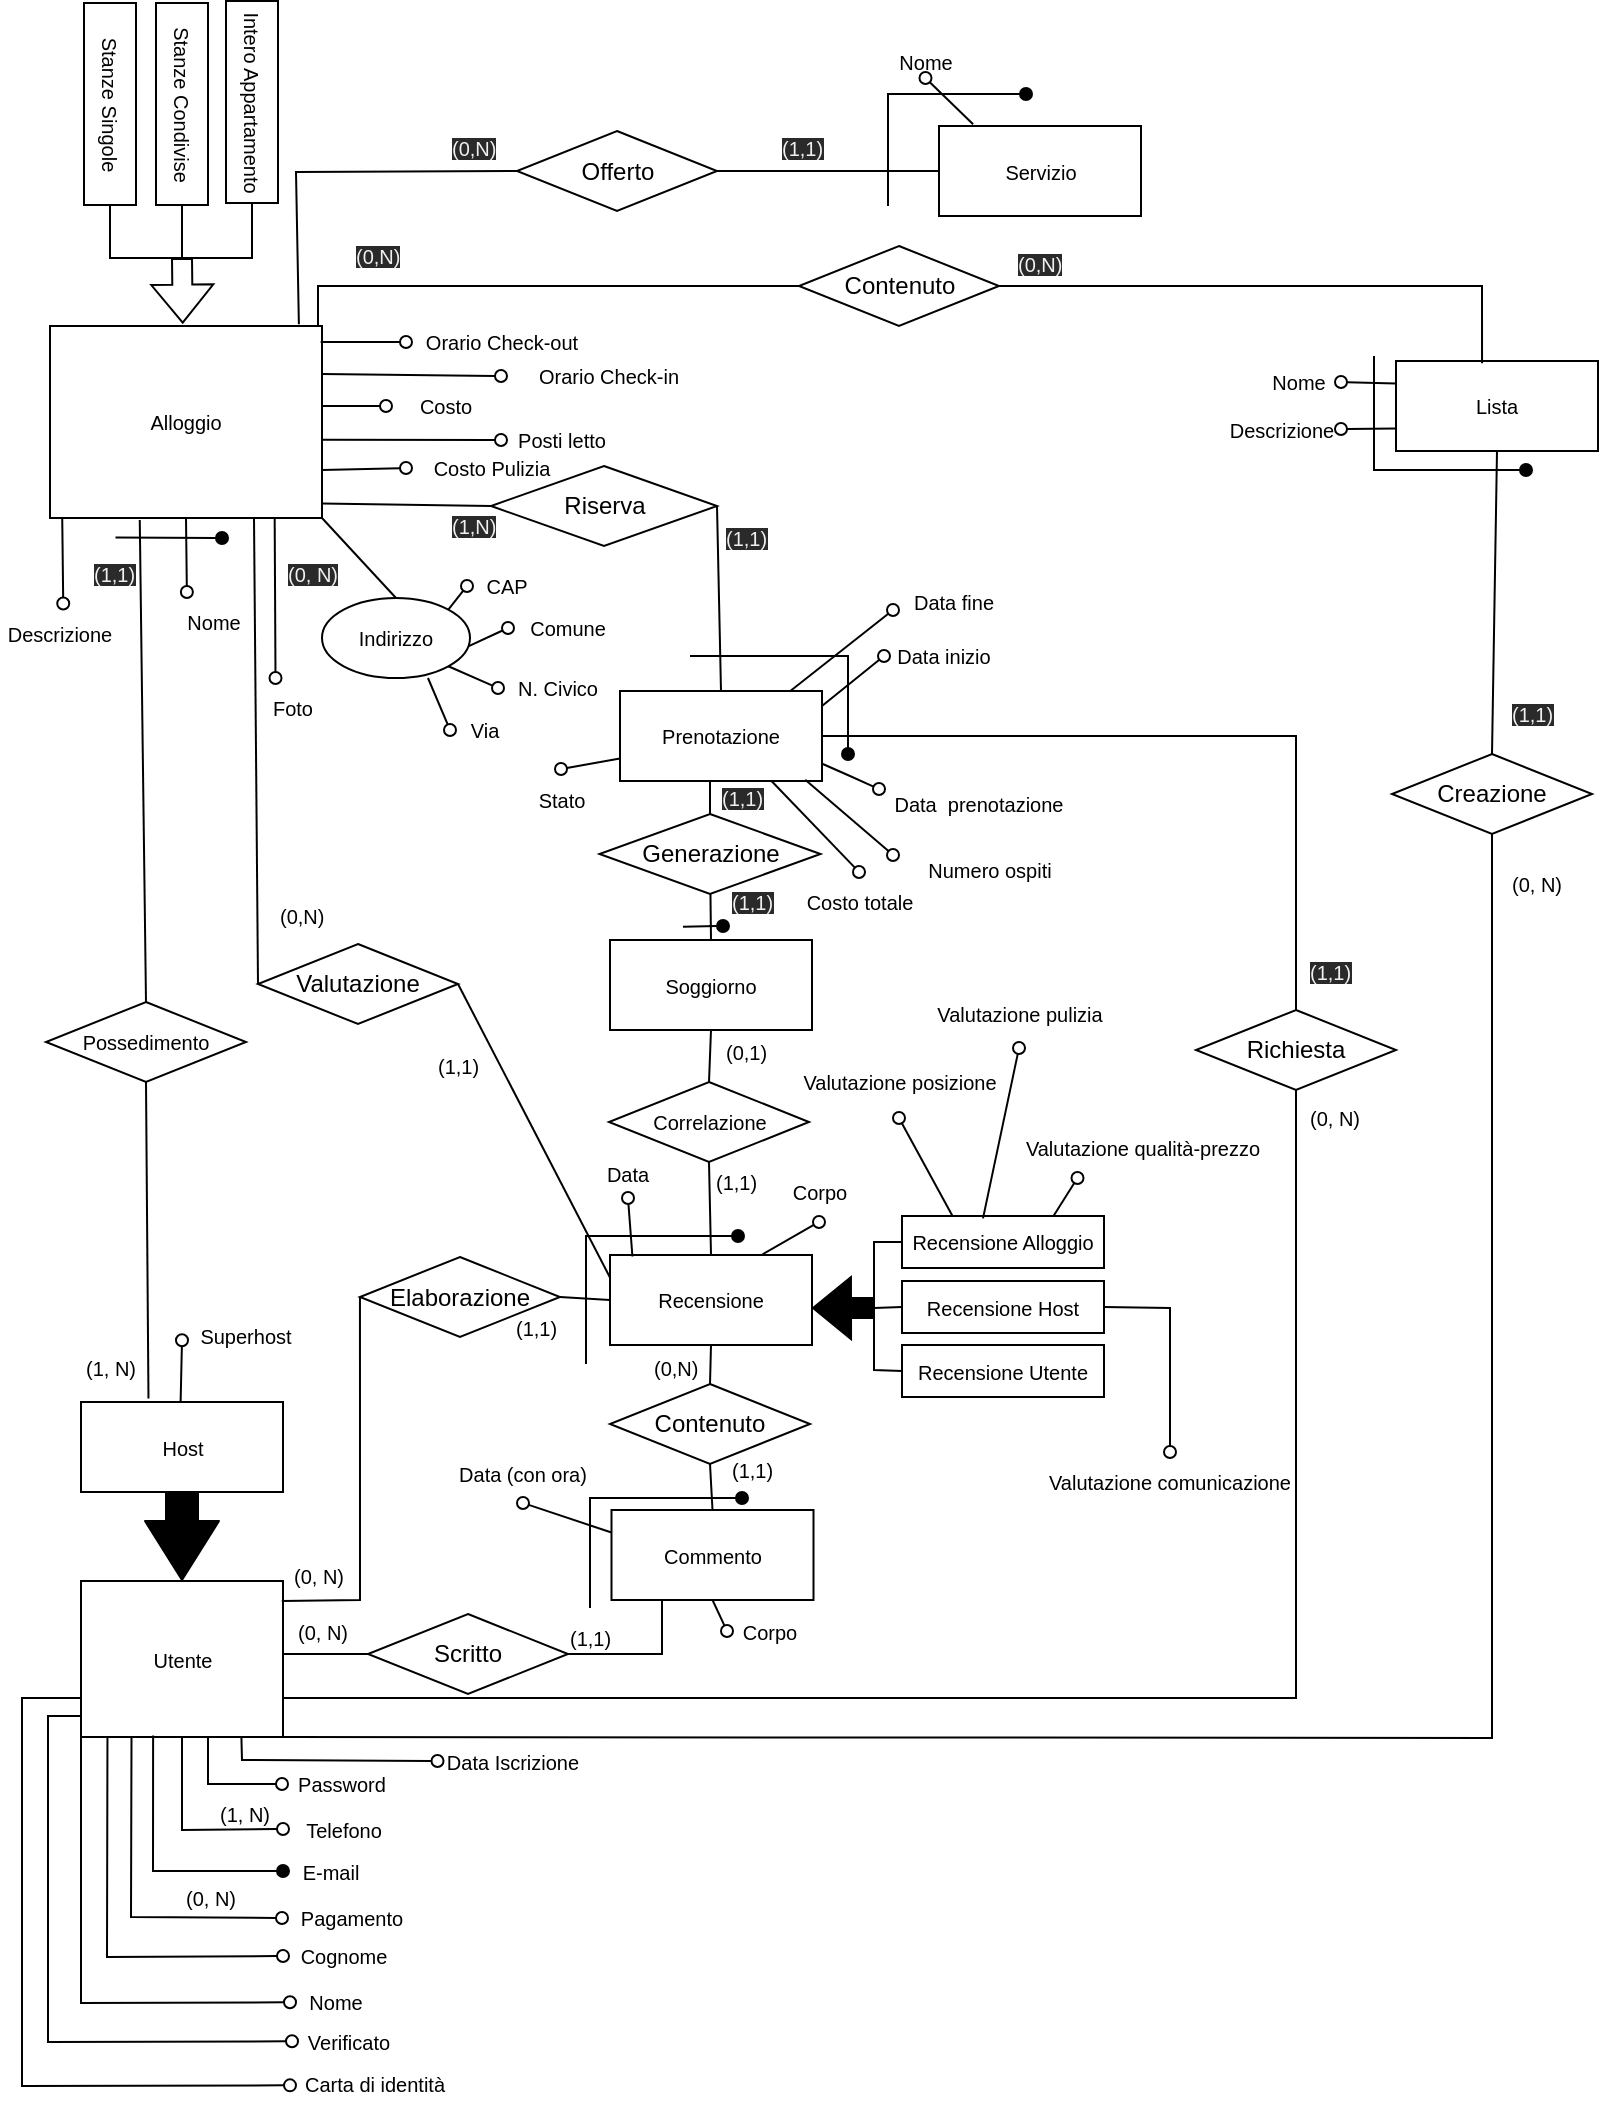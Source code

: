 <mxfile>
    <diagram id="ZGHKbpK9d2N2JhuHscFM" name="Page-3">
        <mxGraphModel dx="924" dy="1131" grid="0" gridSize="10" guides="1" tooltips="1" connect="1" arrows="1" fold="1" page="1" pageScale="1" pageWidth="850" pageHeight="1100" math="0" shadow="0">
            <root>
                <mxCell id="g8aixrpgOxdEygjOOJ35-0"/>
                <mxCell id="g8aixrpgOxdEygjOOJ35-1" parent="g8aixrpgOxdEygjOOJ35-0"/>
                <mxCell id="T6mTCK5TzzKiAmBlFXDo-18" style="edgeStyle=none;rounded=0;html=1;endArrow=none;endFill=0;exitX=0.999;exitY=0.924;exitDx=0;exitDy=0;entryX=0;entryY=0.5;entryDx=0;entryDy=0;exitPerimeter=0;" parent="g8aixrpgOxdEygjOOJ35-1" source="jzIybIVf9pCOA9bQ5S5E-1" target="T6mTCK5TzzKiAmBlFXDo-17" edge="1">
                    <mxGeometry relative="1" as="geometry">
                        <mxPoint x="92" y="292" as="sourcePoint"/>
                        <mxPoint x="100" y="395" as="targetPoint"/>
                    </mxGeometry>
                </mxCell>
                <mxCell id="jzIybIVf9pCOA9bQ5S5E-1" value="&lt;font style=&quot;font-size: 10px;&quot;&gt;Alloggio&lt;/font&gt;" style="rounded=0;whiteSpace=wrap;html=1;fontSize=10;" parent="g8aixrpgOxdEygjOOJ35-1" vertex="1">
                    <mxGeometry x="29" y="196" width="136" height="96" as="geometry"/>
                </mxCell>
                <mxCell id="jzIybIVf9pCOA9bQ5S5E-2" value="" style="endArrow=none;html=1;rounded=0;align=center;verticalAlign=top;endFill=0;labelBackgroundColor=none;endSize=6;startArrow=oval;startFill=0;fontSize=10;exitX=0;exitY=0.5;exitDx=0;exitDy=0;entryX=1;entryY=0.75;entryDx=0;entryDy=0;" parent="g8aixrpgOxdEygjOOJ35-1" source="jzIybIVf9pCOA9bQ5S5E-15" target="jzIybIVf9pCOA9bQ5S5E-1" edge="1">
                    <mxGeometry relative="1" as="geometry">
                        <mxPoint x="-46.56" y="291.99" as="sourcePoint"/>
                        <mxPoint x="4" y="268" as="targetPoint"/>
                        <Array as="points"/>
                    </mxGeometry>
                </mxCell>
                <mxCell id="jzIybIVf9pCOA9bQ5S5E-4" value="Indirizzo" style="ellipse;whiteSpace=wrap;html=1;align=center;labelBackgroundColor=none;labelBorderColor=none;fontSize=10;rounded=0;" parent="g8aixrpgOxdEygjOOJ35-1" vertex="1">
                    <mxGeometry x="165" y="332" width="74" height="40" as="geometry"/>
                </mxCell>
                <mxCell id="jzIybIVf9pCOA9bQ5S5E-5" value="Via" style="text;html=1;strokeColor=none;fillColor=none;align=center;verticalAlign=middle;whiteSpace=wrap;rounded=0;labelBackgroundColor=none;labelBorderColor=none;fontSize=10;" parent="g8aixrpgOxdEygjOOJ35-1" vertex="1">
                    <mxGeometry x="229" y="383" width="35" height="30" as="geometry"/>
                </mxCell>
                <mxCell id="jzIybIVf9pCOA9bQ5S5E-6" value="" style="endArrow=none;html=1;rounded=0;align=center;verticalAlign=top;endFill=0;labelBackgroundColor=none;endSize=6;startArrow=oval;startFill=0;fontSize=10;fillColor=none;exitX=0;exitY=0.5;exitDx=0;exitDy=0;entryX=0.716;entryY=1;entryDx=0;entryDy=0;entryPerimeter=0;" parent="g8aixrpgOxdEygjOOJ35-1" source="jzIybIVf9pCOA9bQ5S5E-5" target="jzIybIVf9pCOA9bQ5S5E-4" edge="1">
                    <mxGeometry relative="1" as="geometry">
                        <mxPoint x="343.5" y="175" as="sourcePoint"/>
                        <mxPoint x="236.5" y="135" as="targetPoint"/>
                        <Array as="points"/>
                    </mxGeometry>
                </mxCell>
                <mxCell id="jzIybIVf9pCOA9bQ5S5E-7" value="CAP" style="text;html=1;strokeColor=none;fillColor=none;align=center;verticalAlign=middle;whiteSpace=wrap;rounded=0;labelBackgroundColor=none;labelBorderColor=none;fontSize=10;" parent="g8aixrpgOxdEygjOOJ35-1" vertex="1">
                    <mxGeometry x="237.5" y="314" width="39" height="24" as="geometry"/>
                </mxCell>
                <mxCell id="jzIybIVf9pCOA9bQ5S5E-8" value="" style="endArrow=none;html=1;rounded=0;align=center;verticalAlign=top;endFill=0;labelBackgroundColor=none;endSize=6;startArrow=oval;startFill=0;fontSize=10;entryX=1;entryY=0;entryDx=0;entryDy=0;fillColor=none;exitX=0;exitY=0.5;exitDx=0;exitDy=0;" parent="g8aixrpgOxdEygjOOJ35-1" source="jzIybIVf9pCOA9bQ5S5E-7" target="jzIybIVf9pCOA9bQ5S5E-4" edge="1">
                    <mxGeometry relative="1" as="geometry">
                        <mxPoint x="194.5" y="140" as="sourcePoint"/>
                        <mxPoint x="416.5" y="219.5" as="targetPoint"/>
                        <Array as="points"/>
                    </mxGeometry>
                </mxCell>
                <mxCell id="jzIybIVf9pCOA9bQ5S5E-9" value="Comune" style="text;html=1;strokeColor=none;fillColor=none;align=center;verticalAlign=middle;whiteSpace=wrap;rounded=0;labelBackgroundColor=none;labelBorderColor=none;fontSize=10;" parent="g8aixrpgOxdEygjOOJ35-1" vertex="1">
                    <mxGeometry x="258" y="332" width="60" height="30" as="geometry"/>
                </mxCell>
                <mxCell id="jzIybIVf9pCOA9bQ5S5E-10" value="" style="endArrow=none;html=1;rounded=0;align=center;verticalAlign=top;endFill=0;labelBackgroundColor=none;endSize=6;startArrow=oval;startFill=0;fontSize=10;exitX=0;exitY=0.5;exitDx=0;exitDy=0;fillColor=none;entryX=1;entryY=1;entryDx=0;entryDy=0;" parent="g8aixrpgOxdEygjOOJ35-1" source="jzIybIVf9pCOA9bQ5S5E-11" target="jzIybIVf9pCOA9bQ5S5E-4" edge="1">
                    <mxGeometry relative="1" as="geometry">
                        <mxPoint x="249" y="376.82" as="sourcePoint"/>
                        <mxPoint x="225" y="376.82" as="targetPoint"/>
                        <Array as="points"/>
                    </mxGeometry>
                </mxCell>
                <mxCell id="jzIybIVf9pCOA9bQ5S5E-11" value="N. Civico" style="text;html=1;strokeColor=none;fillColor=none;align=center;verticalAlign=middle;whiteSpace=wrap;rounded=0;labelBackgroundColor=none;labelBorderColor=none;fontSize=10;" parent="g8aixrpgOxdEygjOOJ35-1" vertex="1">
                    <mxGeometry x="253" y="362" width="60" height="30" as="geometry"/>
                </mxCell>
                <mxCell id="jzIybIVf9pCOA9bQ5S5E-12" value="" style="endArrow=none;html=1;rounded=0;align=center;verticalAlign=top;endFill=0;labelBackgroundColor=none;endSize=6;startArrow=oval;startFill=0;fontSize=10;exitX=0;exitY=0.5;exitDx=0;exitDy=0;entryX=0.992;entryY=0.602;entryDx=0;entryDy=0;fillColor=none;entryPerimeter=0;" parent="g8aixrpgOxdEygjOOJ35-1" source="jzIybIVf9pCOA9bQ5S5E-9" target="jzIybIVf9pCOA9bQ5S5E-4" edge="1">
                    <mxGeometry relative="1" as="geometry">
                        <mxPoint x="392.5" y="217" as="sourcePoint"/>
                        <mxPoint x="343.5" y="250.5" as="targetPoint"/>
                        <Array as="points"/>
                    </mxGeometry>
                </mxCell>
                <mxCell id="jzIybIVf9pCOA9bQ5S5E-13" value="" style="endArrow=none;html=1;rounded=0;align=center;verticalAlign=top;endFill=0;labelBackgroundColor=none;endSize=6;startArrow=oval;startFill=0;fontSize=10;exitX=0;exitY=0.5;exitDx=0;exitDy=0;entryX=0.998;entryY=0.592;entryDx=0;entryDy=0;entryPerimeter=0;" parent="g8aixrpgOxdEygjOOJ35-1" source="jzIybIVf9pCOA9bQ5S5E-27" target="jzIybIVf9pCOA9bQ5S5E-1" edge="1">
                    <mxGeometry relative="1" as="geometry">
                        <mxPoint x="-21" y="311" as="sourcePoint"/>
                        <mxPoint x="139.5" y="333" as="targetPoint"/>
                        <Array as="points"/>
                    </mxGeometry>
                </mxCell>
                <mxCell id="jzIybIVf9pCOA9bQ5S5E-14" value="" style="group;rounded=0;fontSize=10;" parent="g8aixrpgOxdEygjOOJ35-1" connectable="0" vertex="1">
                    <mxGeometry x="207" y="252" width="86" height="30" as="geometry"/>
                </mxCell>
                <mxCell id="jzIybIVf9pCOA9bQ5S5E-15" value="Costo Pulizia" style="text;html=1;strokeColor=none;fillColor=none;align=center;verticalAlign=middle;whiteSpace=wrap;rounded=0;labelBackgroundColor=none;labelBorderColor=none;fontSize=10;" parent="jzIybIVf9pCOA9bQ5S5E-14" vertex="1">
                    <mxGeometry width="86" height="30" as="geometry"/>
                </mxCell>
                <mxCell id="jzIybIVf9pCOA9bQ5S5E-16" value="" style="endArrow=none;html=1;rounded=0;align=center;verticalAlign=top;endFill=0;labelBackgroundColor=none;endSize=6;startArrow=oval;startFill=0;fontSize=10;exitX=0;exitY=0.5;exitDx=0;exitDy=0;entryX=1;entryY=0.417;entryDx=0;entryDy=0;entryPerimeter=0;" parent="g8aixrpgOxdEygjOOJ35-1" source="jzIybIVf9pCOA9bQ5S5E-18" target="jzIybIVf9pCOA9bQ5S5E-1" edge="1">
                    <mxGeometry relative="1" as="geometry">
                        <mxPoint x="15" y="338" as="sourcePoint"/>
                        <mxPoint x="82" y="279" as="targetPoint"/>
                    </mxGeometry>
                </mxCell>
                <mxCell id="jzIybIVf9pCOA9bQ5S5E-17" value="" style="group;rounded=0;fontSize=10;" parent="g8aixrpgOxdEygjOOJ35-1" connectable="0" vertex="1">
                    <mxGeometry x="197" y="221" width="60" height="30" as="geometry"/>
                </mxCell>
                <mxCell id="jzIybIVf9pCOA9bQ5S5E-18" value="Costo" style="text;html=1;strokeColor=none;fillColor=none;align=center;verticalAlign=middle;whiteSpace=wrap;rounded=0;labelBackgroundColor=none;labelBorderColor=none;fontSize=10;" parent="jzIybIVf9pCOA9bQ5S5E-17" vertex="1">
                    <mxGeometry width="60" height="30" as="geometry"/>
                </mxCell>
                <mxCell id="jzIybIVf9pCOA9bQ5S5E-19" value="" style="endArrow=none;html=1;rounded=0;align=center;verticalAlign=top;endFill=0;labelBackgroundColor=none;endSize=6;startArrow=oval;startFill=0;fontSize=10;exitX=0;exitY=0.5;exitDx=0;exitDy=0;entryX=1;entryY=0.25;entryDx=0;entryDy=0;" parent="g8aixrpgOxdEygjOOJ35-1" source="jzIybIVf9pCOA9bQ5S5E-21" target="jzIybIVf9pCOA9bQ5S5E-1" edge="1">
                    <mxGeometry relative="1" as="geometry">
                        <mxPoint x="80" y="345" as="sourcePoint"/>
                        <mxPoint x="147" y="286" as="targetPoint"/>
                    </mxGeometry>
                </mxCell>
                <mxCell id="jzIybIVf9pCOA9bQ5S5E-20" value="" style="group;rounded=0;fontSize=10;" parent="g8aixrpgOxdEygjOOJ35-1" connectable="0" vertex="1">
                    <mxGeometry x="254.5" y="206" width="106.5" height="30" as="geometry"/>
                </mxCell>
                <mxCell id="jzIybIVf9pCOA9bQ5S5E-21" value="Orario Check-in" style="text;html=1;strokeColor=none;fillColor=none;align=center;verticalAlign=middle;whiteSpace=wrap;rounded=0;labelBackgroundColor=none;labelBorderColor=none;fontSize=10;" parent="jzIybIVf9pCOA9bQ5S5E-20" vertex="1">
                    <mxGeometry width="106.5" height="30" as="geometry"/>
                </mxCell>
                <mxCell id="jzIybIVf9pCOA9bQ5S5E-22" value="" style="group;rounded=0;fontSize=10;" parent="g8aixrpgOxdEygjOOJ35-1" connectable="0" vertex="1">
                    <mxGeometry x="207" y="189" width="96" height="30" as="geometry"/>
                </mxCell>
                <mxCell id="jzIybIVf9pCOA9bQ5S5E-23" value="Orario Check-out" style="text;html=1;strokeColor=none;fillColor=none;align=center;verticalAlign=middle;whiteSpace=wrap;rounded=0;labelBackgroundColor=none;labelBorderColor=none;fontSize=10;" parent="jzIybIVf9pCOA9bQ5S5E-22" vertex="1">
                    <mxGeometry width="96" height="30" as="geometry"/>
                </mxCell>
                <mxCell id="jzIybIVf9pCOA9bQ5S5E-24" value="" style="endArrow=none;html=1;rounded=0;align=center;verticalAlign=top;endFill=0;labelBackgroundColor=none;endSize=6;startArrow=oval;startFill=0;fontSize=10;exitX=0;exitY=0.5;exitDx=0;exitDy=0;entryX=0.995;entryY=0.083;entryDx=0;entryDy=0;entryPerimeter=0;" parent="g8aixrpgOxdEygjOOJ35-1" source="jzIybIVf9pCOA9bQ5S5E-23" target="jzIybIVf9pCOA9bQ5S5E-1" edge="1">
                    <mxGeometry relative="1" as="geometry">
                        <mxPoint x="80" y="349" as="sourcePoint"/>
                        <mxPoint x="164.5" y="204" as="targetPoint"/>
                        <Array as="points"/>
                    </mxGeometry>
                </mxCell>
                <mxCell id="jzIybIVf9pCOA9bQ5S5E-25" value="" style="endArrow=none;html=1;rounded=0;align=center;verticalAlign=top;endFill=0;labelBackgroundColor=none;endSize=6;startArrow=oval;startFill=0;fontSize=10;exitX=0.25;exitY=0;exitDx=0;exitDy=0;entryX=0.5;entryY=1;entryDx=0;entryDy=0;" parent="g8aixrpgOxdEygjOOJ35-1" source="jzIybIVf9pCOA9bQ5S5E-28" target="jzIybIVf9pCOA9bQ5S5E-1" edge="1">
                    <mxGeometry relative="1" as="geometry">
                        <mxPoint x="139.82" y="299.09" as="sourcePoint"/>
                        <mxPoint x="202" y="198" as="targetPoint"/>
                        <Array as="points"/>
                    </mxGeometry>
                </mxCell>
                <mxCell id="jzIybIVf9pCOA9bQ5S5E-26" value="" style="group;rounded=0;fontSize=10;" parent="g8aixrpgOxdEygjOOJ35-1" connectable="0" vertex="1">
                    <mxGeometry x="254.5" y="238" width="60" height="30" as="geometry"/>
                </mxCell>
                <mxCell id="jzIybIVf9pCOA9bQ5S5E-27" value="Posti letto" style="text;html=1;strokeColor=none;fillColor=none;align=center;verticalAlign=middle;whiteSpace=wrap;rounded=0;labelBackgroundColor=none;labelBorderColor=none;fontSize=10;" parent="jzIybIVf9pCOA9bQ5S5E-26" vertex="1">
                    <mxGeometry width="60" height="30" as="geometry"/>
                </mxCell>
                <mxCell id="jzIybIVf9pCOA9bQ5S5E-28" value="Nome" style="text;html=1;strokeColor=none;fillColor=none;align=center;verticalAlign=middle;whiteSpace=wrap;rounded=0;labelBackgroundColor=none;labelBorderColor=none;fontSize=10;" parent="g8aixrpgOxdEygjOOJ35-1" vertex="1">
                    <mxGeometry x="84" y="329" width="53.75" height="30" as="geometry"/>
                </mxCell>
                <mxCell id="eKBGBMxj2voLDYKyb9NT-0" value="" style="group;direction=east;rotation=90;" parent="g8aixrpgOxdEygjOOJ35-1" vertex="1" connectable="0">
                    <mxGeometry x="14.5" y="66" width="161" height="97" as="geometry"/>
                </mxCell>
                <mxCell id="jzIybIVf9pCOA9bQ5S5E-30" value="&lt;font style=&quot;font-size: 10px&quot;&gt;Intero Appartamento&lt;/font&gt;" style="rounded=0;whiteSpace=wrap;html=1;fontSize=10;rotation=90;" parent="eKBGBMxj2voLDYKyb9NT-0" vertex="1">
                    <mxGeometry x="65" y="5" width="101" height="26" as="geometry"/>
                </mxCell>
                <mxCell id="jzIybIVf9pCOA9bQ5S5E-31" value="&lt;font style=&quot;font-size: 10px&quot;&gt;Stanze Condivise&lt;/font&gt;" style="rounded=0;whiteSpace=wrap;html=1;fontSize=10;rotation=90;" parent="eKBGBMxj2voLDYKyb9NT-0" vertex="1">
                    <mxGeometry x="30" y="6" width="101" height="26" as="geometry"/>
                </mxCell>
                <mxCell id="jzIybIVf9pCOA9bQ5S5E-32" value="&lt;font style=&quot;font-size: 10px&quot;&gt;Stanze Singole&lt;/font&gt;" style="rounded=0;whiteSpace=wrap;html=1;fontSize=10;rotation=90;" parent="eKBGBMxj2voLDYKyb9NT-0" vertex="1">
                    <mxGeometry x="-6" y="6" width="101" height="26" as="geometry"/>
                </mxCell>
                <mxCell id="d4O0mM-YoxcIclReKvHj-0" value="&lt;font style=&quot;font-size: 10px;&quot;&gt;Utente&lt;/font&gt;" style="rounded=0;whiteSpace=wrap;html=1;fontSize=10;" parent="g8aixrpgOxdEygjOOJ35-1" vertex="1">
                    <mxGeometry x="44.5" y="823.5" width="101" height="78" as="geometry"/>
                </mxCell>
                <mxCell id="d4O0mM-YoxcIclReKvHj-1" value="" style="endArrow=none;html=1;rounded=0;align=center;verticalAlign=top;endFill=0;labelBackgroundColor=none;endSize=6;startArrow=oval;startFill=0;fontSize=10;entryX=0.131;entryY=0.998;entryDx=0;entryDy=0;exitX=0;exitY=0.5;exitDx=0;exitDy=0;entryPerimeter=0;" parent="g8aixrpgOxdEygjOOJ35-1" source="d4O0mM-YoxcIclReKvHj-10" target="d4O0mM-YoxcIclReKvHj-0" edge="1">
                    <mxGeometry relative="1" as="geometry">
                        <mxPoint x="207" y="1018.5" as="sourcePoint"/>
                        <mxPoint x="217.5" y="933.5" as="targetPoint"/>
                        <Array as="points">
                            <mxPoint x="57.5" y="1011.5"/>
                        </Array>
                    </mxGeometry>
                </mxCell>
                <mxCell id="d4O0mM-YoxcIclReKvHj-2" value="" style="endArrow=none;html=1;rounded=0;align=center;verticalAlign=top;endFill=0;labelBackgroundColor=none;endSize=6;startArrow=oval;startFill=0;fontSize=10;entryX=0.5;entryY=1;entryDx=0;entryDy=0;exitX=0;exitY=0.5;exitDx=0;exitDy=0;" parent="g8aixrpgOxdEygjOOJ35-1" source="d4O0mM-YoxcIclReKvHj-9" target="d4O0mM-YoxcIclReKvHj-0" edge="1">
                    <mxGeometry relative="1" as="geometry">
                        <mxPoint x="186" y="855.5" as="sourcePoint"/>
                        <mxPoint x="-8.5" y="1000.5" as="targetPoint"/>
                        <Array as="points">
                            <mxPoint x="95" y="948"/>
                        </Array>
                    </mxGeometry>
                </mxCell>
                <mxCell id="d4O0mM-YoxcIclReKvHj-3" value="(1, N)" style="edgeLabel;html=1;align=center;verticalAlign=middle;resizable=0;points=[];fontSize=10;rounded=0;" parent="d4O0mM-YoxcIclReKvHj-2" vertex="1" connectable="0">
                    <mxGeometry x="-0.534" relative="1" as="geometry">
                        <mxPoint x="3" y="-8" as="offset"/>
                    </mxGeometry>
                </mxCell>
                <mxCell id="d4O0mM-YoxcIclReKvHj-4" value="Pagamento" style="text;html=1;strokeColor=none;fillColor=none;align=center;verticalAlign=middle;whiteSpace=wrap;rounded=0;labelBackgroundColor=none;labelBorderColor=none;fontSize=10;" parent="g8aixrpgOxdEygjOOJ35-1" vertex="1">
                    <mxGeometry x="149.5" y="976.5" width="60" height="30" as="geometry"/>
                </mxCell>
                <mxCell id="d4O0mM-YoxcIclReKvHj-5" value="" style="endArrow=none;html=1;rounded=0;align=center;verticalAlign=top;endFill=0;labelBackgroundColor=none;endSize=6;startArrow=oval;startFill=0;fontSize=10;entryX=0.25;entryY=1;entryDx=0;entryDy=0;" parent="g8aixrpgOxdEygjOOJ35-1" target="d4O0mM-YoxcIclReKvHj-0" edge="1">
                    <mxGeometry relative="1" as="geometry">
                        <mxPoint x="145" y="992" as="sourcePoint"/>
                        <mxPoint x="47.5" y="902.5" as="targetPoint"/>
                        <Array as="points">
                            <mxPoint x="69.5" y="991.5"/>
                        </Array>
                    </mxGeometry>
                </mxCell>
                <mxCell id="d4O0mM-YoxcIclReKvHj-6" value="(0, N)" style="edgeLabel;html=1;align=center;verticalAlign=middle;resizable=0;points=[];fontSize=10;rounded=0;" parent="d4O0mM-YoxcIclReKvHj-5" vertex="1" connectable="0">
                    <mxGeometry x="-0.48" y="2" relative="1" as="geometry">
                        <mxPoint x="7" y="-12" as="offset"/>
                    </mxGeometry>
                </mxCell>
                <mxCell id="d4O0mM-YoxcIclReKvHj-7" value="" style="endArrow=none;html=1;rounded=0;align=center;verticalAlign=top;endFill=0;labelBackgroundColor=none;endSize=6;startArrow=oval;startFill=0;fontSize=10;entryX=0;entryY=1;entryDx=0;entryDy=0;exitX=0;exitY=0.5;exitDx=0;exitDy=0;" parent="g8aixrpgOxdEygjOOJ35-1" source="d4O0mM-YoxcIclReKvHj-12" target="d4O0mM-YoxcIclReKvHj-0" edge="1">
                    <mxGeometry relative="1" as="geometry">
                        <mxPoint x="195" y="919.5" as="sourcePoint"/>
                        <mxPoint x="190.5" y="929.5" as="targetPoint"/>
                        <Array as="points">
                            <mxPoint x="44.5" y="1034.5"/>
                        </Array>
                    </mxGeometry>
                </mxCell>
                <mxCell id="d4O0mM-YoxcIclReKvHj-8" value="" style="endArrow=none;html=1;rounded=0;align=center;verticalAlign=top;endFill=0;labelBackgroundColor=none;endSize=6;startArrow=oval;startFill=1;fontSize=10;entryX=0.357;entryY=0.991;entryDx=0;entryDy=0;entryPerimeter=0;exitX=0;exitY=0.5;exitDx=0;exitDy=0;" parent="g8aixrpgOxdEygjOOJ35-1" source="d4O0mM-YoxcIclReKvHj-11" target="d4O0mM-YoxcIclReKvHj-0" edge="1">
                    <mxGeometry relative="1" as="geometry">
                        <mxPoint x="146" y="969" as="sourcePoint"/>
                        <mxPoint x="143" y="844.5" as="targetPoint"/>
                        <Array as="points">
                            <mxPoint x="80.5" y="968.5"/>
                        </Array>
                    </mxGeometry>
                </mxCell>
                <mxCell id="d4O0mM-YoxcIclReKvHj-9" value="Telefono" style="text;html=1;strokeColor=none;fillColor=none;align=center;verticalAlign=middle;whiteSpace=wrap;rounded=0;labelBackgroundColor=none;labelBorderColor=none;fontSize=10;" parent="g8aixrpgOxdEygjOOJ35-1" vertex="1">
                    <mxGeometry x="145.5" y="935.5" width="60" height="24" as="geometry"/>
                </mxCell>
                <mxCell id="d4O0mM-YoxcIclReKvHj-10" value="Cognome" style="text;html=1;strokeColor=none;fillColor=none;align=center;verticalAlign=middle;whiteSpace=wrap;rounded=0;labelBackgroundColor=none;labelBorderColor=none;fontSize=10;" parent="g8aixrpgOxdEygjOOJ35-1" vertex="1">
                    <mxGeometry x="145.5" y="997.5" width="60" height="27" as="geometry"/>
                </mxCell>
                <mxCell id="d4O0mM-YoxcIclReKvHj-11" value="E-mail" style="text;html=1;strokeColor=none;fillColor=none;align=center;verticalAlign=middle;whiteSpace=wrap;rounded=0;labelBackgroundColor=none;labelBorderColor=none;fontSize=10;" parent="g8aixrpgOxdEygjOOJ35-1" vertex="1">
                    <mxGeometry x="145.5" y="955" width="47" height="27" as="geometry"/>
                </mxCell>
                <mxCell id="d4O0mM-YoxcIclReKvHj-12" value="Nome" style="text;html=1;strokeColor=none;fillColor=none;align=center;verticalAlign=middle;whiteSpace=wrap;rounded=0;labelBackgroundColor=none;labelBorderColor=none;fontSize=10;" parent="g8aixrpgOxdEygjOOJ35-1" vertex="1">
                    <mxGeometry x="149" y="1019.5" width="45.98" height="29.29" as="geometry"/>
                </mxCell>
                <mxCell id="eo3zmS7YltWOBvD4_JuZ-1" value="&lt;font style=&quot;font-size: 10px;&quot;&gt;Host&lt;/font&gt;" style="rounded=0;whiteSpace=wrap;html=1;fontSize=10;" parent="g8aixrpgOxdEygjOOJ35-1" vertex="1">
                    <mxGeometry x="44.5" y="734" width="101" height="45" as="geometry"/>
                </mxCell>
                <mxCell id="eo3zmS7YltWOBvD4_JuZ-2" value="(1, N)" style="resizable=0;html=1;align=left;verticalAlign=bottom;labelBackgroundColor=none;labelBorderColor=none;fontSize=10;rounded=0;" parent="g8aixrpgOxdEygjOOJ35-1" connectable="0" vertex="1">
                    <mxGeometry x="44.5" y="725" as="geometry"/>
                </mxCell>
                <mxCell id="eo3zmS7YltWOBvD4_JuZ-6" value="" style="endArrow=none;html=1;rounded=0;align=center;verticalAlign=top;endFill=0;labelBackgroundColor=none;endSize=6;startArrow=oval;startFill=0;fontSize=10;exitX=0;exitY=0.75;exitDx=0;exitDy=0;entryX=0.493;entryY=0.012;entryDx=0;entryDy=0;entryPerimeter=0;" parent="g8aixrpgOxdEygjOOJ35-1" source="eo3zmS7YltWOBvD4_JuZ-7" target="eo3zmS7YltWOBvD4_JuZ-1" edge="1">
                    <mxGeometry relative="1" as="geometry">
                        <mxPoint x="148" y="706" as="sourcePoint"/>
                        <mxPoint x="145" y="740" as="targetPoint"/>
                        <Array as="points"/>
                    </mxGeometry>
                </mxCell>
                <mxCell id="eo3zmS7YltWOBvD4_JuZ-7" value="&lt;font style=&quot;font-size: 10px&quot;&gt;Superhost&lt;/font&gt;" style="text;html=1;strokeColor=none;fillColor=none;align=center;verticalAlign=middle;whiteSpace=wrap;rounded=0;" parent="g8aixrpgOxdEygjOOJ35-1" vertex="1">
                    <mxGeometry x="95" y="696" width="63.5" height="9.5" as="geometry"/>
                </mxCell>
                <mxCell id="EXun4_q6PZPq3Yu9a9on-0" value="&lt;font style=&quot;font-size: 10px&quot;&gt;Soggiorno&lt;/font&gt;" style="rounded=0;whiteSpace=wrap;html=1;fontSize=10;" parent="g8aixrpgOxdEygjOOJ35-1" vertex="1">
                    <mxGeometry x="309" y="503" width="101" height="45" as="geometry"/>
                </mxCell>
                <mxCell id="PqRRg0iO6_h1ZbN2hz02-0" value="&lt;font style=&quot;font-size: 10px;&quot;&gt;Prenotazione&lt;/font&gt;" style="rounded=0;whiteSpace=wrap;html=1;fontSize=10;" parent="g8aixrpgOxdEygjOOJ35-1" vertex="1">
                    <mxGeometry x="314" y="378.5" width="101" height="45" as="geometry"/>
                </mxCell>
                <mxCell id="PqRRg0iO6_h1ZbN2hz02-2" value="" style="endArrow=none;html=1;rounded=0;align=center;verticalAlign=top;endFill=0;labelBackgroundColor=none;endSize=6;startArrow=oval;startFill=0;fontSize=10;exitX=0;exitY=0.5;exitDx=0;exitDy=0;" parent="g8aixrpgOxdEygjOOJ35-1" source="PqRRg0iO6_h1ZbN2hz02-7" edge="1">
                    <mxGeometry relative="1" as="geometry">
                        <mxPoint x="463" y="438.5" as="sourcePoint"/>
                        <mxPoint x="415" y="413" as="targetPoint"/>
                        <Array as="points">
                            <mxPoint x="415" y="386"/>
                        </Array>
                    </mxGeometry>
                </mxCell>
                <mxCell id="PqRRg0iO6_h1ZbN2hz02-3" value="" style="endArrow=none;html=1;rounded=0;align=center;verticalAlign=top;endFill=0;labelBackgroundColor=none;endSize=6;startArrow=oval;startFill=0;fontSize=10;entryX=0.75;entryY=1;entryDx=0;entryDy=0;exitX=0.5;exitY=0;exitDx=0;exitDy=0;" parent="g8aixrpgOxdEygjOOJ35-1" source="PqRRg0iO6_h1ZbN2hz02-9" target="PqRRg0iO6_h1ZbN2hz02-0" edge="1">
                    <mxGeometry relative="1" as="geometry">
                        <mxPoint x="432.5" y="465" as="sourcePoint"/>
                        <mxPoint x="403.5" y="422" as="targetPoint"/>
                        <Array as="points"/>
                    </mxGeometry>
                </mxCell>
                <mxCell id="PqRRg0iO6_h1ZbN2hz02-5" value="" style="endArrow=none;html=1;rounded=0;align=center;verticalAlign=top;endFill=0;labelBackgroundColor=none;endSize=6;startArrow=oval;startFill=0;fontSize=10;exitX=0;exitY=0.75;exitDx=0;exitDy=0;entryX=0.84;entryY=0.006;entryDx=0;entryDy=0;entryPerimeter=0;" parent="g8aixrpgOxdEygjOOJ35-1" source="PqRRg0iO6_h1ZbN2hz02-8" target="PqRRg0iO6_h1ZbN2hz02-0" edge="1">
                    <mxGeometry relative="1" as="geometry">
                        <mxPoint x="472.5" y="468.5" as="sourcePoint"/>
                        <mxPoint x="417.5" y="424.5" as="targetPoint"/>
                        <Array as="points"/>
                    </mxGeometry>
                </mxCell>
                <mxCell id="PqRRg0iO6_h1ZbN2hz02-6" value="Data&amp;nbsp; prenotazione" style="text;html=1;strokeColor=none;fillColor=none;align=center;verticalAlign=middle;whiteSpace=wrap;rounded=0;fontSize=10;" parent="g8aixrpgOxdEygjOOJ35-1" vertex="1">
                    <mxGeometry x="443.5" y="420" width="98.5" height="30" as="geometry"/>
                </mxCell>
                <mxCell id="PqRRg0iO6_h1ZbN2hz02-7" value="Data inizio" style="text;html=1;strokeColor=none;fillColor=none;align=center;verticalAlign=middle;whiteSpace=wrap;rounded=0;fontSize=10;" parent="g8aixrpgOxdEygjOOJ35-1" vertex="1">
                    <mxGeometry x="446" y="353" width="59.5" height="16" as="geometry"/>
                </mxCell>
                <mxCell id="PqRRg0iO6_h1ZbN2hz02-8" value="Data fine" style="text;html=1;strokeColor=none;fillColor=none;align=center;verticalAlign=middle;whiteSpace=wrap;rounded=0;fontSize=10;" parent="g8aixrpgOxdEygjOOJ35-1" vertex="1">
                    <mxGeometry x="450.5" y="326" width="60" height="16" as="geometry"/>
                </mxCell>
                <mxCell id="PqRRg0iO6_h1ZbN2hz02-9" value="Costo totale" style="text;html=1;strokeColor=none;fillColor=none;align=center;verticalAlign=middle;whiteSpace=wrap;rounded=0;fontSize=10;" parent="g8aixrpgOxdEygjOOJ35-1" vertex="1">
                    <mxGeometry x="403.5" y="469" width="60" height="30" as="geometry"/>
                </mxCell>
                <mxCell id="PqRRg0iO6_h1ZbN2hz02-10" value="&lt;span style=&quot;color: rgb(240, 240, 240); font-family: helvetica; font-size: 10px; font-style: normal; font-weight: 400; letter-spacing: normal; text-align: left; text-indent: 0px; text-transform: none; word-spacing: 0px; background-color: rgb(42, 42, 42); display: inline; float: none;&quot;&gt;(1,1)&lt;/span&gt;" style="text;whiteSpace=wrap;html=1;" parent="g8aixrpgOxdEygjOOJ35-1" vertex="1">
                    <mxGeometry x="362.502" y="418.495" width="41" height="29" as="geometry"/>
                </mxCell>
                <mxCell id="T6mTCK5TzzKiAmBlFXDo-0" value="" style="shape=flexArrow;endArrow=classic;html=1;entryX=0.5;entryY=0;entryDx=0;entryDy=0;width=16;endSize=9.49;exitX=0.5;exitY=1;exitDx=0;exitDy=0;fillColor=#000000;" parent="g8aixrpgOxdEygjOOJ35-1" source="eo3zmS7YltWOBvD4_JuZ-1" target="d4O0mM-YoxcIclReKvHj-0" edge="1">
                    <mxGeometry width="50" height="50" relative="1" as="geometry">
                        <mxPoint x="98.5" y="782.5" as="sourcePoint"/>
                        <mxPoint x="112.5" y="823.5" as="targetPoint"/>
                        <Array as="points"/>
                    </mxGeometry>
                </mxCell>
                <mxCell id="T6mTCK5TzzKiAmBlFXDo-3" value="Richiesta" style="rhombus;whiteSpace=wrap;html=1;" parent="g8aixrpgOxdEygjOOJ35-1" vertex="1">
                    <mxGeometry x="602" y="538" width="100" height="40" as="geometry"/>
                </mxCell>
                <mxCell id="T3Kcvv65ePXb-66abeG--0" value="&lt;font style=&quot;font-size: 10px&quot;&gt;Recensione&lt;/font&gt;" style="rounded=0;whiteSpace=wrap;html=1;fontSize=10;" parent="g8aixrpgOxdEygjOOJ35-1" vertex="1">
                    <mxGeometry x="309" y="660.5" width="101" height="45" as="geometry"/>
                </mxCell>
                <mxCell id="T3Kcvv65ePXb-66abeG--2" value="&lt;font style=&quot;font-size: 10px&quot;&gt;Recensione Alloggio&lt;/font&gt;" style="rounded=0;whiteSpace=wrap;html=1;fontSize=10;" parent="g8aixrpgOxdEygjOOJ35-1" vertex="1">
                    <mxGeometry x="455" y="641" width="101" height="26" as="geometry"/>
                </mxCell>
                <mxCell id="T3Kcvv65ePXb-66abeG--3" value="&lt;font style=&quot;font-size: 10px&quot;&gt;Recensione Utente&lt;/font&gt;" style="rounded=0;whiteSpace=wrap;html=1;fontSize=10;" parent="g8aixrpgOxdEygjOOJ35-1" vertex="1">
                    <mxGeometry x="455" y="705.5" width="101" height="26" as="geometry"/>
                </mxCell>
                <mxCell id="T3Kcvv65ePXb-66abeG--4" value="" style="endArrow=none;html=1;rounded=0;align=center;verticalAlign=top;endFill=0;labelBackgroundColor=none;endSize=6;startArrow=oval;startFill=0;fontSize=10;exitX=0.5;exitY=1;exitDx=0;exitDy=0;entryX=0.75;entryY=0;entryDx=0;entryDy=0;" parent="g8aixrpgOxdEygjOOJ35-1" source="PKZDWGX3NcNq_mdhVgdI-2" target="T3Kcvv65ePXb-66abeG--0" edge="1">
                    <mxGeometry relative="1" as="geometry">
                        <mxPoint x="308.5" y="639.5" as="sourcePoint"/>
                        <mxPoint x="-7.5" y="270" as="targetPoint"/>
                        <Array as="points"/>
                    </mxGeometry>
                </mxCell>
                <mxCell id="T3Kcvv65ePXb-66abeG--5" value="" style="endArrow=none;html=1;rounded=0;align=center;verticalAlign=top;endFill=0;labelBackgroundColor=none;endSize=6;startArrow=oval;startFill=0;fontSize=10;entryX=0.111;entryY=0.017;entryDx=0;entryDy=0;entryPerimeter=0;exitX=0.5;exitY=1;exitDx=0;exitDy=0;" parent="g8aixrpgOxdEygjOOJ35-1" source="PKZDWGX3NcNq_mdhVgdI-3" target="T3Kcvv65ePXb-66abeG--0" edge="1">
                    <mxGeometry relative="1" as="geometry">
                        <mxPoint x="313" y="638" as="sourcePoint"/>
                        <mxPoint x="31" y="272" as="targetPoint"/>
                        <Array as="points"/>
                    </mxGeometry>
                </mxCell>
                <mxCell id="T3Kcvv65ePXb-66abeG--6" value="&lt;font style=&quot;font-size: 10px&quot;&gt;Recensione Host&lt;/font&gt;" style="rounded=0;whiteSpace=wrap;html=1;fontSize=10;" parent="g8aixrpgOxdEygjOOJ35-1" vertex="1">
                    <mxGeometry x="455" y="673.5" width="101" height="26" as="geometry"/>
                </mxCell>
                <mxCell id="T3Kcvv65ePXb-66abeG--7" style="edgeStyle=none;rounded=0;html=1;exitX=0.5;exitY=1;exitDx=0;exitDy=0;entryX=0.5;entryY=0;entryDx=0;entryDy=0;endArrow=none;endFill=0;" parent="g8aixrpgOxdEygjOOJ35-1" source="T3Kcvv65ePXb-66abeG--8" target="T3Kcvv65ePXb-66abeG--0" edge="1">
                    <mxGeometry relative="1" as="geometry"/>
                </mxCell>
                <mxCell id="T3Kcvv65ePXb-66abeG--8" value="Correlazione" style="shape=rhombus;perimeter=rhombusPerimeter;whiteSpace=wrap;html=1;align=center;labelBackgroundColor=none;labelBorderColor=none;fontSize=10;rounded=0;" parent="g8aixrpgOxdEygjOOJ35-1" vertex="1">
                    <mxGeometry x="308.5" y="574" width="100" height="40" as="geometry"/>
                </mxCell>
                <mxCell id="T3Kcvv65ePXb-66abeG--9" value="" style="endArrow=none;html=1;rounded=0;align=center;verticalAlign=top;endFill=0;labelBackgroundColor=none;endSize=6;startArrow=oval;startFill=0;fontSize=10;entryX=0.401;entryY=0.045;entryDx=0;entryDy=0;entryPerimeter=0;exitX=0.5;exitY=1;exitDx=0;exitDy=0;" parent="g8aixrpgOxdEygjOOJ35-1" source="T3Kcvv65ePXb-66abeG--11" target="T3Kcvv65ePXb-66abeG--2" edge="1">
                    <mxGeometry relative="1" as="geometry">
                        <mxPoint x="532.5" y="555" as="sourcePoint"/>
                        <mxPoint x="552.38" y="702" as="targetPoint"/>
                        <Array as="points"/>
                    </mxGeometry>
                </mxCell>
                <mxCell id="T3Kcvv65ePXb-66abeG--10" value="" style="group;rounded=0;fontSize=10;" parent="g8aixrpgOxdEygjOOJ35-1" connectable="0" vertex="1">
                    <mxGeometry x="463.5" y="523" width="100" height="30" as="geometry"/>
                </mxCell>
                <mxCell id="T3Kcvv65ePXb-66abeG--11" value="Valutazione pulizia" style="text;html=1;strokeColor=none;fillColor=none;align=center;verticalAlign=middle;whiteSpace=wrap;rounded=0;labelBackgroundColor=none;labelBorderColor=none;fontSize=10;" parent="T3Kcvv65ePXb-66abeG--10" vertex="1">
                    <mxGeometry width="100" height="34" as="geometry"/>
                </mxCell>
                <mxCell id="T3Kcvv65ePXb-66abeG--12" value="" style="endArrow=none;html=1;rounded=0;align=center;verticalAlign=top;endFill=0;labelBackgroundColor=none;endSize=6;startArrow=oval;startFill=0;fontSize=10;entryX=0.25;entryY=0;entryDx=0;entryDy=0;exitX=0.5;exitY=1;exitDx=0;exitDy=0;" parent="g8aixrpgOxdEygjOOJ35-1" source="T3Kcvv65ePXb-66abeG--15" target="T3Kcvv65ePXb-66abeG--2" edge="1">
                    <mxGeometry relative="1" as="geometry">
                        <mxPoint x="483.5" y="561" as="sourcePoint"/>
                        <mxPoint x="645.793" y="714.848" as="targetPoint"/>
                        <Array as="points"/>
                    </mxGeometry>
                </mxCell>
                <mxCell id="T3Kcvv65ePXb-66abeG--13" value="" style="endArrow=none;html=1;rounded=0;align=center;verticalAlign=top;endFill=0;labelBackgroundColor=none;endSize=6;startArrow=oval;startFill=0;fontSize=10;entryX=0.75;entryY=0;entryDx=0;entryDy=0;exitX=0.25;exitY=1;exitDx=0;exitDy=0;" parent="g8aixrpgOxdEygjOOJ35-1" source="T3Kcvv65ePXb-66abeG--14" target="T3Kcvv65ePXb-66abeG--2" edge="1">
                    <mxGeometry relative="1" as="geometry">
                        <mxPoint x="579" y="596" as="sourcePoint"/>
                        <mxPoint x="656" y="671.5" as="targetPoint"/>
                        <Array as="points"/>
                    </mxGeometry>
                </mxCell>
                <mxCell id="T3Kcvv65ePXb-66abeG--14" value="Valutazione qualità-prezzo" style="text;html=1;strokeColor=none;fillColor=none;align=center;verticalAlign=middle;whiteSpace=wrap;rounded=0;labelBackgroundColor=none;labelBorderColor=none;fontSize=10;" parent="g8aixrpgOxdEygjOOJ35-1" vertex="1">
                    <mxGeometry x="510.5" y="592" width="129" height="30" as="geometry"/>
                </mxCell>
                <mxCell id="T3Kcvv65ePXb-66abeG--15" value="Valutazione posizione" style="text;html=1;strokeColor=none;fillColor=none;align=center;verticalAlign=middle;whiteSpace=wrap;rounded=0;labelBackgroundColor=none;labelBorderColor=none;fontSize=10;" parent="g8aixrpgOxdEygjOOJ35-1" vertex="1">
                    <mxGeometry x="401.5" y="556" width="104" height="36" as="geometry"/>
                </mxCell>
                <mxCell id="T3Kcvv65ePXb-66abeG--16" value="" style="endArrow=none;html=1;rounded=0;align=center;verticalAlign=top;endFill=0;labelBackgroundColor=none;endSize=6;startArrow=oval;startFill=0;fontSize=10;entryX=1;entryY=0.5;entryDx=0;entryDy=0;exitX=0.5;exitY=0;exitDx=0;exitDy=0;" parent="g8aixrpgOxdEygjOOJ35-1" target="T3Kcvv65ePXb-66abeG--6" edge="1" source="T3Kcvv65ePXb-66abeG--17">
                    <mxGeometry relative="1" as="geometry">
                        <mxPoint x="570.5" y="686.5" as="sourcePoint"/>
                        <mxPoint x="255.5" y="696" as="targetPoint"/>
                        <Array as="points">
                            <mxPoint x="589" y="687"/>
                        </Array>
                    </mxGeometry>
                </mxCell>
                <mxCell id="T3Kcvv65ePXb-66abeG--17" value="Valutazione comunicazione" style="text;html=1;strokeColor=none;fillColor=none;align=center;verticalAlign=middle;whiteSpace=wrap;rounded=0;fontSize=10;" parent="g8aixrpgOxdEygjOOJ35-1" vertex="1">
                    <mxGeometry x="525" y="759" width="128" height="29" as="geometry"/>
                </mxCell>
                <mxCell id="T6mTCK5TzzKiAmBlFXDo-4" value="Generazione" style="rhombus;whiteSpace=wrap;html=1;" parent="g8aixrpgOxdEygjOOJ35-1" vertex="1">
                    <mxGeometry x="303.75" y="440" width="110.5" height="40" as="geometry"/>
                </mxCell>
                <mxCell id="T6mTCK5TzzKiAmBlFXDo-6" value="" style="endArrow=none;html=1;exitX=0.5;exitY=0;exitDx=0;exitDy=0;" parent="g8aixrpgOxdEygjOOJ35-1" source="EXun4_q6PZPq3Yu9a9on-0" target="T6mTCK5TzzKiAmBlFXDo-4" edge="1">
                    <mxGeometry width="50" height="50" relative="1" as="geometry">
                        <mxPoint x="378" y="523" as="sourcePoint"/>
                        <mxPoint x="355" y="498" as="targetPoint"/>
                        <Array as="points"/>
                    </mxGeometry>
                </mxCell>
                <mxCell id="T6mTCK5TzzKiAmBlFXDo-7" value="" style="endArrow=none;html=1;exitX=0.5;exitY=0;exitDx=0;exitDy=0;" parent="g8aixrpgOxdEygjOOJ35-1" source="T6mTCK5TzzKiAmBlFXDo-4" edge="1">
                    <mxGeometry width="50" height="50" relative="1" as="geometry">
                        <mxPoint x="309.5" y="453.5" as="sourcePoint"/>
                        <mxPoint x="359" y="424" as="targetPoint"/>
                    </mxGeometry>
                </mxCell>
                <mxCell id="T3Kcvv65ePXb-66abeG--25" value="" style="endArrow=none;html=1;exitX=0.5;exitY=0;exitDx=0;exitDy=0;entryX=0.5;entryY=1;entryDx=0;entryDy=0;" parent="g8aixrpgOxdEygjOOJ35-1" source="T3Kcvv65ePXb-66abeG--8" target="EXun4_q6PZPq3Yu9a9on-0" edge="1">
                    <mxGeometry width="50" height="50" relative="1" as="geometry">
                        <mxPoint x="391" y="629.5" as="sourcePoint"/>
                        <mxPoint x="441" y="579.5" as="targetPoint"/>
                    </mxGeometry>
                </mxCell>
                <mxCell id="ogjxNdRcUUTBSBG-ePOZ-0" value="&lt;font style=&quot;font-size: 10px&quot;&gt;Commento&lt;/font&gt;" style="rounded=0;whiteSpace=wrap;html=1;fontSize=10;" parent="g8aixrpgOxdEygjOOJ35-1" vertex="1">
                    <mxGeometry x="309.75" y="788" width="101" height="45" as="geometry"/>
                </mxCell>
                <mxCell id="T6mTCK5TzzKiAmBlFXDo-8" value="" style="endArrow=none;html=1;entryX=0.5;entryY=1;entryDx=0;entryDy=0;rounded=0;exitX=1;exitY=0.75;exitDx=0;exitDy=0;" parent="g8aixrpgOxdEygjOOJ35-1" source="d4O0mM-YoxcIclReKvHj-0" target="T6mTCK5TzzKiAmBlFXDo-3" edge="1">
                    <mxGeometry width="50" height="50" relative="1" as="geometry">
                        <mxPoint x="464" y="762" as="sourcePoint"/>
                        <mxPoint x="701" y="888" as="targetPoint"/>
                        <Array as="points">
                            <mxPoint x="652" y="882"/>
                        </Array>
                    </mxGeometry>
                </mxCell>
                <mxCell id="T6mTCK5TzzKiAmBlFXDo-10" value="" style="endArrow=none;html=1;entryX=0.5;entryY=0;entryDx=0;entryDy=0;exitX=1;exitY=0.5;exitDx=0;exitDy=0;rounded=0;" parent="g8aixrpgOxdEygjOOJ35-1" source="PqRRg0iO6_h1ZbN2hz02-0" target="T6mTCK5TzzKiAmBlFXDo-3" edge="1">
                    <mxGeometry width="50" height="50" relative="1" as="geometry">
                        <mxPoint x="600" y="348" as="sourcePoint"/>
                        <mxPoint x="514" y="432" as="targetPoint"/>
                        <Array as="points">
                            <mxPoint x="652" y="401"/>
                        </Array>
                    </mxGeometry>
                </mxCell>
                <mxCell id="Ab0af8AFI3vSTO3TsC4K-1" value="Creazione" style="rhombus;whiteSpace=wrap;html=1;" parent="g8aixrpgOxdEygjOOJ35-1" vertex="1">
                    <mxGeometry x="700" y="410" width="100" height="40" as="geometry"/>
                </mxCell>
                <mxCell id="Ab0af8AFI3vSTO3TsC4K-2" value="" style="endArrow=none;html=1;exitX=1;exitY=1;exitDx=0;exitDy=0;entryX=0.5;entryY=1;entryDx=0;entryDy=0;rounded=0;" parent="g8aixrpgOxdEygjOOJ35-1" source="d4O0mM-YoxcIclReKvHj-0" target="Ab0af8AFI3vSTO3TsC4K-1" edge="1">
                    <mxGeometry width="50" height="50" relative="1" as="geometry">
                        <mxPoint x="334" y="921" as="sourcePoint"/>
                        <mxPoint x="754" y="880" as="targetPoint"/>
                        <Array as="points">
                            <mxPoint x="750" y="902"/>
                        </Array>
                    </mxGeometry>
                </mxCell>
                <mxCell id="Ab0af8AFI3vSTO3TsC4K-3" value="Lista" style="rounded=0;whiteSpace=wrap;html=1;fontSize=10;" parent="g8aixrpgOxdEygjOOJ35-1" vertex="1">
                    <mxGeometry x="702" y="213.5" width="101" height="45" as="geometry"/>
                </mxCell>
                <mxCell id="Ab0af8AFI3vSTO3TsC4K-4" value="" style="endArrow=none;html=1;entryX=0.5;entryY=1;entryDx=0;entryDy=0;exitX=0.5;exitY=0;exitDx=0;exitDy=0;" parent="g8aixrpgOxdEygjOOJ35-1" source="Ab0af8AFI3vSTO3TsC4K-1" target="Ab0af8AFI3vSTO3TsC4K-3" edge="1">
                    <mxGeometry width="50" height="50" relative="1" as="geometry">
                        <mxPoint x="358" y="359" as="sourcePoint"/>
                        <mxPoint x="408" y="309" as="targetPoint"/>
                    </mxGeometry>
                </mxCell>
                <mxCell id="T6mTCK5TzzKiAmBlFXDo-11" value="" style="endArrow=none;html=1;rounded=0;exitX=0.5;exitY=0;exitDx=0;exitDy=0;entryX=0.33;entryY=1.011;entryDx=0;entryDy=0;entryPerimeter=0;" parent="g8aixrpgOxdEygjOOJ35-1" source="T6mTCK5TzzKiAmBlFXDo-12" target="jzIybIVf9pCOA9bQ5S5E-1" edge="1">
                    <mxGeometry width="50" height="50" relative="1" as="geometry">
                        <mxPoint x="72.41" y="481" as="sourcePoint"/>
                        <mxPoint x="51" y="307" as="targetPoint"/>
                    </mxGeometry>
                </mxCell>
                <mxCell id="Ab0af8AFI3vSTO3TsC4K-5" value="Contenuto" style="rhombus;whiteSpace=wrap;html=1;" parent="g8aixrpgOxdEygjOOJ35-1" vertex="1">
                    <mxGeometry x="403.5" y="156" width="100" height="40" as="geometry"/>
                </mxCell>
                <mxCell id="T6mTCK5TzzKiAmBlFXDo-12" value="&lt;font style=&quot;font-size: 10px&quot;&gt;Possedimento&lt;/font&gt;" style="rhombus;whiteSpace=wrap;html=1;" parent="g8aixrpgOxdEygjOOJ35-1" vertex="1">
                    <mxGeometry x="27" y="534" width="100" height="40" as="geometry"/>
                </mxCell>
                <mxCell id="T6mTCK5TzzKiAmBlFXDo-13" value="" style="endArrow=none;html=1;rounded=0;entryX=0.5;entryY=1;entryDx=0;entryDy=0;exitX=0.334;exitY=-0.038;exitDx=0;exitDy=0;exitPerimeter=0;" parent="g8aixrpgOxdEygjOOJ35-1" source="eo3zmS7YltWOBvD4_JuZ-1" target="T6mTCK5TzzKiAmBlFXDo-12" edge="1">
                    <mxGeometry width="50" height="50" relative="1" as="geometry">
                        <mxPoint x="77" y="732" as="sourcePoint"/>
                        <mxPoint x="73" y="560" as="targetPoint"/>
                    </mxGeometry>
                </mxCell>
                <mxCell id="Ab0af8AFI3vSTO3TsC4K-9" value="" style="endArrow=none;html=1;entryX=0;entryY=0.5;entryDx=0;entryDy=0;rounded=0;" parent="g8aixrpgOxdEygjOOJ35-1" target="Ab0af8AFI3vSTO3TsC4K-5" edge="1">
                    <mxGeometry width="50" height="50" relative="1" as="geometry">
                        <mxPoint x="163" y="196" as="sourcePoint"/>
                        <mxPoint x="481" y="291" as="targetPoint"/>
                        <Array as="points">
                            <mxPoint x="163" y="176"/>
                        </Array>
                    </mxGeometry>
                </mxCell>
                <mxCell id="Ab0af8AFI3vSTO3TsC4K-10" value="" style="endArrow=none;html=1;entryX=0.426;entryY=0.026;entryDx=0;entryDy=0;exitX=1;exitY=0.5;exitDx=0;exitDy=0;entryPerimeter=0;rounded=0;" parent="g8aixrpgOxdEygjOOJ35-1" source="Ab0af8AFI3vSTO3TsC4K-5" target="Ab0af8AFI3vSTO3TsC4K-3" edge="1">
                    <mxGeometry width="50" height="50" relative="1" as="geometry">
                        <mxPoint x="431" y="341" as="sourcePoint"/>
                        <mxPoint x="481" y="291" as="targetPoint"/>
                        <Array as="points">
                            <mxPoint x="745" y="176"/>
                        </Array>
                    </mxGeometry>
                </mxCell>
                <mxCell id="Ab0af8AFI3vSTO3TsC4K-11" value="Scritto" style="rhombus;whiteSpace=wrap;html=1;" parent="g8aixrpgOxdEygjOOJ35-1" vertex="1">
                    <mxGeometry x="188" y="840" width="100" height="40" as="geometry"/>
                </mxCell>
                <mxCell id="Ab0af8AFI3vSTO3TsC4K-12" value="Contenuto" style="rhombus;whiteSpace=wrap;html=1;" parent="g8aixrpgOxdEygjOOJ35-1" vertex="1">
                    <mxGeometry x="309" y="725" width="100" height="40" as="geometry"/>
                </mxCell>
                <mxCell id="Ab0af8AFI3vSTO3TsC4K-15" value="" style="endArrow=none;html=1;exitX=1;exitY=0.5;exitDx=0;exitDy=0;entryX=0.25;entryY=1;entryDx=0;entryDy=0;rounded=0;" parent="g8aixrpgOxdEygjOOJ35-1" source="Ab0af8AFI3vSTO3TsC4K-11" target="ogjxNdRcUUTBSBG-ePOZ-0" edge="1">
                    <mxGeometry width="50" height="50" relative="1" as="geometry">
                        <mxPoint x="294" y="796" as="sourcePoint"/>
                        <mxPoint x="344" y="746" as="targetPoint"/>
                        <Array as="points">
                            <mxPoint x="335" y="860"/>
                        </Array>
                    </mxGeometry>
                </mxCell>
                <mxCell id="Ab0af8AFI3vSTO3TsC4K-16" value="" style="endArrow=none;html=1;exitX=0.5;exitY=0;exitDx=0;exitDy=0;entryX=0.5;entryY=1;entryDx=0;entryDy=0;" parent="g8aixrpgOxdEygjOOJ35-1" source="ogjxNdRcUUTBSBG-ePOZ-0" target="Ab0af8AFI3vSTO3TsC4K-12" edge="1">
                    <mxGeometry width="50" height="50" relative="1" as="geometry">
                        <mxPoint x="294" y="796" as="sourcePoint"/>
                        <mxPoint x="344" y="746" as="targetPoint"/>
                    </mxGeometry>
                </mxCell>
                <mxCell id="Ab0af8AFI3vSTO3TsC4K-17" value="" style="endArrow=none;html=1;entryX=0.5;entryY=0;entryDx=0;entryDy=0;exitX=0.5;exitY=1;exitDx=0;exitDy=0;" parent="g8aixrpgOxdEygjOOJ35-1" source="T3Kcvv65ePXb-66abeG--0" target="Ab0af8AFI3vSTO3TsC4K-12" edge="1">
                    <mxGeometry width="50" height="50" relative="1" as="geometry">
                        <mxPoint x="294" y="796" as="sourcePoint"/>
                        <mxPoint x="344" y="746" as="targetPoint"/>
                    </mxGeometry>
                </mxCell>
                <mxCell id="T6mTCK5TzzKiAmBlFXDo-16" value="" style="endArrow=none;html=1;rounded=0;exitX=1;exitY=0.5;exitDx=0;exitDy=0;entryX=0.5;entryY=0;entryDx=0;entryDy=0;" parent="g8aixrpgOxdEygjOOJ35-1" source="T6mTCK5TzzKiAmBlFXDo-17" target="PqRRg0iO6_h1ZbN2hz02-0" edge="1">
                    <mxGeometry width="50" height="50" relative="1" as="geometry">
                        <mxPoint x="138" y="405" as="sourcePoint"/>
                        <mxPoint x="314" y="404.5" as="targetPoint"/>
                        <Array as="points"/>
                    </mxGeometry>
                </mxCell>
                <mxCell id="T6mTCK5TzzKiAmBlFXDo-17" value="Riserva" style="rhombus;whiteSpace=wrap;html=1;" parent="g8aixrpgOxdEygjOOJ35-1" vertex="1">
                    <mxGeometry x="249.5" y="266" width="113" height="40" as="geometry"/>
                </mxCell>
                <mxCell id="T6mTCK5TzzKiAmBlFXDo-22" value="Elaborazione" style="rhombus;whiteSpace=wrap;html=1;" parent="g8aixrpgOxdEygjOOJ35-1" vertex="1">
                    <mxGeometry x="183.98" y="661.5" width="100" height="40" as="geometry"/>
                </mxCell>
                <mxCell id="8megtD5ZrWDB3Hs2W-Bz-0" value="" style="endArrow=none;html=1;exitX=0.994;exitY=0.128;exitDx=0;exitDy=0;entryX=0;entryY=0.5;entryDx=0;entryDy=0;rounded=0;exitPerimeter=0;" parent="g8aixrpgOxdEygjOOJ35-1" source="d4O0mM-YoxcIclReKvHj-0" target="T6mTCK5TzzKiAmBlFXDo-22" edge="1">
                    <mxGeometry width="50" height="50" relative="1" as="geometry">
                        <mxPoint x="322" y="794" as="sourcePoint"/>
                        <mxPoint x="439" y="853" as="targetPoint"/>
                        <Array as="points">
                            <mxPoint x="184" y="833"/>
                        </Array>
                    </mxGeometry>
                </mxCell>
                <mxCell id="PKZDWGX3NcNq_mdhVgdI-2" value="Corpo" style="text;html=1;strokeColor=none;fillColor=none;align=center;verticalAlign=middle;whiteSpace=wrap;rounded=0;fontSize=10;" parent="g8aixrpgOxdEygjOOJ35-1" vertex="1">
                    <mxGeometry x="383.5" y="614" width="60" height="30" as="geometry"/>
                </mxCell>
                <mxCell id="PKZDWGX3NcNq_mdhVgdI-3" value="Data" style="text;html=1;strokeColor=none;fillColor=none;align=center;verticalAlign=middle;whiteSpace=wrap;rounded=0;fontSize=10;" parent="g8aixrpgOxdEygjOOJ35-1" vertex="1">
                    <mxGeometry x="288" y="607" width="60" height="25" as="geometry"/>
                </mxCell>
                <mxCell id="PKZDWGX3NcNq_mdhVgdI-9" value="(0, N)" style="resizable=0;html=1;align=left;verticalAlign=bottom;labelBackgroundColor=none;labelBorderColor=none;fontSize=10;rounded=0;" parent="g8aixrpgOxdEygjOOJ35-1" connectable="0" vertex="1">
                    <mxGeometry x="149" y="829" as="geometry"/>
                </mxCell>
                <mxCell id="PKZDWGX3NcNq_mdhVgdI-10" value="(0, N)" style="resizable=0;html=1;align=left;verticalAlign=bottom;labelBackgroundColor=none;labelBorderColor=none;fontSize=10;rounded=0;" parent="g8aixrpgOxdEygjOOJ35-1" connectable="0" vertex="1">
                    <mxGeometry x="145" y="843" as="geometry">
                        <mxPoint x="6" y="14" as="offset"/>
                    </mxGeometry>
                </mxCell>
                <mxCell id="PKZDWGX3NcNq_mdhVgdI-12" value="(1,1)" style="resizable=0;html=1;align=left;verticalAlign=bottom;labelBackgroundColor=none;labelBorderColor=none;fontSize=10;rounded=0;" parent="g8aixrpgOxdEygjOOJ35-1" connectable="0" vertex="1">
                    <mxGeometry x="287" y="860" as="geometry"/>
                </mxCell>
                <mxCell id="PKZDWGX3NcNq_mdhVgdI-13" value="(1,1)" style="resizable=0;html=1;align=left;verticalAlign=bottom;labelBackgroundColor=none;labelBorderColor=none;fontSize=10;rounded=0;" parent="g8aixrpgOxdEygjOOJ35-1" connectable="0" vertex="1">
                    <mxGeometry x="367.5" y="776.5" as="geometry"/>
                </mxCell>
                <mxCell id="PKZDWGX3NcNq_mdhVgdI-14" value="(0,N)" style="resizable=0;html=1;align=left;verticalAlign=bottom;labelBackgroundColor=none;labelBorderColor=none;fontSize=10;rounded=0;" parent="g8aixrpgOxdEygjOOJ35-1" connectable="0" vertex="1">
                    <mxGeometry x="329" y="725" as="geometry"/>
                </mxCell>
                <mxCell id="PKZDWGX3NcNq_mdhVgdI-15" value="(1,1)" style="resizable=0;html=1;align=left;verticalAlign=bottom;labelBackgroundColor=none;labelBorderColor=none;fontSize=10;rounded=0;" parent="g8aixrpgOxdEygjOOJ35-1" connectable="0" vertex="1">
                    <mxGeometry x="360.25" y="632" as="geometry"/>
                </mxCell>
                <mxCell id="PKZDWGX3NcNq_mdhVgdI-16" value="(0,1)" style="resizable=0;html=1;align=left;verticalAlign=bottom;labelBackgroundColor=none;labelBorderColor=none;fontSize=10;rounded=0;" parent="g8aixrpgOxdEygjOOJ35-1" connectable="0" vertex="1">
                    <mxGeometry x="364.5" y="567" as="geometry"/>
                </mxCell>
                <mxCell id="PKZDWGX3NcNq_mdhVgdI-17" value="&lt;span style=&quot;color: rgb(240, 240, 240); font-family: helvetica; font-size: 10px; font-style: normal; font-weight: 400; letter-spacing: normal; text-align: left; text-indent: 0px; text-transform: none; word-spacing: 0px; background-color: rgb(42, 42, 42); display: inline; float: none;&quot;&gt;(1,1)&lt;/span&gt;" style="text;whiteSpace=wrap;html=1;" parent="g8aixrpgOxdEygjOOJ35-1" vertex="1">
                    <mxGeometry x="367.502" y="469.995" width="41" height="29" as="geometry"/>
                </mxCell>
                <mxCell id="PKZDWGX3NcNq_mdhVgdI-18" value="&lt;span style=&quot;color: rgb(240 , 240 , 240) ; font-family: &amp;#34;helvetica&amp;#34; ; font-size: 10px ; font-style: normal ; font-weight: 400 ; letter-spacing: normal ; text-align: left ; text-indent: 0px ; text-transform: none ; word-spacing: 0px ; background-color: rgb(42 , 42 , 42) ; display: inline ; float: none&quot;&gt;(1,N)&lt;/span&gt;" style="text;whiteSpace=wrap;html=1;" parent="g8aixrpgOxdEygjOOJ35-1" vertex="1">
                    <mxGeometry x="228.002" y="281.995" width="41" height="29" as="geometry"/>
                </mxCell>
                <mxCell id="PKZDWGX3NcNq_mdhVgdI-19" value="&lt;span style=&quot;color: rgb(240, 240, 240); font-family: helvetica; font-size: 10px; font-style: normal; font-weight: 400; letter-spacing: normal; text-align: left; text-indent: 0px; text-transform: none; word-spacing: 0px; background-color: rgb(42, 42, 42); display: inline; float: none;&quot;&gt;(1,1)&lt;/span&gt;" style="text;whiteSpace=wrap;html=1;" parent="g8aixrpgOxdEygjOOJ35-1" vertex="1">
                    <mxGeometry x="364.502" y="287.995" width="41" height="29" as="geometry"/>
                </mxCell>
                <mxCell id="PKZDWGX3NcNq_mdhVgdI-20" value="&lt;span style=&quot;color: rgb(240, 240, 240); font-family: helvetica; font-size: 10px; font-style: normal; font-weight: 400; letter-spacing: normal; text-align: left; text-indent: 0px; text-transform: none; word-spacing: 0px; background-color: rgb(42, 42, 42); display: inline; float: none;&quot;&gt;(1,1)&lt;/span&gt;" style="text;whiteSpace=wrap;html=1;" parent="g8aixrpgOxdEygjOOJ35-1" vertex="1">
                    <mxGeometry x="49.002" y="305.995" width="41" height="29" as="geometry"/>
                </mxCell>
                <mxCell id="PKZDWGX3NcNq_mdhVgdI-25" value="(0, N)" style="resizable=0;html=1;align=left;verticalAlign=bottom;labelBackgroundColor=none;labelBorderColor=none;fontSize=10;rounded=0;" parent="g8aixrpgOxdEygjOOJ35-1" connectable="0" vertex="1">
                    <mxGeometry x="657" y="600" as="geometry"/>
                </mxCell>
                <mxCell id="PKZDWGX3NcNq_mdhVgdI-26" value="&lt;span style=&quot;color: rgb(240, 240, 240); font-family: helvetica; font-size: 10px; font-style: normal; font-weight: 400; letter-spacing: normal; text-align: left; text-indent: 0px; text-transform: none; word-spacing: 0px; background-color: rgb(42, 42, 42); display: inline; float: none;&quot;&gt;(1,1)&lt;/span&gt;" style="text;whiteSpace=wrap;html=1;" parent="g8aixrpgOxdEygjOOJ35-1" vertex="1">
                    <mxGeometry x="657.002" y="504.995" width="41" height="29" as="geometry"/>
                </mxCell>
                <mxCell id="PKZDWGX3NcNq_mdhVgdI-27" value="(0, N)" style="resizable=0;html=1;align=left;verticalAlign=bottom;labelBackgroundColor=none;labelBorderColor=none;fontSize=10;rounded=0;" parent="g8aixrpgOxdEygjOOJ35-1" connectable="0" vertex="1">
                    <mxGeometry x="758" y="483" as="geometry"/>
                </mxCell>
                <mxCell id="PKZDWGX3NcNq_mdhVgdI-28" value="&lt;span style=&quot;color: rgb(240, 240, 240); font-family: helvetica; font-size: 10px; font-style: normal; font-weight: 400; letter-spacing: normal; text-align: left; text-indent: 0px; text-transform: none; word-spacing: 0px; background-color: rgb(42, 42, 42); display: inline; float: none;&quot;&gt;(1,1)&lt;/span&gt;" style="text;whiteSpace=wrap;html=1;" parent="g8aixrpgOxdEygjOOJ35-1" vertex="1">
                    <mxGeometry x="758.002" y="375.995" width="41" height="29" as="geometry"/>
                </mxCell>
                <mxCell id="PKZDWGX3NcNq_mdhVgdI-29" value="&lt;span style=&quot;color: rgb(240 , 240 , 240) ; font-family: &amp;#34;helvetica&amp;#34; ; font-size: 10px ; font-style: normal ; font-weight: 400 ; letter-spacing: normal ; text-align: left ; text-indent: 0px ; text-transform: none ; word-spacing: 0px ; background-color: rgb(42 , 42 , 42) ; display: inline ; float: none&quot;&gt;(0,N)&lt;/span&gt;" style="text;whiteSpace=wrap;html=1;" parent="g8aixrpgOxdEygjOOJ35-1" vertex="1">
                    <mxGeometry x="228.002" y="92.995" width="41" height="29" as="geometry"/>
                </mxCell>
                <mxCell id="PKZDWGX3NcNq_mdhVgdI-31" value="&lt;span style=&quot;color: rgb(240 , 240 , 240) ; font-family: &amp;#34;helvetica&amp;#34; ; font-size: 10px ; font-style: normal ; font-weight: 400 ; letter-spacing: normal ; text-align: left ; text-indent: 0px ; text-transform: none ; word-spacing: 0px ; background-color: rgb(42 , 42 , 42) ; display: inline ; float: none&quot;&gt;(0,N)&lt;/span&gt;" style="text;whiteSpace=wrap;html=1;" parent="g8aixrpgOxdEygjOOJ35-1" vertex="1">
                    <mxGeometry x="510.502" y="150.995" width="41" height="29" as="geometry"/>
                </mxCell>
                <mxCell id="_2rLWZU6Qp_VhnZKdLOg-0" value="" style="endArrow=none;html=1;rounded=0;align=center;verticalAlign=top;endFill=0;labelBackgroundColor=none;endSize=6;startArrow=oval;startFill=1;fontSize=10;fillColor=none;" parent="g8aixrpgOxdEygjOOJ35-1" edge="1">
                    <mxGeometry relative="1" as="geometry">
                        <mxPoint x="375" y="782" as="sourcePoint"/>
                        <mxPoint x="299" y="837" as="targetPoint"/>
                        <Array as="points">
                            <mxPoint x="299" y="782"/>
                        </Array>
                    </mxGeometry>
                </mxCell>
                <mxCell id="_2rLWZU6Qp_VhnZKdLOg-1" value="" style="endArrow=none;html=1;rounded=0;align=center;verticalAlign=top;endFill=0;labelBackgroundColor=none;endSize=6;startArrow=oval;startFill=0;fontSize=10;entryX=0.5;entryY=1;entryDx=0;entryDy=0;exitX=0;exitY=0.5;exitDx=0;exitDy=0;" parent="g8aixrpgOxdEygjOOJ35-1" source="_2rLWZU6Qp_VhnZKdLOg-2" target="ogjxNdRcUUTBSBG-ePOZ-0" edge="1">
                    <mxGeometry relative="1" as="geometry">
                        <mxPoint x="368" y="847" as="sourcePoint"/>
                        <mxPoint x="451.5" y="838.25" as="targetPoint"/>
                        <Array as="points"/>
                    </mxGeometry>
                </mxCell>
                <mxCell id="_2rLWZU6Qp_VhnZKdLOg-2" value="Corpo" style="text;html=1;strokeColor=none;fillColor=none;align=center;verticalAlign=middle;whiteSpace=wrap;rounded=0;fontSize=10;" parent="g8aixrpgOxdEygjOOJ35-1" vertex="1">
                    <mxGeometry x="367.5" y="833.5" width="41.5" height="30" as="geometry"/>
                </mxCell>
                <mxCell id="_2rLWZU6Qp_VhnZKdLOg-4" value="Data (con ora)" style="text;html=1;strokeColor=none;fillColor=none;align=center;verticalAlign=middle;whiteSpace=wrap;rounded=0;fontSize=10;" parent="g8aixrpgOxdEygjOOJ35-1" vertex="1">
                    <mxGeometry x="219" y="754.5" width="93" height="30" as="geometry"/>
                </mxCell>
                <mxCell id="_2rLWZU6Qp_VhnZKdLOg-6" value="" style="endArrow=none;html=1;rounded=0;align=center;verticalAlign=top;endFill=0;labelBackgroundColor=none;endSize=6;startArrow=oval;startFill=0;fontSize=10;entryX=0;entryY=0.25;entryDx=0;entryDy=0;exitX=0.5;exitY=1;exitDx=0;exitDy=0;" parent="g8aixrpgOxdEygjOOJ35-1" source="_2rLWZU6Qp_VhnZKdLOg-4" target="ogjxNdRcUUTBSBG-ePOZ-0" edge="1">
                    <mxGeometry relative="1" as="geometry">
                        <mxPoint x="384.75" y="854.75" as="sourcePoint"/>
                        <mxPoint x="334.25" y="840.25" as="targetPoint"/>
                        <Array as="points"/>
                    </mxGeometry>
                </mxCell>
                <mxCell id="_2rLWZU6Qp_VhnZKdLOg-11" value="" style="endArrow=none;html=1;rounded=0;fontSize=10;entryX=0;entryY=0.5;entryDx=0;entryDy=0;" parent="g8aixrpgOxdEygjOOJ35-1" target="Ab0af8AFI3vSTO3TsC4K-11" edge="1">
                    <mxGeometry width="50" height="50" relative="1" as="geometry">
                        <mxPoint x="146" y="860" as="sourcePoint"/>
                        <mxPoint x="185" y="860" as="targetPoint"/>
                    </mxGeometry>
                </mxCell>
                <mxCell id="_2rLWZU6Qp_VhnZKdLOg-16" value="" style="endArrow=none;html=1;rounded=0;fontSize=10;entryX=0;entryY=0.5;entryDx=0;entryDy=0;exitX=1;exitY=0.5;exitDx=0;exitDy=0;" parent="g8aixrpgOxdEygjOOJ35-1" source="T6mTCK5TzzKiAmBlFXDo-22" target="T3Kcvv65ePXb-66abeG--0" edge="1">
                    <mxGeometry width="50" height="50" relative="1" as="geometry">
                        <mxPoint x="246" y="697" as="sourcePoint"/>
                        <mxPoint x="296" y="647" as="targetPoint"/>
                    </mxGeometry>
                </mxCell>
                <mxCell id="_2rLWZU6Qp_VhnZKdLOg-19" value="(1,1)" style="resizable=0;html=1;align=left;verticalAlign=bottom;labelBackgroundColor=none;labelBorderColor=none;fontSize=10;rounded=0;" parent="g8aixrpgOxdEygjOOJ35-1" connectable="0" vertex="1">
                    <mxGeometry x="260" y="705.5" as="geometry"/>
                </mxCell>
                <mxCell id="FDB8kR7Gmc0coLsxaP5q-1" value="" style="endArrow=none;html=1;entryX=1;entryY=1;entryDx=0;entryDy=0;exitX=0.5;exitY=0;exitDx=0;exitDy=0;" parent="g8aixrpgOxdEygjOOJ35-1" source="jzIybIVf9pCOA9bQ5S5E-4" target="jzIybIVf9pCOA9bQ5S5E-1" edge="1">
                    <mxGeometry width="50" height="50" relative="1" as="geometry">
                        <mxPoint x="79" y="376" as="sourcePoint"/>
                        <mxPoint x="129" y="326" as="targetPoint"/>
                    </mxGeometry>
                </mxCell>
                <mxCell id="FDB8kR7Gmc0coLsxaP5q-3" value="" style="endArrow=none;html=1;rounded=0;align=center;verticalAlign=top;endFill=0;labelBackgroundColor=none;endSize=6;startArrow=oval;startFill=1;fontSize=10;fillColor=none;" parent="g8aixrpgOxdEygjOOJ35-1" edge="1">
                    <mxGeometry relative="1" as="geometry">
                        <mxPoint x="115" y="302" as="sourcePoint"/>
                        <mxPoint x="62" y="302.25" as="targetPoint"/>
                        <Array as="points">
                            <mxPoint x="61.75" y="301.75"/>
                        </Array>
                    </mxGeometry>
                </mxCell>
                <mxCell id="FDB8kR7Gmc0coLsxaP5q-4" value="" style="endArrow=none;html=1;rounded=0;align=center;verticalAlign=top;endFill=0;labelBackgroundColor=none;endSize=6;startArrow=oval;startFill=1;fontSize=10;fillColor=none;" parent="g8aixrpgOxdEygjOOJ35-1" edge="1">
                    <mxGeometry relative="1" as="geometry">
                        <mxPoint x="365.5" y="496" as="sourcePoint"/>
                        <mxPoint x="345.5" y="496.38" as="targetPoint"/>
                        <Array as="points"/>
                    </mxGeometry>
                </mxCell>
                <mxCell id="FDB8kR7Gmc0coLsxaP5q-6" value="" style="endArrow=none;html=1;rounded=0;align=center;verticalAlign=top;endFill=0;labelBackgroundColor=none;endSize=6;startArrow=oval;startFill=0;fontSize=10;exitX=0;exitY=0.25;exitDx=0;exitDy=0;entryX=1.004;entryY=0.811;entryDx=0;entryDy=0;entryPerimeter=0;" parent="g8aixrpgOxdEygjOOJ35-1" source="PqRRg0iO6_h1ZbN2hz02-6" target="PqRRg0iO6_h1ZbN2hz02-0" edge="1">
                    <mxGeometry relative="1" as="geometry">
                        <mxPoint x="470" y="438" as="sourcePoint"/>
                        <mxPoint x="429" y="410" as="targetPoint"/>
                        <Array as="points">
                            <mxPoint x="429" y="421"/>
                        </Array>
                    </mxGeometry>
                </mxCell>
                <mxCell id="FDB8kR7Gmc0coLsxaP5q-8" value="" style="endArrow=none;html=1;rounded=0;align=center;verticalAlign=top;endFill=0;labelBackgroundColor=none;endSize=6;startArrow=oval;startFill=1;fontSize=10;fillColor=none;" parent="g8aixrpgOxdEygjOOJ35-1" edge="1">
                    <mxGeometry relative="1" as="geometry">
                        <mxPoint x="428" y="410" as="sourcePoint"/>
                        <mxPoint x="349" y="361" as="targetPoint"/>
                        <Array as="points">
                            <mxPoint x="428" y="361"/>
                        </Array>
                    </mxGeometry>
                </mxCell>
                <mxCell id="FDB8kR7Gmc0coLsxaP5q-11" value="" style="endArrow=none;html=1;rounded=0;align=center;verticalAlign=top;endFill=0;labelBackgroundColor=none;endSize=6;startArrow=oval;startFill=0;fontSize=10;exitX=1;exitY=0.5;exitDx=0;exitDy=0;entryX=0;entryY=0.75;entryDx=0;entryDy=0;" parent="g8aixrpgOxdEygjOOJ35-1" source="FDB8kR7Gmc0coLsxaP5q-13" target="Ab0af8AFI3vSTO3TsC4K-3" edge="1">
                    <mxGeometry relative="1" as="geometry">
                        <mxPoint x="600.16" y="352.5" as="sourcePoint"/>
                        <mxPoint x="625" y="327" as="targetPoint"/>
                        <Array as="points"/>
                    </mxGeometry>
                </mxCell>
                <mxCell id="FDB8kR7Gmc0coLsxaP5q-12" value="" style="endArrow=none;html=1;rounded=0;align=center;verticalAlign=top;endFill=0;labelBackgroundColor=none;endSize=6;startArrow=oval;startFill=0;fontSize=10;entryX=0;entryY=0.25;entryDx=0;entryDy=0;exitX=1;exitY=0.5;exitDx=0;exitDy=0;" parent="g8aixrpgOxdEygjOOJ35-1" source="FDB8kR7Gmc0coLsxaP5q-14" target="Ab0af8AFI3vSTO3TsC4K-3" edge="1">
                    <mxGeometry relative="1" as="geometry">
                        <mxPoint x="602" y="239" as="sourcePoint"/>
                        <mxPoint x="536.0" y="292.77" as="targetPoint"/>
                        <Array as="points"/>
                    </mxGeometry>
                </mxCell>
                <mxCell id="FDB8kR7Gmc0coLsxaP5q-13" value="Descrizione" style="text;html=1;strokeColor=none;fillColor=none;align=center;verticalAlign=middle;whiteSpace=wrap;rounded=0;fontSize=10;" parent="g8aixrpgOxdEygjOOJ35-1" vertex="1">
                    <mxGeometry x="615" y="239.5" width="59.5" height="16" as="geometry"/>
                </mxCell>
                <mxCell id="FDB8kR7Gmc0coLsxaP5q-14" value="Nome" style="text;html=1;strokeColor=none;fillColor=none;align=center;verticalAlign=middle;whiteSpace=wrap;rounded=0;fontSize=10;" parent="g8aixrpgOxdEygjOOJ35-1" vertex="1">
                    <mxGeometry x="633.25" y="216" width="41.25" height="16" as="geometry"/>
                </mxCell>
                <mxCell id="FDB8kR7Gmc0coLsxaP5q-18" value="" style="endArrow=none;html=1;rounded=0;align=center;verticalAlign=top;endFill=0;labelBackgroundColor=none;endSize=6;startArrow=oval;startFill=1;fontSize=10;fillColor=none;" parent="g8aixrpgOxdEygjOOJ35-1" edge="1">
                    <mxGeometry relative="1" as="geometry">
                        <mxPoint x="767" y="268" as="sourcePoint"/>
                        <mxPoint x="691" y="211" as="targetPoint"/>
                        <Array as="points">
                            <mxPoint x="691" y="268"/>
                        </Array>
                    </mxGeometry>
                </mxCell>
                <mxCell id="FDB8kR7Gmc0coLsxaP5q-19" value="" style="endArrow=none;html=1;rounded=0;align=center;verticalAlign=top;endFill=0;labelBackgroundColor=none;endSize=6;startArrow=oval;startFill=1;fontSize=10;fillColor=none;" parent="g8aixrpgOxdEygjOOJ35-1" edge="1">
                    <mxGeometry relative="1" as="geometry">
                        <mxPoint x="373" y="651" as="sourcePoint"/>
                        <mxPoint x="297" y="715" as="targetPoint"/>
                        <Array as="points">
                            <mxPoint x="297" y="651"/>
                        </Array>
                    </mxGeometry>
                </mxCell>
                <mxCell id="FDB8kR7Gmc0coLsxaP5q-21" value="" style="endArrow=none;html=1;entryX=0;entryY=0.5;entryDx=0;entryDy=0;exitX=0.915;exitY=-0.009;exitDx=0;exitDy=0;exitPerimeter=0;rounded=0;" parent="g8aixrpgOxdEygjOOJ35-1" source="jzIybIVf9pCOA9bQ5S5E-1" target="FDB8kR7Gmc0coLsxaP5q-22" edge="1">
                    <mxGeometry width="50" height="50" relative="1" as="geometry">
                        <mxPoint x="152" y="185" as="sourcePoint"/>
                        <mxPoint x="266" y="126" as="targetPoint"/>
                        <Array as="points">
                            <mxPoint x="152" y="119"/>
                        </Array>
                    </mxGeometry>
                </mxCell>
                <mxCell id="FDB8kR7Gmc0coLsxaP5q-22" value="Offerto" style="rhombus;whiteSpace=wrap;html=1;" parent="g8aixrpgOxdEygjOOJ35-1" vertex="1">
                    <mxGeometry x="262.5" y="98.5" width="100" height="40" as="geometry"/>
                </mxCell>
                <mxCell id="FDB8kR7Gmc0coLsxaP5q-23" value="" style="endArrow=none;html=1;exitX=1;exitY=0.5;exitDx=0;exitDy=0;entryX=0;entryY=0.5;entryDx=0;entryDy=0;" parent="g8aixrpgOxdEygjOOJ35-1" source="FDB8kR7Gmc0coLsxaP5q-22" target="FDB8kR7Gmc0coLsxaP5q-24" edge="1">
                    <mxGeometry width="50" height="50" relative="1" as="geometry">
                        <mxPoint x="383.047" y="127.48" as="sourcePoint"/>
                        <mxPoint x="469" y="119" as="targetPoint"/>
                        <Array as="points"/>
                    </mxGeometry>
                </mxCell>
                <mxCell id="FDB8kR7Gmc0coLsxaP5q-24" value="Servizio" style="rounded=0;whiteSpace=wrap;html=1;fontSize=10;" parent="g8aixrpgOxdEygjOOJ35-1" vertex="1">
                    <mxGeometry x="473.5" y="96" width="101" height="45" as="geometry"/>
                </mxCell>
                <mxCell id="FDB8kR7Gmc0coLsxaP5q-26" value="Nome" style="text;html=1;strokeColor=none;fillColor=none;align=center;verticalAlign=middle;whiteSpace=wrap;rounded=0;fontSize=10;" parent="g8aixrpgOxdEygjOOJ35-1" vertex="1">
                    <mxGeometry x="437" y="56" width="59.5" height="16" as="geometry"/>
                </mxCell>
                <mxCell id="FDB8kR7Gmc0coLsxaP5q-27" value="" style="endArrow=none;html=1;rounded=0;align=center;verticalAlign=top;endFill=0;labelBackgroundColor=none;endSize=6;startArrow=oval;startFill=0;fontSize=10;" parent="g8aixrpgOxdEygjOOJ35-1" edge="1">
                    <mxGeometry relative="1" as="geometry">
                        <mxPoint x="475" y="73" as="sourcePoint"/>
                        <mxPoint x="475" y="73" as="targetPoint"/>
                        <Array as="points"/>
                    </mxGeometry>
                </mxCell>
                <mxCell id="FDB8kR7Gmc0coLsxaP5q-28" value="" style="endArrow=none;html=1;rounded=0;align=center;verticalAlign=top;endFill=0;labelBackgroundColor=none;endSize=6;startArrow=oval;startFill=1;fontSize=10;fillColor=none;" parent="g8aixrpgOxdEygjOOJ35-1" edge="1">
                    <mxGeometry relative="1" as="geometry">
                        <mxPoint x="517" y="80" as="sourcePoint"/>
                        <mxPoint x="448" y="136" as="targetPoint"/>
                        <Array as="points">
                            <mxPoint x="448" y="80"/>
                        </Array>
                    </mxGeometry>
                </mxCell>
                <mxCell id="FDB8kR7Gmc0coLsxaP5q-31" value="" style="endArrow=none;html=1;rounded=0;align=center;verticalAlign=top;endFill=0;labelBackgroundColor=none;endSize=6;startArrow=oval;startFill=0;fontSize=10;entryX=0.169;entryY=-0.019;entryDx=0;entryDy=0;exitX=0.5;exitY=1;exitDx=0;exitDy=0;entryPerimeter=0;" parent="g8aixrpgOxdEygjOOJ35-1" source="FDB8kR7Gmc0coLsxaP5q-26" target="FDB8kR7Gmc0coLsxaP5q-24" edge="1">
                    <mxGeometry relative="1" as="geometry">
                        <mxPoint x="399" y="82" as="sourcePoint"/>
                        <mxPoint x="636" y="145" as="targetPoint"/>
                        <Array as="points"/>
                    </mxGeometry>
                </mxCell>
                <mxCell id="FDB8kR7Gmc0coLsxaP5q-32" value="&lt;span style=&quot;color: rgb(240 , 240 , 240) ; font-family: &amp;#34;helvetica&amp;#34; ; font-size: 10px ; font-style: normal ; font-weight: 400 ; letter-spacing: normal ; text-align: left ; text-indent: 0px ; text-transform: none ; word-spacing: 0px ; background-color: rgb(42 , 42 , 42) ; display: inline ; float: none&quot;&gt;(0,N)&lt;/span&gt;" style="text;whiteSpace=wrap;html=1;" parent="g8aixrpgOxdEygjOOJ35-1" vertex="1">
                    <mxGeometry x="180.002" y="146.995" width="41" height="29" as="geometry"/>
                </mxCell>
                <mxCell id="FDB8kR7Gmc0coLsxaP5q-35" value="&lt;span style=&quot;color: rgb(240 , 240 , 240) ; font-family: &amp;#34;helvetica&amp;#34; ; font-size: 10px ; font-style: normal ; font-weight: 400 ; letter-spacing: normal ; text-align: left ; text-indent: 0px ; text-transform: none ; word-spacing: 0px ; background-color: rgb(42 , 42 , 42) ; display: inline ; float: none&quot;&gt;(1,1)&lt;/span&gt;" style="text;whiteSpace=wrap;html=1;" parent="g8aixrpgOxdEygjOOJ35-1" vertex="1">
                    <mxGeometry x="393.002" y="92.995" width="41" height="29" as="geometry"/>
                </mxCell>
                <mxCell id="nKPCdllWKhatHDvHv1vc-0" value="Valutazione" style="rhombus;whiteSpace=wrap;html=1;" parent="g8aixrpgOxdEygjOOJ35-1" vertex="1">
                    <mxGeometry x="133" y="505" width="100" height="40" as="geometry"/>
                </mxCell>
                <mxCell id="nKPCdllWKhatHDvHv1vc-1" value="" style="endArrow=none;html=1;entryX=0.75;entryY=1;entryDx=0;entryDy=0;exitX=0;exitY=0.5;exitDx=0;exitDy=0;" parent="g8aixrpgOxdEygjOOJ35-1" source="nKPCdllWKhatHDvHv1vc-0" target="jzIybIVf9pCOA9bQ5S5E-1" edge="1">
                    <mxGeometry width="50" height="50" relative="1" as="geometry">
                        <mxPoint x="131" y="471" as="sourcePoint"/>
                        <mxPoint x="329" y="317" as="targetPoint"/>
                    </mxGeometry>
                </mxCell>
                <mxCell id="nKPCdllWKhatHDvHv1vc-2" value="" style="endArrow=none;html=1;entryX=0;entryY=0.25;entryDx=0;entryDy=0;exitX=1;exitY=0.5;exitDx=0;exitDy=0;" parent="g8aixrpgOxdEygjOOJ35-1" source="nKPCdllWKhatHDvHv1vc-0" target="T3Kcvv65ePXb-66abeG--0" edge="1">
                    <mxGeometry width="50" height="50" relative="1" as="geometry">
                        <mxPoint x="238" y="526" as="sourcePoint"/>
                        <mxPoint x="276" y="455" as="targetPoint"/>
                    </mxGeometry>
                </mxCell>
                <mxCell id="nKPCdllWKhatHDvHv1vc-3" value="(1,1)" style="resizable=0;html=1;align=left;verticalAlign=bottom;labelBackgroundColor=none;labelBorderColor=none;fontSize=10;rounded=0;direction=south;" parent="g8aixrpgOxdEygjOOJ35-1" connectable="0" vertex="1">
                    <mxGeometry x="221" y="574" as="geometry"/>
                </mxCell>
                <mxCell id="nKPCdllWKhatHDvHv1vc-4" value="(0,N)" style="resizable=0;html=1;align=left;verticalAlign=bottom;labelBackgroundColor=none;labelBorderColor=none;fontSize=10;rounded=0;direction=south;" parent="g8aixrpgOxdEygjOOJ35-1" connectable="0" vertex="1">
                    <mxGeometry x="142" y="499" as="geometry"/>
                </mxCell>
                <mxCell id="qhSnvGiEGa8pLYjsY27H-0" value="" style="endArrow=none;html=1;entryX=1;entryY=0.5;entryDx=0;entryDy=0;rounded=0;" parent="g8aixrpgOxdEygjOOJ35-1" target="jzIybIVf9pCOA9bQ5S5E-30" edge="1">
                    <mxGeometry width="50" height="50" relative="1" as="geometry">
                        <mxPoint x="95" y="162" as="sourcePoint"/>
                        <mxPoint x="130" y="122" as="targetPoint"/>
                        <Array as="points">
                            <mxPoint x="130" y="162"/>
                        </Array>
                    </mxGeometry>
                </mxCell>
                <mxCell id="qhSnvGiEGa8pLYjsY27H-1" value="" style="endArrow=none;html=1;entryX=1;entryY=0.5;entryDx=0;entryDy=0;" parent="g8aixrpgOxdEygjOOJ35-1" target="jzIybIVf9pCOA9bQ5S5E-31" edge="1">
                    <mxGeometry width="50" height="50" relative="1" as="geometry">
                        <mxPoint x="95" y="162" as="sourcePoint"/>
                        <mxPoint x="130" y="122" as="targetPoint"/>
                    </mxGeometry>
                </mxCell>
                <mxCell id="qhSnvGiEGa8pLYjsY27H-2" value="" style="endArrow=none;html=1;entryX=1;entryY=0.5;entryDx=0;entryDy=0;rounded=0;" parent="g8aixrpgOxdEygjOOJ35-1" target="jzIybIVf9pCOA9bQ5S5E-32" edge="1">
                    <mxGeometry width="50" height="50" relative="1" as="geometry">
                        <mxPoint x="95" y="162" as="sourcePoint"/>
                        <mxPoint x="130" y="122" as="targetPoint"/>
                        <Array as="points">
                            <mxPoint x="59" y="162"/>
                        </Array>
                    </mxGeometry>
                </mxCell>
                <mxCell id="qhSnvGiEGa8pLYjsY27H-3" value="" style="shape=flexArrow;endArrow=classic;html=1;rounded=0;entryX=0.488;entryY=-0.012;entryDx=0;entryDy=0;entryPerimeter=0;" parent="g8aixrpgOxdEygjOOJ35-1" target="jzIybIVf9pCOA9bQ5S5E-1" edge="1">
                    <mxGeometry width="50" height="50" relative="1" as="geometry">
                        <mxPoint x="95" y="162" as="sourcePoint"/>
                        <mxPoint x="130" y="146" as="targetPoint"/>
                    </mxGeometry>
                </mxCell>
                <mxCell id="qhSnvGiEGa8pLYjsY27H-4" value="" style="endArrow=none;html=1;rounded=0;entryX=0;entryY=0.5;entryDx=0;entryDy=0;" parent="g8aixrpgOxdEygjOOJ35-1" target="T3Kcvv65ePXb-66abeG--6" edge="1">
                    <mxGeometry width="50" height="50" relative="1" as="geometry">
                        <mxPoint x="441" y="687" as="sourcePoint"/>
                        <mxPoint x="401" y="627" as="targetPoint"/>
                    </mxGeometry>
                </mxCell>
                <mxCell id="qhSnvGiEGa8pLYjsY27H-5" value="" style="endArrow=none;html=1;rounded=0;entryX=0;entryY=0.5;entryDx=0;entryDy=0;" parent="g8aixrpgOxdEygjOOJ35-1" target="T3Kcvv65ePXb-66abeG--2" edge="1">
                    <mxGeometry width="50" height="50" relative="1" as="geometry">
                        <mxPoint x="441" y="687" as="sourcePoint"/>
                        <mxPoint x="401" y="627" as="targetPoint"/>
                        <Array as="points">
                            <mxPoint x="441" y="654"/>
                        </Array>
                    </mxGeometry>
                </mxCell>
                <mxCell id="qhSnvGiEGa8pLYjsY27H-6" value="" style="endArrow=none;html=1;rounded=0;entryX=0;entryY=0.5;entryDx=0;entryDy=0;" parent="g8aixrpgOxdEygjOOJ35-1" target="T3Kcvv65ePXb-66abeG--3" edge="1">
                    <mxGeometry width="50" height="50" relative="1" as="geometry">
                        <mxPoint x="441" y="686" as="sourcePoint"/>
                        <mxPoint x="441" y="655" as="targetPoint"/>
                        <Array as="points">
                            <mxPoint x="441" y="718"/>
                        </Array>
                    </mxGeometry>
                </mxCell>
                <mxCell id="qhSnvGiEGa8pLYjsY27H-7" value="" style="shape=flexArrow;endArrow=classic;html=1;rounded=0;entryX=1;entryY=0.59;entryDx=0;entryDy=0;entryPerimeter=0;labelBackgroundColor=none;fillColor=#000000;" parent="g8aixrpgOxdEygjOOJ35-1" target="T3Kcvv65ePXb-66abeG--0" edge="1">
                    <mxGeometry width="50" height="50" relative="1" as="geometry">
                        <mxPoint x="441" y="687" as="sourcePoint"/>
                        <mxPoint x="441" y="652" as="targetPoint"/>
                    </mxGeometry>
                </mxCell>
                <mxCell id="KDFUHojEk28gRYNxUit6-0" value="" style="endArrow=none;html=1;rounded=0;align=center;verticalAlign=top;endFill=0;labelBackgroundColor=none;endSize=6;startArrow=oval;startFill=0;fontSize=10;entryX=0;entryY=0.75;entryDx=0;entryDy=0;exitX=0.5;exitY=0;exitDx=0;exitDy=0;" parent="g8aixrpgOxdEygjOOJ35-1" source="KDFUHojEk28gRYNxUit6-1" edge="1">
                    <mxGeometry relative="1" as="geometry">
                        <mxPoint x="257" y="469" as="sourcePoint"/>
                        <mxPoint x="314" y="412.25" as="targetPoint"/>
                        <Array as="points"/>
                    </mxGeometry>
                </mxCell>
                <mxCell id="KDFUHojEk28gRYNxUit6-1" value="Stato" style="text;html=1;strokeColor=none;fillColor=none;align=center;verticalAlign=middle;whiteSpace=wrap;rounded=0;fontSize=10;" parent="g8aixrpgOxdEygjOOJ35-1" vertex="1">
                    <mxGeometry x="254.5" y="417.5" width="60" height="30" as="geometry"/>
                </mxCell>
                <mxCell id="IorX7niEUWMfDQGohiGV-0" value="Password" style="text;html=1;strokeColor=none;fillColor=none;align=center;verticalAlign=middle;whiteSpace=wrap;rounded=0;labelBackgroundColor=none;labelBorderColor=none;fontSize=10;" parent="g8aixrpgOxdEygjOOJ35-1" vertex="1">
                    <mxGeometry x="145" y="913" width="60" height="24" as="geometry"/>
                </mxCell>
                <mxCell id="IorX7niEUWMfDQGohiGV-1" value="" style="endArrow=none;html=1;rounded=0;align=center;verticalAlign=top;endFill=0;labelBackgroundColor=none;endSize=6;startArrow=oval;startFill=0;fontSize=10;exitX=0;exitY=0.5;exitDx=0;exitDy=0;" parent="g8aixrpgOxdEygjOOJ35-1" source="IorX7niEUWMfDQGohiGV-0" edge="1">
                    <mxGeometry relative="1" as="geometry">
                        <mxPoint x="145" y="926" as="sourcePoint"/>
                        <mxPoint x="108" y="901" as="targetPoint"/>
                        <Array as="points">
                            <mxPoint x="108" y="925"/>
                        </Array>
                    </mxGeometry>
                </mxCell>
                <mxCell id="H0myTNOwYtKFHZO-G01y-0" value="Numero ospiti" style="text;html=1;strokeColor=none;fillColor=none;align=center;verticalAlign=middle;whiteSpace=wrap;rounded=0;fontSize=10;" parent="g8aixrpgOxdEygjOOJ35-1" vertex="1">
                    <mxGeometry x="450.5" y="453" width="95.5" height="30" as="geometry"/>
                </mxCell>
                <mxCell id="H0myTNOwYtKFHZO-G01y-1" value="" style="endArrow=none;html=1;rounded=0;align=center;verticalAlign=top;endFill=0;labelBackgroundColor=none;endSize=6;startArrow=oval;startFill=0;fontSize=10;exitX=0;exitY=0.25;exitDx=0;exitDy=0;entryX=0.917;entryY=0.987;entryDx=0;entryDy=0;entryPerimeter=0;" parent="g8aixrpgOxdEygjOOJ35-1" source="H0myTNOwYtKFHZO-G01y-0" edge="1">
                    <mxGeometry relative="1" as="geometry">
                        <mxPoint x="460.5" y="437.5" as="sourcePoint"/>
                        <mxPoint x="406.617" y="422.915" as="targetPoint"/>
                        <Array as="points"/>
                    </mxGeometry>
                </mxCell>
                <mxCell id="gZ-XzWBCLU4qns9Kmlue-0" value="" style="group;rounded=0;fontSize=10;" parent="g8aixrpgOxdEygjOOJ35-1" connectable="0" vertex="1">
                    <mxGeometry x="4.0" y="335" width="60" height="30" as="geometry"/>
                </mxCell>
                <mxCell id="gZ-XzWBCLU4qns9Kmlue-1" value="Descrizione" style="text;html=1;strokeColor=none;fillColor=none;align=center;verticalAlign=middle;whiteSpace=wrap;rounded=0;labelBackgroundColor=none;labelBorderColor=none;fontSize=10;" parent="gZ-XzWBCLU4qns9Kmlue-0" vertex="1">
                    <mxGeometry width="60" height="30" as="geometry"/>
                </mxCell>
                <mxCell id="gZ-XzWBCLU4qns9Kmlue-2" value="" style="endArrow=none;html=1;rounded=0;align=center;verticalAlign=top;endFill=0;labelBackgroundColor=none;endSize=6;startArrow=oval;startFill=0;fontSize=10;exitX=0.527;exitY=-0.008;exitDx=0;exitDy=0;entryX=0.045;entryY=1.003;entryDx=0;entryDy=0;entryPerimeter=0;exitPerimeter=0;" parent="g8aixrpgOxdEygjOOJ35-1" source="gZ-XzWBCLU4qns9Kmlue-1" target="jzIybIVf9pCOA9bQ5S5E-1" edge="1">
                    <mxGeometry relative="1" as="geometry">
                        <mxPoint x="3.98" y="565" as="sourcePoint"/>
                        <mxPoint x="34" y="290" as="targetPoint"/>
                        <Array as="points"/>
                    </mxGeometry>
                </mxCell>
                <mxCell id="hRVufy-m9bOGVK4QsB1C-0" value="Data Iscrizione" style="text;html=1;strokeColor=none;fillColor=none;align=center;verticalAlign=middle;whiteSpace=wrap;rounded=0;labelBackgroundColor=none;labelBorderColor=none;fontSize=10;" parent="g8aixrpgOxdEygjOOJ35-1" vertex="1">
                    <mxGeometry x="222.75" y="901.5" width="74.5" height="24" as="geometry"/>
                </mxCell>
                <mxCell id="hRVufy-m9bOGVK4QsB1C-1" value="" style="endArrow=none;html=1;rounded=0;align=center;verticalAlign=top;endFill=0;labelBackgroundColor=none;endSize=6;startArrow=oval;startFill=0;fontSize=10;entryX=0.794;entryY=0.997;entryDx=0;entryDy=0;exitX=0;exitY=0.5;exitDx=0;exitDy=0;entryPerimeter=0;" parent="g8aixrpgOxdEygjOOJ35-1" source="hRVufy-m9bOGVK4QsB1C-0" target="d4O0mM-YoxcIclReKvHj-0" edge="1">
                    <mxGeometry relative="1" as="geometry">
                        <mxPoint x="242.5" y="957" as="sourcePoint"/>
                        <mxPoint x="217.75" y="932.5" as="targetPoint"/>
                        <Array as="points">
                            <mxPoint x="125" y="913"/>
                        </Array>
                    </mxGeometry>
                </mxCell>
                <mxCell id="p-06kK_VnD49bkM1oW2--0" value="Verificato" style="text;html=1;strokeColor=none;fillColor=none;align=center;verticalAlign=middle;whiteSpace=wrap;rounded=0;labelBackgroundColor=none;labelBorderColor=none;fontSize=10;" parent="g8aixrpgOxdEygjOOJ35-1" vertex="1">
                    <mxGeometry x="151.02" y="1039" width="54.98" height="29.29" as="geometry"/>
                </mxCell>
                <mxCell id="p-06kK_VnD49bkM1oW2--1" value="Carta di identità" style="text;html=1;strokeColor=none;fillColor=none;align=center;verticalAlign=middle;whiteSpace=wrap;rounded=0;labelBackgroundColor=none;labelBorderColor=none;fontSize=10;" parent="g8aixrpgOxdEygjOOJ35-1" vertex="1">
                    <mxGeometry x="150" y="1060" width="83" height="29.29" as="geometry"/>
                </mxCell>
                <mxCell id="p-06kK_VnD49bkM1oW2--3" value="" style="endArrow=none;html=1;rounded=0;align=center;verticalAlign=top;endFill=0;labelBackgroundColor=none;endSize=6;startArrow=oval;startFill=0;fontSize=10;exitX=0;exitY=0.5;exitDx=0;exitDy=0;entryX=0.005;entryY=0.865;entryDx=0;entryDy=0;entryPerimeter=0;" parent="g8aixrpgOxdEygjOOJ35-1" target="d4O0mM-YoxcIclReKvHj-0" edge="1">
                    <mxGeometry relative="1" as="geometry">
                        <mxPoint x="150" y="1053.645" as="sourcePoint"/>
                        <mxPoint x="28" y="891" as="targetPoint"/>
                        <Array as="points">
                            <mxPoint x="28" y="1054"/>
                            <mxPoint x="28" y="891"/>
                        </Array>
                    </mxGeometry>
                </mxCell>
                <mxCell id="p-06kK_VnD49bkM1oW2--4" value="" style="endArrow=none;html=1;rounded=0;align=center;verticalAlign=top;endFill=0;labelBackgroundColor=none;endSize=6;startArrow=oval;startFill=0;fontSize=10;exitX=0;exitY=0.5;exitDx=0;exitDy=0;entryX=0;entryY=0.75;entryDx=0;entryDy=0;" parent="g8aixrpgOxdEygjOOJ35-1" target="d4O0mM-YoxcIclReKvHj-0" edge="1">
                    <mxGeometry relative="1" as="geometry">
                        <mxPoint x="149" y="1075.675" as="sourcePoint"/>
                        <mxPoint x="44.005" y="913" as="targetPoint"/>
                        <Array as="points">
                            <mxPoint x="15" y="1076"/>
                            <mxPoint x="15" y="882"/>
                        </Array>
                    </mxGeometry>
                </mxCell>
                <mxCell id="Hu9XbVV7UwqitYKfUagj-0" value="" style="group;rounded=0;fontSize=10;" parent="g8aixrpgOxdEygjOOJ35-1" connectable="0" vertex="1">
                    <mxGeometry x="133" y="372" width="64.002" height="30" as="geometry"/>
                </mxCell>
                <mxCell id="Hu9XbVV7UwqitYKfUagj-1" value="Foto" style="text;html=1;strokeColor=none;fillColor=none;align=center;verticalAlign=middle;whiteSpace=wrap;rounded=0;labelBackgroundColor=none;labelBorderColor=none;fontSize=10;" parent="Hu9XbVV7UwqitYKfUagj-0" vertex="1">
                    <mxGeometry width="35.02" height="30" as="geometry"/>
                </mxCell>
                <mxCell id="Hu9XbVV7UwqitYKfUagj-2" value="" style="endArrow=none;html=1;rounded=0;align=center;verticalAlign=top;endFill=0;labelBackgroundColor=none;endSize=6;startArrow=oval;startFill=0;fontSize=10;exitX=0.25;exitY=0;exitDx=0;exitDy=0;entryX=0.826;entryY=0.999;entryDx=0;entryDy=0;entryPerimeter=0;" parent="g8aixrpgOxdEygjOOJ35-1" source="Hu9XbVV7UwqitYKfUagj-1" target="jzIybIVf9pCOA9bQ5S5E-1" edge="1">
                    <mxGeometry relative="1" as="geometry">
                        <mxPoint x="150.51" y="308" as="sourcePoint"/>
                        <mxPoint x="150.856" y="291.808" as="targetPoint"/>
                        <Array as="points"/>
                    </mxGeometry>
                </mxCell>
                <mxCell id="Hu9XbVV7UwqitYKfUagj-4" value="&lt;span style=&quot;color: rgb(240 , 240 , 240) ; font-family: &amp;#34;helvetica&amp;#34; ; font-size: 10px ; font-style: normal ; font-weight: 400 ; letter-spacing: normal ; text-align: left ; text-indent: 0px ; text-transform: none ; word-spacing: 0px ; background-color: rgb(42 , 42 , 42) ; display: inline ; float: none&quot;&gt;(0, N)&lt;/span&gt;" style="text;whiteSpace=wrap;html=1;" parent="g8aixrpgOxdEygjOOJ35-1" vertex="1">
                    <mxGeometry x="145.5" y="306" width="33" height="20" as="geometry"/>
                </mxCell>
            </root>
        </mxGraphModel>
    </diagram>
    <diagram id="tCt8WHpOn4J99dR5eEbR" name="Page-4">
        <mxGraphModel dx="924" dy="1131" grid="0" gridSize="10" guides="1" tooltips="1" connect="1" arrows="1" fold="1" page="1" pageScale="1" pageWidth="850" pageHeight="1100" math="0" shadow="0">
            <root>
                <mxCell id="WwwnN0DqDJZVhpp-dwde-0"/>
                <mxCell id="WwwnN0DqDJZVhpp-dwde-1" parent="WwwnN0DqDJZVhpp-dwde-0"/>
                <mxCell id="fkVxe-FLBCdPYPvF6N26-0" style="edgeStyle=none;rounded=0;html=1;endArrow=none;endFill=0;exitX=0.999;exitY=0.924;exitDx=0;exitDy=0;entryX=0;entryY=0.5;entryDx=0;entryDy=0;exitPerimeter=0;" parent="WwwnN0DqDJZVhpp-dwde-1" source="fkVxe-FLBCdPYPvF6N26-1" target="fkVxe-FLBCdPYPvF6N26-101" edge="1">
                    <mxGeometry relative="1" as="geometry">
                        <mxPoint x="92" y="319" as="sourcePoint"/>
                        <mxPoint x="100" y="422" as="targetPoint"/>
                    </mxGeometry>
                </mxCell>
                <mxCell id="fkVxe-FLBCdPYPvF6N26-1" value="&lt;font style=&quot;font-size: 10px;&quot;&gt;Alloggio&lt;/font&gt;" style="rounded=0;whiteSpace=wrap;html=1;fontSize=10;" parent="WwwnN0DqDJZVhpp-dwde-1" vertex="1">
                    <mxGeometry x="29" y="223" width="136" height="96" as="geometry"/>
                </mxCell>
                <mxCell id="fkVxe-FLBCdPYPvF6N26-2" value="" style="endArrow=none;html=1;rounded=0;align=center;verticalAlign=top;endFill=0;labelBackgroundColor=none;endSize=6;startArrow=oval;startFill=0;fontSize=10;exitX=0;exitY=0.5;exitDx=0;exitDy=0;entryX=1;entryY=0.75;entryDx=0;entryDy=0;" parent="WwwnN0DqDJZVhpp-dwde-1" source="fkVxe-FLBCdPYPvF6N26-14" target="fkVxe-FLBCdPYPvF6N26-1" edge="1">
                    <mxGeometry relative="1" as="geometry">
                        <mxPoint x="-46.56" y="318.99" as="sourcePoint"/>
                        <mxPoint x="4" y="295" as="targetPoint"/>
                        <Array as="points"/>
                    </mxGeometry>
                </mxCell>
                <mxCell id="fkVxe-FLBCdPYPvF6N26-4" value="Via" style="text;html=1;strokeColor=none;fillColor=none;align=center;verticalAlign=middle;whiteSpace=wrap;rounded=0;labelBackgroundColor=none;labelBorderColor=none;fontSize=10;" parent="WwwnN0DqDJZVhpp-dwde-1" vertex="1">
                    <mxGeometry x="145" y="386" width="35" height="30" as="geometry"/>
                </mxCell>
                <mxCell id="fkVxe-FLBCdPYPvF6N26-5" value="" style="endArrow=none;html=1;rounded=0;align=center;verticalAlign=top;endFill=0;labelBackgroundColor=none;endSize=6;startArrow=oval;startFill=0;fontSize=10;fillColor=none;exitX=0;exitY=0.5;exitDx=0;exitDy=0;entryX=0.743;entryY=1.01;entryDx=0;entryDy=0;entryPerimeter=0;" parent="WwwnN0DqDJZVhpp-dwde-1" source="fkVxe-FLBCdPYPvF6N26-4" target="fkVxe-FLBCdPYPvF6N26-1" edge="1">
                    <mxGeometry relative="1" as="geometry">
                        <mxPoint x="343.5" y="202" as="sourcePoint"/>
                        <mxPoint x="130" y="320" as="targetPoint"/>
                        <Array as="points"/>
                    </mxGeometry>
                </mxCell>
                <mxCell id="fkVxe-FLBCdPYPvF6N26-6" value="CAP" style="text;html=1;strokeColor=none;fillColor=none;align=center;verticalAlign=middle;whiteSpace=wrap;rounded=0;labelBackgroundColor=none;labelBorderColor=none;fontSize=10;" parent="WwwnN0DqDJZVhpp-dwde-1" vertex="1">
                    <mxGeometry x="243.75" y="335.5" width="39" height="24" as="geometry"/>
                </mxCell>
                <mxCell id="fkVxe-FLBCdPYPvF6N26-7" value="" style="endArrow=none;html=1;rounded=0;align=center;verticalAlign=top;endFill=0;labelBackgroundColor=none;endSize=6;startArrow=oval;startFill=0;fontSize=10;entryX=0.976;entryY=0.999;entryDx=0;entryDy=0;fillColor=none;exitX=0;exitY=0.5;exitDx=0;exitDy=0;entryPerimeter=0;" parent="WwwnN0DqDJZVhpp-dwde-1" source="fkVxe-FLBCdPYPvF6N26-6" target="fkVxe-FLBCdPYPvF6N26-1" edge="1">
                    <mxGeometry relative="1" as="geometry">
                        <mxPoint x="194.5" y="167" as="sourcePoint"/>
                        <mxPoint x="228.114" y="364.832" as="targetPoint"/>
                        <Array as="points"/>
                    </mxGeometry>
                </mxCell>
                <mxCell id="fkVxe-FLBCdPYPvF6N26-8" value="Comune" style="text;html=1;strokeColor=none;fillColor=none;align=center;verticalAlign=middle;whiteSpace=wrap;rounded=0;labelBackgroundColor=none;labelBorderColor=none;fontSize=10;" parent="WwwnN0DqDJZVhpp-dwde-1" vertex="1">
                    <mxGeometry x="183.75" y="344" width="60" height="30" as="geometry"/>
                </mxCell>
                <mxCell id="fkVxe-FLBCdPYPvF6N26-9" value="" style="endArrow=none;html=1;rounded=0;align=center;verticalAlign=top;endFill=0;labelBackgroundColor=none;endSize=6;startArrow=oval;startFill=0;fontSize=10;exitX=0;exitY=0.5;exitDx=0;exitDy=0;fillColor=none;entryX=0.831;entryY=0.996;entryDx=0;entryDy=0;entryPerimeter=0;" parent="WwwnN0DqDJZVhpp-dwde-1" source="fkVxe-FLBCdPYPvF6N26-10" target="fkVxe-FLBCdPYPvF6N26-1" edge="1">
                    <mxGeometry relative="1" as="geometry">
                        <mxPoint x="249" y="403.82" as="sourcePoint"/>
                        <mxPoint x="140" y="320" as="targetPoint"/>
                        <Array as="points"/>
                    </mxGeometry>
                </mxCell>
                <mxCell id="fkVxe-FLBCdPYPvF6N26-10" value="N. Civico" style="text;html=1;strokeColor=none;fillColor=none;align=center;verticalAlign=middle;whiteSpace=wrap;rounded=0;labelBackgroundColor=none;labelBorderColor=none;fontSize=10;" parent="WwwnN0DqDJZVhpp-dwde-1" vertex="1">
                    <mxGeometry x="165" y="366" width="60" height="30" as="geometry"/>
                </mxCell>
                <mxCell id="fkVxe-FLBCdPYPvF6N26-11" value="" style="endArrow=none;html=1;rounded=0;align=center;verticalAlign=top;endFill=0;labelBackgroundColor=none;endSize=6;startArrow=oval;startFill=0;fontSize=10;exitX=0;exitY=0.5;exitDx=0;exitDy=0;fillColor=none;entryX=0.902;entryY=1.001;entryDx=0;entryDy=0;entryPerimeter=0;" parent="WwwnN0DqDJZVhpp-dwde-1" source="fkVxe-FLBCdPYPvF6N26-8" target="fkVxe-FLBCdPYPvF6N26-1" edge="1">
                    <mxGeometry relative="1" as="geometry">
                        <mxPoint x="392.5" y="244" as="sourcePoint"/>
                        <mxPoint x="150" y="320" as="targetPoint"/>
                        <Array as="points"/>
                    </mxGeometry>
                </mxCell>
                <mxCell id="fkVxe-FLBCdPYPvF6N26-12" value="" style="endArrow=none;html=1;rounded=0;align=center;verticalAlign=top;endFill=0;labelBackgroundColor=none;endSize=6;startArrow=oval;startFill=0;fontSize=10;exitX=0;exitY=0.5;exitDx=0;exitDy=0;entryX=0.998;entryY=0.592;entryDx=0;entryDy=0;entryPerimeter=0;" parent="WwwnN0DqDJZVhpp-dwde-1" source="fkVxe-FLBCdPYPvF6N26-26" target="fkVxe-FLBCdPYPvF6N26-1" edge="1">
                    <mxGeometry relative="1" as="geometry">
                        <mxPoint x="-21" y="338" as="sourcePoint"/>
                        <mxPoint x="139.5" y="360" as="targetPoint"/>
                        <Array as="points"/>
                    </mxGeometry>
                </mxCell>
                <mxCell id="fkVxe-FLBCdPYPvF6N26-13" value="" style="group;rounded=0;fontSize=10;" parent="WwwnN0DqDJZVhpp-dwde-1" connectable="0" vertex="1">
                    <mxGeometry x="207" y="279" width="68" height="30" as="geometry"/>
                </mxCell>
                <mxCell id="fkVxe-FLBCdPYPvF6N26-14" value="Costo Pulizia" style="text;html=1;strokeColor=none;fillColor=none;align=center;verticalAlign=middle;whiteSpace=wrap;rounded=0;labelBackgroundColor=none;labelBorderColor=none;fontSize=10;" parent="fkVxe-FLBCdPYPvF6N26-13" vertex="1">
                    <mxGeometry width="68" height="30" as="geometry"/>
                </mxCell>
                <mxCell id="fkVxe-FLBCdPYPvF6N26-15" value="" style="endArrow=none;html=1;rounded=0;align=center;verticalAlign=top;endFill=0;labelBackgroundColor=none;endSize=6;startArrow=oval;startFill=0;fontSize=10;exitX=0;exitY=0.5;exitDx=0;exitDy=0;entryX=1;entryY=0.417;entryDx=0;entryDy=0;entryPerimeter=0;" parent="WwwnN0DqDJZVhpp-dwde-1" source="fkVxe-FLBCdPYPvF6N26-17" target="fkVxe-FLBCdPYPvF6N26-1" edge="1">
                    <mxGeometry relative="1" as="geometry">
                        <mxPoint x="15" y="365" as="sourcePoint"/>
                        <mxPoint x="82" y="306" as="targetPoint"/>
                    </mxGeometry>
                </mxCell>
                <mxCell id="fkVxe-FLBCdPYPvF6N26-16" value="" style="group;rounded=0;fontSize=10;" parent="WwwnN0DqDJZVhpp-dwde-1" connectable="0" vertex="1">
                    <mxGeometry x="197" y="248" width="60" height="30" as="geometry"/>
                </mxCell>
                <mxCell id="fkVxe-FLBCdPYPvF6N26-17" value="Costo" style="text;html=1;strokeColor=none;fillColor=none;align=center;verticalAlign=middle;whiteSpace=wrap;rounded=0;labelBackgroundColor=none;labelBorderColor=none;fontSize=10;" parent="fkVxe-FLBCdPYPvF6N26-16" vertex="1">
                    <mxGeometry width="60" height="30" as="geometry"/>
                </mxCell>
                <mxCell id="fkVxe-FLBCdPYPvF6N26-18" value="" style="endArrow=none;html=1;rounded=0;align=center;verticalAlign=top;endFill=0;labelBackgroundColor=none;endSize=6;startArrow=oval;startFill=0;fontSize=10;exitX=0;exitY=0.5;exitDx=0;exitDy=0;entryX=1;entryY=0.25;entryDx=0;entryDy=0;" parent="WwwnN0DqDJZVhpp-dwde-1" source="fkVxe-FLBCdPYPvF6N26-20" target="fkVxe-FLBCdPYPvF6N26-1" edge="1">
                    <mxGeometry relative="1" as="geometry">
                        <mxPoint x="80" y="372" as="sourcePoint"/>
                        <mxPoint x="147" y="313" as="targetPoint"/>
                    </mxGeometry>
                </mxCell>
                <mxCell id="fkVxe-FLBCdPYPvF6N26-19" value="" style="group;rounded=0;fontSize=10;" parent="WwwnN0DqDJZVhpp-dwde-1" connectable="0" vertex="1">
                    <mxGeometry x="254.5" y="233" width="90" height="30" as="geometry"/>
                </mxCell>
                <mxCell id="fkVxe-FLBCdPYPvF6N26-20" value="Orario Check-in" style="text;html=1;strokeColor=none;fillColor=none;align=center;verticalAlign=middle;whiteSpace=wrap;rounded=0;labelBackgroundColor=none;labelBorderColor=none;fontSize=10;" parent="fkVxe-FLBCdPYPvF6N26-19" vertex="1">
                    <mxGeometry width="90" height="30" as="geometry"/>
                </mxCell>
                <mxCell id="fkVxe-FLBCdPYPvF6N26-21" value="" style="group;rounded=0;fontSize=10;" parent="WwwnN0DqDJZVhpp-dwde-1" connectable="0" vertex="1">
                    <mxGeometry x="207" y="216" width="92" height="30" as="geometry"/>
                </mxCell>
                <mxCell id="fkVxe-FLBCdPYPvF6N26-22" value="Orario Check-out" style="text;html=1;strokeColor=none;fillColor=none;align=center;verticalAlign=middle;whiteSpace=wrap;rounded=0;labelBackgroundColor=none;labelBorderColor=none;fontSize=10;" parent="fkVxe-FLBCdPYPvF6N26-21" vertex="1">
                    <mxGeometry width="92" height="30" as="geometry"/>
                </mxCell>
                <mxCell id="fkVxe-FLBCdPYPvF6N26-23" value="" style="endArrow=none;html=1;rounded=0;align=center;verticalAlign=top;endFill=0;labelBackgroundColor=none;endSize=6;startArrow=oval;startFill=0;fontSize=10;exitX=0;exitY=0.5;exitDx=0;exitDy=0;entryX=0.995;entryY=0.083;entryDx=0;entryDy=0;entryPerimeter=0;" parent="WwwnN0DqDJZVhpp-dwde-1" source="fkVxe-FLBCdPYPvF6N26-22" target="fkVxe-FLBCdPYPvF6N26-1" edge="1">
                    <mxGeometry relative="1" as="geometry">
                        <mxPoint x="80" y="376" as="sourcePoint"/>
                        <mxPoint x="164.5" y="231" as="targetPoint"/>
                        <Array as="points"/>
                    </mxGeometry>
                </mxCell>
                <mxCell id="fkVxe-FLBCdPYPvF6N26-24" value="" style="endArrow=none;html=1;rounded=0;align=center;verticalAlign=top;endFill=0;labelBackgroundColor=none;endSize=6;startArrow=oval;startFill=0;fontSize=10;exitX=0.5;exitY=0;exitDx=0;exitDy=0;entryX=0.082;entryY=0.993;entryDx=0;entryDy=0;entryPerimeter=0;" parent="WwwnN0DqDJZVhpp-dwde-1" source="fkVxe-FLBCdPYPvF6N26-27" target="fkVxe-FLBCdPYPvF6N26-1" edge="1">
                    <mxGeometry relative="1" as="geometry">
                        <mxPoint x="139.82" y="326.09" as="sourcePoint"/>
                        <mxPoint x="40" y="320" as="targetPoint"/>
                        <Array as="points"/>
                    </mxGeometry>
                </mxCell>
                <mxCell id="fkVxe-FLBCdPYPvF6N26-25" value="" style="group;rounded=0;fontSize=10;" parent="WwwnN0DqDJZVhpp-dwde-1" connectable="0" vertex="1">
                    <mxGeometry x="254.5" y="265" width="60" height="30" as="geometry"/>
                </mxCell>
                <mxCell id="fkVxe-FLBCdPYPvF6N26-26" value="Posti letto" style="text;html=1;strokeColor=none;fillColor=none;align=center;verticalAlign=middle;whiteSpace=wrap;rounded=0;labelBackgroundColor=none;labelBorderColor=none;fontSize=10;" parent="fkVxe-FLBCdPYPvF6N26-25" vertex="1">
                    <mxGeometry width="60" height="30" as="geometry"/>
                </mxCell>
                <mxCell id="fkVxe-FLBCdPYPvF6N26-27" value="Nome" style="text;html=1;strokeColor=none;fillColor=none;align=center;verticalAlign=middle;whiteSpace=wrap;rounded=0;labelBackgroundColor=none;labelBorderColor=none;fontSize=10;" parent="WwwnN0DqDJZVhpp-dwde-1" vertex="1">
                    <mxGeometry x="13.25" y="366" width="53.75" height="30" as="geometry"/>
                </mxCell>
                <mxCell id="fkVxe-FLBCdPYPvF6N26-32" value="&lt;font style=&quot;font-size: 10px;&quot;&gt;Utente&lt;/font&gt;" style="rounded=0;whiteSpace=wrap;html=1;fontSize=10;" parent="WwwnN0DqDJZVhpp-dwde-1" vertex="1">
                    <mxGeometry x="44.5" y="823.5" width="101" height="78" as="geometry"/>
                </mxCell>
                <mxCell id="fkVxe-FLBCdPYPvF6N26-33" value="" style="endArrow=none;html=1;rounded=0;align=center;verticalAlign=top;endFill=0;labelBackgroundColor=none;endSize=6;startArrow=oval;startFill=0;fontSize=10;entryX=0.25;entryY=1;entryDx=0;entryDy=0;exitX=0;exitY=0.5;exitDx=0;exitDy=0;" parent="WwwnN0DqDJZVhpp-dwde-1" source="fkVxe-FLBCdPYPvF6N26-42" target="fkVxe-FLBCdPYPvF6N26-32" edge="1">
                    <mxGeometry relative="1" as="geometry">
                        <mxPoint x="220" y="980" as="sourcePoint"/>
                        <mxPoint x="217.5" y="933.5" as="targetPoint"/>
                        <Array as="points">
                            <mxPoint x="70" y="990"/>
                        </Array>
                    </mxGeometry>
                </mxCell>
                <mxCell id="fkVxe-FLBCdPYPvF6N26-34" value="" style="endArrow=none;html=1;rounded=0;align=center;verticalAlign=top;endFill=0;labelBackgroundColor=none;endSize=6;startArrow=none;startFill=0;fontSize=10;exitX=0;exitY=0.5;exitDx=0;exitDy=0;entryX=0.551;entryY=0.986;entryDx=0;entryDy=0;entryPerimeter=0;" parent="WwwnN0DqDJZVhpp-dwde-1" source="jkfKbhP8EhRQPByjz6---0" target="fkVxe-FLBCdPYPvF6N26-32" edge="1">
                    <mxGeometry relative="1" as="geometry">
                        <mxPoint x="400" y="944" as="sourcePoint"/>
                        <mxPoint x="100" y="920" as="targetPoint"/>
                        <Array as="points">
                            <mxPoint x="100" y="950"/>
                        </Array>
                    </mxGeometry>
                </mxCell>
                <mxCell id="fkVxe-FLBCdPYPvF6N26-35" value="(1, N)" style="edgeLabel;html=1;align=center;verticalAlign=middle;resizable=0;points=[];fontSize=10;rounded=0;" parent="fkVxe-FLBCdPYPvF6N26-34" vertex="1" connectable="0">
                    <mxGeometry x="-0.534" relative="1" as="geometry">
                        <mxPoint x="3" y="-8" as="offset"/>
                    </mxGeometry>
                </mxCell>
                <mxCell id="fkVxe-FLBCdPYPvF6N26-37" value="" style="endArrow=none;html=1;rounded=0;align=center;verticalAlign=top;endFill=0;labelBackgroundColor=none;endSize=6;startArrow=none;startFill=0;fontSize=10;exitX=0;exitY=0.5;exitDx=0;exitDy=0;" parent="WwwnN0DqDJZVhpp-dwde-1" source="jkfKbhP8EhRQPByjz6---1" edge="1">
                    <mxGeometry relative="1" as="geometry">
                        <mxPoint x="400" y="992" as="sourcePoint"/>
                        <mxPoint x="60" y="990" as="targetPoint"/>
                        <Array as="points">
                            <mxPoint x="60" y="1010"/>
                            <mxPoint x="60" y="900"/>
                        </Array>
                    </mxGeometry>
                </mxCell>
                <mxCell id="fkVxe-FLBCdPYPvF6N26-38" value="(0, N)" style="edgeLabel;html=1;align=center;verticalAlign=middle;resizable=0;points=[];fontSize=10;rounded=0;" parent="fkVxe-FLBCdPYPvF6N26-37" vertex="1" connectable="0">
                    <mxGeometry x="-0.48" y="2" relative="1" as="geometry">
                        <mxPoint x="77" y="-15" as="offset"/>
                    </mxGeometry>
                </mxCell>
                <mxCell id="fkVxe-FLBCdPYPvF6N26-39" value="" style="endArrow=none;html=1;rounded=0;align=center;verticalAlign=top;endFill=0;labelBackgroundColor=none;endSize=6;startArrow=oval;startFill=0;fontSize=10;entryX=0;entryY=1;entryDx=0;entryDy=0;exitX=0;exitY=0.5;exitDx=0;exitDy=0;" parent="WwwnN0DqDJZVhpp-dwde-1" source="fkVxe-FLBCdPYPvF6N26-44" target="fkVxe-FLBCdPYPvF6N26-32" edge="1">
                    <mxGeometry relative="1" as="geometry">
                        <mxPoint x="195" y="919.5" as="sourcePoint"/>
                        <mxPoint x="190.5" y="929.5" as="targetPoint"/>
                        <Array as="points">
                            <mxPoint x="44.5" y="1034.5"/>
                        </Array>
                    </mxGeometry>
                </mxCell>
                <mxCell id="fkVxe-FLBCdPYPvF6N26-40" value="" style="endArrow=none;html=1;rounded=0;align=center;verticalAlign=top;endFill=0;labelBackgroundColor=none;endSize=6;startArrow=oval;startFill=1;fontSize=10;exitX=0;exitY=0.5;exitDx=0;exitDy=0;entryX=0.369;entryY=0.991;entryDx=0;entryDy=0;entryPerimeter=0;" parent="WwwnN0DqDJZVhpp-dwde-1" source="fkVxe-FLBCdPYPvF6N26-43" target="fkVxe-FLBCdPYPvF6N26-32" edge="1">
                    <mxGeometry relative="1" as="geometry">
                        <mxPoint x="146" y="969" as="sourcePoint"/>
                        <mxPoint x="81" y="920" as="targetPoint"/>
                        <Array as="points">
                            <mxPoint x="80.5" y="968.5"/>
                        </Array>
                    </mxGeometry>
                </mxCell>
                <mxCell id="fkVxe-FLBCdPYPvF6N26-42" value="Cognome" style="text;html=1;strokeColor=none;fillColor=none;align=center;verticalAlign=middle;whiteSpace=wrap;rounded=0;labelBackgroundColor=none;labelBorderColor=none;fontSize=10;" parent="WwwnN0DqDJZVhpp-dwde-1" vertex="1">
                    <mxGeometry x="145.5" y="975" width="60" height="27" as="geometry"/>
                </mxCell>
                <mxCell id="fkVxe-FLBCdPYPvF6N26-43" value="E-mail" style="text;html=1;strokeColor=none;fillColor=none;align=center;verticalAlign=middle;whiteSpace=wrap;rounded=0;labelBackgroundColor=none;labelBorderColor=none;fontSize=10;" parent="WwwnN0DqDJZVhpp-dwde-1" vertex="1">
                    <mxGeometry x="145.5" y="955" width="47" height="27" as="geometry"/>
                </mxCell>
                <mxCell id="fkVxe-FLBCdPYPvF6N26-44" value="Nome" style="text;html=1;strokeColor=none;fillColor=none;align=center;verticalAlign=middle;whiteSpace=wrap;rounded=0;labelBackgroundColor=none;labelBorderColor=none;fontSize=10;" parent="WwwnN0DqDJZVhpp-dwde-1" vertex="1">
                    <mxGeometry x="146" y="1019.5" width="43.98" height="29.29" as="geometry"/>
                </mxCell>
                <mxCell id="fkVxe-FLBCdPYPvF6N26-50" value="&lt;font style=&quot;font-size: 10px;&quot;&gt;Prenotazione&lt;/font&gt;" style="rounded=0;whiteSpace=wrap;html=1;fontSize=10;" parent="WwwnN0DqDJZVhpp-dwde-1" vertex="1">
                    <mxGeometry x="314" y="405.5" width="101" height="45" as="geometry"/>
                </mxCell>
                <mxCell id="fkVxe-FLBCdPYPvF6N26-51" value="" style="endArrow=none;html=1;rounded=0;align=center;verticalAlign=top;endFill=0;labelBackgroundColor=none;endSize=6;startArrow=oval;startFill=0;fontSize=10;exitX=0;exitY=0.5;exitDx=0;exitDy=0;" parent="WwwnN0DqDJZVhpp-dwde-1" source="fkVxe-FLBCdPYPvF6N26-55" edge="1">
                    <mxGeometry relative="1" as="geometry">
                        <mxPoint x="463" y="465.5" as="sourcePoint"/>
                        <mxPoint x="415" y="440" as="targetPoint"/>
                        <Array as="points">
                            <mxPoint x="415" y="413"/>
                        </Array>
                    </mxGeometry>
                </mxCell>
                <mxCell id="fkVxe-FLBCdPYPvF6N26-52" value="" style="endArrow=none;html=1;rounded=0;align=center;verticalAlign=top;endFill=0;labelBackgroundColor=none;endSize=6;startArrow=oval;startFill=0;fontSize=10;entryX=0.75;entryY=1;entryDx=0;entryDy=0;exitX=0.5;exitY=0;exitDx=0;exitDy=0;" parent="WwwnN0DqDJZVhpp-dwde-1" source="fkVxe-FLBCdPYPvF6N26-57" target="fkVxe-FLBCdPYPvF6N26-50" edge="1">
                    <mxGeometry relative="1" as="geometry">
                        <mxPoint x="432.5" y="492" as="sourcePoint"/>
                        <mxPoint x="403.5" y="449" as="targetPoint"/>
                        <Array as="points"/>
                    </mxGeometry>
                </mxCell>
                <mxCell id="fkVxe-FLBCdPYPvF6N26-53" value="" style="endArrow=none;html=1;rounded=0;align=center;verticalAlign=top;endFill=0;labelBackgroundColor=none;endSize=6;startArrow=oval;startFill=0;fontSize=10;exitX=0.155;exitY=-0.001;exitDx=0;exitDy=0;exitPerimeter=0;entryX=0.84;entryY=0.006;entryDx=0;entryDy=0;entryPerimeter=0;" parent="WwwnN0DqDJZVhpp-dwde-1" source="fkVxe-FLBCdPYPvF6N26-56" target="fkVxe-FLBCdPYPvF6N26-50" edge="1">
                    <mxGeometry relative="1" as="geometry">
                        <mxPoint x="472.5" y="495.5" as="sourcePoint"/>
                        <mxPoint x="417.5" y="451.5" as="targetPoint"/>
                        <Array as="points"/>
                    </mxGeometry>
                </mxCell>
                <mxCell id="fkVxe-FLBCdPYPvF6N26-54" value="Data&amp;nbsp; prenotazione" style="text;html=1;strokeColor=none;fillColor=none;align=center;verticalAlign=middle;whiteSpace=wrap;rounded=0;fontSize=8;" parent="WwwnN0DqDJZVhpp-dwde-1" vertex="1">
                    <mxGeometry x="450.5" y="447" width="60" height="30" as="geometry"/>
                </mxCell>
                <mxCell id="fkVxe-FLBCdPYPvF6N26-55" value="Data inizio" style="text;html=1;strokeColor=none;fillColor=none;align=center;verticalAlign=middle;whiteSpace=wrap;rounded=0;fontSize=8;" parent="WwwnN0DqDJZVhpp-dwde-1" vertex="1">
                    <mxGeometry x="446" y="380" width="59.5" height="16" as="geometry"/>
                </mxCell>
                <mxCell id="fkVxe-FLBCdPYPvF6N26-56" value="Data fine" style="text;html=1;strokeColor=none;fillColor=none;align=center;verticalAlign=middle;whiteSpace=wrap;rounded=0;fontSize=8;" parent="WwwnN0DqDJZVhpp-dwde-1" vertex="1">
                    <mxGeometry x="425" y="362" width="60" height="16" as="geometry"/>
                </mxCell>
                <mxCell id="fkVxe-FLBCdPYPvF6N26-57" value="Costo totale" style="text;html=1;strokeColor=none;fillColor=none;align=center;verticalAlign=middle;whiteSpace=wrap;rounded=0;fontSize=8;" parent="WwwnN0DqDJZVhpp-dwde-1" vertex="1">
                    <mxGeometry x="390.5" y="494" width="60" height="30" as="geometry"/>
                </mxCell>
                <mxCell id="fkVxe-FLBCdPYPvF6N26-58" value="&lt;span style=&quot;color: rgb(240 , 240 , 240) ; font-family: &amp;#34;helvetica&amp;#34; ; font-size: 10px ; font-style: normal ; font-weight: 400 ; letter-spacing: normal ; text-align: left ; text-indent: 0px ; text-transform: none ; word-spacing: 0px ; background-color: rgb(42 , 42 , 42) ; display: inline ; float: none&quot;&gt;(0,1)&lt;/span&gt;" style="text;whiteSpace=wrap;html=1;" parent="WwwnN0DqDJZVhpp-dwde-1" vertex="1">
                    <mxGeometry x="364.502" y="509.995" width="41" height="29" as="geometry"/>
                </mxCell>
                <mxCell id="fkVxe-FLBCdPYPvF6N26-60" value="Richiesta" style="rhombus;whiteSpace=wrap;html=1;" parent="WwwnN0DqDJZVhpp-dwde-1" vertex="1">
                    <mxGeometry x="602" y="549" width="100" height="40" as="geometry"/>
                </mxCell>
                <mxCell id="fkVxe-FLBCdPYPvF6N26-61" value="&lt;font style=&quot;font-size: 10px&quot;&gt;Recensione&lt;/font&gt;" style="rounded=0;whiteSpace=wrap;html=1;fontSize=10;" parent="WwwnN0DqDJZVhpp-dwde-1" vertex="1">
                    <mxGeometry x="309" y="660.5" width="101" height="45" as="geometry"/>
                </mxCell>
                <mxCell id="fkVxe-FLBCdPYPvF6N26-64" value="" style="endArrow=none;html=1;rounded=0;align=center;verticalAlign=top;endFill=0;labelBackgroundColor=none;endSize=6;startArrow=oval;startFill=0;fontSize=10;exitX=0.5;exitY=1;exitDx=0;exitDy=0;entryX=0.75;entryY=0;entryDx=0;entryDy=0;" parent="WwwnN0DqDJZVhpp-dwde-1" source="fkVxe-FLBCdPYPvF6N26-104" target="fkVxe-FLBCdPYPvF6N26-61" edge="1">
                    <mxGeometry relative="1" as="geometry">
                        <mxPoint x="308.5" y="639.5" as="sourcePoint"/>
                        <mxPoint x="-7.5" y="270" as="targetPoint"/>
                        <Array as="points"/>
                    </mxGeometry>
                </mxCell>
                <mxCell id="fkVxe-FLBCdPYPvF6N26-65" value="" style="endArrow=none;html=1;rounded=0;align=center;verticalAlign=top;endFill=0;labelBackgroundColor=none;endSize=6;startArrow=oval;startFill=0;fontSize=10;entryX=0.111;entryY=0.017;entryDx=0;entryDy=0;entryPerimeter=0;exitX=0.5;exitY=1;exitDx=0;exitDy=0;" parent="WwwnN0DqDJZVhpp-dwde-1" source="fkVxe-FLBCdPYPvF6N26-105" target="fkVxe-FLBCdPYPvF6N26-61" edge="1">
                    <mxGeometry relative="1" as="geometry">
                        <mxPoint x="313" y="638" as="sourcePoint"/>
                        <mxPoint x="31" y="272" as="targetPoint"/>
                        <Array as="points"/>
                    </mxGeometry>
                </mxCell>
                <mxCell id="fkVxe-FLBCdPYPvF6N26-67" style="edgeStyle=none;rounded=0;html=1;exitX=0.5;exitY=1;exitDx=0;exitDy=0;entryX=0.5;entryY=0;entryDx=0;entryDy=0;endArrow=none;endFill=0;" parent="WwwnN0DqDJZVhpp-dwde-1" source="fkVxe-FLBCdPYPvF6N26-68" target="fkVxe-FLBCdPYPvF6N26-61" edge="1">
                    <mxGeometry relative="1" as="geometry"/>
                </mxCell>
                <mxCell id="fkVxe-FLBCdPYPvF6N26-68" value="Correlazione" style="shape=rhombus;perimeter=rhombusPerimeter;whiteSpace=wrap;html=1;align=center;labelBackgroundColor=none;labelBorderColor=none;fontSize=10;rounded=0;" parent="WwwnN0DqDJZVhpp-dwde-1" vertex="1">
                    <mxGeometry x="309.25" y="541" width="100" height="40" as="geometry"/>
                </mxCell>
                <mxCell id="fkVxe-FLBCdPYPvF6N26-69" value="" style="endArrow=none;html=1;rounded=0;align=center;verticalAlign=top;endFill=0;labelBackgroundColor=none;endSize=6;startArrow=oval;startFill=0;fontSize=10;exitX=0;exitY=0.5;exitDx=0;exitDy=0;entryX=1.002;entryY=0.399;entryDx=0;entryDy=0;entryPerimeter=0;" parent="WwwnN0DqDJZVhpp-dwde-1" source="fkVxe-FLBCdPYPvF6N26-71" target="fkVxe-FLBCdPYPvF6N26-61" edge="1">
                    <mxGeometry relative="1" as="geometry">
                        <mxPoint x="532.5" y="555" as="sourcePoint"/>
                        <mxPoint x="490" y="660" as="targetPoint"/>
                        <Array as="points"/>
                    </mxGeometry>
                </mxCell>
                <mxCell id="fkVxe-FLBCdPYPvF6N26-70" value="" style="group;rounded=0;fontSize=10;" parent="WwwnN0DqDJZVhpp-dwde-1" connectable="0" vertex="1">
                    <mxGeometry x="456" y="647" width="109" height="30" as="geometry"/>
                </mxCell>
                <mxCell id="fkVxe-FLBCdPYPvF6N26-71" value="Valutazione pulizia" style="text;html=1;strokeColor=none;fillColor=none;align=center;verticalAlign=middle;whiteSpace=wrap;rounded=0;labelBackgroundColor=none;labelBorderColor=none;fontSize=10;" parent="fkVxe-FLBCdPYPvF6N26-70" vertex="1">
                    <mxGeometry width="109" height="34" as="geometry"/>
                </mxCell>
                <mxCell id="fkVxe-FLBCdPYPvF6N26-72" value="" style="endArrow=none;html=1;rounded=0;align=center;verticalAlign=top;endFill=0;labelBackgroundColor=none;endSize=6;startArrow=oval;startFill=0;fontSize=10;entryX=1;entryY=0.25;entryDx=0;entryDy=0;exitX=0;exitY=0.5;exitDx=0;exitDy=0;" parent="WwwnN0DqDJZVhpp-dwde-1" source="fkVxe-FLBCdPYPvF6N26-75" target="fkVxe-FLBCdPYPvF6N26-61" edge="1">
                    <mxGeometry relative="1" as="geometry">
                        <mxPoint x="483.5" y="561" as="sourcePoint"/>
                        <mxPoint x="480.25" y="641.0" as="targetPoint"/>
                        <Array as="points"/>
                    </mxGeometry>
                </mxCell>
                <mxCell id="fkVxe-FLBCdPYPvF6N26-73" value="" style="endArrow=none;html=1;rounded=0;align=center;verticalAlign=top;endFill=0;labelBackgroundColor=none;endSize=6;startArrow=oval;startFill=0;fontSize=10;entryX=0.992;entryY=0.628;entryDx=0;entryDy=0;exitX=0;exitY=0.5;exitDx=0;exitDy=0;entryPerimeter=0;" parent="WwwnN0DqDJZVhpp-dwde-1" source="fkVxe-FLBCdPYPvF6N26-74" target="fkVxe-FLBCdPYPvF6N26-61" edge="1">
                    <mxGeometry relative="1" as="geometry">
                        <mxPoint x="579" y="596" as="sourcePoint"/>
                        <mxPoint x="530.75" y="641.0" as="targetPoint"/>
                        <Array as="points"/>
                    </mxGeometry>
                </mxCell>
                <mxCell id="fkVxe-FLBCdPYPvF6N26-74" value="Valutazione qualità-prezzo" style="text;html=1;strokeColor=none;fillColor=none;align=center;verticalAlign=middle;whiteSpace=wrap;rounded=0;labelBackgroundColor=none;labelBorderColor=none;fontSize=10;" parent="WwwnN0DqDJZVhpp-dwde-1" vertex="1">
                    <mxGeometry x="446" y="681" width="139" height="30" as="geometry"/>
                </mxCell>
                <mxCell id="fkVxe-FLBCdPYPvF6N26-75" value="Valutazione posizione" style="text;html=1;strokeColor=none;fillColor=none;align=center;verticalAlign=middle;whiteSpace=wrap;rounded=0;labelBackgroundColor=none;labelBorderColor=none;fontSize=10;" parent="WwwnN0DqDJZVhpp-dwde-1" vertex="1">
                    <mxGeometry x="443.5" y="611" width="119.5" height="36" as="geometry"/>
                </mxCell>
                <mxCell id="fkVxe-FLBCdPYPvF6N26-76" value="" style="endArrow=none;html=1;rounded=0;align=center;verticalAlign=top;endFill=0;labelBackgroundColor=none;endSize=6;startArrow=oval;startFill=0;fontSize=10;entryX=0.992;entryY=0.837;entryDx=0;entryDy=0;exitX=0;exitY=0.5;exitDx=0;exitDy=0;entryPerimeter=0;" parent="WwwnN0DqDJZVhpp-dwde-1" source="fkVxe-FLBCdPYPvF6N26-77" target="fkVxe-FLBCdPYPvF6N26-61" edge="1">
                    <mxGeometry relative="1" as="geometry">
                        <mxPoint x="570.5" y="686.5" as="sourcePoint"/>
                        <mxPoint x="556" y="686.5" as="targetPoint"/>
                        <Array as="points"/>
                    </mxGeometry>
                </mxCell>
                <mxCell id="fkVxe-FLBCdPYPvF6N26-77" value="Valutazione comunicazione" style="text;html=1;strokeColor=none;fillColor=none;align=center;verticalAlign=middle;whiteSpace=wrap;rounded=0;fontSize=9;" parent="WwwnN0DqDJZVhpp-dwde-1" vertex="1">
                    <mxGeometry x="446" y="720" width="131" height="28" as="geometry"/>
                </mxCell>
                <mxCell id="fkVxe-FLBCdPYPvF6N26-80" value="" style="endArrow=none;html=1;exitX=0.5;exitY=0;exitDx=0;exitDy=0;" parent="WwwnN0DqDJZVhpp-dwde-1" source="fkVxe-FLBCdPYPvF6N26-68" edge="1">
                    <mxGeometry width="50" height="50" relative="1" as="geometry">
                        <mxPoint x="359" y="467" as="sourcePoint"/>
                        <mxPoint x="359" y="451" as="targetPoint"/>
                    </mxGeometry>
                </mxCell>
                <mxCell id="fkVxe-FLBCdPYPvF6N26-82" value="&lt;font style=&quot;font-size: 10px&quot;&gt;Commento&lt;/font&gt;" style="rounded=0;whiteSpace=wrap;html=1;fontSize=10;" parent="WwwnN0DqDJZVhpp-dwde-1" vertex="1">
                    <mxGeometry x="309.75" y="788" width="101" height="45" as="geometry"/>
                </mxCell>
                <mxCell id="fkVxe-FLBCdPYPvF6N26-83" value="" style="endArrow=none;html=1;entryX=0.5;entryY=1;entryDx=0;entryDy=0;rounded=0;exitX=1;exitY=0.75;exitDx=0;exitDy=0;" parent="WwwnN0DqDJZVhpp-dwde-1" source="fkVxe-FLBCdPYPvF6N26-32" target="fkVxe-FLBCdPYPvF6N26-60" edge="1">
                    <mxGeometry width="50" height="50" relative="1" as="geometry">
                        <mxPoint x="464" y="762" as="sourcePoint"/>
                        <mxPoint x="701" y="888" as="targetPoint"/>
                        <Array as="points">
                            <mxPoint x="652" y="882"/>
                        </Array>
                    </mxGeometry>
                </mxCell>
                <mxCell id="fkVxe-FLBCdPYPvF6N26-84" value="" style="endArrow=none;html=1;entryX=0.5;entryY=0;entryDx=0;entryDy=0;exitX=1;exitY=0.5;exitDx=0;exitDy=0;rounded=0;" parent="WwwnN0DqDJZVhpp-dwde-1" source="fkVxe-FLBCdPYPvF6N26-50" target="fkVxe-FLBCdPYPvF6N26-60" edge="1">
                    <mxGeometry width="50" height="50" relative="1" as="geometry">
                        <mxPoint x="600" y="348" as="sourcePoint"/>
                        <mxPoint x="514" y="432" as="targetPoint"/>
                        <Array as="points">
                            <mxPoint x="652" y="428"/>
                        </Array>
                    </mxGeometry>
                </mxCell>
                <mxCell id="fkVxe-FLBCdPYPvF6N26-85" value="Creazione" style="rhombus;whiteSpace=wrap;html=1;" parent="WwwnN0DqDJZVhpp-dwde-1" vertex="1">
                    <mxGeometry x="701" y="421" width="100" height="40" as="geometry"/>
                </mxCell>
                <mxCell id="fkVxe-FLBCdPYPvF6N26-86" value="" style="endArrow=none;html=1;exitX=1;exitY=1;exitDx=0;exitDy=0;entryX=0.5;entryY=1;entryDx=0;entryDy=0;rounded=0;" parent="WwwnN0DqDJZVhpp-dwde-1" source="fkVxe-FLBCdPYPvF6N26-32" target="fkVxe-FLBCdPYPvF6N26-85" edge="1">
                    <mxGeometry width="50" height="50" relative="1" as="geometry">
                        <mxPoint x="334" y="921" as="sourcePoint"/>
                        <mxPoint x="754" y="880" as="targetPoint"/>
                        <Array as="points">
                            <mxPoint x="750" y="902"/>
                        </Array>
                    </mxGeometry>
                </mxCell>
                <mxCell id="fkVxe-FLBCdPYPvF6N26-87" value="Lista" style="rounded=0;whiteSpace=wrap;html=1;fontSize=10;" parent="WwwnN0DqDJZVhpp-dwde-1" vertex="1">
                    <mxGeometry x="702" y="224.5" width="101" height="45" as="geometry"/>
                </mxCell>
                <mxCell id="fkVxe-FLBCdPYPvF6N26-88" value="" style="endArrow=none;html=1;entryX=0.5;entryY=1;entryDx=0;entryDy=0;exitX=0.5;exitY=0;exitDx=0;exitDy=0;" parent="WwwnN0DqDJZVhpp-dwde-1" source="fkVxe-FLBCdPYPvF6N26-85" target="fkVxe-FLBCdPYPvF6N26-87" edge="1">
                    <mxGeometry width="50" height="50" relative="1" as="geometry">
                        <mxPoint x="358" y="370" as="sourcePoint"/>
                        <mxPoint x="408" y="320" as="targetPoint"/>
                    </mxGeometry>
                </mxCell>
                <mxCell id="fkVxe-FLBCdPYPvF6N26-89" value="" style="endArrow=none;html=1;rounded=0;exitX=0.5;exitY=0;exitDx=0;exitDy=0;entryX=0.33;entryY=1.011;entryDx=0;entryDy=0;entryPerimeter=0;" parent="WwwnN0DqDJZVhpp-dwde-1" source="fkVxe-FLBCdPYPvF6N26-91" target="fkVxe-FLBCdPYPvF6N26-1" edge="1">
                    <mxGeometry width="50" height="50" relative="1" as="geometry">
                        <mxPoint x="72.41" y="508" as="sourcePoint"/>
                        <mxPoint x="51" y="334" as="targetPoint"/>
                    </mxGeometry>
                </mxCell>
                <mxCell id="fkVxe-FLBCdPYPvF6N26-90" value="Contenuto" style="rhombus;whiteSpace=wrap;html=1;" parent="WwwnN0DqDJZVhpp-dwde-1" vertex="1">
                    <mxGeometry x="403.5" y="183" width="100" height="40" as="geometry"/>
                </mxCell>
                <mxCell id="fkVxe-FLBCdPYPvF6N26-91" value="&lt;font style=&quot;font-size: 10px&quot;&gt;Possedimento&lt;/font&gt;" style="rhombus;whiteSpace=wrap;html=1;" parent="WwwnN0DqDJZVhpp-dwde-1" vertex="1">
                    <mxGeometry x="27" y="561" width="100" height="40" as="geometry"/>
                </mxCell>
                <mxCell id="fkVxe-FLBCdPYPvF6N26-92" value="" style="endArrow=none;html=1;rounded=0;entryX=0.5;entryY=1;entryDx=0;entryDy=0;exitX=0.345;exitY=-0.003;exitDx=0;exitDy=0;exitPerimeter=0;" parent="WwwnN0DqDJZVhpp-dwde-1" source="fkVxe-FLBCdPYPvF6N26-32" target="fkVxe-FLBCdPYPvF6N26-91" edge="1">
                    <mxGeometry width="50" height="50" relative="1" as="geometry">
                        <mxPoint x="78.234" y="732.29" as="sourcePoint"/>
                        <mxPoint x="73" y="560" as="targetPoint"/>
                    </mxGeometry>
                </mxCell>
                <mxCell id="fkVxe-FLBCdPYPvF6N26-93" value="" style="endArrow=none;html=1;entryX=0;entryY=0.5;entryDx=0;entryDy=0;rounded=0;" parent="WwwnN0DqDJZVhpp-dwde-1" target="fkVxe-FLBCdPYPvF6N26-90" edge="1">
                    <mxGeometry width="50" height="50" relative="1" as="geometry">
                        <mxPoint x="163" y="223" as="sourcePoint"/>
                        <mxPoint x="481" y="318" as="targetPoint"/>
                        <Array as="points">
                            <mxPoint x="163" y="203"/>
                        </Array>
                    </mxGeometry>
                </mxCell>
                <mxCell id="fkVxe-FLBCdPYPvF6N26-94" value="" style="endArrow=none;html=1;entryX=0.426;entryY=0.026;entryDx=0;entryDy=0;exitX=1;exitY=0.5;exitDx=0;exitDy=0;entryPerimeter=0;rounded=0;" parent="WwwnN0DqDJZVhpp-dwde-1" source="fkVxe-FLBCdPYPvF6N26-90" target="fkVxe-FLBCdPYPvF6N26-87" edge="1">
                    <mxGeometry width="50" height="50" relative="1" as="geometry">
                        <mxPoint x="431" y="341" as="sourcePoint"/>
                        <mxPoint x="481" y="291" as="targetPoint"/>
                        <Array as="points">
                            <mxPoint x="745" y="203"/>
                        </Array>
                    </mxGeometry>
                </mxCell>
                <mxCell id="fkVxe-FLBCdPYPvF6N26-95" value="Scritto" style="rhombus;whiteSpace=wrap;html=1;" parent="WwwnN0DqDJZVhpp-dwde-1" vertex="1">
                    <mxGeometry x="188" y="840" width="100" height="40" as="geometry"/>
                </mxCell>
                <mxCell id="fkVxe-FLBCdPYPvF6N26-96" value="Contenuto" style="rhombus;whiteSpace=wrap;html=1;" parent="WwwnN0DqDJZVhpp-dwde-1" vertex="1">
                    <mxGeometry x="309" y="725" width="100" height="40" as="geometry"/>
                </mxCell>
                <mxCell id="fkVxe-FLBCdPYPvF6N26-97" value="" style="endArrow=none;html=1;exitX=1;exitY=0.5;exitDx=0;exitDy=0;entryX=0.25;entryY=1;entryDx=0;entryDy=0;rounded=0;" parent="WwwnN0DqDJZVhpp-dwde-1" source="fkVxe-FLBCdPYPvF6N26-95" target="fkVxe-FLBCdPYPvF6N26-82" edge="1">
                    <mxGeometry width="50" height="50" relative="1" as="geometry">
                        <mxPoint x="294" y="796" as="sourcePoint"/>
                        <mxPoint x="344" y="746" as="targetPoint"/>
                        <Array as="points">
                            <mxPoint x="335" y="860"/>
                        </Array>
                    </mxGeometry>
                </mxCell>
                <mxCell id="fkVxe-FLBCdPYPvF6N26-98" value="" style="endArrow=none;html=1;exitX=0.5;exitY=0;exitDx=0;exitDy=0;entryX=0.5;entryY=1;entryDx=0;entryDy=0;" parent="WwwnN0DqDJZVhpp-dwde-1" source="fkVxe-FLBCdPYPvF6N26-82" target="fkVxe-FLBCdPYPvF6N26-96" edge="1">
                    <mxGeometry width="50" height="50" relative="1" as="geometry">
                        <mxPoint x="294" y="796" as="sourcePoint"/>
                        <mxPoint x="344" y="746" as="targetPoint"/>
                    </mxGeometry>
                </mxCell>
                <mxCell id="fkVxe-FLBCdPYPvF6N26-99" value="" style="endArrow=none;html=1;entryX=0.5;entryY=0;entryDx=0;entryDy=0;exitX=0.5;exitY=1;exitDx=0;exitDy=0;" parent="WwwnN0DqDJZVhpp-dwde-1" source="fkVxe-FLBCdPYPvF6N26-61" target="fkVxe-FLBCdPYPvF6N26-96" edge="1">
                    <mxGeometry width="50" height="50" relative="1" as="geometry">
                        <mxPoint x="294" y="796" as="sourcePoint"/>
                        <mxPoint x="344" y="746" as="targetPoint"/>
                    </mxGeometry>
                </mxCell>
                <mxCell id="fkVxe-FLBCdPYPvF6N26-100" value="" style="endArrow=none;html=1;rounded=0;exitX=1;exitY=0.5;exitDx=0;exitDy=0;entryX=0.5;entryY=0;entryDx=0;entryDy=0;" parent="WwwnN0DqDJZVhpp-dwde-1" source="fkVxe-FLBCdPYPvF6N26-101" target="fkVxe-FLBCdPYPvF6N26-50" edge="1">
                    <mxGeometry width="50" height="50" relative="1" as="geometry">
                        <mxPoint x="138" y="432" as="sourcePoint"/>
                        <mxPoint x="314" y="431.5" as="targetPoint"/>
                        <Array as="points"/>
                    </mxGeometry>
                </mxCell>
                <mxCell id="fkVxe-FLBCdPYPvF6N26-101" value="Riserva" style="rhombus;whiteSpace=wrap;html=1;" parent="WwwnN0DqDJZVhpp-dwde-1" vertex="1">
                    <mxGeometry x="249.5" y="293" width="113" height="40" as="geometry"/>
                </mxCell>
                <mxCell id="fkVxe-FLBCdPYPvF6N26-102" value="Elaborazione" style="rhombus;whiteSpace=wrap;html=1;" parent="WwwnN0DqDJZVhpp-dwde-1" vertex="1">
                    <mxGeometry x="183.98" y="661.5" width="100" height="40" as="geometry"/>
                </mxCell>
                <mxCell id="fkVxe-FLBCdPYPvF6N26-103" value="" style="endArrow=none;html=1;exitX=0.994;exitY=0.128;exitDx=0;exitDy=0;entryX=0;entryY=0.5;entryDx=0;entryDy=0;rounded=0;exitPerimeter=0;" parent="WwwnN0DqDJZVhpp-dwde-1" source="fkVxe-FLBCdPYPvF6N26-32" target="fkVxe-FLBCdPYPvF6N26-102" edge="1">
                    <mxGeometry width="50" height="50" relative="1" as="geometry">
                        <mxPoint x="322" y="794" as="sourcePoint"/>
                        <mxPoint x="439" y="853" as="targetPoint"/>
                        <Array as="points">
                            <mxPoint x="184" y="833"/>
                        </Array>
                    </mxGeometry>
                </mxCell>
                <mxCell id="fkVxe-FLBCdPYPvF6N26-104" value="Corpo" style="text;html=1;strokeColor=none;fillColor=none;align=center;verticalAlign=middle;whiteSpace=wrap;rounded=0;fontSize=10;" parent="WwwnN0DqDJZVhpp-dwde-1" vertex="1">
                    <mxGeometry x="377" y="619.5" width="60" height="19" as="geometry"/>
                </mxCell>
                <mxCell id="fkVxe-FLBCdPYPvF6N26-105" value="Data" style="text;html=1;strokeColor=none;fillColor=none;align=center;verticalAlign=middle;whiteSpace=wrap;rounded=0;fontSize=8;" parent="WwwnN0DqDJZVhpp-dwde-1" vertex="1">
                    <mxGeometry x="290" y="607" width="60" height="25" as="geometry"/>
                </mxCell>
                <mxCell id="fkVxe-FLBCdPYPvF6N26-106" value="(0, N)" style="resizable=0;html=1;align=left;verticalAlign=bottom;labelBackgroundColor=none;labelBorderColor=none;fontSize=10;rounded=0;" parent="WwwnN0DqDJZVhpp-dwde-1" connectable="0" vertex="1">
                    <mxGeometry x="149" y="829" as="geometry"/>
                </mxCell>
                <mxCell id="fkVxe-FLBCdPYPvF6N26-107" value="(0, N)" style="resizable=0;html=1;align=left;verticalAlign=bottom;labelBackgroundColor=none;labelBorderColor=none;fontSize=10;rounded=0;" parent="WwwnN0DqDJZVhpp-dwde-1" connectable="0" vertex="1">
                    <mxGeometry x="145" y="843" as="geometry">
                        <mxPoint x="6" y="14" as="offset"/>
                    </mxGeometry>
                </mxCell>
                <mxCell id="fkVxe-FLBCdPYPvF6N26-108" value="(1,1)" style="resizable=0;html=1;align=left;verticalAlign=bottom;labelBackgroundColor=none;labelBorderColor=none;fontSize=10;rounded=0;" parent="WwwnN0DqDJZVhpp-dwde-1" connectable="0" vertex="1">
                    <mxGeometry x="287" y="860" as="geometry"/>
                </mxCell>
                <mxCell id="fkVxe-FLBCdPYPvF6N26-109" value="(1,1)" style="resizable=0;html=1;align=left;verticalAlign=bottom;labelBackgroundColor=none;labelBorderColor=none;fontSize=10;rounded=0;" parent="WwwnN0DqDJZVhpp-dwde-1" connectable="0" vertex="1">
                    <mxGeometry x="367.5" y="776.5" as="geometry"/>
                </mxCell>
                <mxCell id="fkVxe-FLBCdPYPvF6N26-110" value="(0,N)" style="resizable=0;html=1;align=left;verticalAlign=bottom;labelBackgroundColor=none;labelBorderColor=none;fontSize=10;rounded=0;" parent="WwwnN0DqDJZVhpp-dwde-1" connectable="0" vertex="1">
                    <mxGeometry x="329" y="725" as="geometry"/>
                </mxCell>
                <mxCell id="fkVxe-FLBCdPYPvF6N26-111" value="(1,1)" style="resizable=0;html=1;align=left;verticalAlign=bottom;labelBackgroundColor=none;labelBorderColor=none;fontSize=10;rounded=0;" parent="WwwnN0DqDJZVhpp-dwde-1" connectable="0" vertex="1">
                    <mxGeometry x="360.25" y="632" as="geometry"/>
                </mxCell>
                <mxCell id="fkVxe-FLBCdPYPvF6N26-114" value="&lt;span style=&quot;color: rgb(240 , 240 , 240) ; font-family: &amp;#34;helvetica&amp;#34; ; font-size: 10px ; font-style: normal ; font-weight: 400 ; letter-spacing: normal ; text-align: left ; text-indent: 0px ; text-transform: none ; word-spacing: 0px ; background-color: rgb(42 , 42 , 42) ; display: inline ; float: none&quot;&gt;(1,N)&lt;/span&gt;" style="text;whiteSpace=wrap;html=1;" parent="WwwnN0DqDJZVhpp-dwde-1" vertex="1">
                    <mxGeometry x="228.002" y="308.995" width="41" height="29" as="geometry"/>
                </mxCell>
                <mxCell id="fkVxe-FLBCdPYPvF6N26-115" value="&lt;span style=&quot;color: rgb(240, 240, 240); font-family: helvetica; font-size: 10px; font-style: normal; font-weight: 400; letter-spacing: normal; text-align: left; text-indent: 0px; text-transform: none; word-spacing: 0px; background-color: rgb(42, 42, 42); display: inline; float: none;&quot;&gt;(1,1)&lt;/span&gt;" style="text;whiteSpace=wrap;html=1;" parent="WwwnN0DqDJZVhpp-dwde-1" vertex="1">
                    <mxGeometry x="364.502" y="314.995" width="41" height="29" as="geometry"/>
                </mxCell>
                <mxCell id="fkVxe-FLBCdPYPvF6N26-116" value="&lt;span style=&quot;color: rgb(240, 240, 240); font-family: helvetica; font-size: 10px; font-style: normal; font-weight: 400; letter-spacing: normal; text-align: left; text-indent: 0px; text-transform: none; word-spacing: 0px; background-color: rgb(42, 42, 42); display: inline; float: none;&quot;&gt;(1,1)&lt;/span&gt;" style="text;whiteSpace=wrap;html=1;" parent="WwwnN0DqDJZVhpp-dwde-1" vertex="1">
                    <mxGeometry x="49.002" y="332.995" width="41" height="29" as="geometry"/>
                </mxCell>
                <mxCell id="fkVxe-FLBCdPYPvF6N26-117" value="(0, N)" style="resizable=0;html=1;align=left;verticalAlign=bottom;labelBackgroundColor=none;labelBorderColor=none;fontSize=10;rounded=0;" parent="WwwnN0DqDJZVhpp-dwde-1" connectable="0" vertex="1">
                    <mxGeometry x="657" y="611" as="geometry"/>
                </mxCell>
                <mxCell id="fkVxe-FLBCdPYPvF6N26-118" value="&lt;span style=&quot;color: rgb(240, 240, 240); font-family: helvetica; font-size: 10px; font-style: normal; font-weight: 400; letter-spacing: normal; text-align: left; text-indent: 0px; text-transform: none; word-spacing: 0px; background-color: rgb(42, 42, 42); display: inline; float: none;&quot;&gt;(1,1)&lt;/span&gt;" style="text;whiteSpace=wrap;html=1;" parent="WwwnN0DqDJZVhpp-dwde-1" vertex="1">
                    <mxGeometry x="657.002" y="515.995" width="41" height="29" as="geometry"/>
                </mxCell>
                <mxCell id="fkVxe-FLBCdPYPvF6N26-119" value="(0, N)" style="resizable=0;html=1;align=left;verticalAlign=bottom;labelBackgroundColor=none;labelBorderColor=none;fontSize=10;rounded=0;" parent="WwwnN0DqDJZVhpp-dwde-1" connectable="0" vertex="1">
                    <mxGeometry x="758" y="494" as="geometry"/>
                </mxCell>
                <mxCell id="fkVxe-FLBCdPYPvF6N26-120" value="&lt;span style=&quot;color: rgb(240, 240, 240); font-family: helvetica; font-size: 10px; font-style: normal; font-weight: 400; letter-spacing: normal; text-align: left; text-indent: 0px; text-transform: none; word-spacing: 0px; background-color: rgb(42, 42, 42); display: inline; float: none;&quot;&gt;(1,1)&lt;/span&gt;" style="text;whiteSpace=wrap;html=1;" parent="WwwnN0DqDJZVhpp-dwde-1" vertex="1">
                    <mxGeometry x="758.002" y="386.995" width="41" height="29" as="geometry"/>
                </mxCell>
                <mxCell id="fkVxe-FLBCdPYPvF6N26-121" value="&lt;span style=&quot;color: rgb(240 , 240 , 240) ; font-family: &amp;#34;helvetica&amp;#34; ; font-size: 10px ; font-style: normal ; font-weight: 400 ; letter-spacing: normal ; text-align: left ; text-indent: 0px ; text-transform: none ; word-spacing: 0px ; background-color: rgb(42 , 42 , 42) ; display: inline ; float: none&quot;&gt;(0,N)&lt;/span&gt;" style="text;whiteSpace=wrap;html=1;" parent="WwwnN0DqDJZVhpp-dwde-1" vertex="1">
                    <mxGeometry x="228.002" y="119.995" width="41" height="29" as="geometry"/>
                </mxCell>
                <mxCell id="fkVxe-FLBCdPYPvF6N26-122" value="&lt;span style=&quot;color: rgb(240 , 240 , 240) ; font-family: &amp;#34;helvetica&amp;#34; ; font-size: 10px ; font-style: normal ; font-weight: 400 ; letter-spacing: normal ; text-align: left ; text-indent: 0px ; text-transform: none ; word-spacing: 0px ; background-color: rgb(42 , 42 , 42) ; display: inline ; float: none&quot;&gt;(0,N)&lt;/span&gt;" style="text;whiteSpace=wrap;html=1;" parent="WwwnN0DqDJZVhpp-dwde-1" vertex="1">
                    <mxGeometry x="510.502" y="177.995" width="41" height="29" as="geometry"/>
                </mxCell>
                <mxCell id="fkVxe-FLBCdPYPvF6N26-123" value="" style="endArrow=none;html=1;rounded=0;align=center;verticalAlign=top;endFill=0;labelBackgroundColor=none;endSize=6;startArrow=oval;startFill=1;fontSize=10;fillColor=none;" parent="WwwnN0DqDJZVhpp-dwde-1" edge="1">
                    <mxGeometry relative="1" as="geometry">
                        <mxPoint x="375" y="782.0" as="sourcePoint"/>
                        <mxPoint x="299" y="837.0" as="targetPoint"/>
                        <Array as="points">
                            <mxPoint x="299" y="782"/>
                        </Array>
                    </mxGeometry>
                </mxCell>
                <mxCell id="fkVxe-FLBCdPYPvF6N26-124" value="" style="endArrow=none;html=1;rounded=0;align=center;verticalAlign=top;endFill=0;labelBackgroundColor=none;endSize=6;startArrow=oval;startFill=0;fontSize=10;entryX=0.5;entryY=1;entryDx=0;entryDy=0;exitX=0;exitY=0.5;exitDx=0;exitDy=0;" parent="WwwnN0DqDJZVhpp-dwde-1" source="fkVxe-FLBCdPYPvF6N26-125" target="fkVxe-FLBCdPYPvF6N26-82" edge="1">
                    <mxGeometry relative="1" as="geometry">
                        <mxPoint x="368" y="847" as="sourcePoint"/>
                        <mxPoint x="451.5" y="838.25" as="targetPoint"/>
                        <Array as="points"/>
                    </mxGeometry>
                </mxCell>
                <mxCell id="fkVxe-FLBCdPYPvF6N26-125" value="Corpo" style="text;html=1;strokeColor=none;fillColor=none;align=center;verticalAlign=middle;whiteSpace=wrap;rounded=0;fontSize=10;" parent="WwwnN0DqDJZVhpp-dwde-1" vertex="1">
                    <mxGeometry x="367.5" y="833.5" width="51.5" height="30" as="geometry"/>
                </mxCell>
                <mxCell id="fkVxe-FLBCdPYPvF6N26-126" value="Data (con ora)" style="text;html=1;strokeColor=none;fillColor=none;align=center;verticalAlign=middle;whiteSpace=wrap;rounded=0;fontSize=10;" parent="WwwnN0DqDJZVhpp-dwde-1" vertex="1">
                    <mxGeometry x="230" y="754.5" width="82" height="30" as="geometry"/>
                </mxCell>
                <mxCell id="fkVxe-FLBCdPYPvF6N26-127" value="" style="endArrow=none;html=1;rounded=0;align=center;verticalAlign=top;endFill=0;labelBackgroundColor=none;endSize=6;startArrow=oval;startFill=0;fontSize=10;entryX=0;entryY=0.25;entryDx=0;entryDy=0;exitX=0.5;exitY=1;exitDx=0;exitDy=0;" parent="WwwnN0DqDJZVhpp-dwde-1" source="fkVxe-FLBCdPYPvF6N26-126" target="fkVxe-FLBCdPYPvF6N26-82" edge="1">
                    <mxGeometry relative="1" as="geometry">
                        <mxPoint x="384.75" y="854.75" as="sourcePoint"/>
                        <mxPoint x="334.25" y="840.25" as="targetPoint"/>
                        <Array as="points"/>
                    </mxGeometry>
                </mxCell>
                <mxCell id="fkVxe-FLBCdPYPvF6N26-128" value="" style="endArrow=none;html=1;rounded=0;fontSize=10;entryX=0;entryY=0.5;entryDx=0;entryDy=0;" parent="WwwnN0DqDJZVhpp-dwde-1" target="fkVxe-FLBCdPYPvF6N26-95" edge="1">
                    <mxGeometry width="50" height="50" relative="1" as="geometry">
                        <mxPoint x="146" y="860" as="sourcePoint"/>
                        <mxPoint x="185" y="860" as="targetPoint"/>
                    </mxGeometry>
                </mxCell>
                <mxCell id="fkVxe-FLBCdPYPvF6N26-129" value="" style="endArrow=none;html=1;rounded=0;fontSize=10;entryX=0;entryY=0.5;entryDx=0;entryDy=0;exitX=1;exitY=0.5;exitDx=0;exitDy=0;" parent="WwwnN0DqDJZVhpp-dwde-1" source="fkVxe-FLBCdPYPvF6N26-102" target="fkVxe-FLBCdPYPvF6N26-61" edge="1">
                    <mxGeometry width="50" height="50" relative="1" as="geometry">
                        <mxPoint x="246" y="697" as="sourcePoint"/>
                        <mxPoint x="296" y="647" as="targetPoint"/>
                    </mxGeometry>
                </mxCell>
                <mxCell id="fkVxe-FLBCdPYPvF6N26-130" value="(1,1)" style="resizable=0;html=1;align=left;verticalAlign=bottom;labelBackgroundColor=none;labelBorderColor=none;fontSize=10;rounded=0;" parent="WwwnN0DqDJZVhpp-dwde-1" connectable="0" vertex="1">
                    <mxGeometry x="260" y="705.5" as="geometry"/>
                </mxCell>
                <mxCell id="fkVxe-FLBCdPYPvF6N26-132" value="" style="endArrow=none;html=1;rounded=0;align=center;verticalAlign=top;endFill=0;labelBackgroundColor=none;endSize=6;startArrow=oval;startFill=1;fontSize=10;fillColor=none;" parent="WwwnN0DqDJZVhpp-dwde-1" edge="1">
                    <mxGeometry relative="1" as="geometry">
                        <mxPoint x="82.25" y="329.5" as="sourcePoint"/>
                        <mxPoint x="29.25" y="329.75" as="targetPoint"/>
                        <Array as="points">
                            <mxPoint x="29" y="329.25"/>
                        </Array>
                    </mxGeometry>
                </mxCell>
                <mxCell id="fkVxe-FLBCdPYPvF6N26-134" value="" style="endArrow=none;html=1;rounded=0;align=center;verticalAlign=top;endFill=0;labelBackgroundColor=none;endSize=6;startArrow=oval;startFill=0;fontSize=10;exitX=0;exitY=0.25;exitDx=0;exitDy=0;entryX=1.004;entryY=0.811;entryDx=0;entryDy=0;entryPerimeter=0;" parent="WwwnN0DqDJZVhpp-dwde-1" source="fkVxe-FLBCdPYPvF6N26-54" target="fkVxe-FLBCdPYPvF6N26-50" edge="1">
                    <mxGeometry relative="1" as="geometry">
                        <mxPoint x="470" y="465" as="sourcePoint"/>
                        <mxPoint x="429" y="437" as="targetPoint"/>
                        <Array as="points"/>
                    </mxGeometry>
                </mxCell>
                <mxCell id="fkVxe-FLBCdPYPvF6N26-135" value="" style="endArrow=none;html=1;rounded=0;align=center;verticalAlign=top;endFill=0;labelBackgroundColor=none;endSize=6;startArrow=oval;startFill=1;fontSize=10;fillColor=none;" parent="WwwnN0DqDJZVhpp-dwde-1" edge="1">
                    <mxGeometry relative="1" as="geometry">
                        <mxPoint x="428" y="437" as="sourcePoint"/>
                        <mxPoint x="349" y="388" as="targetPoint"/>
                        <Array as="points">
                            <mxPoint x="428" y="388"/>
                        </Array>
                    </mxGeometry>
                </mxCell>
                <mxCell id="fkVxe-FLBCdPYPvF6N26-136" value="" style="endArrow=none;html=1;rounded=0;align=center;verticalAlign=top;endFill=0;labelBackgroundColor=none;endSize=6;startArrow=oval;startFill=0;fontSize=10;exitX=1;exitY=0.5;exitDx=0;exitDy=0;entryX=0;entryY=0.75;entryDx=0;entryDy=0;" parent="WwwnN0DqDJZVhpp-dwde-1" source="fkVxe-FLBCdPYPvF6N26-138" target="fkVxe-FLBCdPYPvF6N26-87" edge="1">
                    <mxGeometry relative="1" as="geometry">
                        <mxPoint x="600.16" y="363.5" as="sourcePoint"/>
                        <mxPoint x="625" y="338" as="targetPoint"/>
                        <Array as="points"/>
                    </mxGeometry>
                </mxCell>
                <mxCell id="fkVxe-FLBCdPYPvF6N26-137" value="" style="endArrow=none;html=1;rounded=0;align=center;verticalAlign=top;endFill=0;labelBackgroundColor=none;endSize=6;startArrow=oval;startFill=0;fontSize=10;entryX=0;entryY=0.25;entryDx=0;entryDy=0;exitX=1;exitY=0.5;exitDx=0;exitDy=0;" parent="WwwnN0DqDJZVhpp-dwde-1" source="fkVxe-FLBCdPYPvF6N26-139" target="fkVxe-FLBCdPYPvF6N26-87" edge="1">
                    <mxGeometry relative="1" as="geometry">
                        <mxPoint x="602" y="250" as="sourcePoint"/>
                        <mxPoint x="536.0" y="303.77" as="targetPoint"/>
                        <Array as="points"/>
                    </mxGeometry>
                </mxCell>
                <mxCell id="fkVxe-FLBCdPYPvF6N26-138" value="Descrizione" style="text;html=1;strokeColor=none;fillColor=none;align=center;verticalAlign=middle;whiteSpace=wrap;rounded=0;fontSize=10;" parent="WwwnN0DqDJZVhpp-dwde-1" vertex="1">
                    <mxGeometry x="604" y="250.5" width="70.5" height="16" as="geometry"/>
                </mxCell>
                <mxCell id="fkVxe-FLBCdPYPvF6N26-139" value="Nome" style="text;html=1;strokeColor=none;fillColor=none;align=center;verticalAlign=middle;whiteSpace=wrap;rounded=0;fontSize=10;" parent="WwwnN0DqDJZVhpp-dwde-1" vertex="1">
                    <mxGeometry x="614" y="227" width="60.5" height="16" as="geometry"/>
                </mxCell>
                <mxCell id="fkVxe-FLBCdPYPvF6N26-140" value="" style="endArrow=none;html=1;rounded=0;align=center;verticalAlign=top;endFill=0;labelBackgroundColor=none;endSize=6;startArrow=oval;startFill=1;fontSize=10;fillColor=none;" parent="WwwnN0DqDJZVhpp-dwde-1" edge="1">
                    <mxGeometry relative="1" as="geometry">
                        <mxPoint x="767.0" y="279" as="sourcePoint"/>
                        <mxPoint x="691" y="222" as="targetPoint"/>
                        <Array as="points">
                            <mxPoint x="691" y="279"/>
                        </Array>
                    </mxGeometry>
                </mxCell>
                <mxCell id="fkVxe-FLBCdPYPvF6N26-141" value="" style="endArrow=none;html=1;rounded=0;align=center;verticalAlign=top;endFill=0;labelBackgroundColor=none;endSize=6;startArrow=oval;startFill=1;fontSize=10;fillColor=none;" parent="WwwnN0DqDJZVhpp-dwde-1" edge="1">
                    <mxGeometry relative="1" as="geometry">
                        <mxPoint x="373" y="651" as="sourcePoint"/>
                        <mxPoint x="297.0" y="715" as="targetPoint"/>
                        <Array as="points">
                            <mxPoint x="297" y="651"/>
                        </Array>
                    </mxGeometry>
                </mxCell>
                <mxCell id="fkVxe-FLBCdPYPvF6N26-142" value="" style="endArrow=none;html=1;entryX=0;entryY=0.5;entryDx=0;entryDy=0;exitX=0.915;exitY=-0.009;exitDx=0;exitDy=0;exitPerimeter=0;rounded=0;" parent="WwwnN0DqDJZVhpp-dwde-1" source="fkVxe-FLBCdPYPvF6N26-1" target="fkVxe-FLBCdPYPvF6N26-143" edge="1">
                    <mxGeometry width="50" height="50" relative="1" as="geometry">
                        <mxPoint x="152" y="212" as="sourcePoint"/>
                        <mxPoint x="266" y="153" as="targetPoint"/>
                        <Array as="points">
                            <mxPoint x="152" y="146"/>
                        </Array>
                    </mxGeometry>
                </mxCell>
                <mxCell id="fkVxe-FLBCdPYPvF6N26-143" value="Offerto" style="rhombus;whiteSpace=wrap;html=1;" parent="WwwnN0DqDJZVhpp-dwde-1" vertex="1">
                    <mxGeometry x="262.5" y="125.5" width="100" height="40" as="geometry"/>
                </mxCell>
                <mxCell id="fkVxe-FLBCdPYPvF6N26-144" value="" style="endArrow=none;html=1;exitX=1;exitY=0.5;exitDx=0;exitDy=0;entryX=0;entryY=0.5;entryDx=0;entryDy=0;" parent="WwwnN0DqDJZVhpp-dwde-1" source="fkVxe-FLBCdPYPvF6N26-143" target="fkVxe-FLBCdPYPvF6N26-145" edge="1">
                    <mxGeometry width="50" height="50" relative="1" as="geometry">
                        <mxPoint x="383.047" y="154.48" as="sourcePoint"/>
                        <mxPoint x="469" y="146" as="targetPoint"/>
                        <Array as="points"/>
                    </mxGeometry>
                </mxCell>
                <mxCell id="fkVxe-FLBCdPYPvF6N26-145" value="Servizio" style="rounded=0;whiteSpace=wrap;html=1;fontSize=10;" parent="WwwnN0DqDJZVhpp-dwde-1" vertex="1">
                    <mxGeometry x="473.5" y="123" width="101" height="45" as="geometry"/>
                </mxCell>
                <mxCell id="fkVxe-FLBCdPYPvF6N26-146" value="Nome" style="text;html=1;strokeColor=none;fillColor=none;align=center;verticalAlign=middle;whiteSpace=wrap;rounded=0;fontSize=10;" parent="WwwnN0DqDJZVhpp-dwde-1" vertex="1">
                    <mxGeometry x="437" y="83" width="59.5" height="16" as="geometry"/>
                </mxCell>
                <mxCell id="fkVxe-FLBCdPYPvF6N26-147" value="" style="endArrow=none;html=1;rounded=0;align=center;verticalAlign=top;endFill=0;labelBackgroundColor=none;endSize=6;startArrow=oval;startFill=0;fontSize=10;" parent="WwwnN0DqDJZVhpp-dwde-1" edge="1">
                    <mxGeometry relative="1" as="geometry">
                        <mxPoint x="475" y="100" as="sourcePoint"/>
                        <mxPoint x="475" y="100" as="targetPoint"/>
                        <Array as="points"/>
                    </mxGeometry>
                </mxCell>
                <mxCell id="fkVxe-FLBCdPYPvF6N26-148" value="" style="endArrow=none;html=1;rounded=0;align=center;verticalAlign=top;endFill=0;labelBackgroundColor=none;endSize=6;startArrow=oval;startFill=1;fontSize=10;fillColor=none;" parent="WwwnN0DqDJZVhpp-dwde-1" edge="1">
                    <mxGeometry relative="1" as="geometry">
                        <mxPoint x="517.0" y="107" as="sourcePoint"/>
                        <mxPoint x="448" y="163" as="targetPoint"/>
                        <Array as="points">
                            <mxPoint x="448" y="107"/>
                        </Array>
                    </mxGeometry>
                </mxCell>
                <mxCell id="fkVxe-FLBCdPYPvF6N26-149" value="" style="endArrow=none;html=1;rounded=0;align=center;verticalAlign=top;endFill=0;labelBackgroundColor=none;endSize=6;startArrow=oval;startFill=0;fontSize=10;entryX=0.169;entryY=-0.019;entryDx=0;entryDy=0;exitX=0.5;exitY=1;exitDx=0;exitDy=0;entryPerimeter=0;" parent="WwwnN0DqDJZVhpp-dwde-1" source="fkVxe-FLBCdPYPvF6N26-146" target="fkVxe-FLBCdPYPvF6N26-145" edge="1">
                    <mxGeometry relative="1" as="geometry">
                        <mxPoint x="399" y="109" as="sourcePoint"/>
                        <mxPoint x="636" y="172" as="targetPoint"/>
                        <Array as="points"/>
                    </mxGeometry>
                </mxCell>
                <mxCell id="fkVxe-FLBCdPYPvF6N26-150" value="&lt;span style=&quot;color: rgb(240 , 240 , 240) ; font-family: &amp;#34;helvetica&amp;#34; ; font-size: 10px ; font-style: normal ; font-weight: 400 ; letter-spacing: normal ; text-align: left ; text-indent: 0px ; text-transform: none ; word-spacing: 0px ; background-color: rgb(42 , 42 , 42) ; display: inline ; float: none&quot;&gt;(0,N)&lt;/span&gt;" style="text;whiteSpace=wrap;html=1;" parent="WwwnN0DqDJZVhpp-dwde-1" vertex="1">
                    <mxGeometry x="180.002" y="173.995" width="41" height="29" as="geometry"/>
                </mxCell>
                <mxCell id="fkVxe-FLBCdPYPvF6N26-151" value="&lt;span style=&quot;color: rgb(240 , 240 , 240) ; font-family: &amp;#34;helvetica&amp;#34; ; font-size: 10px ; font-style: normal ; font-weight: 400 ; letter-spacing: normal ; text-align: left ; text-indent: 0px ; text-transform: none ; word-spacing: 0px ; background-color: rgb(42 , 42 , 42) ; display: inline ; float: none&quot;&gt;(1,1)&lt;/span&gt;" style="text;whiteSpace=wrap;html=1;" parent="WwwnN0DqDJZVhpp-dwde-1" vertex="1">
                    <mxGeometry x="393.002" y="119.995" width="41" height="29" as="geometry"/>
                </mxCell>
                <mxCell id="fkVxe-FLBCdPYPvF6N26-165" value="" style="endArrow=none;html=1;rounded=0;align=center;verticalAlign=top;endFill=0;labelBackgroundColor=none;endSize=6;startArrow=oval;startFill=0;fontSize=10;entryX=0;entryY=0.75;entryDx=0;entryDy=0;exitX=0.5;exitY=0;exitDx=0;exitDy=0;" parent="WwwnN0DqDJZVhpp-dwde-1" source="fkVxe-FLBCdPYPvF6N26-166" edge="1">
                    <mxGeometry relative="1" as="geometry">
                        <mxPoint x="257" y="496" as="sourcePoint"/>
                        <mxPoint x="314" y="439.25" as="targetPoint"/>
                        <Array as="points"/>
                    </mxGeometry>
                </mxCell>
                <mxCell id="fkVxe-FLBCdPYPvF6N26-166" value="Stato" style="text;html=1;strokeColor=none;fillColor=none;align=center;verticalAlign=middle;whiteSpace=wrap;rounded=0;fontSize=8;" parent="WwwnN0DqDJZVhpp-dwde-1" vertex="1">
                    <mxGeometry x="262.5" y="467" width="60" height="30" as="geometry"/>
                </mxCell>
                <mxCell id="eDGV3fnYf1vp7kIN-CZp-0" value="Soggiorno" style="text;html=1;strokeColor=none;fillColor=none;align=center;verticalAlign=middle;whiteSpace=wrap;rounded=0;fontSize=8;" parent="WwwnN0DqDJZVhpp-dwde-1" vertex="1">
                    <mxGeometry x="243.75" y="437" width="60" height="30" as="geometry"/>
                </mxCell>
                <mxCell id="eDGV3fnYf1vp7kIN-CZp-1" value="" style="endArrow=none;html=1;rounded=0;align=center;verticalAlign=top;endFill=0;labelBackgroundColor=none;endSize=6;startArrow=oval;startFill=0;fontSize=10;entryX=0;entryY=0.5;entryDx=0;entryDy=0;exitX=0.5;exitY=0;exitDx=0;exitDy=0;" parent="WwwnN0DqDJZVhpp-dwde-1" source="eDGV3fnYf1vp7kIN-CZp-0" target="fkVxe-FLBCdPYPvF6N26-50" edge="1">
                    <mxGeometry relative="1" as="geometry">
                        <mxPoint x="345.5" y="528.25" as="sourcePoint"/>
                        <mxPoint x="234.75" y="481.75" as="targetPoint"/>
                        <Array as="points"/>
                    </mxGeometry>
                </mxCell>
                <mxCell id="uxSbP9D1AnnPs3l9i0T6-0" value="" style="group;rounded=0;fontSize=10;" parent="WwwnN0DqDJZVhpp-dwde-1" connectable="0" vertex="1">
                    <mxGeometry x="67" y="173" width="60" height="30" as="geometry"/>
                </mxCell>
                <mxCell id="uxSbP9D1AnnPs3l9i0T6-1" value="Tipologia" style="text;html=1;strokeColor=none;fillColor=none;align=center;verticalAlign=middle;whiteSpace=wrap;rounded=0;labelBackgroundColor=none;labelBorderColor=none;fontSize=10;" parent="uxSbP9D1AnnPs3l9i0T6-0" vertex="1">
                    <mxGeometry width="60" height="30" as="geometry"/>
                </mxCell>
                <mxCell id="uxSbP9D1AnnPs3l9i0T6-2" value="" style="endArrow=none;html=1;rounded=0;align=center;verticalAlign=top;endFill=0;labelBackgroundColor=none;endSize=6;startArrow=oval;startFill=0;fontSize=10;exitX=0.5;exitY=1;exitDx=0;exitDy=0;entryX=0.5;entryY=0;entryDx=0;entryDy=0;" parent="WwwnN0DqDJZVhpp-dwde-1" source="uxSbP9D1AnnPs3l9i0T6-1" edge="1">
                    <mxGeometry relative="1" as="geometry">
                        <mxPoint x="217" y="304" as="sourcePoint"/>
                        <mxPoint x="97" y="223" as="targetPoint"/>
                        <Array as="points"/>
                    </mxGeometry>
                </mxCell>
                <mxCell id="ezqXroWcsyrteBlucgUi-0" value="" style="endArrow=none;html=1;rounded=0;align=center;verticalAlign=top;endFill=0;labelBackgroundColor=none;endSize=6;startArrow=oval;startFill=0;fontSize=10;exitX=0.51;exitY=1.186;exitDx=0;exitDy=0;entryX=0.493;entryY=0.012;entryDx=0;entryDy=0;entryPerimeter=0;exitPerimeter=0;" parent="WwwnN0DqDJZVhpp-dwde-1" source="ezqXroWcsyrteBlucgUi-1" edge="1">
                    <mxGeometry relative="1" as="geometry">
                        <mxPoint x="166" y="794.96" as="sourcePoint"/>
                        <mxPoint x="112.293" y="823.5" as="targetPoint"/>
                        <Array as="points"/>
                    </mxGeometry>
                </mxCell>
                <mxCell id="ezqXroWcsyrteBlucgUi-1" value="&lt;font style=&quot;font-size: 10px&quot;&gt;Superhost&lt;/font&gt;" style="text;html=1;strokeColor=none;fillColor=none;align=center;verticalAlign=middle;whiteSpace=wrap;rounded=0;" parent="WwwnN0DqDJZVhpp-dwde-1" vertex="1">
                    <mxGeometry x="96.5" y="775.46" width="63.5" height="16.04" as="geometry"/>
                </mxCell>
                <mxCell id="ezqXroWcsyrteBlucgUi-2" value="&lt;span style=&quot;font-size: 10px&quot;&gt;Host&lt;/span&gt;" style="text;html=1;strokeColor=none;fillColor=none;align=center;verticalAlign=middle;whiteSpace=wrap;rounded=0;" parent="WwwnN0DqDJZVhpp-dwde-1" vertex="1">
                    <mxGeometry x="26.5" y="775.46" width="63.5" height="16.04" as="geometry"/>
                </mxCell>
                <mxCell id="ezqXroWcsyrteBlucgUi-3" value="" style="endArrow=none;html=1;rounded=0;align=center;verticalAlign=top;endFill=0;labelBackgroundColor=none;endSize=6;startArrow=oval;startFill=0;fontSize=10;exitX=0.497;exitY=1.121;exitDx=0;exitDy=0;exitPerimeter=0;entryX=0.25;entryY=0;entryDx=0;entryDy=0;" parent="WwwnN0DqDJZVhpp-dwde-1" source="ezqXroWcsyrteBlucgUi-2" edge="1">
                    <mxGeometry relative="1" as="geometry">
                        <mxPoint x="36.5" y="798.5" as="sourcePoint"/>
                        <mxPoint x="61.75" y="823.5" as="targetPoint"/>
                        <Array as="points"/>
                    </mxGeometry>
                </mxCell>
                <mxCell id="qxlj4olD-Wrc2ysVkzZf-0" value="Password" style="text;html=1;strokeColor=none;fillColor=none;align=center;verticalAlign=middle;whiteSpace=wrap;rounded=0;labelBackgroundColor=none;labelBorderColor=none;fontSize=10;" parent="WwwnN0DqDJZVhpp-dwde-1" vertex="1">
                    <mxGeometry x="147" y="910" width="65" height="29.29" as="geometry"/>
                </mxCell>
                <mxCell id="qxlj4olD-Wrc2ysVkzZf-1" value="" style="endArrow=none;html=1;rounded=0;align=center;verticalAlign=top;endFill=0;labelBackgroundColor=none;endSize=6;startArrow=oval;startFill=0;fontSize=10;entryX=0.75;entryY=1;entryDx=0;entryDy=0;exitX=0.01;exitY=0.588;exitDx=0;exitDy=0;exitPerimeter=0;" parent="WwwnN0DqDJZVhpp-dwde-1" source="qxlj4olD-Wrc2ysVkzZf-0" target="fkVxe-FLBCdPYPvF6N26-32" edge="1">
                    <mxGeometry relative="1" as="geometry">
                        <mxPoint x="200" y="920" as="sourcePoint"/>
                        <mxPoint x="54.5" y="911.5" as="targetPoint"/>
                        <Array as="points">
                            <mxPoint x="120" y="927"/>
                        </Array>
                    </mxGeometry>
                </mxCell>
                <mxCell id="jkfKbhP8EhRQPByjz6---0" value="Possedimento" style="rhombus;whiteSpace=wrap;html=1;" parent="WwwnN0DqDJZVhpp-dwde-1" vertex="1">
                    <mxGeometry x="414" y="930" width="128" height="40" as="geometry"/>
                </mxCell>
                <mxCell id="jkfKbhP8EhRQPByjz6---1" value="Appartenenza" style="rhombus;whiteSpace=wrap;html=1;" parent="WwwnN0DqDJZVhpp-dwde-1" vertex="1">
                    <mxGeometry x="317" y="990" width="115" height="40" as="geometry"/>
                </mxCell>
                <mxCell id="jkfKbhP8EhRQPByjz6---5" value="" style="endArrow=none;html=1;rounded=0;align=center;verticalAlign=top;endFill=0;labelBackgroundColor=none;endSize=6;startArrow=none;startFill=0;fontSize=10;entryX=1;entryY=0.5;entryDx=0;entryDy=0;" parent="WwwnN0DqDJZVhpp-dwde-1" target="jkfKbhP8EhRQPByjz6---0" edge="1">
                    <mxGeometry relative="1" as="geometry">
                        <mxPoint x="690" y="950" as="sourcePoint"/>
                        <mxPoint x="105" y="911.5" as="targetPoint"/>
                        <Array as="points"/>
                    </mxGeometry>
                </mxCell>
                <mxCell id="jkfKbhP8EhRQPByjz6---7" value="" style="endArrow=none;html=1;rounded=0;align=center;verticalAlign=top;endFill=0;labelBackgroundColor=none;endSize=6;startArrow=none;startFill=0;fontSize=10;entryX=1;entryY=0.5;entryDx=0;entryDy=0;exitX=0;exitY=0.5;exitDx=0;exitDy=0;" parent="WwwnN0DqDJZVhpp-dwde-1" source="jkfKbhP8EhRQPByjz6---9" target="jkfKbhP8EhRQPByjz6---1" edge="1">
                    <mxGeometry relative="1" as="geometry">
                        <mxPoint x="640" y="990" as="sourcePoint"/>
                        <mxPoint x="612" y="960" as="targetPoint"/>
                        <Array as="points"/>
                    </mxGeometry>
                </mxCell>
                <mxCell id="jkfKbhP8EhRQPByjz6---9" value="Metodo di pagamento" style="rounded=0;whiteSpace=wrap;html=1;fontSize=10;" parent="WwwnN0DqDJZVhpp-dwde-1" vertex="1">
                    <mxGeometry x="510.5" y="987.5" width="131" height="45" as="geometry"/>
                </mxCell>
                <mxCell id="jkfKbhP8EhRQPByjz6---10" value="Telefono" style="rounded=0;whiteSpace=wrap;html=1;fontSize=10;" parent="WwwnN0DqDJZVhpp-dwde-1" vertex="1">
                    <mxGeometry x="602" y="930" width="101" height="45" as="geometry"/>
                </mxCell>
                <mxCell id="hGUCHxYAMFmwx9CLdsmo-0" value="&lt;span style=&quot;color: rgb(240, 240, 240); font-family: helvetica; font-size: 10px; font-style: normal; font-weight: 400; letter-spacing: normal; text-align: left; text-indent: 0px; text-transform: none; word-spacing: 0px; background-color: rgb(42, 42, 42); display: inline; float: none;&quot;&gt;(1,1)&lt;/span&gt;" style="text;whiteSpace=wrap;html=1;" parent="WwwnN0DqDJZVhpp-dwde-1" vertex="1">
                    <mxGeometry x="552" y="925" width="50" height="30" as="geometry"/>
                </mxCell>
                <mxCell id="hGUCHxYAMFmwx9CLdsmo-1" value="&lt;span style=&quot;color: rgb(240, 240, 240); font-family: helvetica; font-size: 10px; font-style: normal; font-weight: 400; letter-spacing: normal; text-align: left; text-indent: 0px; text-transform: none; word-spacing: 0px; background-color: rgb(42, 42, 42); display: inline; float: none;&quot;&gt;(1,1)&lt;/span&gt;" style="text;whiteSpace=wrap;html=1;" parent="WwwnN0DqDJZVhpp-dwde-1" vertex="1">
                    <mxGeometry x="464" y="988" width="50" height="30" as="geometry"/>
                </mxCell>
                <mxCell id="yA-SXkhYjeG_4La3Ega9-0" value="Numero ospiti" style="text;html=1;strokeColor=none;fillColor=none;align=center;verticalAlign=middle;whiteSpace=wrap;rounded=0;fontSize=8;" parent="WwwnN0DqDJZVhpp-dwde-1" vertex="1">
                    <mxGeometry x="450.5" y="480" width="60" height="30" as="geometry"/>
                </mxCell>
                <mxCell id="yA-SXkhYjeG_4La3Ega9-1" value="" style="endArrow=none;html=1;rounded=0;align=center;verticalAlign=top;endFill=0;labelBackgroundColor=none;endSize=6;startArrow=oval;startFill=0;fontSize=10;exitX=0;exitY=0.25;exitDx=0;exitDy=0;entryX=0.917;entryY=0.987;entryDx=0;entryDy=0;entryPerimeter=0;" parent="WwwnN0DqDJZVhpp-dwde-1" source="yA-SXkhYjeG_4La3Ega9-0" target="fkVxe-FLBCdPYPvF6N26-50" edge="1">
                    <mxGeometry relative="1" as="geometry">
                        <mxPoint x="460.5" y="464.5" as="sourcePoint"/>
                        <mxPoint x="425.404" y="451.995" as="targetPoint"/>
                        <Array as="points"/>
                    </mxGeometry>
                </mxCell>
                <mxCell id="UpMcucPdZWT9dJIADJWP-0" value="Descrizione" style="text;html=1;strokeColor=none;fillColor=none;align=center;verticalAlign=middle;whiteSpace=wrap;rounded=0;labelBackgroundColor=none;labelBorderColor=none;fontSize=10;" parent="WwwnN0DqDJZVhpp-dwde-1" vertex="1">
                    <mxGeometry x="135.48" y="413" width="65.02" height="30" as="geometry"/>
                </mxCell>
                <mxCell id="UpMcucPdZWT9dJIADJWP-1" value="" style="endArrow=none;html=1;rounded=0;align=center;verticalAlign=top;endFill=0;labelBackgroundColor=none;endSize=6;startArrow=oval;startFill=0;fontSize=10;fillColor=none;exitX=0;exitY=0.5;exitDx=0;exitDy=0;entryX=0.655;entryY=0.998;entryDx=0;entryDy=0;entryPerimeter=0;" parent="WwwnN0DqDJZVhpp-dwde-1" source="UpMcucPdZWT9dJIADJWP-0" target="fkVxe-FLBCdPYPvF6N26-1" edge="1">
                    <mxGeometry relative="1" as="geometry">
                        <mxPoint x="121" y="441" as="sourcePoint"/>
                        <mxPoint x="120" y="320" as="targetPoint"/>
                        <Array as="points"/>
                    </mxGeometry>
                </mxCell>
                <mxCell id="BYdXU4zRPoDaA1sLAU0u-0" value="Data Iscrizione" style="text;html=1;strokeColor=none;fillColor=none;align=center;verticalAlign=middle;whiteSpace=wrap;rounded=0;labelBackgroundColor=none;labelBorderColor=none;fontSize=10;" parent="WwwnN0DqDJZVhpp-dwde-1" vertex="1">
                    <mxGeometry x="230.75" y="901.5" width="74.5" height="24" as="geometry"/>
                </mxCell>
                <mxCell id="BYdXU4zRPoDaA1sLAU0u-1" value="" style="endArrow=none;html=1;rounded=0;align=center;verticalAlign=top;endFill=0;labelBackgroundColor=none;endSize=6;startArrow=oval;startFill=0;fontSize=10;entryX=0.794;entryY=0.997;entryDx=0;entryDy=0;exitX=0;exitY=0.5;exitDx=0;exitDy=0;entryPerimeter=0;" parent="WwwnN0DqDJZVhpp-dwde-1" source="BYdXU4zRPoDaA1sLAU0u-0" edge="1">
                    <mxGeometry relative="1" as="geometry">
                        <mxPoint x="250.5" y="957" as="sourcePoint"/>
                        <mxPoint x="132.694" y="901.266" as="targetPoint"/>
                        <Array as="points">
                            <mxPoint x="133" y="913"/>
                        </Array>
                    </mxGeometry>
                </mxCell>
                <mxCell id="NeJvp2K1zfMpcIAJlPVN-0" value="Categoria" style="text;html=1;strokeColor=none;fillColor=none;align=center;verticalAlign=middle;whiteSpace=wrap;rounded=0;fontSize=9;" parent="WwwnN0DqDJZVhpp-dwde-1" vertex="1">
                    <mxGeometry x="425.5" y="747.46" width="80" height="28" as="geometry"/>
                </mxCell>
                <mxCell id="NeJvp2K1zfMpcIAJlPVN-1" value="" style="endArrow=none;html=1;rounded=0;align=center;verticalAlign=top;endFill=0;labelBackgroundColor=none;endSize=6;startArrow=oval;startFill=0;fontSize=10;entryX=0.992;entryY=0.837;entryDx=0;entryDy=0;exitX=0.087;exitY=-0.022;exitDx=0;exitDy=0;entryPerimeter=0;exitPerimeter=0;" parent="WwwnN0DqDJZVhpp-dwde-1" source="NeJvp2K1zfMpcIAJlPVN-0" edge="1">
                    <mxGeometry relative="1" as="geometry">
                        <mxPoint x="429.81" y="741.34" as="sourcePoint"/>
                        <mxPoint x="393.002" y="705.505" as="targetPoint"/>
                        <Array as="points"/>
                    </mxGeometry>
                </mxCell>
                <mxCell id="QscTOnzI7F7waw3OTyry-0" value="Verificato" style="text;html=1;strokeColor=none;fillColor=none;align=center;verticalAlign=middle;whiteSpace=wrap;rounded=0;labelBackgroundColor=none;labelBorderColor=none;fontSize=10;" parent="WwwnN0DqDJZVhpp-dwde-1" vertex="1">
                    <mxGeometry x="151.02" y="1039" width="54.98" height="29.29" as="geometry"/>
                </mxCell>
                <mxCell id="QscTOnzI7F7waw3OTyry-1" value="Carta di identità" style="text;html=1;strokeColor=none;fillColor=none;align=center;verticalAlign=middle;whiteSpace=wrap;rounded=0;labelBackgroundColor=none;labelBorderColor=none;fontSize=10;" parent="WwwnN0DqDJZVhpp-dwde-1" vertex="1">
                    <mxGeometry x="150" y="1060" width="83" height="29.29" as="geometry"/>
                </mxCell>
                <mxCell id="QscTOnzI7F7waw3OTyry-2" value="" style="endArrow=none;html=1;rounded=0;align=center;verticalAlign=top;endFill=0;labelBackgroundColor=none;endSize=6;startArrow=oval;startFill=0;fontSize=10;exitX=0;exitY=0.5;exitDx=0;exitDy=0;entryX=0.005;entryY=0.865;entryDx=0;entryDy=0;entryPerimeter=0;" parent="WwwnN0DqDJZVhpp-dwde-1" edge="1">
                    <mxGeometry relative="1" as="geometry">
                        <mxPoint x="150" y="1053.645" as="sourcePoint"/>
                        <mxPoint x="45.005" y="890.97" as="targetPoint"/>
                        <Array as="points">
                            <mxPoint x="28" y="1054"/>
                            <mxPoint x="28" y="891"/>
                        </Array>
                    </mxGeometry>
                </mxCell>
                <mxCell id="QscTOnzI7F7waw3OTyry-3" value="" style="endArrow=none;html=1;rounded=0;align=center;verticalAlign=top;endFill=0;labelBackgroundColor=none;endSize=6;startArrow=oval;startFill=0;fontSize=10;exitX=0;exitY=0.5;exitDx=0;exitDy=0;entryX=0;entryY=0.75;entryDx=0;entryDy=0;" parent="WwwnN0DqDJZVhpp-dwde-1" edge="1">
                    <mxGeometry relative="1" as="geometry">
                        <mxPoint x="149" y="1075.675" as="sourcePoint"/>
                        <mxPoint x="44.5" y="882" as="targetPoint"/>
                        <Array as="points">
                            <mxPoint x="15" y="1076"/>
                            <mxPoint x="15" y="882"/>
                        </Array>
                    </mxGeometry>
                </mxCell>
                <mxCell id="QscTOnzI7F7waw3OTyry-4" value="Rappresentazione" style="shape=rhombus;perimeter=rhombusPerimeter;whiteSpace=wrap;html=1;align=center;labelBackgroundColor=none;labelBorderColor=none;fontSize=10;rounded=0;" parent="WwwnN0DqDJZVhpp-dwde-1" vertex="1">
                    <mxGeometry x="103" y="457" width="125" height="40" as="geometry"/>
                </mxCell>
                <mxCell id="QscTOnzI7F7waw3OTyry-6" value="" style="endArrow=none;html=1;exitX=0;exitY=0.5;exitDx=0;exitDy=0;entryX=0.539;entryY=0.997;entryDx=0;entryDy=0;entryPerimeter=0;" parent="WwwnN0DqDJZVhpp-dwde-1" source="QscTOnzI7F7waw3OTyry-4" target="fkVxe-FLBCdPYPvF6N26-1" edge="1">
                    <mxGeometry width="50" height="50" relative="1" as="geometry">
                        <mxPoint x="103.25" y="456" as="sourcePoint"/>
                        <mxPoint x="103" y="366" as="targetPoint"/>
                    </mxGeometry>
                </mxCell>
                <mxCell id="QscTOnzI7F7waw3OTyry-8" value="Foto" style="rounded=0;whiteSpace=wrap;html=1;fontSize=10;" parent="WwwnN0DqDJZVhpp-dwde-1" vertex="1">
                    <mxGeometry x="192.5" y="524" width="73" height="24" as="geometry"/>
                </mxCell>
                <mxCell id="QscTOnzI7F7waw3OTyry-9" value="" style="endArrow=none;html=1;exitX=0.5;exitY=0;exitDx=0;exitDy=0;entryX=1;entryY=0.5;entryDx=0;entryDy=0;" parent="WwwnN0DqDJZVhpp-dwde-1" source="QscTOnzI7F7waw3OTyry-8" target="QscTOnzI7F7waw3OTyry-4" edge="1">
                    <mxGeometry width="50" height="50" relative="1" as="geometry">
                        <mxPoint x="255.2" y="497" as="sourcePoint"/>
                        <mxPoint x="254.504" y="338.712" as="targetPoint"/>
                    </mxGeometry>
                </mxCell>
                <mxCell id="QscTOnzI7F7waw3OTyry-10" value="&lt;span style=&quot;color: rgb(240 , 240 , 240) ; font-family: &amp;#34;helvetica&amp;#34; ; font-size: 10px ; font-style: normal ; font-weight: 400 ; letter-spacing: normal ; text-align: left ; text-indent: 0px ; text-transform: none ; word-spacing: 0px ; background-color: rgb(42 , 42 , 42) ; display: inline ; float: none&quot;&gt;(0,N)&lt;/span&gt;" style="text;whiteSpace=wrap;html=1;" parent="WwwnN0DqDJZVhpp-dwde-1" vertex="1">
                    <mxGeometry x="106.002" y="431.995" width="41" height="29" as="geometry"/>
                </mxCell>
                <mxCell id="QscTOnzI7F7waw3OTyry-11" value="&lt;span style=&quot;color: rgb(240 , 240 , 240) ; font-family: &amp;#34;helvetica&amp;#34; ; font-size: 10px ; font-style: normal ; font-weight: 400 ; letter-spacing: normal ; text-align: left ; text-indent: 0px ; text-transform: none ; word-spacing: 0px ; background-color: rgb(42 , 42 , 42) ; display: inline ; float: none&quot;&gt;(1,1)&lt;/span&gt;" style="text;whiteSpace=wrap;html=1;" parent="WwwnN0DqDJZVhpp-dwde-1" vertex="1">
                    <mxGeometry x="233.002" y="486.995" width="41" height="29" as="geometry"/>
                </mxCell>
            </root>
        </mxGraphModel>
    </diagram>
    <diagram id="Dw16bL1IfB_RZLl3Z69v" name="Page-5">
        <mxGraphModel dx="609" dy="1131" grid="1" gridSize="10" guides="1" tooltips="1" connect="1" arrows="1" fold="1" page="1" pageScale="1" pageWidth="827" pageHeight="1169" math="0" shadow="0">
            <root>
                <mxCell id="v16TH1Fi3pm8hVIy5EZE-0"/>
                <mxCell id="v16TH1Fi3pm8hVIy5EZE-1" parent="v16TH1Fi3pm8hVIy5EZE-0"/>
                <mxCell id="ZPurCNEntdztutASZor0-1" value="&lt;font style=&quot;font-size: 10px;&quot;&gt;Alloggio&lt;/font&gt;" style="rounded=0;whiteSpace=wrap;html=1;fontSize=10;" parent="v16TH1Fi3pm8hVIy5EZE-1" vertex="1">
                    <mxGeometry x="29" y="196" width="136" height="96" as="geometry"/>
                </mxCell>
                <mxCell id="ZPurCNEntdztutASZor0-2" value="" style="endArrow=none;html=1;rounded=0;align=center;verticalAlign=top;endFill=0;labelBackgroundColor=none;endSize=6;startArrow=oval;startFill=0;fontSize=10;exitX=0;exitY=0.5;exitDx=0;exitDy=0;entryX=1;entryY=0.75;entryDx=0;entryDy=0;" parent="v16TH1Fi3pm8hVIy5EZE-1" source="ZPurCNEntdztutASZor0-14" target="ZPurCNEntdztutASZor0-1" edge="1">
                    <mxGeometry relative="1" as="geometry">
                        <mxPoint x="-46.56" y="291.99" as="sourcePoint"/>
                        <mxPoint x="4" y="268" as="targetPoint"/>
                        <Array as="points"/>
                    </mxGeometry>
                </mxCell>
                <mxCell id="ZPurCNEntdztutASZor0-3" value="Indirizzo" style="ellipse;whiteSpace=wrap;html=1;align=center;labelBackgroundColor=none;labelBorderColor=none;fontSize=10;rounded=0;" parent="v16TH1Fi3pm8hVIy5EZE-1" vertex="1">
                    <mxGeometry x="165" y="332" width="74" height="40" as="geometry"/>
                </mxCell>
                <mxCell id="ZPurCNEntdztutASZor0-4" value="Via" style="text;html=1;strokeColor=none;fillColor=none;align=center;verticalAlign=middle;whiteSpace=wrap;rounded=0;labelBackgroundColor=none;labelBorderColor=none;fontSize=10;" parent="v16TH1Fi3pm8hVIy5EZE-1" vertex="1">
                    <mxGeometry x="229" y="383" width="35" height="30" as="geometry"/>
                </mxCell>
                <mxCell id="ZPurCNEntdztutASZor0-5" value="" style="endArrow=none;html=1;rounded=0;align=center;verticalAlign=top;endFill=0;labelBackgroundColor=none;endSize=6;startArrow=oval;startFill=0;fontSize=10;fillColor=none;exitX=0;exitY=0.5;exitDx=0;exitDy=0;entryX=0.716;entryY=1;entryDx=0;entryDy=0;entryPerimeter=0;" parent="v16TH1Fi3pm8hVIy5EZE-1" source="ZPurCNEntdztutASZor0-4" target="ZPurCNEntdztutASZor0-3" edge="1">
                    <mxGeometry relative="1" as="geometry">
                        <mxPoint x="343.5" y="175" as="sourcePoint"/>
                        <mxPoint x="236.5" y="135" as="targetPoint"/>
                        <Array as="points"/>
                    </mxGeometry>
                </mxCell>
                <mxCell id="ZPurCNEntdztutASZor0-6" value="CAP" style="text;html=1;strokeColor=none;fillColor=none;align=center;verticalAlign=middle;whiteSpace=wrap;rounded=0;labelBackgroundColor=none;labelBorderColor=none;fontSize=10;" parent="v16TH1Fi3pm8hVIy5EZE-1" vertex="1">
                    <mxGeometry x="237.5" y="314" width="39" height="24" as="geometry"/>
                </mxCell>
                <mxCell id="ZPurCNEntdztutASZor0-7" value="" style="endArrow=none;html=1;rounded=0;align=center;verticalAlign=top;endFill=0;labelBackgroundColor=none;endSize=6;startArrow=oval;startFill=0;fontSize=10;entryX=1;entryY=0;entryDx=0;entryDy=0;fillColor=none;exitX=0;exitY=0.5;exitDx=0;exitDy=0;" parent="v16TH1Fi3pm8hVIy5EZE-1" source="ZPurCNEntdztutASZor0-6" target="ZPurCNEntdztutASZor0-3" edge="1">
                    <mxGeometry relative="1" as="geometry">
                        <mxPoint x="194.5" y="140" as="sourcePoint"/>
                        <mxPoint x="416.5" y="219.5" as="targetPoint"/>
                        <Array as="points"/>
                    </mxGeometry>
                </mxCell>
                <mxCell id="ZPurCNEntdztutASZor0-8" value="Comune" style="text;html=1;strokeColor=none;fillColor=none;align=center;verticalAlign=middle;whiteSpace=wrap;rounded=0;labelBackgroundColor=none;labelBorderColor=none;fontSize=10;" parent="v16TH1Fi3pm8hVIy5EZE-1" vertex="1">
                    <mxGeometry x="258" y="332" width="60" height="30" as="geometry"/>
                </mxCell>
                <mxCell id="ZPurCNEntdztutASZor0-9" value="" style="endArrow=none;html=1;rounded=0;align=center;verticalAlign=top;endFill=0;labelBackgroundColor=none;endSize=6;startArrow=oval;startFill=0;fontSize=10;exitX=0;exitY=0.5;exitDx=0;exitDy=0;fillColor=none;entryX=1;entryY=1;entryDx=0;entryDy=0;" parent="v16TH1Fi3pm8hVIy5EZE-1" source="ZPurCNEntdztutASZor0-10" target="ZPurCNEntdztutASZor0-3" edge="1">
                    <mxGeometry relative="1" as="geometry">
                        <mxPoint x="249" y="376.82" as="sourcePoint"/>
                        <mxPoint x="225" y="376.82" as="targetPoint"/>
                        <Array as="points"/>
                    </mxGeometry>
                </mxCell>
                <mxCell id="ZPurCNEntdztutASZor0-10" value="N. Civico" style="text;html=1;strokeColor=none;fillColor=none;align=center;verticalAlign=middle;whiteSpace=wrap;rounded=0;labelBackgroundColor=none;labelBorderColor=none;fontSize=10;" parent="v16TH1Fi3pm8hVIy5EZE-1" vertex="1">
                    <mxGeometry x="253" y="362" width="60" height="30" as="geometry"/>
                </mxCell>
                <mxCell id="ZPurCNEntdztutASZor0-11" value="" style="endArrow=none;html=1;rounded=0;align=center;verticalAlign=top;endFill=0;labelBackgroundColor=none;endSize=6;startArrow=oval;startFill=0;fontSize=10;exitX=0;exitY=0.5;exitDx=0;exitDy=0;entryX=0.992;entryY=0.602;entryDx=0;entryDy=0;fillColor=none;entryPerimeter=0;" parent="v16TH1Fi3pm8hVIy5EZE-1" source="ZPurCNEntdztutASZor0-8" target="ZPurCNEntdztutASZor0-3" edge="1">
                    <mxGeometry relative="1" as="geometry">
                        <mxPoint x="392.5" y="217" as="sourcePoint"/>
                        <mxPoint x="343.5" y="250.5" as="targetPoint"/>
                        <Array as="points"/>
                    </mxGeometry>
                </mxCell>
                <mxCell id="ZPurCNEntdztutASZor0-12" value="" style="endArrow=none;html=1;rounded=0;align=center;verticalAlign=top;endFill=0;labelBackgroundColor=none;endSize=6;startArrow=oval;startFill=0;fontSize=10;exitX=0;exitY=0.5;exitDx=0;exitDy=0;entryX=0.998;entryY=0.592;entryDx=0;entryDy=0;entryPerimeter=0;" parent="v16TH1Fi3pm8hVIy5EZE-1" source="ZPurCNEntdztutASZor0-26" target="ZPurCNEntdztutASZor0-1" edge="1">
                    <mxGeometry relative="1" as="geometry">
                        <mxPoint x="-21" y="311" as="sourcePoint"/>
                        <mxPoint x="139.5" y="333" as="targetPoint"/>
                        <Array as="points"/>
                    </mxGeometry>
                </mxCell>
                <mxCell id="ZPurCNEntdztutASZor0-13" value="" style="group;rounded=0;fontSize=10;" parent="v16TH1Fi3pm8hVIy5EZE-1" connectable="0" vertex="1">
                    <mxGeometry x="207" y="252" width="93" height="30" as="geometry"/>
                </mxCell>
                <mxCell id="ZPurCNEntdztutASZor0-14" value="Costo Pulizia" style="text;html=1;strokeColor=none;fillColor=none;align=center;verticalAlign=middle;whiteSpace=wrap;rounded=0;labelBackgroundColor=none;labelBorderColor=none;fontSize=10;" parent="ZPurCNEntdztutASZor0-13" vertex="1">
                    <mxGeometry width="93" height="30" as="geometry"/>
                </mxCell>
                <mxCell id="ZPurCNEntdztutASZor0-15" value="" style="endArrow=none;html=1;rounded=0;align=center;verticalAlign=top;endFill=0;labelBackgroundColor=none;endSize=6;startArrow=oval;startFill=0;fontSize=10;exitX=0;exitY=0.5;exitDx=0;exitDy=0;entryX=1;entryY=0.417;entryDx=0;entryDy=0;entryPerimeter=0;" parent="v16TH1Fi3pm8hVIy5EZE-1" source="ZPurCNEntdztutASZor0-17" target="ZPurCNEntdztutASZor0-1" edge="1">
                    <mxGeometry relative="1" as="geometry">
                        <mxPoint x="15" y="338" as="sourcePoint"/>
                        <mxPoint x="82" y="279" as="targetPoint"/>
                    </mxGeometry>
                </mxCell>
                <mxCell id="ZPurCNEntdztutASZor0-16" value="" style="group;rounded=0;fontSize=10;" parent="v16TH1Fi3pm8hVIy5EZE-1" connectable="0" vertex="1">
                    <mxGeometry x="197" y="221" width="60" height="30" as="geometry"/>
                </mxCell>
                <mxCell id="ZPurCNEntdztutASZor0-17" value="Costo" style="text;html=1;strokeColor=none;fillColor=none;align=center;verticalAlign=middle;whiteSpace=wrap;rounded=0;labelBackgroundColor=none;labelBorderColor=none;fontSize=10;" parent="ZPurCNEntdztutASZor0-16" vertex="1">
                    <mxGeometry width="60" height="30" as="geometry"/>
                </mxCell>
                <mxCell id="ZPurCNEntdztutASZor0-18" value="" style="endArrow=none;html=1;rounded=0;align=center;verticalAlign=top;endFill=0;labelBackgroundColor=none;endSize=6;startArrow=oval;startFill=0;fontSize=10;exitX=0;exitY=0.5;exitDx=0;exitDy=0;entryX=1;entryY=0.25;entryDx=0;entryDy=0;" parent="v16TH1Fi3pm8hVIy5EZE-1" source="ZPurCNEntdztutASZor0-20" target="ZPurCNEntdztutASZor0-1" edge="1">
                    <mxGeometry relative="1" as="geometry">
                        <mxPoint x="80" y="345" as="sourcePoint"/>
                        <mxPoint x="147" y="286" as="targetPoint"/>
                    </mxGeometry>
                </mxCell>
                <mxCell id="ZPurCNEntdztutASZor0-19" value="" style="group;rounded=0;fontSize=10;" parent="v16TH1Fi3pm8hVIy5EZE-1" connectable="0" vertex="1">
                    <mxGeometry x="254.5" y="206" width="115.5" height="30" as="geometry"/>
                </mxCell>
                <mxCell id="ZPurCNEntdztutASZor0-20" value="Orario Check-in" style="text;html=1;strokeColor=none;fillColor=none;align=center;verticalAlign=middle;whiteSpace=wrap;rounded=0;labelBackgroundColor=none;labelBorderColor=none;fontSize=10;" parent="ZPurCNEntdztutASZor0-19" vertex="1">
                    <mxGeometry width="115.5" height="30" as="geometry"/>
                </mxCell>
                <mxCell id="ZPurCNEntdztutASZor0-21" value="" style="group;rounded=0;fontSize=10;" parent="v16TH1Fi3pm8hVIy5EZE-1" connectable="0" vertex="1">
                    <mxGeometry x="207" y="189" width="110" height="30" as="geometry"/>
                </mxCell>
                <mxCell id="ZPurCNEntdztutASZor0-22" value="Orario Check-out" style="text;html=1;strokeColor=none;fillColor=none;align=center;verticalAlign=middle;whiteSpace=wrap;rounded=0;labelBackgroundColor=none;labelBorderColor=none;fontSize=10;" parent="ZPurCNEntdztutASZor0-21" vertex="1">
                    <mxGeometry width="110" height="30" as="geometry"/>
                </mxCell>
                <mxCell id="ZPurCNEntdztutASZor0-23" value="" style="endArrow=none;html=1;rounded=0;align=center;verticalAlign=top;endFill=0;labelBackgroundColor=none;endSize=6;startArrow=oval;startFill=0;fontSize=10;exitX=0;exitY=0.5;exitDx=0;exitDy=0;entryX=0.995;entryY=0.083;entryDx=0;entryDy=0;entryPerimeter=0;" parent="v16TH1Fi3pm8hVIy5EZE-1" source="ZPurCNEntdztutASZor0-22" target="ZPurCNEntdztutASZor0-1" edge="1">
                    <mxGeometry relative="1" as="geometry">
                        <mxPoint x="80" y="349" as="sourcePoint"/>
                        <mxPoint x="164.5" y="204" as="targetPoint"/>
                        <Array as="points"/>
                    </mxGeometry>
                </mxCell>
                <mxCell id="ZPurCNEntdztutASZor0-24" value="" style="endArrow=none;html=1;rounded=0;align=center;verticalAlign=top;endFill=0;labelBackgroundColor=none;endSize=6;startArrow=oval;startFill=0;fontSize=10;exitX=0.25;exitY=0;exitDx=0;exitDy=0;entryX=0.5;entryY=1;entryDx=0;entryDy=0;" parent="v16TH1Fi3pm8hVIy5EZE-1" source="ZPurCNEntdztutASZor0-27" target="ZPurCNEntdztutASZor0-1" edge="1">
                    <mxGeometry relative="1" as="geometry">
                        <mxPoint x="139.82" y="299.09" as="sourcePoint"/>
                        <mxPoint x="202" y="198" as="targetPoint"/>
                        <Array as="points"/>
                    </mxGeometry>
                </mxCell>
                <mxCell id="ZPurCNEntdztutASZor0-25" value="" style="group;rounded=0;fontSize=10;" parent="v16TH1Fi3pm8hVIy5EZE-1" connectable="0" vertex="1">
                    <mxGeometry x="254.5" y="238" width="60" height="30" as="geometry"/>
                </mxCell>
                <mxCell id="ZPurCNEntdztutASZor0-26" value="Posti letto" style="text;html=1;strokeColor=none;fillColor=none;align=center;verticalAlign=middle;whiteSpace=wrap;rounded=0;labelBackgroundColor=none;labelBorderColor=none;fontSize=10;" parent="ZPurCNEntdztutASZor0-25" vertex="1">
                    <mxGeometry width="60" height="30" as="geometry"/>
                </mxCell>
                <mxCell id="ZPurCNEntdztutASZor0-27" value="Nome" style="text;html=1;strokeColor=none;fillColor=none;align=center;verticalAlign=middle;whiteSpace=wrap;rounded=0;labelBackgroundColor=none;labelBorderColor=none;fontSize=10;" parent="v16TH1Fi3pm8hVIy5EZE-1" vertex="1">
                    <mxGeometry x="84" y="329" width="53.75" height="30" as="geometry"/>
                </mxCell>
                <mxCell id="ZPurCNEntdztutASZor0-41" value="&lt;font style=&quot;font-size: 10px&quot;&gt;Recensione&lt;/font&gt;" style="rounded=0;whiteSpace=wrap;html=1;fontSize=10;" parent="v16TH1Fi3pm8hVIy5EZE-1" vertex="1">
                    <mxGeometry x="429" y="283.5" width="101" height="45" as="geometry"/>
                </mxCell>
                <mxCell id="ZPurCNEntdztutASZor0-44" value="" style="endArrow=none;html=1;rounded=0;align=center;verticalAlign=top;endFill=0;labelBackgroundColor=none;endSize=6;startArrow=oval;startFill=0;fontSize=10;exitX=0.5;exitY=1;exitDx=0;exitDy=0;entryX=0.75;entryY=0;entryDx=0;entryDy=0;" parent="v16TH1Fi3pm8hVIy5EZE-1" source="ZPurCNEntdztutASZor0-69" target="ZPurCNEntdztutASZor0-41" edge="1">
                    <mxGeometry relative="1" as="geometry">
                        <mxPoint x="428.5" y="262.5" as="sourcePoint"/>
                        <mxPoint x="112.5" y="-107" as="targetPoint"/>
                        <Array as="points"/>
                    </mxGeometry>
                </mxCell>
                <mxCell id="ZPurCNEntdztutASZor0-45" value="" style="endArrow=none;html=1;rounded=0;align=center;verticalAlign=top;endFill=0;labelBackgroundColor=none;endSize=6;startArrow=oval;startFill=0;fontSize=10;entryX=0.111;entryY=0.017;entryDx=0;entryDy=0;entryPerimeter=0;exitX=0.5;exitY=1;exitDx=0;exitDy=0;" parent="v16TH1Fi3pm8hVIy5EZE-1" source="ZPurCNEntdztutASZor0-70" target="ZPurCNEntdztutASZor0-41" edge="1">
                    <mxGeometry relative="1" as="geometry">
                        <mxPoint x="433" y="261" as="sourcePoint"/>
                        <mxPoint x="151" y="-105" as="targetPoint"/>
                        <Array as="points"/>
                    </mxGeometry>
                </mxCell>
                <mxCell id="ZPurCNEntdztutASZor0-69" value="corpo" style="text;html=1;strokeColor=none;fillColor=none;align=center;verticalAlign=middle;whiteSpace=wrap;rounded=0;fontSize=10;" parent="v16TH1Fi3pm8hVIy5EZE-1" vertex="1">
                    <mxGeometry x="503.5" y="237" width="60" height="30" as="geometry"/>
                </mxCell>
                <mxCell id="ZPurCNEntdztutASZor0-70" value="data" style="text;html=1;strokeColor=none;fillColor=none;align=center;verticalAlign=middle;whiteSpace=wrap;rounded=0;fontSize=10;" parent="v16TH1Fi3pm8hVIy5EZE-1" vertex="1">
                    <mxGeometry x="408" y="230" width="60" height="25" as="geometry"/>
                </mxCell>
                <mxCell id="ZPurCNEntdztutASZor0-79" value="(1,1)" style="resizable=0;html=1;align=left;verticalAlign=bottom;labelBackgroundColor=none;labelBorderColor=none;fontSize=10;rounded=0;" parent="v16TH1Fi3pm8hVIy5EZE-1" connectable="0" vertex="1">
                    <mxGeometry x="380" y="328.5" as="geometry"/>
                </mxCell>
                <mxCell id="ZPurCNEntdztutASZor0-80" value="" style="endArrow=none;html=1;entryX=1;entryY=1;entryDx=0;entryDy=0;exitX=0.5;exitY=0;exitDx=0;exitDy=0;" parent="v16TH1Fi3pm8hVIy5EZE-1" source="ZPurCNEntdztutASZor0-3" target="ZPurCNEntdztutASZor0-1" edge="1">
                    <mxGeometry width="50" height="50" relative="1" as="geometry">
                        <mxPoint x="79" y="376" as="sourcePoint"/>
                        <mxPoint x="129" y="326" as="targetPoint"/>
                    </mxGeometry>
                </mxCell>
                <mxCell id="ZPurCNEntdztutASZor0-81" value="" style="endArrow=none;html=1;rounded=0;align=center;verticalAlign=top;endFill=0;labelBackgroundColor=none;endSize=6;startArrow=oval;startFill=1;fontSize=10;fillColor=none;" parent="v16TH1Fi3pm8hVIy5EZE-1" edge="1">
                    <mxGeometry relative="1" as="geometry">
                        <mxPoint x="115" y="302" as="sourcePoint"/>
                        <mxPoint x="62" y="302.25" as="targetPoint"/>
                        <Array as="points">
                            <mxPoint x="61.75" y="301.75"/>
                        </Array>
                    </mxGeometry>
                </mxCell>
                <mxCell id="ZPurCNEntdztutASZor0-85" value="" style="endArrow=none;html=1;rounded=0;align=center;verticalAlign=top;endFill=0;labelBackgroundColor=none;endSize=6;startArrow=oval;startFill=1;fontSize=10;fillColor=none;" parent="v16TH1Fi3pm8hVIy5EZE-1" edge="1">
                    <mxGeometry relative="1" as="geometry">
                        <mxPoint x="493" y="274" as="sourcePoint"/>
                        <mxPoint x="417" y="338" as="targetPoint"/>
                        <Array as="points">
                            <mxPoint x="417" y="274"/>
                        </Array>
                    </mxGeometry>
                </mxCell>
                <mxCell id="ZPurCNEntdztutASZor0-86" value="Valutazione" style="rhombus;whiteSpace=wrap;html=1;" parent="v16TH1Fi3pm8hVIy5EZE-1" vertex="1">
                    <mxGeometry x="267" y="274" width="100" height="40" as="geometry"/>
                </mxCell>
                <mxCell id="ZPurCNEntdztutASZor0-87" value="" style="endArrow=none;html=1;entryX=0.75;entryY=1;entryDx=0;entryDy=0;exitX=0;exitY=0.5;exitDx=0;exitDy=0;" parent="v16TH1Fi3pm8hVIy5EZE-1" source="ZPurCNEntdztutASZor0-86" target="ZPurCNEntdztutASZor0-1" edge="1">
                    <mxGeometry width="50" height="50" relative="1" as="geometry">
                        <mxPoint x="131" y="471" as="sourcePoint"/>
                        <mxPoint x="329" y="317" as="targetPoint"/>
                    </mxGeometry>
                </mxCell>
                <mxCell id="ZPurCNEntdztutASZor0-88" value="" style="endArrow=none;html=1;entryX=0;entryY=0.25;entryDx=0;entryDy=0;exitX=1;exitY=0.5;exitDx=0;exitDy=0;" parent="v16TH1Fi3pm8hVIy5EZE-1" source="ZPurCNEntdztutASZor0-86" target="ZPurCNEntdztutASZor0-41" edge="1">
                    <mxGeometry width="50" height="50" relative="1" as="geometry">
                        <mxPoint x="238" y="526" as="sourcePoint"/>
                        <mxPoint x="276" y="455" as="targetPoint"/>
                    </mxGeometry>
                </mxCell>
                <mxCell id="6gRX-mE72R9UFeLgjF0w-0" value="Descrizione" style="text;html=1;strokeColor=none;fillColor=none;align=center;verticalAlign=middle;whiteSpace=wrap;rounded=0;labelBackgroundColor=none;labelBorderColor=none;fontSize=10;" parent="v16TH1Fi3pm8hVIy5EZE-1" vertex="1">
                    <mxGeometry x="209.88" y="157.12" width="65.02" height="30" as="geometry"/>
                </mxCell>
                <mxCell id="6gRX-mE72R9UFeLgjF0w-1" value="" style="endArrow=none;html=1;rounded=0;align=center;verticalAlign=top;endFill=0;labelBackgroundColor=none;endSize=6;startArrow=oval;startFill=0;fontSize=10;fillColor=none;exitX=0;exitY=0.5;exitDx=0;exitDy=0;entryX=0.75;entryY=0;entryDx=0;entryDy=0;" parent="v16TH1Fi3pm8hVIy5EZE-1" source="6gRX-mE72R9UFeLgjF0w-0" target="ZPurCNEntdztutASZor0-1" edge="1">
                    <mxGeometry relative="1" as="geometry">
                        <mxPoint x="195.9" y="172.58" as="sourcePoint"/>
                        <mxPoint x="199.1" y="50.004" as="targetPoint"/>
                        <Array as="points"/>
                    </mxGeometry>
                </mxCell>
            </root>
        </mxGraphModel>
    </diagram>
    <diagram id="lcqcTmg5X1cKPxoXE3YR" name="Page-6">
        <mxGraphModel dx="642" dy="1131" grid="1" gridSize="10" guides="1" tooltips="1" connect="1" arrows="1" fold="1" page="1" pageScale="1" pageWidth="827" pageHeight="1169" math="0" shadow="0">
            <root>
                <mxCell id="ANcS7AjBELlzQ2Zq_Inj-0"/>
                <mxCell id="ANcS7AjBELlzQ2Zq_Inj-1" parent="ANcS7AjBELlzQ2Zq_Inj-0"/>
                <mxCell id="WE0kj-WS3mhM8RkRy4Tv-0" style="edgeStyle=none;rounded=0;html=1;endArrow=none;endFill=0;exitX=0.999;exitY=0.924;exitDx=0;exitDy=0;entryX=0;entryY=0.5;entryDx=0;entryDy=0;exitPerimeter=0;" parent="ANcS7AjBELlzQ2Zq_Inj-1" source="WE0kj-WS3mhM8RkRy4Tv-1" target="WE0kj-WS3mhM8RkRy4Tv-61" edge="1">
                    <mxGeometry relative="1" as="geometry">
                        <mxPoint x="92" y="292" as="sourcePoint"/>
                        <mxPoint x="100" y="395" as="targetPoint"/>
                    </mxGeometry>
                </mxCell>
                <mxCell id="WE0kj-WS3mhM8RkRy4Tv-1" value="&lt;font style=&quot;font-size: 10px;&quot;&gt;Alloggio&lt;/font&gt;" style="rounded=0;whiteSpace=wrap;html=1;fontSize=10;" parent="ANcS7AjBELlzQ2Zq_Inj-1" vertex="1">
                    <mxGeometry x="29" y="196" width="136" height="96" as="geometry"/>
                </mxCell>
                <mxCell id="WE0kj-WS3mhM8RkRy4Tv-2" value="" style="endArrow=none;html=1;rounded=0;align=center;verticalAlign=top;endFill=0;labelBackgroundColor=none;endSize=6;startArrow=oval;startFill=0;fontSize=10;exitX=0;exitY=0.5;exitDx=0;exitDy=0;entryX=1;entryY=0.75;entryDx=0;entryDy=0;" parent="ANcS7AjBELlzQ2Zq_Inj-1" source="WE0kj-WS3mhM8RkRy4Tv-14" target="WE0kj-WS3mhM8RkRy4Tv-1" edge="1">
                    <mxGeometry relative="1" as="geometry">
                        <mxPoint x="-46.56" y="291.99" as="sourcePoint"/>
                        <mxPoint x="4" y="268" as="targetPoint"/>
                        <Array as="points"/>
                    </mxGeometry>
                </mxCell>
                <mxCell id="WE0kj-WS3mhM8RkRy4Tv-3" value="Indirizzo" style="ellipse;whiteSpace=wrap;html=1;align=center;labelBackgroundColor=none;labelBorderColor=none;fontSize=10;rounded=0;" parent="ANcS7AjBELlzQ2Zq_Inj-1" vertex="1">
                    <mxGeometry x="165" y="332" width="74" height="40" as="geometry"/>
                </mxCell>
                <mxCell id="WE0kj-WS3mhM8RkRy4Tv-4" value="Via" style="text;html=1;strokeColor=none;fillColor=none;align=center;verticalAlign=middle;whiteSpace=wrap;rounded=0;labelBackgroundColor=none;labelBorderColor=none;fontSize=10;" parent="ANcS7AjBELlzQ2Zq_Inj-1" vertex="1">
                    <mxGeometry x="229" y="383" width="35" height="30" as="geometry"/>
                </mxCell>
                <mxCell id="WE0kj-WS3mhM8RkRy4Tv-5" value="" style="endArrow=none;html=1;rounded=0;align=center;verticalAlign=top;endFill=0;labelBackgroundColor=none;endSize=6;startArrow=oval;startFill=0;fontSize=10;fillColor=none;exitX=0;exitY=0.5;exitDx=0;exitDy=0;entryX=0.716;entryY=1;entryDx=0;entryDy=0;entryPerimeter=0;" parent="ANcS7AjBELlzQ2Zq_Inj-1" source="WE0kj-WS3mhM8RkRy4Tv-4" target="WE0kj-WS3mhM8RkRy4Tv-3" edge="1">
                    <mxGeometry relative="1" as="geometry">
                        <mxPoint x="343.5" y="175" as="sourcePoint"/>
                        <mxPoint x="236.5" y="135" as="targetPoint"/>
                        <Array as="points"/>
                    </mxGeometry>
                </mxCell>
                <mxCell id="WE0kj-WS3mhM8RkRy4Tv-6" value="CAP" style="text;html=1;strokeColor=none;fillColor=none;align=center;verticalAlign=middle;whiteSpace=wrap;rounded=0;labelBackgroundColor=none;labelBorderColor=none;fontSize=10;" parent="ANcS7AjBELlzQ2Zq_Inj-1" vertex="1">
                    <mxGeometry x="237.5" y="314" width="39" height="24" as="geometry"/>
                </mxCell>
                <mxCell id="WE0kj-WS3mhM8RkRy4Tv-7" value="" style="endArrow=none;html=1;rounded=0;align=center;verticalAlign=top;endFill=0;labelBackgroundColor=none;endSize=6;startArrow=oval;startFill=0;fontSize=10;entryX=1;entryY=0;entryDx=0;entryDy=0;fillColor=none;exitX=0;exitY=0.5;exitDx=0;exitDy=0;" parent="ANcS7AjBELlzQ2Zq_Inj-1" source="WE0kj-WS3mhM8RkRy4Tv-6" target="WE0kj-WS3mhM8RkRy4Tv-3" edge="1">
                    <mxGeometry relative="1" as="geometry">
                        <mxPoint x="194.5" y="140" as="sourcePoint"/>
                        <mxPoint x="416.5" y="219.5" as="targetPoint"/>
                        <Array as="points"/>
                    </mxGeometry>
                </mxCell>
                <mxCell id="WE0kj-WS3mhM8RkRy4Tv-8" value="Comune" style="text;html=1;strokeColor=none;fillColor=none;align=center;verticalAlign=middle;whiteSpace=wrap;rounded=0;labelBackgroundColor=none;labelBorderColor=none;fontSize=10;" parent="ANcS7AjBELlzQ2Zq_Inj-1" vertex="1">
                    <mxGeometry x="258" y="332" width="60" height="30" as="geometry"/>
                </mxCell>
                <mxCell id="WE0kj-WS3mhM8RkRy4Tv-9" value="" style="endArrow=none;html=1;rounded=0;align=center;verticalAlign=top;endFill=0;labelBackgroundColor=none;endSize=6;startArrow=oval;startFill=0;fontSize=10;exitX=0;exitY=0.5;exitDx=0;exitDy=0;fillColor=none;entryX=1;entryY=1;entryDx=0;entryDy=0;" parent="ANcS7AjBELlzQ2Zq_Inj-1" source="WE0kj-WS3mhM8RkRy4Tv-10" target="WE0kj-WS3mhM8RkRy4Tv-3" edge="1">
                    <mxGeometry relative="1" as="geometry">
                        <mxPoint x="249" y="376.82" as="sourcePoint"/>
                        <mxPoint x="225" y="376.82" as="targetPoint"/>
                        <Array as="points"/>
                    </mxGeometry>
                </mxCell>
                <mxCell id="WE0kj-WS3mhM8RkRy4Tv-10" value="N. Civico" style="text;html=1;strokeColor=none;fillColor=none;align=center;verticalAlign=middle;whiteSpace=wrap;rounded=0;labelBackgroundColor=none;labelBorderColor=none;fontSize=10;" parent="ANcS7AjBELlzQ2Zq_Inj-1" vertex="1">
                    <mxGeometry x="253" y="362" width="60" height="30" as="geometry"/>
                </mxCell>
                <mxCell id="WE0kj-WS3mhM8RkRy4Tv-11" value="" style="endArrow=none;html=1;rounded=0;align=center;verticalAlign=top;endFill=0;labelBackgroundColor=none;endSize=6;startArrow=oval;startFill=0;fontSize=10;exitX=0;exitY=0.5;exitDx=0;exitDy=0;entryX=0.992;entryY=0.602;entryDx=0;entryDy=0;fillColor=none;entryPerimeter=0;" parent="ANcS7AjBELlzQ2Zq_Inj-1" source="WE0kj-WS3mhM8RkRy4Tv-8" target="WE0kj-WS3mhM8RkRy4Tv-3" edge="1">
                    <mxGeometry relative="1" as="geometry">
                        <mxPoint x="392.5" y="217" as="sourcePoint"/>
                        <mxPoint x="343.5" y="250.5" as="targetPoint"/>
                        <Array as="points"/>
                    </mxGeometry>
                </mxCell>
                <mxCell id="WE0kj-WS3mhM8RkRy4Tv-12" value="" style="endArrow=none;html=1;rounded=0;align=center;verticalAlign=top;endFill=0;labelBackgroundColor=none;endSize=6;startArrow=oval;startFill=0;fontSize=10;exitX=0;exitY=0.5;exitDx=0;exitDy=0;entryX=0.998;entryY=0.592;entryDx=0;entryDy=0;entryPerimeter=0;" parent="ANcS7AjBELlzQ2Zq_Inj-1" source="WE0kj-WS3mhM8RkRy4Tv-26" target="WE0kj-WS3mhM8RkRy4Tv-1" edge="1">
                    <mxGeometry relative="1" as="geometry">
                        <mxPoint x="-21" y="311" as="sourcePoint"/>
                        <mxPoint x="139.5" y="333" as="targetPoint"/>
                        <Array as="points"/>
                    </mxGeometry>
                </mxCell>
                <mxCell id="WE0kj-WS3mhM8RkRy4Tv-13" value="" style="group;rounded=0;fontSize=10;" parent="ANcS7AjBELlzQ2Zq_Inj-1" connectable="0" vertex="1">
                    <mxGeometry x="207" y="252" width="93" height="30" as="geometry"/>
                </mxCell>
                <mxCell id="WE0kj-WS3mhM8RkRy4Tv-14" value="Costo Pulizia" style="text;html=1;strokeColor=none;fillColor=none;align=center;verticalAlign=middle;whiteSpace=wrap;rounded=0;labelBackgroundColor=none;labelBorderColor=none;fontSize=10;" parent="WE0kj-WS3mhM8RkRy4Tv-13" vertex="1">
                    <mxGeometry width="93" height="30" as="geometry"/>
                </mxCell>
                <mxCell id="WE0kj-WS3mhM8RkRy4Tv-15" value="" style="endArrow=none;html=1;rounded=0;align=center;verticalAlign=top;endFill=0;labelBackgroundColor=none;endSize=6;startArrow=oval;startFill=0;fontSize=10;exitX=0;exitY=0.5;exitDx=0;exitDy=0;entryX=1;entryY=0.417;entryDx=0;entryDy=0;entryPerimeter=0;" parent="ANcS7AjBELlzQ2Zq_Inj-1" source="WE0kj-WS3mhM8RkRy4Tv-17" target="WE0kj-WS3mhM8RkRy4Tv-1" edge="1">
                    <mxGeometry relative="1" as="geometry">
                        <mxPoint x="15" y="338" as="sourcePoint"/>
                        <mxPoint x="82" y="279" as="targetPoint"/>
                    </mxGeometry>
                </mxCell>
                <mxCell id="WE0kj-WS3mhM8RkRy4Tv-16" value="" style="group;rounded=0;fontSize=10;" parent="ANcS7AjBELlzQ2Zq_Inj-1" connectable="0" vertex="1">
                    <mxGeometry x="197" y="221" width="60" height="30" as="geometry"/>
                </mxCell>
                <mxCell id="WE0kj-WS3mhM8RkRy4Tv-17" value="Costo" style="text;html=1;strokeColor=none;fillColor=none;align=center;verticalAlign=middle;whiteSpace=wrap;rounded=0;labelBackgroundColor=none;labelBorderColor=none;fontSize=10;" parent="WE0kj-WS3mhM8RkRy4Tv-16" vertex="1">
                    <mxGeometry width="60" height="30" as="geometry"/>
                </mxCell>
                <mxCell id="WE0kj-WS3mhM8RkRy4Tv-18" value="" style="endArrow=none;html=1;rounded=0;align=center;verticalAlign=top;endFill=0;labelBackgroundColor=none;endSize=6;startArrow=oval;startFill=0;fontSize=10;exitX=0;exitY=0.5;exitDx=0;exitDy=0;entryX=1;entryY=0.25;entryDx=0;entryDy=0;" parent="ANcS7AjBELlzQ2Zq_Inj-1" source="WE0kj-WS3mhM8RkRy4Tv-20" target="WE0kj-WS3mhM8RkRy4Tv-1" edge="1">
                    <mxGeometry relative="1" as="geometry">
                        <mxPoint x="80" y="345" as="sourcePoint"/>
                        <mxPoint x="147" y="286" as="targetPoint"/>
                    </mxGeometry>
                </mxCell>
                <mxCell id="WE0kj-WS3mhM8RkRy4Tv-19" value="" style="group;rounded=0;fontSize=10;" parent="ANcS7AjBELlzQ2Zq_Inj-1" connectable="0" vertex="1">
                    <mxGeometry x="254.5" y="206" width="105.5" height="30" as="geometry"/>
                </mxCell>
                <mxCell id="WE0kj-WS3mhM8RkRy4Tv-20" value="Orario Check-in" style="text;html=1;strokeColor=none;fillColor=none;align=center;verticalAlign=middle;whiteSpace=wrap;rounded=0;labelBackgroundColor=none;labelBorderColor=none;fontSize=10;" parent="WE0kj-WS3mhM8RkRy4Tv-19" vertex="1">
                    <mxGeometry width="105.5" height="30" as="geometry"/>
                </mxCell>
                <mxCell id="WE0kj-WS3mhM8RkRy4Tv-21" value="" style="group;rounded=0;fontSize=10;" parent="ANcS7AjBELlzQ2Zq_Inj-1" connectable="0" vertex="1">
                    <mxGeometry x="207" y="189" width="120" height="30" as="geometry"/>
                </mxCell>
                <mxCell id="WE0kj-WS3mhM8RkRy4Tv-22" value="Orario Check-out" style="text;html=1;strokeColor=none;fillColor=none;align=center;verticalAlign=middle;whiteSpace=wrap;rounded=0;labelBackgroundColor=none;labelBorderColor=none;fontSize=10;" parent="WE0kj-WS3mhM8RkRy4Tv-21" vertex="1">
                    <mxGeometry width="120" height="30" as="geometry"/>
                </mxCell>
                <mxCell id="WE0kj-WS3mhM8RkRy4Tv-23" value="" style="endArrow=none;html=1;rounded=0;align=center;verticalAlign=top;endFill=0;labelBackgroundColor=none;endSize=6;startArrow=oval;startFill=0;fontSize=10;exitX=0;exitY=0.5;exitDx=0;exitDy=0;entryX=0.995;entryY=0.083;entryDx=0;entryDy=0;entryPerimeter=0;" parent="ANcS7AjBELlzQ2Zq_Inj-1" source="WE0kj-WS3mhM8RkRy4Tv-22" target="WE0kj-WS3mhM8RkRy4Tv-1" edge="1">
                    <mxGeometry relative="1" as="geometry">
                        <mxPoint x="80" y="349" as="sourcePoint"/>
                        <mxPoint x="164.5" y="204" as="targetPoint"/>
                        <Array as="points"/>
                    </mxGeometry>
                </mxCell>
                <mxCell id="WE0kj-WS3mhM8RkRy4Tv-24" value="" style="endArrow=none;html=1;rounded=0;align=center;verticalAlign=top;endFill=0;labelBackgroundColor=none;endSize=6;startArrow=oval;startFill=0;fontSize=10;exitX=0.25;exitY=0;exitDx=0;exitDy=0;entryX=0.5;entryY=1;entryDx=0;entryDy=0;" parent="ANcS7AjBELlzQ2Zq_Inj-1" source="WE0kj-WS3mhM8RkRy4Tv-27" target="WE0kj-WS3mhM8RkRy4Tv-1" edge="1">
                    <mxGeometry relative="1" as="geometry">
                        <mxPoint x="139.82" y="299.09" as="sourcePoint"/>
                        <mxPoint x="202" y="198" as="targetPoint"/>
                        <Array as="points"/>
                    </mxGeometry>
                </mxCell>
                <mxCell id="WE0kj-WS3mhM8RkRy4Tv-25" value="" style="group;rounded=0;fontSize=10;" parent="ANcS7AjBELlzQ2Zq_Inj-1" connectable="0" vertex="1">
                    <mxGeometry x="254.5" y="238" width="60" height="30" as="geometry"/>
                </mxCell>
                <mxCell id="WE0kj-WS3mhM8RkRy4Tv-26" value="Posti letto" style="text;html=1;strokeColor=none;fillColor=none;align=center;verticalAlign=middle;whiteSpace=wrap;rounded=0;labelBackgroundColor=none;labelBorderColor=none;fontSize=10;" parent="WE0kj-WS3mhM8RkRy4Tv-25" vertex="1">
                    <mxGeometry width="60" height="30" as="geometry"/>
                </mxCell>
                <mxCell id="WE0kj-WS3mhM8RkRy4Tv-27" value="Nome" style="text;html=1;strokeColor=none;fillColor=none;align=center;verticalAlign=middle;whiteSpace=wrap;rounded=0;labelBackgroundColor=none;labelBorderColor=none;fontSize=10;" parent="ANcS7AjBELlzQ2Zq_Inj-1" vertex="1">
                    <mxGeometry x="84" y="329" width="53.75" height="30" as="geometry"/>
                </mxCell>
                <mxCell id="WE0kj-WS3mhM8RkRy4Tv-33" value="&lt;font style=&quot;font-size: 10px&quot;&gt;Soggiorno&lt;/font&gt;" style="rounded=0;whiteSpace=wrap;html=1;fontSize=10;" parent="ANcS7AjBELlzQ2Zq_Inj-1" vertex="1">
                    <mxGeometry x="470.5" y="444" width="101" height="45" as="geometry"/>
                </mxCell>
                <mxCell id="WE0kj-WS3mhM8RkRy4Tv-34" value="&lt;font style=&quot;font-size: 10px;&quot;&gt;Prenotazione&lt;/font&gt;" style="rounded=0;whiteSpace=wrap;html=1;fontSize=10;" parent="ANcS7AjBELlzQ2Zq_Inj-1" vertex="1">
                    <mxGeometry x="476" y="264.52" width="101" height="45" as="geometry"/>
                </mxCell>
                <mxCell id="WE0kj-WS3mhM8RkRy4Tv-35" value="" style="endArrow=none;html=1;rounded=0;align=center;verticalAlign=top;endFill=0;labelBackgroundColor=none;endSize=6;startArrow=oval;startFill=0;fontSize=10;exitX=0;exitY=0.5;exitDx=0;exitDy=0;" parent="ANcS7AjBELlzQ2Zq_Inj-1" source="WE0kj-WS3mhM8RkRy4Tv-39" edge="1">
                    <mxGeometry relative="1" as="geometry">
                        <mxPoint x="625" y="324.52" as="sourcePoint"/>
                        <mxPoint x="577" y="299.02" as="targetPoint"/>
                        <Array as="points">
                            <mxPoint x="577" y="272.02"/>
                        </Array>
                    </mxGeometry>
                </mxCell>
                <mxCell id="WE0kj-WS3mhM8RkRy4Tv-36" value="" style="endArrow=none;html=1;rounded=0;align=center;verticalAlign=top;endFill=0;labelBackgroundColor=none;endSize=6;startArrow=oval;startFill=0;fontSize=10;entryX=0.75;entryY=1;entryDx=0;entryDy=0;exitX=0.5;exitY=0;exitDx=0;exitDy=0;" parent="ANcS7AjBELlzQ2Zq_Inj-1" source="WE0kj-WS3mhM8RkRy4Tv-41" target="WE0kj-WS3mhM8RkRy4Tv-34" edge="1">
                    <mxGeometry relative="1" as="geometry">
                        <mxPoint x="594.5" y="351.02" as="sourcePoint"/>
                        <mxPoint x="565.5" y="308.02" as="targetPoint"/>
                        <Array as="points"/>
                    </mxGeometry>
                </mxCell>
                <mxCell id="WE0kj-WS3mhM8RkRy4Tv-37" value="" style="endArrow=none;html=1;rounded=0;align=center;verticalAlign=top;endFill=0;labelBackgroundColor=none;endSize=6;startArrow=oval;startFill=0;fontSize=10;exitX=0;exitY=0.5;exitDx=0;exitDy=0;entryX=0.84;entryY=0.006;entryDx=0;entryDy=0;entryPerimeter=0;" parent="ANcS7AjBELlzQ2Zq_Inj-1" source="WE0kj-WS3mhM8RkRy4Tv-40" target="WE0kj-WS3mhM8RkRy4Tv-34" edge="1">
                    <mxGeometry relative="1" as="geometry">
                        <mxPoint x="634.5" y="354.52" as="sourcePoint"/>
                        <mxPoint x="579.5" y="310.52" as="targetPoint"/>
                        <Array as="points"/>
                    </mxGeometry>
                </mxCell>
                <mxCell id="WE0kj-WS3mhM8RkRy4Tv-38" value="data&amp;nbsp; prenotazione" style="text;html=1;strokeColor=none;fillColor=none;align=center;verticalAlign=middle;whiteSpace=wrap;rounded=0;fontSize=10;" parent="ANcS7AjBELlzQ2Zq_Inj-1" vertex="1">
                    <mxGeometry x="605.5" y="306.02" width="60" height="30" as="geometry"/>
                </mxCell>
                <mxCell id="WE0kj-WS3mhM8RkRy4Tv-39" value="data inizio" style="text;html=1;strokeColor=none;fillColor=none;align=center;verticalAlign=middle;whiteSpace=wrap;rounded=0;fontSize=10;" parent="ANcS7AjBELlzQ2Zq_Inj-1" vertex="1">
                    <mxGeometry x="608" y="239.02" width="59.5" height="16" as="geometry"/>
                </mxCell>
                <mxCell id="WE0kj-WS3mhM8RkRy4Tv-40" value="data fine" style="text;html=1;strokeColor=none;fillColor=none;align=center;verticalAlign=middle;whiteSpace=wrap;rounded=0;fontSize=10;" parent="ANcS7AjBELlzQ2Zq_Inj-1" vertex="1">
                    <mxGeometry x="608" y="206.0" width="60" height="16" as="geometry"/>
                </mxCell>
                <mxCell id="WE0kj-WS3mhM8RkRy4Tv-41" value="costo totale" style="text;html=1;strokeColor=none;fillColor=none;align=center;verticalAlign=middle;whiteSpace=wrap;rounded=0;fontSize=10;" parent="ANcS7AjBELlzQ2Zq_Inj-1" vertex="1">
                    <mxGeometry x="571.5" y="342" width="60" height="30" as="geometry"/>
                </mxCell>
                <mxCell id="WE0kj-WS3mhM8RkRy4Tv-42" value="&lt;span style=&quot;color: rgb(240, 240, 240); font-family: helvetica; font-size: 10px; font-style: normal; font-weight: 400; letter-spacing: normal; text-align: left; text-indent: 0px; text-transform: none; word-spacing: 0px; background-color: rgb(42, 42, 42); display: inline; float: none;&quot;&gt;(1,1)&lt;/span&gt;" style="text;whiteSpace=wrap;html=1;" parent="ANcS7AjBELlzQ2Zq_Inj-1" vertex="1">
                    <mxGeometry x="524.502" y="304.515" width="41" height="29" as="geometry"/>
                </mxCell>
                <mxCell id="WE0kj-WS3mhM8RkRy4Tv-43" value="&lt;font style=&quot;font-size: 10px&quot;&gt;Recensione&lt;/font&gt;" style="rounded=0;whiteSpace=wrap;html=1;fontSize=10;" parent="ANcS7AjBELlzQ2Zq_Inj-1" vertex="1">
                    <mxGeometry x="72.5" y="446.5" width="101" height="45" as="geometry"/>
                </mxCell>
                <mxCell id="WE0kj-WS3mhM8RkRy4Tv-44" value="" style="endArrow=none;html=1;rounded=0;align=center;verticalAlign=top;endFill=0;labelBackgroundColor=none;endSize=6;startArrow=oval;startFill=0;fontSize=10;exitX=0.5;exitY=1;exitDx=0;exitDy=0;entryX=0.75;entryY=0;entryDx=0;entryDy=0;" parent="ANcS7AjBELlzQ2Zq_Inj-1" source="WE0kj-WS3mhM8RkRy4Tv-63" target="WE0kj-WS3mhM8RkRy4Tv-43" edge="1">
                    <mxGeometry relative="1" as="geometry">
                        <mxPoint x="72" y="425.5" as="sourcePoint"/>
                        <mxPoint x="-244" y="56.0" as="targetPoint"/>
                        <Array as="points"/>
                    </mxGeometry>
                </mxCell>
                <mxCell id="WE0kj-WS3mhM8RkRy4Tv-45" value="" style="endArrow=none;html=1;rounded=0;align=center;verticalAlign=top;endFill=0;labelBackgroundColor=none;endSize=6;startArrow=oval;startFill=0;fontSize=10;entryX=0.111;entryY=0.017;entryDx=0;entryDy=0;entryPerimeter=0;exitX=0.5;exitY=1;exitDx=0;exitDy=0;" parent="ANcS7AjBELlzQ2Zq_Inj-1" target="WE0kj-WS3mhM8RkRy4Tv-43" edge="1" source="WE0kj-WS3mhM8RkRy4Tv-64">
                    <mxGeometry relative="1" as="geometry">
                        <mxPoint x="81.5" y="418" as="sourcePoint"/>
                        <mxPoint x="-205.5" y="58.0" as="targetPoint"/>
                        <Array as="points"/>
                    </mxGeometry>
                </mxCell>
                <mxCell id="WE0kj-WS3mhM8RkRy4Tv-46" style="edgeStyle=none;rounded=0;html=1;exitX=0;exitY=0.5;exitDx=0;exitDy=0;entryX=1;entryY=0.5;entryDx=0;entryDy=0;endArrow=none;endFill=0;" parent="ANcS7AjBELlzQ2Zq_Inj-1" source="WE0kj-WS3mhM8RkRy4Tv-47" target="WE0kj-WS3mhM8RkRy4Tv-43" edge="1">
                    <mxGeometry relative="1" as="geometry"/>
                </mxCell>
                <mxCell id="WE0kj-WS3mhM8RkRy4Tv-47" value="Correlata" style="shape=rhombus;perimeter=rhombusPerimeter;whiteSpace=wrap;html=1;align=center;labelBackgroundColor=none;labelBorderColor=none;fontSize=10;rounded=0;" parent="ANcS7AjBELlzQ2Zq_Inj-1" vertex="1">
                    <mxGeometry x="269" y="446.5" width="100" height="40" as="geometry"/>
                </mxCell>
                <mxCell id="WE0kj-WS3mhM8RkRy4Tv-51" value="Generazione" style="rhombus;whiteSpace=wrap;html=1;" parent="ANcS7AjBELlzQ2Zq_Inj-1" vertex="1">
                    <mxGeometry x="465.75" y="355.02" width="110.5" height="40" as="geometry"/>
                </mxCell>
                <mxCell id="WE0kj-WS3mhM8RkRy4Tv-52" value="" style="endArrow=none;html=1;exitX=0.5;exitY=0;exitDx=0;exitDy=0;" parent="ANcS7AjBELlzQ2Zq_Inj-1" source="WE0kj-WS3mhM8RkRy4Tv-33" target="WE0kj-WS3mhM8RkRy4Tv-51" edge="1">
                    <mxGeometry width="50" height="50" relative="1" as="geometry">
                        <mxPoint x="540" y="409.02" as="sourcePoint"/>
                        <mxPoint x="517" y="384.02" as="targetPoint"/>
                        <Array as="points"/>
                    </mxGeometry>
                </mxCell>
                <mxCell id="WE0kj-WS3mhM8RkRy4Tv-53" value="" style="endArrow=none;html=1;exitX=0.5;exitY=0;exitDx=0;exitDy=0;" parent="ANcS7AjBELlzQ2Zq_Inj-1" source="WE0kj-WS3mhM8RkRy4Tv-51" edge="1">
                    <mxGeometry width="50" height="50" relative="1" as="geometry">
                        <mxPoint x="471.5" y="339.52" as="sourcePoint"/>
                        <mxPoint x="521.0" y="310.02" as="targetPoint"/>
                    </mxGeometry>
                </mxCell>
                <mxCell id="WE0kj-WS3mhM8RkRy4Tv-54" value="" style="endArrow=none;html=1;entryX=0;entryY=0.5;entryDx=0;entryDy=0;exitX=0.974;exitY=0.507;exitDx=0;exitDy=0;exitPerimeter=0;" parent="ANcS7AjBELlzQ2Zq_Inj-1" source="WE0kj-WS3mhM8RkRy4Tv-47" target="WE0kj-WS3mhM8RkRy4Tv-33" edge="1">
                    <mxGeometry width="50" height="50" relative="1" as="geometry">
                        <mxPoint x="390" y="460" as="sourcePoint"/>
                        <mxPoint x="603" y="445.52" as="targetPoint"/>
                    </mxGeometry>
                </mxCell>
                <mxCell id="WE0kj-WS3mhM8RkRy4Tv-60" value="" style="endArrow=none;html=1;rounded=0;exitX=1;exitY=0.5;exitDx=0;exitDy=0;entryX=0;entryY=0.5;entryDx=0;entryDy=0;" parent="ANcS7AjBELlzQ2Zq_Inj-1" source="WE0kj-WS3mhM8RkRy4Tv-61" target="WE0kj-WS3mhM8RkRy4Tv-34" edge="1">
                    <mxGeometry width="50" height="50" relative="1" as="geometry">
                        <mxPoint x="138" y="405" as="sourcePoint"/>
                        <mxPoint x="314" y="404.5" as="targetPoint"/>
                        <Array as="points"/>
                    </mxGeometry>
                </mxCell>
                <mxCell id="WE0kj-WS3mhM8RkRy4Tv-61" value="Riserva" style="rhombus;whiteSpace=wrap;html=1;" parent="ANcS7AjBELlzQ2Zq_Inj-1" vertex="1">
                    <mxGeometry x="249.5" y="266" width="113" height="40" as="geometry"/>
                </mxCell>
                <mxCell id="WE0kj-WS3mhM8RkRy4Tv-63" value="corpo" style="text;html=1;strokeColor=none;fillColor=none;align=center;verticalAlign=middle;whiteSpace=wrap;rounded=0;fontSize=10;" parent="ANcS7AjBELlzQ2Zq_Inj-1" vertex="1">
                    <mxGeometry x="147" y="400" width="60" height="30" as="geometry"/>
                </mxCell>
                <mxCell id="WE0kj-WS3mhM8RkRy4Tv-64" value="data" style="text;html=1;strokeColor=none;fillColor=none;align=center;verticalAlign=middle;whiteSpace=wrap;rounded=0;fontSize=10;" parent="ANcS7AjBELlzQ2Zq_Inj-1" vertex="1">
                    <mxGeometry x="51.5" y="383" width="60" height="25" as="geometry"/>
                </mxCell>
                <mxCell id="WE0kj-WS3mhM8RkRy4Tv-66" value="(1,1)" style="resizable=0;html=1;align=left;verticalAlign=bottom;labelBackgroundColor=none;labelBorderColor=none;fontSize=10;rounded=0;" parent="ANcS7AjBELlzQ2Zq_Inj-1" connectable="0" vertex="1">
                    <mxGeometry x="239" y="486.5" as="geometry"/>
                </mxCell>
                <mxCell id="WE0kj-WS3mhM8RkRy4Tv-67" value="(0,N)" style="resizable=0;html=1;align=left;verticalAlign=bottom;labelBackgroundColor=none;labelBorderColor=none;fontSize=10;rounded=0;" parent="ANcS7AjBELlzQ2Zq_Inj-1" connectable="0" vertex="1">
                    <mxGeometry x="413" y="464" as="geometry"/>
                </mxCell>
                <mxCell id="WE0kj-WS3mhM8RkRy4Tv-68" value="&lt;span style=&quot;color: rgb(240, 240, 240); font-family: helvetica; font-size: 10px; font-style: normal; font-weight: 400; letter-spacing: normal; text-align: left; text-indent: 0px; text-transform: none; word-spacing: 0px; background-color: rgb(42, 42, 42); display: inline; float: none;&quot;&gt;(1,1)&lt;/span&gt;" style="text;whiteSpace=wrap;html=1;" parent="ANcS7AjBELlzQ2Zq_Inj-1" vertex="1">
                    <mxGeometry x="530.502" y="391.995" width="41" height="29" as="geometry"/>
                </mxCell>
                <mxCell id="WE0kj-WS3mhM8RkRy4Tv-69" value="&lt;span style=&quot;font-family: helvetica; font-size: 10px; font-style: normal; font-weight: 400; letter-spacing: normal; text-align: left; text-indent: 0px; text-transform: none; word-spacing: 0px; background-color: rgb(42, 42, 42); display: inline; float: none;&quot;&gt;(1,N)&lt;/span&gt;" style="text;whiteSpace=wrap;html=1;fontColor=default;" parent="ANcS7AjBELlzQ2Zq_Inj-1" vertex="1">
                    <mxGeometry x="228.002" y="281.995" width="41" height="29" as="geometry"/>
                </mxCell>
                <mxCell id="WE0kj-WS3mhM8RkRy4Tv-70" value="&lt;span style=&quot;color: rgb(240, 240, 240); font-family: helvetica; font-size: 10px; font-style: normal; font-weight: 400; letter-spacing: normal; text-align: left; text-indent: 0px; text-transform: none; word-spacing: 0px; background-color: rgb(42, 42, 42); display: inline; float: none;&quot;&gt;(1,1)&lt;/span&gt;" style="text;whiteSpace=wrap;html=1;" parent="ANcS7AjBELlzQ2Zq_Inj-1" vertex="1">
                    <mxGeometry x="364.502" y="287.995" width="41" height="29" as="geometry"/>
                </mxCell>
                <mxCell id="WE0kj-WS3mhM8RkRy4Tv-74" value="" style="endArrow=none;html=1;entryX=1;entryY=1;entryDx=0;entryDy=0;exitX=0.5;exitY=0;exitDx=0;exitDy=0;" parent="ANcS7AjBELlzQ2Zq_Inj-1" source="WE0kj-WS3mhM8RkRy4Tv-3" target="WE0kj-WS3mhM8RkRy4Tv-1" edge="1">
                    <mxGeometry width="50" height="50" relative="1" as="geometry">
                        <mxPoint x="79" y="376" as="sourcePoint"/>
                        <mxPoint x="129" y="326" as="targetPoint"/>
                    </mxGeometry>
                </mxCell>
                <mxCell id="WE0kj-WS3mhM8RkRy4Tv-75" value="" style="endArrow=none;html=1;rounded=0;align=center;verticalAlign=top;endFill=0;labelBackgroundColor=none;endSize=6;startArrow=oval;startFill=1;fontSize=10;fillColor=none;" parent="ANcS7AjBELlzQ2Zq_Inj-1" edge="1">
                    <mxGeometry relative="1" as="geometry">
                        <mxPoint x="115" y="302" as="sourcePoint"/>
                        <mxPoint x="62" y="302.25" as="targetPoint"/>
                        <Array as="points">
                            <mxPoint x="61.75" y="301.75"/>
                        </Array>
                    </mxGeometry>
                </mxCell>
                <mxCell id="WE0kj-WS3mhM8RkRy4Tv-76" value="" style="endArrow=none;html=1;rounded=0;align=center;verticalAlign=top;endFill=0;labelBackgroundColor=none;endSize=6;startArrow=oval;startFill=1;fontSize=10;fillColor=none;" parent="ANcS7AjBELlzQ2Zq_Inj-1" edge="1">
                    <mxGeometry relative="1" as="geometry">
                        <mxPoint x="530.5" y="430" as="sourcePoint"/>
                        <mxPoint x="510.5" y="430.38" as="targetPoint"/>
                        <Array as="points"/>
                    </mxGeometry>
                </mxCell>
                <mxCell id="WE0kj-WS3mhM8RkRy4Tv-77" value="" style="endArrow=none;html=1;rounded=0;align=center;verticalAlign=top;endFill=0;labelBackgroundColor=none;endSize=6;startArrow=oval;startFill=0;fontSize=10;exitX=0;exitY=0.25;exitDx=0;exitDy=0;entryX=1.004;entryY=0.811;entryDx=0;entryDy=0;entryPerimeter=0;" parent="ANcS7AjBELlzQ2Zq_Inj-1" source="WE0kj-WS3mhM8RkRy4Tv-38" target="WE0kj-WS3mhM8RkRy4Tv-34" edge="1">
                    <mxGeometry relative="1" as="geometry">
                        <mxPoint x="632" y="324.02" as="sourcePoint"/>
                        <mxPoint x="591" y="296.02" as="targetPoint"/>
                        <Array as="points">
                            <mxPoint x="591" y="307.02"/>
                        </Array>
                    </mxGeometry>
                </mxCell>
                <mxCell id="WE0kj-WS3mhM8RkRy4Tv-78" value="" style="endArrow=none;html=1;rounded=0;align=center;verticalAlign=top;endFill=0;labelBackgroundColor=none;endSize=6;startArrow=oval;startFill=1;fontSize=10;fillColor=none;" parent="ANcS7AjBELlzQ2Zq_Inj-1" edge="1">
                    <mxGeometry relative="1" as="geometry">
                        <mxPoint x="590" y="296.02" as="sourcePoint"/>
                        <mxPoint x="511.0" y="247.02" as="targetPoint"/>
                        <Array as="points">
                            <mxPoint x="590" y="247.02"/>
                        </Array>
                    </mxGeometry>
                </mxCell>
                <mxCell id="WE0kj-WS3mhM8RkRy4Tv-79" value="" style="endArrow=none;html=1;rounded=0;align=center;verticalAlign=top;endFill=0;labelBackgroundColor=none;endSize=6;startArrow=oval;startFill=1;fontSize=10;fillColor=none;" parent="ANcS7AjBELlzQ2Zq_Inj-1" edge="1">
                    <mxGeometry relative="1" as="geometry">
                        <mxPoint x="100" y="437" as="sourcePoint"/>
                        <mxPoint x="61" y="437" as="targetPoint"/>
                        <Array as="points">
                            <mxPoint x="60.5" y="437"/>
                        </Array>
                    </mxGeometry>
                </mxCell>
                <mxCell id="UDHTxmIj6saOyQoLg7eJ-0" value="" style="endArrow=none;html=1;rounded=0;align=center;verticalAlign=top;endFill=0;labelBackgroundColor=none;endSize=6;startArrow=oval;startFill=0;fontSize=10;entryX=0;entryY=0.75;entryDx=0;entryDy=0;exitX=0.5;exitY=0;exitDx=0;exitDy=0;" parent="ANcS7AjBELlzQ2Zq_Inj-1" source="UDHTxmIj6saOyQoLg7eJ-1" edge="1">
                    <mxGeometry relative="1" as="geometry">
                        <mxPoint x="418.5" y="359.5" as="sourcePoint"/>
                        <mxPoint x="475.5" y="302.75" as="targetPoint"/>
                        <Array as="points"/>
                    </mxGeometry>
                </mxCell>
                <mxCell id="UDHTxmIj6saOyQoLg7eJ-1" value="Stato" style="text;html=1;strokeColor=none;fillColor=none;align=center;verticalAlign=middle;whiteSpace=wrap;rounded=0;fontSize=10;" parent="ANcS7AjBELlzQ2Zq_Inj-1" vertex="1">
                    <mxGeometry x="416" y="308" width="60" height="30" as="geometry"/>
                </mxCell>
                <mxCell id="bx_bQCRQLuUembhOwR2E-0" value="Descrizione" style="text;html=1;strokeColor=none;fillColor=none;align=center;verticalAlign=middle;whiteSpace=wrap;rounded=0;labelBackgroundColor=none;labelBorderColor=none;fontSize=10;" parent="ANcS7AjBELlzQ2Zq_Inj-1" vertex="1">
                    <mxGeometry x="192.98" y="157.12" width="65.02" height="30" as="geometry"/>
                </mxCell>
                <mxCell id="bx_bQCRQLuUembhOwR2E-1" value="" style="endArrow=none;html=1;rounded=0;align=center;verticalAlign=top;endFill=0;labelBackgroundColor=none;endSize=6;startArrow=oval;startFill=0;fontSize=10;fillColor=none;exitX=0;exitY=0.5;exitDx=0;exitDy=0;entryX=0.75;entryY=0;entryDx=0;entryDy=0;" parent="ANcS7AjBELlzQ2Zq_Inj-1" source="bx_bQCRQLuUembhOwR2E-0" target="WE0kj-WS3mhM8RkRy4Tv-1" edge="1">
                    <mxGeometry relative="1" as="geometry">
                        <mxPoint x="179" y="172.58" as="sourcePoint"/>
                        <mxPoint x="182.2" y="50.004" as="targetPoint"/>
                        <Array as="points"/>
                    </mxGeometry>
                </mxCell>
            </root>
        </mxGraphModel>
    </diagram>
    <diagram id="d-PQitzzxjF1d44knbBD" name="Page-7">
        <mxGraphModel dx="967" dy="1131" grid="1" gridSize="10" guides="1" tooltips="1" connect="1" arrows="1" fold="1" page="1" pageScale="1" pageWidth="827" pageHeight="1169" math="0" shadow="0">
            <root>
                <mxCell id="xLmmGZDzSAQ1hzbKXAlH-0"/>
                <mxCell id="xLmmGZDzSAQ1hzbKXAlH-1" parent="xLmmGZDzSAQ1hzbKXAlH-0"/>
                <mxCell id="xLmmGZDzSAQ1hzbKXAlH-2" value="&lt;font style=&quot;font-size: 10px&quot;&gt;Recensione&lt;/font&gt;" style="rounded=0;whiteSpace=wrap;html=1;fontSize=10;" parent="xLmmGZDzSAQ1hzbKXAlH-1" vertex="1">
                    <mxGeometry x="219" y="313.5" width="101" height="45" as="geometry"/>
                </mxCell>
                <mxCell id="xLmmGZDzSAQ1hzbKXAlH-3" value="&lt;font style=&quot;font-size: 10px&quot;&gt;Recensione Alloggio&lt;/font&gt;" style="rounded=0;whiteSpace=wrap;html=1;fontSize=10;" parent="xLmmGZDzSAQ1hzbKXAlH-1" vertex="1">
                    <mxGeometry x="365" y="294" width="101" height="26" as="geometry"/>
                </mxCell>
                <mxCell id="xLmmGZDzSAQ1hzbKXAlH-4" value="&lt;font style=&quot;font-size: 10px&quot;&gt;Recensione Utente&lt;/font&gt;" style="rounded=0;whiteSpace=wrap;html=1;fontSize=10;" parent="xLmmGZDzSAQ1hzbKXAlH-1" vertex="1">
                    <mxGeometry x="365" y="358.5" width="101" height="26" as="geometry"/>
                </mxCell>
                <mxCell id="xLmmGZDzSAQ1hzbKXAlH-5" value="" style="endArrow=none;html=1;rounded=0;align=center;verticalAlign=top;endFill=0;labelBackgroundColor=none;endSize=6;startArrow=oval;startFill=0;fontSize=10;exitX=0.5;exitY=1;exitDx=0;exitDy=0;entryX=0.75;entryY=0;entryDx=0;entryDy=0;" parent="xLmmGZDzSAQ1hzbKXAlH-1" source="xLmmGZDzSAQ1hzbKXAlH-21" target="xLmmGZDzSAQ1hzbKXAlH-2" edge="1">
                    <mxGeometry relative="1" as="geometry">
                        <mxPoint x="218.5" y="292.5" as="sourcePoint"/>
                        <mxPoint x="-97.5" y="-77" as="targetPoint"/>
                        <Array as="points"/>
                    </mxGeometry>
                </mxCell>
                <mxCell id="xLmmGZDzSAQ1hzbKXAlH-6" value="" style="endArrow=none;html=1;rounded=0;align=center;verticalAlign=top;endFill=0;labelBackgroundColor=none;endSize=6;startArrow=oval;startFill=0;fontSize=10;entryX=0.111;entryY=0.017;entryDx=0;entryDy=0;entryPerimeter=0;exitX=0.5;exitY=1;exitDx=0;exitDy=0;" parent="xLmmGZDzSAQ1hzbKXAlH-1" source="xLmmGZDzSAQ1hzbKXAlH-22" target="xLmmGZDzSAQ1hzbKXAlH-2" edge="1">
                    <mxGeometry relative="1" as="geometry">
                        <mxPoint x="223" y="291" as="sourcePoint"/>
                        <mxPoint x="-59" y="-75" as="targetPoint"/>
                        <Array as="points"/>
                    </mxGeometry>
                </mxCell>
                <mxCell id="xLmmGZDzSAQ1hzbKXAlH-7" value="&lt;font style=&quot;font-size: 10px&quot;&gt;Recensione Host&lt;/font&gt;" style="rounded=0;whiteSpace=wrap;html=1;fontSize=10;" parent="xLmmGZDzSAQ1hzbKXAlH-1" vertex="1">
                    <mxGeometry x="365" y="326.5" width="101" height="26" as="geometry"/>
                </mxCell>
                <mxCell id="xLmmGZDzSAQ1hzbKXAlH-10" value="" style="endArrow=none;html=1;rounded=0;align=center;verticalAlign=top;endFill=0;labelBackgroundColor=none;endSize=6;startArrow=oval;startFill=0;fontSize=10;entryX=0.75;entryY=0;entryDx=0;entryDy=0;exitX=0;exitY=0.5;exitDx=0;exitDy=0;" parent="xLmmGZDzSAQ1hzbKXAlH-1" source="xLmmGZDzSAQ1hzbKXAlH-12" target="xLmmGZDzSAQ1hzbKXAlH-3" edge="1">
                    <mxGeometry relative="1" as="geometry">
                        <mxPoint x="442.5" y="208" as="sourcePoint"/>
                        <mxPoint x="462.38" y="355" as="targetPoint"/>
                        <Array as="points">
                            <mxPoint x="441" y="267"/>
                        </Array>
                    </mxGeometry>
                </mxCell>
                <mxCell id="xLmmGZDzSAQ1hzbKXAlH-11" value="" style="group;rounded=0;fontSize=10;" parent="xLmmGZDzSAQ1hzbKXAlH-1" connectable="0" vertex="1">
                    <mxGeometry x="487" y="250" width="126" height="30" as="geometry"/>
                </mxCell>
                <mxCell id="xLmmGZDzSAQ1hzbKXAlH-12" value="Valutazione pulizia" style="text;html=1;strokeColor=none;fillColor=none;align=center;verticalAlign=middle;whiteSpace=wrap;rounded=0;labelBackgroundColor=none;labelBorderColor=none;fontSize=10;" parent="xLmmGZDzSAQ1hzbKXAlH-11" vertex="1">
                    <mxGeometry width="126" height="34" as="geometry"/>
                </mxCell>
                <mxCell id="xLmmGZDzSAQ1hzbKXAlH-13" value="" style="endArrow=none;html=1;rounded=0;align=center;verticalAlign=top;endFill=0;labelBackgroundColor=none;endSize=6;startArrow=oval;startFill=0;fontSize=10;entryX=0.5;entryY=0;entryDx=0;entryDy=0;exitX=0;exitY=0.5;exitDx=0;exitDy=0;" parent="xLmmGZDzSAQ1hzbKXAlH-1" source="xLmmGZDzSAQ1hzbKXAlH-16" target="xLmmGZDzSAQ1hzbKXAlH-3" edge="1">
                    <mxGeometry relative="1" as="geometry">
                        <mxPoint x="393.5" y="214" as="sourcePoint"/>
                        <mxPoint x="555.793" y="367.848" as="targetPoint"/>
                        <Array as="points">
                            <mxPoint x="416" y="232"/>
                        </Array>
                    </mxGeometry>
                </mxCell>
                <mxCell id="xLmmGZDzSAQ1hzbKXAlH-14" value="" style="endArrow=none;html=1;rounded=0;align=center;verticalAlign=top;endFill=0;labelBackgroundColor=none;endSize=6;startArrow=oval;startFill=0;fontSize=10;entryX=1;entryY=0.5;entryDx=0;entryDy=0;exitX=0;exitY=0.5;exitDx=0;exitDy=0;" parent="xLmmGZDzSAQ1hzbKXAlH-1" source="xLmmGZDzSAQ1hzbKXAlH-15" target="xLmmGZDzSAQ1hzbKXAlH-3" edge="1">
                    <mxGeometry relative="1" as="geometry">
                        <mxPoint x="489" y="249" as="sourcePoint"/>
                        <mxPoint x="566" y="324.5" as="targetPoint"/>
                        <Array as="points"/>
                    </mxGeometry>
                </mxCell>
                <mxCell id="xLmmGZDzSAQ1hzbKXAlH-15" value="Valutazione qualità-prezzo" style="text;html=1;strokeColor=none;fillColor=none;align=center;verticalAlign=middle;whiteSpace=wrap;rounded=0;labelBackgroundColor=none;labelBorderColor=none;fontSize=10;" parent="xLmmGZDzSAQ1hzbKXAlH-1" vertex="1">
                    <mxGeometry x="481" y="292" width="139" height="30" as="geometry"/>
                </mxCell>
                <mxCell id="xLmmGZDzSAQ1hzbKXAlH-16" value="Valutazione posizione" style="text;html=1;strokeColor=none;fillColor=none;align=center;verticalAlign=middle;whiteSpace=wrap;rounded=0;labelBackgroundColor=none;labelBorderColor=none;fontSize=10;" parent="xLmmGZDzSAQ1hzbKXAlH-1" vertex="1">
                    <mxGeometry x="490" y="214" width="120" height="36" as="geometry"/>
                </mxCell>
                <mxCell id="xLmmGZDzSAQ1hzbKXAlH-17" value="" style="endArrow=none;html=1;rounded=0;align=center;verticalAlign=top;endFill=0;labelBackgroundColor=none;endSize=6;startArrow=oval;startFill=0;fontSize=10;entryX=1;entryY=0.5;entryDx=0;entryDy=0;exitX=0;exitY=0.5;exitDx=0;exitDy=0;" parent="xLmmGZDzSAQ1hzbKXAlH-1" target="xLmmGZDzSAQ1hzbKXAlH-7" edge="1">
                    <mxGeometry relative="1" as="geometry">
                        <mxPoint x="480.5" y="339.5" as="sourcePoint"/>
                        <mxPoint x="165.5" y="349" as="targetPoint"/>
                        <Array as="points"/>
                    </mxGeometry>
                </mxCell>
                <mxCell id="xLmmGZDzSAQ1hzbKXAlH-18" value="Valutazione comunicazione" style="text;html=1;strokeColor=none;fillColor=none;align=center;verticalAlign=middle;whiteSpace=wrap;rounded=0;fontSize=10;" parent="xLmmGZDzSAQ1hzbKXAlH-1" vertex="1">
                    <mxGeometry x="480" y="326.5" width="140" height="28" as="geometry"/>
                </mxCell>
                <mxCell id="xLmmGZDzSAQ1hzbKXAlH-21" value="corpo" style="text;html=1;strokeColor=none;fillColor=none;align=center;verticalAlign=middle;whiteSpace=wrap;rounded=0;fontSize=10;" parent="xLmmGZDzSAQ1hzbKXAlH-1" vertex="1">
                    <mxGeometry x="265" y="264" width="60" height="30" as="geometry"/>
                </mxCell>
                <mxCell id="xLmmGZDzSAQ1hzbKXAlH-22" value="data" style="text;html=1;strokeColor=none;fillColor=none;align=center;verticalAlign=middle;whiteSpace=wrap;rounded=0;fontSize=10;" parent="xLmmGZDzSAQ1hzbKXAlH-1" vertex="1">
                    <mxGeometry x="200" y="260" width="60" height="25" as="geometry"/>
                </mxCell>
                <mxCell id="xLmmGZDzSAQ1hzbKXAlH-28" value="" style="endArrow=none;html=1;rounded=0;align=center;verticalAlign=top;endFill=0;labelBackgroundColor=none;endSize=6;startArrow=oval;startFill=1;fontSize=10;fillColor=none;" parent="xLmmGZDzSAQ1hzbKXAlH-1" edge="1">
                    <mxGeometry relative="1" as="geometry">
                        <mxPoint x="250" y="304" as="sourcePoint"/>
                        <mxPoint x="207" y="304" as="targetPoint"/>
                        <Array as="points"/>
                    </mxGeometry>
                </mxCell>
                <mxCell id="xLmmGZDzSAQ1hzbKXAlH-29" value="" style="endArrow=none;html=1;rounded=0;entryX=0;entryY=0.5;entryDx=0;entryDy=0;" parent="xLmmGZDzSAQ1hzbKXAlH-1" target="xLmmGZDzSAQ1hzbKXAlH-7" edge="1">
                    <mxGeometry width="50" height="50" relative="1" as="geometry">
                        <mxPoint x="351" y="340" as="sourcePoint"/>
                        <mxPoint x="311" y="280" as="targetPoint"/>
                    </mxGeometry>
                </mxCell>
                <mxCell id="xLmmGZDzSAQ1hzbKXAlH-30" value="" style="endArrow=none;html=1;rounded=0;entryX=0;entryY=0.5;entryDx=0;entryDy=0;" parent="xLmmGZDzSAQ1hzbKXAlH-1" target="xLmmGZDzSAQ1hzbKXAlH-3" edge="1">
                    <mxGeometry width="50" height="50" relative="1" as="geometry">
                        <mxPoint x="351" y="340" as="sourcePoint"/>
                        <mxPoint x="311" y="280" as="targetPoint"/>
                        <Array as="points">
                            <mxPoint x="351" y="307"/>
                        </Array>
                    </mxGeometry>
                </mxCell>
                <mxCell id="xLmmGZDzSAQ1hzbKXAlH-31" value="" style="endArrow=none;html=1;rounded=0;entryX=0;entryY=0.5;entryDx=0;entryDy=0;" parent="xLmmGZDzSAQ1hzbKXAlH-1" target="xLmmGZDzSAQ1hzbKXAlH-4" edge="1">
                    <mxGeometry width="50" height="50" relative="1" as="geometry">
                        <mxPoint x="351" y="339" as="sourcePoint"/>
                        <mxPoint x="351" y="308" as="targetPoint"/>
                        <Array as="points">
                            <mxPoint x="351" y="371"/>
                        </Array>
                    </mxGeometry>
                </mxCell>
                <mxCell id="xLmmGZDzSAQ1hzbKXAlH-32" value="" style="shape=flexArrow;endArrow=classic;html=1;rounded=0;entryX=1;entryY=0.59;entryDx=0;entryDy=0;entryPerimeter=0;fillColor=#000000;" parent="xLmmGZDzSAQ1hzbKXAlH-1" target="xLmmGZDzSAQ1hzbKXAlH-2" edge="1">
                    <mxGeometry width="50" height="50" relative="1" as="geometry">
                        <mxPoint x="351" y="340" as="sourcePoint"/>
                        <mxPoint x="351" y="305" as="targetPoint"/>
                    </mxGeometry>
                </mxCell>
            </root>
        </mxGraphModel>
    </diagram>
    <diagram id="Qk7zDWNQdxCy5Zhrtmlw" name="Page-8">
        <mxGraphModel dx="967" dy="1131" grid="1" gridSize="10" guides="1" tooltips="1" connect="1" arrows="1" fold="1" page="1" pageScale="1" pageWidth="827" pageHeight="1169" math="0" shadow="0">
            <root>
                <mxCell id="adqFuryfsV3OhdSnMn6R-0"/>
                <mxCell id="adqFuryfsV3OhdSnMn6R-1" parent="adqFuryfsV3OhdSnMn6R-0"/>
                <mxCell id="adqFuryfsV3OhdSnMn6R-2" value="&lt;font style=&quot;font-size: 10px&quot;&gt;Recensione&lt;/font&gt;" style="rounded=0;whiteSpace=wrap;html=1;fontSize=10;" parent="adqFuryfsV3OhdSnMn6R-1" vertex="1">
                    <mxGeometry x="219" y="313.5" width="101" height="45" as="geometry"/>
                </mxCell>
                <mxCell id="adqFuryfsV3OhdSnMn6R-5" value="" style="endArrow=none;html=1;rounded=0;align=center;verticalAlign=top;endFill=0;labelBackgroundColor=none;endSize=6;startArrow=oval;startFill=0;fontSize=10;exitX=0.25;exitY=1;exitDx=0;exitDy=0;entryX=0.922;entryY=0.003;entryDx=0;entryDy=0;entryPerimeter=0;" parent="adqFuryfsV3OhdSnMn6R-1" source="adqFuryfsV3OhdSnMn6R-17" target="adqFuryfsV3OhdSnMn6R-2" edge="1">
                    <mxGeometry relative="1" as="geometry">
                        <mxPoint x="218.5" y="292.5" as="sourcePoint"/>
                        <mxPoint x="310" y="300" as="targetPoint"/>
                        <Array as="points"/>
                    </mxGeometry>
                </mxCell>
                <mxCell id="adqFuryfsV3OhdSnMn6R-6" value="" style="endArrow=none;html=1;rounded=0;align=center;verticalAlign=top;endFill=0;labelBackgroundColor=none;endSize=6;startArrow=oval;startFill=1;fontSize=10;entryX=0.086;entryY=0.001;entryDx=0;entryDy=0;entryPerimeter=0;exitX=0.5;exitY=1;exitDx=0;exitDy=0;" parent="adqFuryfsV3OhdSnMn6R-1" source="adqFuryfsV3OhdSnMn6R-18" target="adqFuryfsV3OhdSnMn6R-2" edge="1">
                    <mxGeometry relative="1" as="geometry">
                        <mxPoint x="223" y="291" as="sourcePoint"/>
                        <mxPoint x="-59" y="-75" as="targetPoint"/>
                        <Array as="points"/>
                    </mxGeometry>
                </mxCell>
                <mxCell id="adqFuryfsV3OhdSnMn6R-8" value="" style="endArrow=none;html=1;rounded=0;align=center;verticalAlign=top;endFill=0;labelBackgroundColor=none;endSize=6;startArrow=oval;startFill=0;fontSize=10;entryX=0.839;entryY=1.003;entryDx=0;entryDy=0;entryPerimeter=0;" parent="adqFuryfsV3OhdSnMn6R-1" target="adqFuryfsV3OhdSnMn6R-2" edge="1">
                    <mxGeometry relative="1" as="geometry">
                        <mxPoint x="304" y="380" as="sourcePoint"/>
                        <mxPoint x="438.38" y="555" as="targetPoint"/>
                        <Array as="points"/>
                    </mxGeometry>
                </mxCell>
                <mxCell id="adqFuryfsV3OhdSnMn6R-9" value="" style="group;rounded=0;fontSize=10;" parent="adqFuryfsV3OhdSnMn6R-1" connectable="0" vertex="1">
                    <mxGeometry x="278" y="380" width="102" height="30" as="geometry"/>
                </mxCell>
                <mxCell id="adqFuryfsV3OhdSnMn6R-10" value="Valutazione pulizia" style="text;html=1;strokeColor=none;fillColor=none;align=center;verticalAlign=middle;whiteSpace=wrap;rounded=0;labelBackgroundColor=none;labelBorderColor=none;fontSize=10;" parent="adqFuryfsV3OhdSnMn6R-9" vertex="1">
                    <mxGeometry width="102" height="34" as="geometry"/>
                </mxCell>
                <mxCell id="adqFuryfsV3OhdSnMn6R-11" value="" style="endArrow=none;html=1;rounded=0;align=center;verticalAlign=top;endFill=0;labelBackgroundColor=none;endSize=6;startArrow=oval;startFill=0;fontSize=10;entryX=1;entryY=0.5;entryDx=0;entryDy=0;exitX=0;exitY=0.5;exitDx=0;exitDy=0;" parent="adqFuryfsV3OhdSnMn6R-1" source="adqFuryfsV3OhdSnMn6R-14" target="adqFuryfsV3OhdSnMn6R-2" edge="1">
                    <mxGeometry relative="1" as="geometry">
                        <mxPoint x="369.5" y="414" as="sourcePoint"/>
                        <mxPoint x="531.793" y="567.848" as="targetPoint"/>
                        <Array as="points"/>
                    </mxGeometry>
                </mxCell>
                <mxCell id="adqFuryfsV3OhdSnMn6R-12" value="" style="endArrow=none;html=1;rounded=0;align=center;verticalAlign=top;endFill=0;labelBackgroundColor=none;endSize=6;startArrow=oval;startFill=0;fontSize=10;exitX=0.5;exitY=0;exitDx=0;exitDy=0;entryX=0.148;entryY=0.987;entryDx=0;entryDy=0;entryPerimeter=0;" parent="adqFuryfsV3OhdSnMn6R-1" source="adqFuryfsV3OhdSnMn6R-13" target="adqFuryfsV3OhdSnMn6R-2" edge="1">
                    <mxGeometry relative="1" as="geometry">
                        <mxPoint x="465" y="449" as="sourcePoint"/>
                        <mxPoint x="234" y="360" as="targetPoint"/>
                        <Array as="points"/>
                    </mxGeometry>
                </mxCell>
                <mxCell id="adqFuryfsV3OhdSnMn6R-13" value="Valutazione qualità-prezzo" style="text;html=1;strokeColor=none;fillColor=none;align=center;verticalAlign=middle;whiteSpace=wrap;rounded=0;labelBackgroundColor=none;labelBorderColor=none;fontSize=10;" parent="adqFuryfsV3OhdSnMn6R-1" vertex="1">
                    <mxGeometry x="169.5" y="410" width="128" height="30" as="geometry"/>
                </mxCell>
                <mxCell id="adqFuryfsV3OhdSnMn6R-14" value="Valutazione posizione" style="text;html=1;strokeColor=none;fillColor=none;align=center;verticalAlign=middle;whiteSpace=wrap;rounded=0;labelBackgroundColor=none;labelBorderColor=none;fontSize=10;" parent="adqFuryfsV3OhdSnMn6R-1" vertex="1">
                    <mxGeometry x="341" y="318" width="119" height="36" as="geometry"/>
                </mxCell>
                <mxCell id="adqFuryfsV3OhdSnMn6R-15" value="" style="endArrow=none;html=1;rounded=0;align=center;verticalAlign=top;endFill=0;labelBackgroundColor=none;endSize=6;startArrow=oval;startFill=0;fontSize=10;entryX=0;entryY=0.5;entryDx=0;entryDy=0;" parent="adqFuryfsV3OhdSnMn6R-1" source="adqFuryfsV3OhdSnMn6R-16" target="adqFuryfsV3OhdSnMn6R-2" edge="1">
                    <mxGeometry relative="1" as="geometry">
                        <mxPoint x="456.5" y="539.5" as="sourcePoint"/>
                        <mxPoint x="141.5" y="549" as="targetPoint"/>
                        <Array as="points"/>
                    </mxGeometry>
                </mxCell>
                <mxCell id="adqFuryfsV3OhdSnMn6R-16" value="Valutazione comunicazione" style="text;html=1;strokeColor=none;fillColor=none;align=center;verticalAlign=middle;whiteSpace=wrap;rounded=0;fontSize=10;" parent="adqFuryfsV3OhdSnMn6R-1" vertex="1">
                    <mxGeometry x="60" y="322" width="140" height="28" as="geometry"/>
                </mxCell>
                <mxCell id="adqFuryfsV3OhdSnMn6R-17" value="Corpo" style="text;html=1;strokeColor=none;fillColor=none;align=center;verticalAlign=middle;whiteSpace=wrap;rounded=0;fontSize=10;" parent="adqFuryfsV3OhdSnMn6R-1" vertex="1">
                    <mxGeometry x="320" y="265" width="60" height="30" as="geometry"/>
                </mxCell>
                <mxCell id="adqFuryfsV3OhdSnMn6R-18" value="Data" style="text;html=1;strokeColor=none;fillColor=none;align=center;verticalAlign=middle;whiteSpace=wrap;rounded=0;fontSize=10;" parent="adqFuryfsV3OhdSnMn6R-1" vertex="1">
                    <mxGeometry x="182" y="267" width="60" height="25" as="geometry"/>
                </mxCell>
                <mxCell id="VOY1VnlKj5ht7kFZDK2b-0" value="Categoria" style="text;html=1;strokeColor=none;fillColor=none;align=center;verticalAlign=middle;whiteSpace=wrap;rounded=0;fontSize=10;" parent="adqFuryfsV3OhdSnMn6R-1" vertex="1">
                    <mxGeometry x="239.5" y="262" width="60" height="30" as="geometry"/>
                </mxCell>
                <mxCell id="VOY1VnlKj5ht7kFZDK2b-1" value="" style="endArrow=none;html=1;rounded=0;align=center;verticalAlign=top;endFill=0;labelBackgroundColor=none;endSize=6;startArrow=oval;startFill=0;fontSize=10;exitX=0.5;exitY=1;exitDx=0;exitDy=0;entryX=0.5;entryY=0;entryDx=0;entryDy=0;" parent="adqFuryfsV3OhdSnMn6R-1" source="VOY1VnlKj5ht7kFZDK2b-0" target="adqFuryfsV3OhdSnMn6R-2" edge="1">
                    <mxGeometry relative="1" as="geometry">
                        <mxPoint x="350" y="307" as="sourcePoint"/>
                        <mxPoint x="322.122" y="323.635" as="targetPoint"/>
                        <Array as="points"/>
                    </mxGeometry>
                </mxCell>
            </root>
        </mxGraphModel>
    </diagram>
    <diagram id="NaYUKt7RVXRbR5rXdluG" name="Page-9">
        <mxGraphModel dx="967" dy="1131" grid="1" gridSize="10" guides="1" tooltips="1" connect="1" arrows="1" fold="1" page="1" pageScale="1" pageWidth="827" pageHeight="1169" math="0" shadow="0">
            <root>
                <mxCell id="fT9h7YO-0Dq765uuxvcr-0"/>
                <mxCell id="fT9h7YO-0Dq765uuxvcr-1" parent="fT9h7YO-0Dq765uuxvcr-0"/>
                <mxCell id="fT9h7YO-0Dq765uuxvcr-3" value="&lt;font style=&quot;font-size: 10px;&quot;&gt;Alloggio&lt;/font&gt;" style="rounded=0;whiteSpace=wrap;html=1;fontSize=10;" parent="fT9h7YO-0Dq765uuxvcr-1" vertex="1">
                    <mxGeometry x="204.5" y="300" width="136" height="96" as="geometry"/>
                </mxCell>
                <mxCell id="fT9h7YO-0Dq765uuxvcr-4" value="" style="endArrow=none;html=1;rounded=0;align=center;verticalAlign=top;endFill=0;labelBackgroundColor=none;endSize=6;startArrow=oval;startFill=0;fontSize=10;exitX=0;exitY=0.5;exitDx=0;exitDy=0;" parent="fT9h7YO-0Dq765uuxvcr-1" source="fT9h7YO-0Dq765uuxvcr-16" edge="1">
                    <mxGeometry relative="1" as="geometry">
                        <mxPoint x="128.94" y="395.99" as="sourcePoint"/>
                        <mxPoint x="340" y="377" as="targetPoint"/>
                        <Array as="points"/>
                    </mxGeometry>
                </mxCell>
                <mxCell id="fT9h7YO-0Dq765uuxvcr-5" value="Indirizzo" style="ellipse;whiteSpace=wrap;html=1;align=center;labelBackgroundColor=none;labelBorderColor=none;fontSize=10;rounded=0;" parent="fT9h7YO-0Dq765uuxvcr-1" vertex="1">
                    <mxGeometry x="326" y="416.5" width="74" height="40" as="geometry"/>
                </mxCell>
                <mxCell id="fT9h7YO-0Dq765uuxvcr-6" value="Via" style="text;html=1;strokeColor=none;fillColor=none;align=center;verticalAlign=middle;whiteSpace=wrap;rounded=0;labelBackgroundColor=none;labelBorderColor=none;fontSize=10;" parent="fT9h7YO-0Dq765uuxvcr-1" vertex="1">
                    <mxGeometry x="390" y="467.5" width="35" height="30" as="geometry"/>
                </mxCell>
                <mxCell id="fT9h7YO-0Dq765uuxvcr-7" value="" style="endArrow=none;html=1;rounded=0;align=center;verticalAlign=top;endFill=0;labelBackgroundColor=none;endSize=6;startArrow=oval;startFill=0;fontSize=10;fillColor=none;exitX=0;exitY=0.5;exitDx=0;exitDy=0;entryX=0.716;entryY=1;entryDx=0;entryDy=0;entryPerimeter=0;" parent="fT9h7YO-0Dq765uuxvcr-1" source="fT9h7YO-0Dq765uuxvcr-6" target="fT9h7YO-0Dq765uuxvcr-5" edge="1">
                    <mxGeometry relative="1" as="geometry">
                        <mxPoint x="504.5" y="259.5" as="sourcePoint"/>
                        <mxPoint x="397.5" y="219.5" as="targetPoint"/>
                        <Array as="points"/>
                    </mxGeometry>
                </mxCell>
                <mxCell id="fT9h7YO-0Dq765uuxvcr-8" value="CAP" style="text;html=1;strokeColor=none;fillColor=none;align=center;verticalAlign=middle;whiteSpace=wrap;rounded=0;labelBackgroundColor=none;labelBorderColor=none;fontSize=10;" parent="fT9h7YO-0Dq765uuxvcr-1" vertex="1">
                    <mxGeometry x="398.5" y="398.5" width="39" height="24" as="geometry"/>
                </mxCell>
                <mxCell id="fT9h7YO-0Dq765uuxvcr-9" value="" style="endArrow=none;html=1;rounded=0;align=center;verticalAlign=top;endFill=0;labelBackgroundColor=none;endSize=6;startArrow=oval;startFill=0;fontSize=10;entryX=1;entryY=0;entryDx=0;entryDy=0;fillColor=none;exitX=0;exitY=0.5;exitDx=0;exitDy=0;" parent="fT9h7YO-0Dq765uuxvcr-1" source="fT9h7YO-0Dq765uuxvcr-8" target="fT9h7YO-0Dq765uuxvcr-5" edge="1">
                    <mxGeometry relative="1" as="geometry">
                        <mxPoint x="355.5" y="224.5" as="sourcePoint"/>
                        <mxPoint x="577.5" y="304" as="targetPoint"/>
                        <Array as="points"/>
                    </mxGeometry>
                </mxCell>
                <mxCell id="fT9h7YO-0Dq765uuxvcr-10" value="Comune" style="text;html=1;strokeColor=none;fillColor=none;align=center;verticalAlign=middle;whiteSpace=wrap;rounded=0;labelBackgroundColor=none;labelBorderColor=none;fontSize=10;" parent="fT9h7YO-0Dq765uuxvcr-1" vertex="1">
                    <mxGeometry x="419" y="416.5" width="60" height="30" as="geometry"/>
                </mxCell>
                <mxCell id="fT9h7YO-0Dq765uuxvcr-11" value="" style="endArrow=none;html=1;rounded=0;align=center;verticalAlign=top;endFill=0;labelBackgroundColor=none;endSize=6;startArrow=oval;startFill=0;fontSize=10;exitX=0;exitY=0.5;exitDx=0;exitDy=0;fillColor=none;entryX=1;entryY=1;entryDx=0;entryDy=0;" parent="fT9h7YO-0Dq765uuxvcr-1" source="fT9h7YO-0Dq765uuxvcr-12" target="fT9h7YO-0Dq765uuxvcr-5" edge="1">
                    <mxGeometry relative="1" as="geometry">
                        <mxPoint x="410" y="461.32" as="sourcePoint"/>
                        <mxPoint x="386" y="461.32" as="targetPoint"/>
                        <Array as="points"/>
                    </mxGeometry>
                </mxCell>
                <mxCell id="fT9h7YO-0Dq765uuxvcr-12" value="N. Civico" style="text;html=1;strokeColor=none;fillColor=none;align=center;verticalAlign=middle;whiteSpace=wrap;rounded=0;labelBackgroundColor=none;labelBorderColor=none;fontSize=10;" parent="fT9h7YO-0Dq765uuxvcr-1" vertex="1">
                    <mxGeometry x="414" y="446.5" width="60" height="30" as="geometry"/>
                </mxCell>
                <mxCell id="fT9h7YO-0Dq765uuxvcr-13" value="" style="endArrow=none;html=1;rounded=0;align=center;verticalAlign=top;endFill=0;labelBackgroundColor=none;endSize=6;startArrow=oval;startFill=0;fontSize=10;exitX=0;exitY=0.5;exitDx=0;exitDy=0;entryX=0.992;entryY=0.602;entryDx=0;entryDy=0;fillColor=none;entryPerimeter=0;" parent="fT9h7YO-0Dq765uuxvcr-1" source="fT9h7YO-0Dq765uuxvcr-10" target="fT9h7YO-0Dq765uuxvcr-5" edge="1">
                    <mxGeometry relative="1" as="geometry">
                        <mxPoint x="553.5" y="301.5" as="sourcePoint"/>
                        <mxPoint x="504.5" y="335" as="targetPoint"/>
                        <Array as="points"/>
                    </mxGeometry>
                </mxCell>
                <mxCell id="fT9h7YO-0Dq765uuxvcr-14" value="" style="endArrow=none;html=1;rounded=0;align=center;verticalAlign=top;endFill=0;labelBackgroundColor=none;endSize=6;startArrow=oval;startFill=0;fontSize=10;exitX=0;exitY=0.5;exitDx=0;exitDy=0;entryX=0.998;entryY=0.592;entryDx=0;entryDy=0;entryPerimeter=0;" parent="fT9h7YO-0Dq765uuxvcr-1" source="fT9h7YO-0Dq765uuxvcr-28" target="fT9h7YO-0Dq765uuxvcr-3" edge="1">
                    <mxGeometry relative="1" as="geometry">
                        <mxPoint x="154.5" y="415" as="sourcePoint"/>
                        <mxPoint x="315" y="437" as="targetPoint"/>
                        <Array as="points"/>
                    </mxGeometry>
                </mxCell>
                <mxCell id="fT9h7YO-0Dq765uuxvcr-15" value="" style="group;rounded=0;fontSize=10;" parent="fT9h7YO-0Dq765uuxvcr-1" connectable="0" vertex="1">
                    <mxGeometry x="382.5" y="362" width="97.5" height="30" as="geometry"/>
                </mxCell>
                <mxCell id="fT9h7YO-0Dq765uuxvcr-16" value="Costo Pulizia" style="text;html=1;strokeColor=none;fillColor=none;align=center;verticalAlign=middle;whiteSpace=wrap;rounded=0;labelBackgroundColor=none;labelBorderColor=none;fontSize=10;" parent="fT9h7YO-0Dq765uuxvcr-15" vertex="1">
                    <mxGeometry width="97.5" height="30" as="geometry"/>
                </mxCell>
                <mxCell id="fT9h7YO-0Dq765uuxvcr-17" value="" style="endArrow=none;html=1;rounded=0;align=center;verticalAlign=top;endFill=0;labelBackgroundColor=none;endSize=6;startArrow=oval;startFill=0;fontSize=10;exitX=0;exitY=0.5;exitDx=0;exitDy=0;entryX=1;entryY=0.417;entryDx=0;entryDy=0;entryPerimeter=0;" parent="fT9h7YO-0Dq765uuxvcr-1" source="fT9h7YO-0Dq765uuxvcr-19" target="fT9h7YO-0Dq765uuxvcr-3" edge="1">
                    <mxGeometry relative="1" as="geometry">
                        <mxPoint x="190.5" y="442" as="sourcePoint"/>
                        <mxPoint x="257.5" y="383" as="targetPoint"/>
                    </mxGeometry>
                </mxCell>
                <mxCell id="fT9h7YO-0Dq765uuxvcr-18" value="" style="group;rounded=0;fontSize=10;" parent="fT9h7YO-0Dq765uuxvcr-1" connectable="0" vertex="1">
                    <mxGeometry x="372.5" y="325" width="60" height="30" as="geometry"/>
                </mxCell>
                <mxCell id="fT9h7YO-0Dq765uuxvcr-19" value="Costo" style="text;html=1;strokeColor=none;fillColor=none;align=center;verticalAlign=middle;whiteSpace=wrap;rounded=0;labelBackgroundColor=none;labelBorderColor=none;fontSize=10;" parent="fT9h7YO-0Dq765uuxvcr-18" vertex="1">
                    <mxGeometry width="60" height="30" as="geometry"/>
                </mxCell>
                <mxCell id="fT9h7YO-0Dq765uuxvcr-20" value="" style="endArrow=none;html=1;rounded=0;align=center;verticalAlign=top;endFill=0;labelBackgroundColor=none;endSize=6;startArrow=oval;startFill=0;fontSize=10;exitX=0;exitY=0.5;exitDx=0;exitDy=0;entryX=1;entryY=0.25;entryDx=0;entryDy=0;" parent="fT9h7YO-0Dq765uuxvcr-1" source="fT9h7YO-0Dq765uuxvcr-22" target="fT9h7YO-0Dq765uuxvcr-3" edge="1">
                    <mxGeometry relative="1" as="geometry">
                        <mxPoint x="255.5" y="449" as="sourcePoint"/>
                        <mxPoint x="322.5" y="390" as="targetPoint"/>
                    </mxGeometry>
                </mxCell>
                <mxCell id="fT9h7YO-0Dq765uuxvcr-21" value="" style="group;rounded=0;fontSize=10;" parent="fT9h7YO-0Dq765uuxvcr-1" connectable="0" vertex="1">
                    <mxGeometry x="430" y="310" width="110" height="30" as="geometry"/>
                </mxCell>
                <mxCell id="fT9h7YO-0Dq765uuxvcr-22" value="Orario Check-in" style="text;html=1;strokeColor=none;fillColor=none;align=center;verticalAlign=middle;whiteSpace=wrap;rounded=0;labelBackgroundColor=none;labelBorderColor=none;fontSize=10;" parent="fT9h7YO-0Dq765uuxvcr-21" vertex="1">
                    <mxGeometry width="110" height="30" as="geometry"/>
                </mxCell>
                <mxCell id="fT9h7YO-0Dq765uuxvcr-23" value="" style="group;rounded=0;fontSize=10;" parent="fT9h7YO-0Dq765uuxvcr-1" connectable="0" vertex="1">
                    <mxGeometry x="382.5" y="293" width="97.5" height="30" as="geometry"/>
                </mxCell>
                <mxCell id="fT9h7YO-0Dq765uuxvcr-24" value="Orario Check-out" style="text;html=1;strokeColor=none;fillColor=none;align=center;verticalAlign=middle;whiteSpace=wrap;rounded=0;labelBackgroundColor=none;labelBorderColor=none;fontSize=10;" parent="fT9h7YO-0Dq765uuxvcr-23" vertex="1">
                    <mxGeometry width="97.5" height="30" as="geometry"/>
                </mxCell>
                <mxCell id="fT9h7YO-0Dq765uuxvcr-25" value="" style="endArrow=none;html=1;rounded=0;align=center;verticalAlign=top;endFill=0;labelBackgroundColor=none;endSize=6;startArrow=oval;startFill=0;fontSize=10;exitX=0;exitY=0.5;exitDx=0;exitDy=0;entryX=0.995;entryY=0.083;entryDx=0;entryDy=0;entryPerimeter=0;" parent="fT9h7YO-0Dq765uuxvcr-1" source="fT9h7YO-0Dq765uuxvcr-24" target="fT9h7YO-0Dq765uuxvcr-3" edge="1">
                    <mxGeometry relative="1" as="geometry">
                        <mxPoint x="255.5" y="453" as="sourcePoint"/>
                        <mxPoint x="340" y="308" as="targetPoint"/>
                        <Array as="points"/>
                    </mxGeometry>
                </mxCell>
                <mxCell id="fT9h7YO-0Dq765uuxvcr-26" value="" style="endArrow=none;html=1;rounded=0;align=center;verticalAlign=top;endFill=0;labelBackgroundColor=none;endSize=6;startArrow=oval;startFill=1;fontSize=10;exitX=0.25;exitY=0;exitDx=0;exitDy=0;entryX=0.5;entryY=1;entryDx=0;entryDy=0;" parent="fT9h7YO-0Dq765uuxvcr-1" source="fT9h7YO-0Dq765uuxvcr-29" target="fT9h7YO-0Dq765uuxvcr-3" edge="1">
                    <mxGeometry relative="1" as="geometry">
                        <mxPoint x="315.32" y="403.09" as="sourcePoint"/>
                        <mxPoint x="377.5" y="302" as="targetPoint"/>
                        <Array as="points"/>
                    </mxGeometry>
                </mxCell>
                <mxCell id="fT9h7YO-0Dq765uuxvcr-27" value="" style="group;rounded=0;fontSize=10;" parent="fT9h7YO-0Dq765uuxvcr-1" connectable="0" vertex="1">
                    <mxGeometry x="430" y="342" width="60" height="30" as="geometry"/>
                </mxCell>
                <mxCell id="fT9h7YO-0Dq765uuxvcr-28" value="Posti letto" style="text;html=1;strokeColor=none;fillColor=none;align=center;verticalAlign=middle;whiteSpace=wrap;rounded=0;labelBackgroundColor=none;labelBorderColor=none;fontSize=10;" parent="fT9h7YO-0Dq765uuxvcr-27" vertex="1">
                    <mxGeometry width="60" height="30" as="geometry"/>
                </mxCell>
                <mxCell id="fT9h7YO-0Dq765uuxvcr-29" value="Nome" style="text;html=1;strokeColor=none;fillColor=none;align=center;verticalAlign=middle;whiteSpace=wrap;rounded=0;labelBackgroundColor=none;labelBorderColor=none;fontSize=10;" parent="fT9h7YO-0Dq765uuxvcr-1" vertex="1">
                    <mxGeometry x="259.5" y="416.5" width="53.75" height="30" as="geometry"/>
                </mxCell>
                <mxCell id="fT9h7YO-0Dq765uuxvcr-30" value="" style="group;direction=east;rotation=90;fontSize=10;" parent="fT9h7YO-0Dq765uuxvcr-1" vertex="1" connectable="0">
                    <mxGeometry x="190" y="170" width="161" height="97" as="geometry"/>
                </mxCell>
                <mxCell id="fT9h7YO-0Dq765uuxvcr-31" value="&lt;font style=&quot;font-size: 10px&quot;&gt;Intero Appartamento&lt;/font&gt;" style="rounded=0;whiteSpace=wrap;html=1;fontSize=10;rotation=90;" parent="fT9h7YO-0Dq765uuxvcr-30" vertex="1">
                    <mxGeometry x="65" y="5" width="101" height="26" as="geometry"/>
                </mxCell>
                <mxCell id="fT9h7YO-0Dq765uuxvcr-32" value="&lt;font style=&quot;font-size: 10px&quot;&gt;Stanze Condivise&lt;/font&gt;" style="rounded=0;whiteSpace=wrap;html=1;fontSize=10;rotation=90;" parent="fT9h7YO-0Dq765uuxvcr-30" vertex="1">
                    <mxGeometry x="30" y="6" width="101" height="26" as="geometry"/>
                </mxCell>
                <mxCell id="fT9h7YO-0Dq765uuxvcr-33" value="&lt;font style=&quot;font-size: 10px&quot;&gt;Stanze Singole&lt;/font&gt;" style="rounded=0;whiteSpace=wrap;html=1;fontSize=10;rotation=90;" parent="fT9h7YO-0Dq765uuxvcr-30" vertex="1">
                    <mxGeometry x="-6" y="6" width="101" height="26" as="geometry"/>
                </mxCell>
                <mxCell id="fT9h7YO-0Dq765uuxvcr-37" value="" style="endArrow=none;html=1;entryX=1;entryY=1;entryDx=0;entryDy=0;exitX=0.5;exitY=0;exitDx=0;exitDy=0;" parent="fT9h7YO-0Dq765uuxvcr-1" source="fT9h7YO-0Dq765uuxvcr-5" target="fT9h7YO-0Dq765uuxvcr-3" edge="1">
                    <mxGeometry width="50" height="50" relative="1" as="geometry">
                        <mxPoint x="254.5" y="480" as="sourcePoint"/>
                        <mxPoint x="304.5" y="430" as="targetPoint"/>
                    </mxGeometry>
                </mxCell>
                <mxCell id="fT9h7YO-0Dq765uuxvcr-41" value="" style="endArrow=none;html=1;entryX=1;entryY=0.5;entryDx=0;entryDy=0;rounded=0;" parent="fT9h7YO-0Dq765uuxvcr-1" target="fT9h7YO-0Dq765uuxvcr-31" edge="1">
                    <mxGeometry width="50" height="50" relative="1" as="geometry">
                        <mxPoint x="270.5" y="266" as="sourcePoint"/>
                        <mxPoint x="305.5" y="226" as="targetPoint"/>
                        <Array as="points">
                            <mxPoint x="305.5" y="266"/>
                        </Array>
                    </mxGeometry>
                </mxCell>
                <mxCell id="fT9h7YO-0Dq765uuxvcr-42" value="" style="endArrow=none;html=1;entryX=1;entryY=0.5;entryDx=0;entryDy=0;" parent="fT9h7YO-0Dq765uuxvcr-1" target="fT9h7YO-0Dq765uuxvcr-32" edge="1">
                    <mxGeometry width="50" height="50" relative="1" as="geometry">
                        <mxPoint x="270.5" y="266" as="sourcePoint"/>
                        <mxPoint x="305.5" y="226" as="targetPoint"/>
                    </mxGeometry>
                </mxCell>
                <mxCell id="fT9h7YO-0Dq765uuxvcr-43" value="" style="endArrow=none;html=1;entryX=1;entryY=0.5;entryDx=0;entryDy=0;rounded=0;" parent="fT9h7YO-0Dq765uuxvcr-1" target="fT9h7YO-0Dq765uuxvcr-33" edge="1">
                    <mxGeometry width="50" height="50" relative="1" as="geometry">
                        <mxPoint x="270.5" y="266" as="sourcePoint"/>
                        <mxPoint x="305.5" y="226" as="targetPoint"/>
                        <Array as="points">
                            <mxPoint x="234.5" y="266"/>
                        </Array>
                    </mxGeometry>
                </mxCell>
                <mxCell id="fT9h7YO-0Dq765uuxvcr-44" value="" style="shape=flexArrow;endArrow=classic;html=1;rounded=0;entryX=0.488;entryY=-0.012;entryDx=0;entryDy=0;entryPerimeter=0;fillColor=#000000;" parent="fT9h7YO-0Dq765uuxvcr-1" target="fT9h7YO-0Dq765uuxvcr-3" edge="1">
                    <mxGeometry width="50" height="50" relative="1" as="geometry">
                        <mxPoint x="270.5" y="266" as="sourcePoint"/>
                        <mxPoint x="305.5" y="250" as="targetPoint"/>
                    </mxGeometry>
                </mxCell>
                <mxCell id="qcrTzrOyKrN2jmUWP8P5-0" value="Descrizione" style="text;html=1;strokeColor=none;fillColor=none;align=center;verticalAlign=middle;whiteSpace=wrap;rounded=0;labelBackgroundColor=none;labelBorderColor=none;fontSize=10;" parent="fT9h7YO-0Dq765uuxvcr-1" vertex="1">
                    <mxGeometry x="386.78" y="257.06" width="73.22" height="30" as="geometry"/>
                </mxCell>
                <mxCell id="qcrTzrOyKrN2jmUWP8P5-1" value="" style="endArrow=none;html=1;rounded=0;align=center;verticalAlign=top;endFill=0;labelBackgroundColor=none;endSize=6;startArrow=oval;startFill=0;fontSize=10;fillColor=none;exitX=0;exitY=0.5;exitDx=0;exitDy=0;entryX=0.923;entryY=0.021;entryDx=0;entryDy=0;entryPerimeter=0;" parent="fT9h7YO-0Dq765uuxvcr-1" source="qcrTzrOyKrN2jmUWP8P5-0" target="fT9h7YO-0Dq765uuxvcr-3" edge="1">
                    <mxGeometry relative="1" as="geometry">
                        <mxPoint x="372.8" y="272.52" as="sourcePoint"/>
                        <mxPoint x="376.0" y="149.944" as="targetPoint"/>
                        <Array as="points">
                            <mxPoint x="330" y="272"/>
                        </Array>
                    </mxGeometry>
                </mxCell>
            </root>
        </mxGraphModel>
    </diagram>
    <diagram id="modBTGdgW25htGgn0ZEh" name="Page-10">
        <mxGraphModel dx="967" dy="1131" grid="1" gridSize="10" guides="1" tooltips="1" connect="1" arrows="1" fold="1" page="1" pageScale="1" pageWidth="827" pageHeight="1169" math="0" shadow="0">
            <root>
                <mxCell id="F_ZAcuhmU4MhcFPUWRll-0"/>
                <mxCell id="F_ZAcuhmU4MhcFPUWRll-1" parent="F_ZAcuhmU4MhcFPUWRll-0"/>
                <mxCell id="A-3arL7MyXTJ7x3e6h4z-0" value="&lt;font style=&quot;font-size: 10px;&quot;&gt;Alloggio&lt;/font&gt;" style="rounded=0;whiteSpace=wrap;html=1;fontSize=10;" parent="F_ZAcuhmU4MhcFPUWRll-1" vertex="1">
                    <mxGeometry x="204.5" y="300" width="136" height="96" as="geometry"/>
                </mxCell>
                <mxCell id="A-3arL7MyXTJ7x3e6h4z-1" value="" style="endArrow=none;html=1;rounded=0;align=center;verticalAlign=top;endFill=0;labelBackgroundColor=none;endSize=6;startArrow=oval;startFill=0;fontSize=10;exitX=0;exitY=0.5;exitDx=0;exitDy=0;entryX=1;entryY=0.75;entryDx=0;entryDy=0;" parent="F_ZAcuhmU4MhcFPUWRll-1" source="A-3arL7MyXTJ7x3e6h4z-13" target="A-3arL7MyXTJ7x3e6h4z-0" edge="1">
                    <mxGeometry relative="1" as="geometry">
                        <mxPoint x="128.94" y="395.99" as="sourcePoint"/>
                        <mxPoint x="179.5" y="372" as="targetPoint"/>
                        <Array as="points"/>
                    </mxGeometry>
                </mxCell>
                <mxCell id="A-3arL7MyXTJ7x3e6h4z-2" value="Indirizzo" style="ellipse;whiteSpace=wrap;html=1;align=center;labelBackgroundColor=none;labelBorderColor=none;fontSize=10;rounded=0;" parent="F_ZAcuhmU4MhcFPUWRll-1" vertex="1">
                    <mxGeometry x="326" y="416.5" width="74" height="40" as="geometry"/>
                </mxCell>
                <mxCell id="A-3arL7MyXTJ7x3e6h4z-3" value="Via" style="text;html=1;strokeColor=none;fillColor=none;align=center;verticalAlign=middle;whiteSpace=wrap;rounded=0;labelBackgroundColor=none;labelBorderColor=none;fontSize=10;" parent="F_ZAcuhmU4MhcFPUWRll-1" vertex="1">
                    <mxGeometry x="390" y="467.5" width="35" height="30" as="geometry"/>
                </mxCell>
                <mxCell id="A-3arL7MyXTJ7x3e6h4z-4" value="" style="endArrow=none;html=1;rounded=0;align=center;verticalAlign=top;endFill=0;labelBackgroundColor=none;endSize=6;startArrow=oval;startFill=0;fontSize=10;fillColor=none;exitX=0;exitY=0.5;exitDx=0;exitDy=0;entryX=0.716;entryY=1;entryDx=0;entryDy=0;entryPerimeter=0;" parent="F_ZAcuhmU4MhcFPUWRll-1" source="A-3arL7MyXTJ7x3e6h4z-3" target="A-3arL7MyXTJ7x3e6h4z-2" edge="1">
                    <mxGeometry relative="1" as="geometry">
                        <mxPoint x="504.5" y="259.5" as="sourcePoint"/>
                        <mxPoint x="397.5" y="219.5" as="targetPoint"/>
                        <Array as="points"/>
                    </mxGeometry>
                </mxCell>
                <mxCell id="A-3arL7MyXTJ7x3e6h4z-5" value="CAP" style="text;html=1;strokeColor=none;fillColor=none;align=center;verticalAlign=middle;whiteSpace=wrap;rounded=0;labelBackgroundColor=none;labelBorderColor=none;fontSize=10;" parent="F_ZAcuhmU4MhcFPUWRll-1" vertex="1">
                    <mxGeometry x="398.5" y="398.5" width="39" height="24" as="geometry"/>
                </mxCell>
                <mxCell id="A-3arL7MyXTJ7x3e6h4z-6" value="" style="endArrow=none;html=1;rounded=0;align=center;verticalAlign=top;endFill=0;labelBackgroundColor=none;endSize=6;startArrow=oval;startFill=0;fontSize=10;entryX=1;entryY=0;entryDx=0;entryDy=0;fillColor=none;exitX=0;exitY=0.5;exitDx=0;exitDy=0;" parent="F_ZAcuhmU4MhcFPUWRll-1" source="A-3arL7MyXTJ7x3e6h4z-5" target="A-3arL7MyXTJ7x3e6h4z-2" edge="1">
                    <mxGeometry relative="1" as="geometry">
                        <mxPoint x="355.5" y="224.5" as="sourcePoint"/>
                        <mxPoint x="577.5" y="304" as="targetPoint"/>
                        <Array as="points"/>
                    </mxGeometry>
                </mxCell>
                <mxCell id="A-3arL7MyXTJ7x3e6h4z-7" value="Comune" style="text;html=1;strokeColor=none;fillColor=none;align=center;verticalAlign=middle;whiteSpace=wrap;rounded=0;labelBackgroundColor=none;labelBorderColor=none;fontSize=10;" parent="F_ZAcuhmU4MhcFPUWRll-1" vertex="1">
                    <mxGeometry x="419" y="416.5" width="60" height="30" as="geometry"/>
                </mxCell>
                <mxCell id="A-3arL7MyXTJ7x3e6h4z-8" value="" style="endArrow=none;html=1;rounded=0;align=center;verticalAlign=top;endFill=0;labelBackgroundColor=none;endSize=6;startArrow=oval;startFill=0;fontSize=10;exitX=0;exitY=0.5;exitDx=0;exitDy=0;fillColor=none;entryX=1;entryY=1;entryDx=0;entryDy=0;" parent="F_ZAcuhmU4MhcFPUWRll-1" source="A-3arL7MyXTJ7x3e6h4z-9" target="A-3arL7MyXTJ7x3e6h4z-2" edge="1">
                    <mxGeometry relative="1" as="geometry">
                        <mxPoint x="410" y="461.32" as="sourcePoint"/>
                        <mxPoint x="386" y="461.32" as="targetPoint"/>
                        <Array as="points"/>
                    </mxGeometry>
                </mxCell>
                <mxCell id="A-3arL7MyXTJ7x3e6h4z-9" value="N. Civico" style="text;html=1;strokeColor=none;fillColor=none;align=center;verticalAlign=middle;whiteSpace=wrap;rounded=0;labelBackgroundColor=none;labelBorderColor=none;fontSize=10;" parent="F_ZAcuhmU4MhcFPUWRll-1" vertex="1">
                    <mxGeometry x="414" y="446.5" width="60" height="30" as="geometry"/>
                </mxCell>
                <mxCell id="A-3arL7MyXTJ7x3e6h4z-10" value="" style="endArrow=none;html=1;rounded=0;align=center;verticalAlign=top;endFill=0;labelBackgroundColor=none;endSize=6;startArrow=oval;startFill=0;fontSize=10;exitX=0;exitY=0.5;exitDx=0;exitDy=0;entryX=0.992;entryY=0.602;entryDx=0;entryDy=0;fillColor=none;entryPerimeter=0;" parent="F_ZAcuhmU4MhcFPUWRll-1" source="A-3arL7MyXTJ7x3e6h4z-7" target="A-3arL7MyXTJ7x3e6h4z-2" edge="1">
                    <mxGeometry relative="1" as="geometry">
                        <mxPoint x="553.5" y="301.5" as="sourcePoint"/>
                        <mxPoint x="504.5" y="335" as="targetPoint"/>
                        <Array as="points"/>
                    </mxGeometry>
                </mxCell>
                <mxCell id="A-3arL7MyXTJ7x3e6h4z-11" value="" style="endArrow=none;html=1;rounded=0;align=center;verticalAlign=top;endFill=0;labelBackgroundColor=none;endSize=6;startArrow=oval;startFill=0;fontSize=10;exitX=0;exitY=0.5;exitDx=0;exitDy=0;entryX=0.998;entryY=0.592;entryDx=0;entryDy=0;entryPerimeter=0;" parent="F_ZAcuhmU4MhcFPUWRll-1" source="A-3arL7MyXTJ7x3e6h4z-25" target="A-3arL7MyXTJ7x3e6h4z-0" edge="1">
                    <mxGeometry relative="1" as="geometry">
                        <mxPoint x="154.5" y="415" as="sourcePoint"/>
                        <mxPoint x="315" y="437" as="targetPoint"/>
                        <Array as="points"/>
                    </mxGeometry>
                </mxCell>
                <mxCell id="A-3arL7MyXTJ7x3e6h4z-12" value="" style="group;rounded=0;fontSize=10;" parent="F_ZAcuhmU4MhcFPUWRll-1" connectable="0" vertex="1">
                    <mxGeometry x="382.5" y="358" width="90" height="30" as="geometry"/>
                </mxCell>
                <mxCell id="A-3arL7MyXTJ7x3e6h4z-13" value="Costo Pulizia" style="text;html=1;strokeColor=none;fillColor=none;align=center;verticalAlign=middle;whiteSpace=wrap;rounded=0;labelBackgroundColor=none;labelBorderColor=none;fontSize=10;" parent="A-3arL7MyXTJ7x3e6h4z-12" vertex="1">
                    <mxGeometry width="90" height="30" as="geometry"/>
                </mxCell>
                <mxCell id="A-3arL7MyXTJ7x3e6h4z-14" value="" style="endArrow=none;html=1;rounded=0;align=center;verticalAlign=top;endFill=0;labelBackgroundColor=none;endSize=6;startArrow=oval;startFill=0;fontSize=10;exitX=0;exitY=0.5;exitDx=0;exitDy=0;entryX=1;entryY=0.417;entryDx=0;entryDy=0;entryPerimeter=0;" parent="F_ZAcuhmU4MhcFPUWRll-1" source="A-3arL7MyXTJ7x3e6h4z-16" target="A-3arL7MyXTJ7x3e6h4z-0" edge="1">
                    <mxGeometry relative="1" as="geometry">
                        <mxPoint x="190.5" y="442" as="sourcePoint"/>
                        <mxPoint x="257.5" y="383" as="targetPoint"/>
                    </mxGeometry>
                </mxCell>
                <mxCell id="A-3arL7MyXTJ7x3e6h4z-15" value="" style="group;rounded=0;fontSize=10;" parent="F_ZAcuhmU4MhcFPUWRll-1" connectable="0" vertex="1">
                    <mxGeometry x="372.5" y="325" width="60" height="30" as="geometry"/>
                </mxCell>
                <mxCell id="A-3arL7MyXTJ7x3e6h4z-16" value="Costo" style="text;html=1;strokeColor=none;fillColor=none;align=center;verticalAlign=middle;whiteSpace=wrap;rounded=0;labelBackgroundColor=none;labelBorderColor=none;fontSize=10;" parent="A-3arL7MyXTJ7x3e6h4z-15" vertex="1">
                    <mxGeometry width="60" height="30" as="geometry"/>
                </mxCell>
                <mxCell id="A-3arL7MyXTJ7x3e6h4z-17" value="" style="endArrow=none;html=1;rounded=0;align=center;verticalAlign=top;endFill=0;labelBackgroundColor=none;endSize=6;startArrow=oval;startFill=0;fontSize=10;exitX=0;exitY=0.5;exitDx=0;exitDy=0;entryX=1;entryY=0.25;entryDx=0;entryDy=0;" parent="F_ZAcuhmU4MhcFPUWRll-1" source="A-3arL7MyXTJ7x3e6h4z-19" target="A-3arL7MyXTJ7x3e6h4z-0" edge="1">
                    <mxGeometry relative="1" as="geometry">
                        <mxPoint x="255.5" y="449" as="sourcePoint"/>
                        <mxPoint x="322.5" y="390" as="targetPoint"/>
                    </mxGeometry>
                </mxCell>
                <mxCell id="A-3arL7MyXTJ7x3e6h4z-18" value="" style="group;rounded=0;fontSize=10;" parent="F_ZAcuhmU4MhcFPUWRll-1" connectable="0" vertex="1">
                    <mxGeometry x="430" y="310" width="100" height="30" as="geometry"/>
                </mxCell>
                <mxCell id="A-3arL7MyXTJ7x3e6h4z-19" value="Orario Check-in" style="text;html=1;strokeColor=none;fillColor=none;align=center;verticalAlign=middle;whiteSpace=wrap;rounded=0;labelBackgroundColor=none;labelBorderColor=none;fontSize=10;" parent="A-3arL7MyXTJ7x3e6h4z-18" vertex="1">
                    <mxGeometry width="100" height="30" as="geometry"/>
                </mxCell>
                <mxCell id="A-3arL7MyXTJ7x3e6h4z-20" value="" style="group;rounded=0;fontSize=10;" parent="F_ZAcuhmU4MhcFPUWRll-1" connectable="0" vertex="1">
                    <mxGeometry x="382.5" y="293" width="107.5" height="30" as="geometry"/>
                </mxCell>
                <mxCell id="A-3arL7MyXTJ7x3e6h4z-21" value="Orario Check-out" style="text;html=1;strokeColor=none;fillColor=none;align=center;verticalAlign=middle;whiteSpace=wrap;rounded=0;labelBackgroundColor=none;labelBorderColor=none;fontSize=10;" parent="A-3arL7MyXTJ7x3e6h4z-20" vertex="1">
                    <mxGeometry width="107.5" height="30" as="geometry"/>
                </mxCell>
                <mxCell id="A-3arL7MyXTJ7x3e6h4z-22" value="" style="endArrow=none;html=1;rounded=0;align=center;verticalAlign=top;endFill=0;labelBackgroundColor=none;endSize=6;startArrow=oval;startFill=0;fontSize=10;exitX=0;exitY=0.5;exitDx=0;exitDy=0;entryX=0.995;entryY=0.083;entryDx=0;entryDy=0;entryPerimeter=0;" parent="F_ZAcuhmU4MhcFPUWRll-1" source="A-3arL7MyXTJ7x3e6h4z-21" target="A-3arL7MyXTJ7x3e6h4z-0" edge="1">
                    <mxGeometry relative="1" as="geometry">
                        <mxPoint x="255.5" y="453" as="sourcePoint"/>
                        <mxPoint x="340" y="308" as="targetPoint"/>
                        <Array as="points"/>
                    </mxGeometry>
                </mxCell>
                <mxCell id="A-3arL7MyXTJ7x3e6h4z-23" value="" style="endArrow=none;html=1;rounded=0;align=center;verticalAlign=top;endFill=0;labelBackgroundColor=none;endSize=6;startArrow=oval;startFill=1;fontSize=10;exitX=0.25;exitY=0;exitDx=0;exitDy=0;entryX=0.5;entryY=1;entryDx=0;entryDy=0;" parent="F_ZAcuhmU4MhcFPUWRll-1" source="A-3arL7MyXTJ7x3e6h4z-26" target="A-3arL7MyXTJ7x3e6h4z-0" edge="1">
                    <mxGeometry relative="1" as="geometry">
                        <mxPoint x="315.32" y="403.09" as="sourcePoint"/>
                        <mxPoint x="377.5" y="302" as="targetPoint"/>
                        <Array as="points"/>
                    </mxGeometry>
                </mxCell>
                <mxCell id="A-3arL7MyXTJ7x3e6h4z-24" value="" style="group;rounded=0;fontSize=10;" parent="F_ZAcuhmU4MhcFPUWRll-1" connectable="0" vertex="1">
                    <mxGeometry x="430" y="342" width="60" height="30" as="geometry"/>
                </mxCell>
                <mxCell id="A-3arL7MyXTJ7x3e6h4z-25" value="Posti letto" style="text;html=1;strokeColor=none;fillColor=none;align=center;verticalAlign=middle;whiteSpace=wrap;rounded=0;labelBackgroundColor=none;labelBorderColor=none;fontSize=10;" parent="A-3arL7MyXTJ7x3e6h4z-24" vertex="1">
                    <mxGeometry width="60" height="30" as="geometry"/>
                </mxCell>
                <mxCell id="A-3arL7MyXTJ7x3e6h4z-26" value="Nome" style="text;html=1;strokeColor=none;fillColor=none;align=center;verticalAlign=middle;whiteSpace=wrap;rounded=0;labelBackgroundColor=none;labelBorderColor=none;fontSize=10;" parent="F_ZAcuhmU4MhcFPUWRll-1" vertex="1">
                    <mxGeometry x="259.5" y="416.5" width="53.75" height="30" as="geometry"/>
                </mxCell>
                <mxCell id="A-3arL7MyXTJ7x3e6h4z-31" value="" style="endArrow=none;html=1;entryX=1;entryY=1;entryDx=0;entryDy=0;exitX=0.5;exitY=0;exitDx=0;exitDy=0;" parent="F_ZAcuhmU4MhcFPUWRll-1" source="A-3arL7MyXTJ7x3e6h4z-2" target="A-3arL7MyXTJ7x3e6h4z-0" edge="1">
                    <mxGeometry width="50" height="50" relative="1" as="geometry">
                        <mxPoint x="254.5" y="480" as="sourcePoint"/>
                        <mxPoint x="304.5" y="430" as="targetPoint"/>
                    </mxGeometry>
                </mxCell>
                <mxCell id="A-3arL7MyXTJ7x3e6h4z-36" value="" style="group;rounded=0;fontSize=10;" parent="F_ZAcuhmU4MhcFPUWRll-1" connectable="0" vertex="1">
                    <mxGeometry x="242.5" y="250" width="60" height="30" as="geometry"/>
                </mxCell>
                <mxCell id="A-3arL7MyXTJ7x3e6h4z-37" value="Tipologia" style="text;html=1;strokeColor=none;fillColor=none;align=center;verticalAlign=middle;whiteSpace=wrap;rounded=0;labelBackgroundColor=none;labelBorderColor=none;fontSize=10;" parent="A-3arL7MyXTJ7x3e6h4z-36" vertex="1">
                    <mxGeometry width="60" height="30" as="geometry"/>
                </mxCell>
                <mxCell id="A-3arL7MyXTJ7x3e6h4z-38" value="" style="endArrow=none;html=1;rounded=0;align=center;verticalAlign=top;endFill=0;labelBackgroundColor=none;endSize=6;startArrow=oval;startFill=0;fontSize=10;exitX=0.5;exitY=1;exitDx=0;exitDy=0;entryX=0.5;entryY=0;entryDx=0;entryDy=0;" parent="F_ZAcuhmU4MhcFPUWRll-1" source="A-3arL7MyXTJ7x3e6h4z-37" target="A-3arL7MyXTJ7x3e6h4z-0" edge="1">
                    <mxGeometry relative="1" as="geometry">
                        <mxPoint x="392.5" y="381" as="sourcePoint"/>
                        <mxPoint x="350.5" y="382" as="targetPoint"/>
                        <Array as="points"/>
                    </mxGeometry>
                </mxCell>
                <mxCell id="zxxelJgkkqPomyCfNGpg-0" value="Descrizione" style="text;html=1;strokeColor=none;fillColor=none;align=center;verticalAlign=middle;whiteSpace=wrap;rounded=0;labelBackgroundColor=none;labelBorderColor=none;fontSize=10;" parent="F_ZAcuhmU4MhcFPUWRll-1" vertex="1">
                    <mxGeometry x="367.48" y="263" width="65.02" height="30" as="geometry"/>
                </mxCell>
                <mxCell id="zxxelJgkkqPomyCfNGpg-1" value="" style="endArrow=none;html=1;rounded=0;align=center;verticalAlign=top;endFill=0;labelBackgroundColor=none;endSize=6;startArrow=oval;startFill=0;fontSize=10;fillColor=none;exitX=0;exitY=0.5;exitDx=0;exitDy=0;entryX=0.75;entryY=0;entryDx=0;entryDy=0;" parent="F_ZAcuhmU4MhcFPUWRll-1" source="zxxelJgkkqPomyCfNGpg-0" target="A-3arL7MyXTJ7x3e6h4z-0" edge="1">
                    <mxGeometry relative="1" as="geometry">
                        <mxPoint x="353.5" y="278.46" as="sourcePoint"/>
                        <mxPoint x="356.7" y="155.884" as="targetPoint"/>
                        <Array as="points">
                            <mxPoint x="307" y="278"/>
                        </Array>
                    </mxGeometry>
                </mxCell>
            </root>
        </mxGraphModel>
    </diagram>
    <diagram id="jjkrYI_jzHa6Z0xBpApu" name="Page-11">
        <mxGraphModel dx="967" dy="1131" grid="1" gridSize="10" guides="1" tooltips="1" connect="1" arrows="1" fold="1" page="1" pageScale="1" pageWidth="827" pageHeight="1169" math="0" shadow="0">
            <root>
                <mxCell id="xydmHDRQ4lfsXD_DpvKO-0"/>
                <mxCell id="xydmHDRQ4lfsXD_DpvKO-1" parent="xydmHDRQ4lfsXD_DpvKO-0"/>
                <mxCell id="uoePxxO9KAlD8-V_NoOo-0" value="&lt;font style=&quot;font-size: 10px;&quot;&gt;Utente&lt;/font&gt;" style="rounded=0;whiteSpace=wrap;html=1;fontSize=10;" parent="xydmHDRQ4lfsXD_DpvKO-1" vertex="1">
                    <mxGeometry x="300" y="532" width="101" height="68" as="geometry"/>
                </mxCell>
                <mxCell id="uoePxxO9KAlD8-V_NoOo-1" value="" style="endArrow=none;html=1;rounded=0;align=center;verticalAlign=top;endFill=0;labelBackgroundColor=none;endSize=6;startArrow=oval;startFill=0;fontSize=10;entryX=0.001;entryY=0.403;entryDx=0;entryDy=0;exitX=1;exitY=0.5;exitDx=0;exitDy=0;entryPerimeter=0;" parent="xydmHDRQ4lfsXD_DpvKO-1" source="uoePxxO9KAlD8-V_NoOo-10" target="uoePxxO9KAlD8-V_NoOo-0" edge="1">
                    <mxGeometry relative="1" as="geometry">
                        <mxPoint x="462.5" y="727" as="sourcePoint"/>
                        <mxPoint x="473" y="642" as="targetPoint"/>
                        <Array as="points"/>
                    </mxGeometry>
                </mxCell>
                <mxCell id="uoePxxO9KAlD8-V_NoOo-2" value="" style="endArrow=none;html=1;rounded=0;align=center;verticalAlign=top;endFill=0;labelBackgroundColor=none;endSize=6;startArrow=oval;startFill=0;fontSize=10;entryX=1;entryY=0.25;entryDx=0;entryDy=0;exitX=0;exitY=0.5;exitDx=0;exitDy=0;" parent="xydmHDRQ4lfsXD_DpvKO-1" source="uoePxxO9KAlD8-V_NoOo-9" target="uoePxxO9KAlD8-V_NoOo-0" edge="1">
                    <mxGeometry relative="1" as="geometry">
                        <mxPoint x="441.5" y="564" as="sourcePoint"/>
                        <mxPoint x="247" y="709" as="targetPoint"/>
                        <Array as="points"/>
                    </mxGeometry>
                </mxCell>
                <mxCell id="uoePxxO9KAlD8-V_NoOo-3" value="(1, N)" style="edgeLabel;html=1;align=center;verticalAlign=middle;resizable=0;points=[];fontSize=10;rounded=0;" parent="uoePxxO9KAlD8-V_NoOo-2" vertex="1" connectable="0">
                    <mxGeometry x="-0.534" relative="1" as="geometry">
                        <mxPoint x="-11" y="-13" as="offset"/>
                    </mxGeometry>
                </mxCell>
                <mxCell id="uoePxxO9KAlD8-V_NoOo-4" value="Pagamento" style="text;html=1;strokeColor=none;fillColor=none;align=center;verticalAlign=middle;whiteSpace=wrap;rounded=0;labelBackgroundColor=none;labelBorderColor=none;fontSize=10;" parent="xydmHDRQ4lfsXD_DpvKO-1" vertex="1">
                    <mxGeometry x="440" y="573.43" width="70" height="30" as="geometry"/>
                </mxCell>
                <mxCell id="uoePxxO9KAlD8-V_NoOo-5" value="" style="endArrow=none;html=1;rounded=0;align=center;verticalAlign=top;endFill=0;labelBackgroundColor=none;endSize=6;startArrow=oval;startFill=0;fontSize=10;entryX=1;entryY=0.75;entryDx=0;entryDy=0;exitX=0;exitY=0.5;exitDx=0;exitDy=0;" parent="xydmHDRQ4lfsXD_DpvKO-1" source="uoePxxO9KAlD8-V_NoOo-4" target="uoePxxO9KAlD8-V_NoOo-0" edge="1">
                    <mxGeometry relative="1" as="geometry">
                        <mxPoint x="440" y="583" as="sourcePoint"/>
                        <mxPoint x="303" y="611" as="targetPoint"/>
                        <Array as="points"/>
                    </mxGeometry>
                </mxCell>
                <mxCell id="uoePxxO9KAlD8-V_NoOo-6" value="(0, N)" style="edgeLabel;html=1;align=center;verticalAlign=middle;resizable=0;points=[];fontSize=10;rounded=0;" parent="uoePxxO9KAlD8-V_NoOo-5" vertex="1" connectable="0">
                    <mxGeometry x="-0.48" y="2" relative="1" as="geometry">
                        <mxPoint x="-9" y="9" as="offset"/>
                    </mxGeometry>
                </mxCell>
                <mxCell id="uoePxxO9KAlD8-V_NoOo-7" value="" style="endArrow=none;html=1;rounded=0;align=center;verticalAlign=top;endFill=0;labelBackgroundColor=none;endSize=6;startArrow=oval;startFill=0;fontSize=10;entryX=0;entryY=0.75;entryDx=0;entryDy=0;exitX=1;exitY=0.5;exitDx=0;exitDy=0;" parent="xydmHDRQ4lfsXD_DpvKO-1" source="uoePxxO9KAlD8-V_NoOo-12" target="uoePxxO9KAlD8-V_NoOo-0" edge="1">
                    <mxGeometry relative="1" as="geometry">
                        <mxPoint x="450.5" y="628" as="sourcePoint"/>
                        <mxPoint x="446" y="638" as="targetPoint"/>
                        <Array as="points"/>
                    </mxGeometry>
                </mxCell>
                <mxCell id="uoePxxO9KAlD8-V_NoOo-8" value="" style="endArrow=none;html=1;rounded=0;align=center;verticalAlign=top;endFill=0;labelBackgroundColor=none;endSize=6;startArrow=oval;startFill=1;fontSize=10;entryX=1;entryY=0.5;entryDx=0;entryDy=0;exitX=0;exitY=0.5;exitDx=0;exitDy=0;" parent="xydmHDRQ4lfsXD_DpvKO-1" source="uoePxxO9KAlD8-V_NoOo-11" target="uoePxxO9KAlD8-V_NoOo-0" edge="1">
                    <mxGeometry relative="1" as="geometry">
                        <mxPoint x="401.5" y="677.5" as="sourcePoint"/>
                        <mxPoint x="398.5" y="553" as="targetPoint"/>
                        <Array as="points">
                            <mxPoint x="430" y="566"/>
                        </Array>
                    </mxGeometry>
                </mxCell>
                <mxCell id="uoePxxO9KAlD8-V_NoOo-9" value="Telefono" style="text;html=1;strokeColor=none;fillColor=none;align=center;verticalAlign=middle;whiteSpace=wrap;rounded=0;labelBackgroundColor=none;labelBorderColor=none;fontSize=10;" parent="xydmHDRQ4lfsXD_DpvKO-1" vertex="1">
                    <mxGeometry x="440" y="532.0" width="60" height="24" as="geometry"/>
                </mxCell>
                <mxCell id="uoePxxO9KAlD8-V_NoOo-10" value="Cognome" style="text;html=1;strokeColor=none;fillColor=none;align=center;verticalAlign=middle;whiteSpace=wrap;rounded=0;labelBackgroundColor=none;labelBorderColor=none;fontSize=10;" parent="xydmHDRQ4lfsXD_DpvKO-1" vertex="1">
                    <mxGeometry x="211" y="546.43" width="60" height="27" as="geometry"/>
                </mxCell>
                <mxCell id="uoePxxO9KAlD8-V_NoOo-11" value="e-mail" style="text;html=1;strokeColor=none;fillColor=none;align=center;verticalAlign=middle;whiteSpace=wrap;rounded=0;labelBackgroundColor=none;labelBorderColor=none;fontSize=10;" parent="xydmHDRQ4lfsXD_DpvKO-1" vertex="1">
                    <mxGeometry x="440" y="552.5" width="47" height="27" as="geometry"/>
                </mxCell>
                <mxCell id="uoePxxO9KAlD8-V_NoOo-12" value="Nome" style="text;html=1;strokeColor=none;fillColor=none;align=center;verticalAlign=middle;whiteSpace=wrap;rounded=0;labelBackgroundColor=none;labelBorderColor=none;fontSize=10;" parent="xydmHDRQ4lfsXD_DpvKO-1" vertex="1">
                    <mxGeometry x="232.72" y="568.43" width="38.478" height="29.286" as="geometry"/>
                </mxCell>
                <mxCell id="uoePxxO9KAlD8-V_NoOo-13" value="&lt;font style=&quot;font-size: 10px;&quot;&gt;Host&lt;/font&gt;" style="rounded=0;whiteSpace=wrap;html=1;fontSize=10;" parent="xydmHDRQ4lfsXD_DpvKO-1" vertex="1">
                    <mxGeometry x="300" y="442.5" width="101" height="45" as="geometry"/>
                </mxCell>
                <mxCell id="uoePxxO9KAlD8-V_NoOo-15" value="" style="endArrow=none;html=1;rounded=0;align=center;verticalAlign=top;endFill=0;labelBackgroundColor=none;endSize=6;startArrow=oval;startFill=0;fontSize=10;exitX=0;exitY=0.75;exitDx=0;exitDy=0;entryX=0.493;entryY=0.012;entryDx=0;entryDy=0;entryPerimeter=0;" parent="xydmHDRQ4lfsXD_DpvKO-1" source="uoePxxO9KAlD8-V_NoOo-16" target="uoePxxO9KAlD8-V_NoOo-13" edge="1">
                    <mxGeometry relative="1" as="geometry">
                        <mxPoint x="403.5" y="414.5" as="sourcePoint"/>
                        <mxPoint x="400.5" y="448.5" as="targetPoint"/>
                        <Array as="points"/>
                    </mxGeometry>
                </mxCell>
                <mxCell id="uoePxxO9KAlD8-V_NoOo-16" value="&lt;font style=&quot;font-size: 10px&quot;&gt;superhost&lt;/font&gt;" style="text;html=1;strokeColor=none;fillColor=none;align=center;verticalAlign=middle;whiteSpace=wrap;rounded=0;" parent="xydmHDRQ4lfsXD_DpvKO-1" vertex="1">
                    <mxGeometry x="350.5" y="404.5" width="63.5" height="9.5" as="geometry"/>
                </mxCell>
                <mxCell id="uoePxxO9KAlD8-V_NoOo-17" value="" style="shape=flexArrow;endArrow=classic;html=1;entryX=0.5;entryY=0;entryDx=0;entryDy=0;width=16;endSize=9.49;exitX=0.5;exitY=1;exitDx=0;exitDy=0;fillColor=#000000;" parent="xydmHDRQ4lfsXD_DpvKO-1" source="uoePxxO9KAlD8-V_NoOo-13" target="uoePxxO9KAlD8-V_NoOo-0" edge="1">
                    <mxGeometry width="50" height="50" relative="1" as="geometry">
                        <mxPoint x="354" y="491" as="sourcePoint"/>
                        <mxPoint x="368" y="532" as="targetPoint"/>
                        <Array as="points"/>
                    </mxGeometry>
                </mxCell>
                <mxCell id="9RgRMaUvcQYs3WQIENze-0" value="Data Iscrizione" style="text;html=1;strokeColor=none;fillColor=none;align=center;verticalAlign=middle;whiteSpace=wrap;rounded=0;labelBackgroundColor=none;labelBorderColor=none;fontSize=10;" parent="xydmHDRQ4lfsXD_DpvKO-1" vertex="1">
                    <mxGeometry x="313.25" y="640" width="74.5" height="24" as="geometry"/>
                </mxCell>
                <mxCell id="9RgRMaUvcQYs3WQIENze-1" value="" style="endArrow=none;html=1;rounded=0;align=center;verticalAlign=top;endFill=0;labelBackgroundColor=none;endSize=6;startArrow=oval;startFill=0;fontSize=10;entryX=0.5;entryY=1;entryDx=0;entryDy=0;exitX=0.5;exitY=0;exitDx=0;exitDy=0;" parent="xydmHDRQ4lfsXD_DpvKO-1" source="9RgRMaUvcQYs3WQIENze-0" target="uoePxxO9KAlD8-V_NoOo-0" edge="1">
                    <mxGeometry relative="1" as="geometry">
                        <mxPoint x="328.81" y="715.73" as="sourcePoint"/>
                        <mxPoint x="211.004" y="659.996" as="targetPoint"/>
                        <Array as="points"/>
                    </mxGeometry>
                </mxCell>
            </root>
        </mxGraphModel>
    </diagram>
    <diagram id="dbJeIINayjJn-oZMiAhL" name="Page-12">
        <mxGraphModel dx="967" dy="1131" grid="1" gridSize="10" guides="1" tooltips="1" connect="1" arrows="1" fold="1" page="1" pageScale="1" pageWidth="827" pageHeight="1169" math="0" shadow="0">
            <root>
                <mxCell id="YQ6ejiJmSUrnwopnAG2j-0"/>
                <mxCell id="YQ6ejiJmSUrnwopnAG2j-1" parent="YQ6ejiJmSUrnwopnAG2j-0"/>
                <mxCell id="YQ6ejiJmSUrnwopnAG2j-2" value="&lt;font style=&quot;font-size: 10px;&quot;&gt;Utente&lt;/font&gt;" style="rounded=0;whiteSpace=wrap;html=1;fontSize=10;" parent="YQ6ejiJmSUrnwopnAG2j-1" vertex="1">
                    <mxGeometry x="300" y="532" width="101" height="68" as="geometry"/>
                </mxCell>
                <mxCell id="YQ6ejiJmSUrnwopnAG2j-3" value="" style="endArrow=none;html=1;rounded=0;align=center;verticalAlign=top;endFill=0;labelBackgroundColor=none;endSize=6;startArrow=oval;startFill=0;fontSize=10;entryX=0.001;entryY=0.403;entryDx=0;entryDy=0;exitX=1;exitY=0.5;exitDx=0;exitDy=0;entryPerimeter=0;" parent="YQ6ejiJmSUrnwopnAG2j-1" source="YQ6ejiJmSUrnwopnAG2j-12" target="YQ6ejiJmSUrnwopnAG2j-2" edge="1">
                    <mxGeometry relative="1" as="geometry">
                        <mxPoint x="462.5" y="727" as="sourcePoint"/>
                        <mxPoint x="473" y="642" as="targetPoint"/>
                        <Array as="points"/>
                    </mxGeometry>
                </mxCell>
                <mxCell id="YQ6ejiJmSUrnwopnAG2j-4" value="" style="endArrow=none;html=1;rounded=0;align=center;verticalAlign=top;endFill=0;labelBackgroundColor=none;endSize=6;startArrow=oval;startFill=0;fontSize=10;entryX=1;entryY=0.25;entryDx=0;entryDy=0;exitX=0;exitY=0.5;exitDx=0;exitDy=0;" parent="YQ6ejiJmSUrnwopnAG2j-1" source="YQ6ejiJmSUrnwopnAG2j-11" target="YQ6ejiJmSUrnwopnAG2j-2" edge="1">
                    <mxGeometry relative="1" as="geometry">
                        <mxPoint x="441.5" y="564" as="sourcePoint"/>
                        <mxPoint x="247" y="709" as="targetPoint"/>
                        <Array as="points"/>
                    </mxGeometry>
                </mxCell>
                <mxCell id="YQ6ejiJmSUrnwopnAG2j-5" value="(1, N)" style="edgeLabel;html=1;align=center;verticalAlign=middle;resizable=0;points=[];fontSize=10;rounded=0;" parent="YQ6ejiJmSUrnwopnAG2j-4" vertex="1" connectable="0">
                    <mxGeometry x="-0.534" relative="1" as="geometry">
                        <mxPoint x="-11" y="-13" as="offset"/>
                    </mxGeometry>
                </mxCell>
                <mxCell id="YQ6ejiJmSUrnwopnAG2j-6" value="Pagamento" style="text;html=1;strokeColor=none;fillColor=none;align=center;verticalAlign=middle;whiteSpace=wrap;rounded=0;labelBackgroundColor=none;labelBorderColor=none;fontSize=10;" parent="YQ6ejiJmSUrnwopnAG2j-1" vertex="1">
                    <mxGeometry x="440" y="573.43" width="70" height="30" as="geometry"/>
                </mxCell>
                <mxCell id="YQ6ejiJmSUrnwopnAG2j-7" value="" style="endArrow=none;html=1;rounded=0;align=center;verticalAlign=top;endFill=0;labelBackgroundColor=none;endSize=6;startArrow=oval;startFill=0;fontSize=10;entryX=1;entryY=0.75;entryDx=0;entryDy=0;exitX=0;exitY=0.5;exitDx=0;exitDy=0;" parent="YQ6ejiJmSUrnwopnAG2j-1" source="YQ6ejiJmSUrnwopnAG2j-6" target="YQ6ejiJmSUrnwopnAG2j-2" edge="1">
                    <mxGeometry relative="1" as="geometry">
                        <mxPoint x="440" y="583" as="sourcePoint"/>
                        <mxPoint x="303" y="611" as="targetPoint"/>
                        <Array as="points"/>
                    </mxGeometry>
                </mxCell>
                <mxCell id="YQ6ejiJmSUrnwopnAG2j-8" value="(0, N)" style="edgeLabel;html=1;align=center;verticalAlign=middle;resizable=0;points=[];fontSize=10;rounded=0;" parent="YQ6ejiJmSUrnwopnAG2j-7" vertex="1" connectable="0">
                    <mxGeometry x="-0.48" y="2" relative="1" as="geometry">
                        <mxPoint x="-9" y="9" as="offset"/>
                    </mxGeometry>
                </mxCell>
                <mxCell id="YQ6ejiJmSUrnwopnAG2j-9" value="" style="endArrow=none;html=1;rounded=0;align=center;verticalAlign=top;endFill=0;labelBackgroundColor=none;endSize=6;startArrow=oval;startFill=0;fontSize=10;entryX=0;entryY=0.75;entryDx=0;entryDy=0;exitX=1;exitY=0.5;exitDx=0;exitDy=0;" parent="YQ6ejiJmSUrnwopnAG2j-1" source="YQ6ejiJmSUrnwopnAG2j-14" target="YQ6ejiJmSUrnwopnAG2j-2" edge="1">
                    <mxGeometry relative="1" as="geometry">
                        <mxPoint x="450.5" y="628" as="sourcePoint"/>
                        <mxPoint x="446" y="638" as="targetPoint"/>
                        <Array as="points"/>
                    </mxGeometry>
                </mxCell>
                <mxCell id="YQ6ejiJmSUrnwopnAG2j-10" value="" style="endArrow=none;html=1;rounded=0;align=center;verticalAlign=top;endFill=0;labelBackgroundColor=none;endSize=6;startArrow=oval;startFill=1;fontSize=10;entryX=1;entryY=0.5;entryDx=0;entryDy=0;exitX=0;exitY=0.5;exitDx=0;exitDy=0;" parent="YQ6ejiJmSUrnwopnAG2j-1" source="YQ6ejiJmSUrnwopnAG2j-13" target="YQ6ejiJmSUrnwopnAG2j-2" edge="1">
                    <mxGeometry relative="1" as="geometry">
                        <mxPoint x="401.5" y="677.5" as="sourcePoint"/>
                        <mxPoint x="398.5" y="553" as="targetPoint"/>
                        <Array as="points">
                            <mxPoint x="430" y="566"/>
                        </Array>
                    </mxGeometry>
                </mxCell>
                <mxCell id="YQ6ejiJmSUrnwopnAG2j-11" value="Telefono" style="text;html=1;strokeColor=none;fillColor=none;align=center;verticalAlign=middle;whiteSpace=wrap;rounded=0;labelBackgroundColor=none;labelBorderColor=none;fontSize=10;" parent="YQ6ejiJmSUrnwopnAG2j-1" vertex="1">
                    <mxGeometry x="440" y="532.0" width="60" height="24" as="geometry"/>
                </mxCell>
                <mxCell id="YQ6ejiJmSUrnwopnAG2j-12" value="Cognome" style="text;html=1;strokeColor=none;fillColor=none;align=center;verticalAlign=middle;whiteSpace=wrap;rounded=0;labelBackgroundColor=none;labelBorderColor=none;fontSize=10;" parent="YQ6ejiJmSUrnwopnAG2j-1" vertex="1">
                    <mxGeometry x="211" y="546.43" width="60" height="27" as="geometry"/>
                </mxCell>
                <mxCell id="YQ6ejiJmSUrnwopnAG2j-13" value="E-mail" style="text;html=1;strokeColor=none;fillColor=none;align=center;verticalAlign=middle;whiteSpace=wrap;rounded=0;labelBackgroundColor=none;labelBorderColor=none;fontSize=10;" parent="YQ6ejiJmSUrnwopnAG2j-1" vertex="1">
                    <mxGeometry x="440" y="552.5" width="47" height="27" as="geometry"/>
                </mxCell>
                <mxCell id="YQ6ejiJmSUrnwopnAG2j-14" value="Nome" style="text;html=1;strokeColor=none;fillColor=none;align=center;verticalAlign=middle;whiteSpace=wrap;rounded=0;labelBackgroundColor=none;labelBorderColor=none;fontSize=10;" parent="YQ6ejiJmSUrnwopnAG2j-1" vertex="1">
                    <mxGeometry x="232.72" y="568.43" width="38.478" height="29.286" as="geometry"/>
                </mxCell>
                <mxCell id="YQ6ejiJmSUrnwopnAG2j-17" value="" style="endArrow=none;html=1;rounded=0;align=center;verticalAlign=top;endFill=0;labelBackgroundColor=none;endSize=6;startArrow=oval;startFill=0;fontSize=10;exitX=0.51;exitY=1.186;exitDx=0;exitDy=0;entryX=0.493;entryY=0.012;entryDx=0;entryDy=0;entryPerimeter=0;exitPerimeter=0;" parent="YQ6ejiJmSUrnwopnAG2j-1" source="YQ6ejiJmSUrnwopnAG2j-18" edge="1">
                    <mxGeometry relative="1" as="geometry">
                        <mxPoint x="429.5" y="503.46" as="sourcePoint"/>
                        <mxPoint x="375.793" y="532.0" as="targetPoint"/>
                        <Array as="points"/>
                    </mxGeometry>
                </mxCell>
                <mxCell id="YQ6ejiJmSUrnwopnAG2j-18" value="&lt;font style=&quot;font-size: 10px&quot;&gt;Superhost&lt;/font&gt;" style="text;html=1;strokeColor=none;fillColor=none;align=center;verticalAlign=middle;whiteSpace=wrap;rounded=0;" parent="YQ6ejiJmSUrnwopnAG2j-1" vertex="1">
                    <mxGeometry x="360" y="483.96" width="63.5" height="16.04" as="geometry"/>
                </mxCell>
                <mxCell id="4Y6i6YhQackemHfPKHin-0" value="&lt;span style=&quot;font-size: 10px&quot;&gt;Host&lt;/span&gt;" style="text;html=1;strokeColor=none;fillColor=none;align=center;verticalAlign=middle;whiteSpace=wrap;rounded=0;" parent="YQ6ejiJmSUrnwopnAG2j-1" vertex="1">
                    <mxGeometry x="290" y="483.96" width="63.5" height="16.04" as="geometry"/>
                </mxCell>
                <mxCell id="4Y6i6YhQackemHfPKHin-1" value="" style="endArrow=none;html=1;rounded=0;align=center;verticalAlign=top;endFill=0;labelBackgroundColor=none;endSize=6;startArrow=oval;startFill=0;fontSize=10;exitX=0.497;exitY=1.121;exitDx=0;exitDy=0;exitPerimeter=0;entryX=0.25;entryY=0;entryDx=0;entryDy=0;" parent="YQ6ejiJmSUrnwopnAG2j-1" source="4Y6i6YhQackemHfPKHin-0" target="YQ6ejiJmSUrnwopnAG2j-2" edge="1">
                    <mxGeometry relative="1" as="geometry">
                        <mxPoint x="300" y="507" as="sourcePoint"/>
                        <mxPoint x="300.05" y="532" as="targetPoint"/>
                        <Array as="points"/>
                    </mxGeometry>
                </mxCell>
                <mxCell id="VrAdnFHEEteL3FADmAnV-0" value="Data Iscrizione" style="text;html=1;strokeColor=none;fillColor=none;align=center;verticalAlign=middle;whiteSpace=wrap;rounded=0;labelBackgroundColor=none;labelBorderColor=none;fontSize=10;" parent="YQ6ejiJmSUrnwopnAG2j-1" vertex="1">
                    <mxGeometry x="313.25" y="640" width="74.5" height="24" as="geometry"/>
                </mxCell>
                <mxCell id="VrAdnFHEEteL3FADmAnV-1" value="" style="endArrow=none;html=1;rounded=0;align=center;verticalAlign=top;endFill=0;labelBackgroundColor=none;endSize=6;startArrow=oval;startFill=0;fontSize=10;entryX=0.5;entryY=1;entryDx=0;entryDy=0;exitX=0.5;exitY=0;exitDx=0;exitDy=0;" parent="YQ6ejiJmSUrnwopnAG2j-1" source="VrAdnFHEEteL3FADmAnV-0" edge="1">
                    <mxGeometry relative="1" as="geometry">
                        <mxPoint x="328.81" y="715.73" as="sourcePoint"/>
                        <mxPoint x="350.5" y="600" as="targetPoint"/>
                        <Array as="points"/>
                    </mxGeometry>
                </mxCell>
            </root>
        </mxGraphModel>
    </diagram>
    <diagram id="WYzCwyif6GIMjjzdZJpB" name="Page-13">
        <mxGraphModel dx="967" dy="1131" grid="1" gridSize="10" guides="1" tooltips="1" connect="1" arrows="1" fold="1" page="1" pageScale="1" pageWidth="827" pageHeight="1169" math="0" shadow="0">
            <root>
                <mxCell id="aTgDAXUpwIpnFAHCJZpv-0"/>
                <mxCell id="aTgDAXUpwIpnFAHCJZpv-1" parent="aTgDAXUpwIpnFAHCJZpv-0"/>
                <mxCell id="PEOf5jLnQqwKdQSEWWcp-2" value="&lt;font style=&quot;font-size: 10px&quot;&gt;Soggiorno&lt;/font&gt;" style="rounded=0;whiteSpace=wrap;html=1;fontSize=10;" parent="aTgDAXUpwIpnFAHCJZpv-1" vertex="1">
                    <mxGeometry x="309" y="503" width="101" height="45" as="geometry"/>
                </mxCell>
                <mxCell id="PEOf5jLnQqwKdQSEWWcp-3" value="&lt;font style=&quot;font-size: 10px;&quot;&gt;Prenotazione&lt;/font&gt;" style="rounded=0;whiteSpace=wrap;html=1;fontSize=10;" parent="aTgDAXUpwIpnFAHCJZpv-1" vertex="1">
                    <mxGeometry x="314" y="378.5" width="101" height="45" as="geometry"/>
                </mxCell>
                <mxCell id="PEOf5jLnQqwKdQSEWWcp-4" value="" style="endArrow=none;html=1;rounded=0;align=center;verticalAlign=top;endFill=0;labelBackgroundColor=none;endSize=6;startArrow=oval;startFill=0;fontSize=10;exitX=0;exitY=0.5;exitDx=0;exitDy=0;" parent="aTgDAXUpwIpnFAHCJZpv-1" source="PEOf5jLnQqwKdQSEWWcp-8" edge="1">
                    <mxGeometry relative="1" as="geometry">
                        <mxPoint x="463" y="438.5" as="sourcePoint"/>
                        <mxPoint x="415" y="413" as="targetPoint"/>
                        <Array as="points">
                            <mxPoint x="415" y="386"/>
                        </Array>
                    </mxGeometry>
                </mxCell>
                <mxCell id="PEOf5jLnQqwKdQSEWWcp-5" value="" style="endArrow=none;html=1;rounded=0;align=center;verticalAlign=top;endFill=0;labelBackgroundColor=none;endSize=6;startArrow=oval;startFill=0;fontSize=10;entryX=0.75;entryY=1;entryDx=0;entryDy=0;exitX=0.25;exitY=0;exitDx=0;exitDy=0;" parent="aTgDAXUpwIpnFAHCJZpv-1" source="PEOf5jLnQqwKdQSEWWcp-10" target="PEOf5jLnQqwKdQSEWWcp-3" edge="1">
                    <mxGeometry relative="1" as="geometry">
                        <mxPoint x="432.5" y="465" as="sourcePoint"/>
                        <mxPoint x="403.5" y="422" as="targetPoint"/>
                        <Array as="points"/>
                    </mxGeometry>
                </mxCell>
                <mxCell id="PEOf5jLnQqwKdQSEWWcp-6" value="" style="endArrow=none;html=1;rounded=0;align=center;verticalAlign=top;endFill=0;labelBackgroundColor=none;endSize=6;startArrow=oval;startFill=0;fontSize=10;exitX=0;exitY=0.5;exitDx=0;exitDy=0;entryX=0.84;entryY=0.006;entryDx=0;entryDy=0;entryPerimeter=0;" parent="aTgDAXUpwIpnFAHCJZpv-1" source="PEOf5jLnQqwKdQSEWWcp-9" target="PEOf5jLnQqwKdQSEWWcp-3" edge="1">
                    <mxGeometry relative="1" as="geometry">
                        <mxPoint x="472.5" y="468.5" as="sourcePoint"/>
                        <mxPoint x="417.5" y="424.5" as="targetPoint"/>
                        <Array as="points"/>
                    </mxGeometry>
                </mxCell>
                <mxCell id="PEOf5jLnQqwKdQSEWWcp-7" value="Data&amp;nbsp; prenotazione" style="text;html=1;strokeColor=none;fillColor=none;align=center;verticalAlign=middle;whiteSpace=wrap;rounded=0;fontSize=10;" parent="aTgDAXUpwIpnFAHCJZpv-1" vertex="1">
                    <mxGeometry x="443.5" y="420" width="96.5" height="30" as="geometry"/>
                </mxCell>
                <mxCell id="PEOf5jLnQqwKdQSEWWcp-8" value="Data inizio" style="text;html=1;strokeColor=none;fillColor=none;align=center;verticalAlign=middle;whiteSpace=wrap;rounded=0;fontSize=10;" parent="aTgDAXUpwIpnFAHCJZpv-1" vertex="1">
                    <mxGeometry x="446" y="353" width="74" height="16" as="geometry"/>
                </mxCell>
                <mxCell id="PEOf5jLnQqwKdQSEWWcp-9" value="Data fine" style="text;html=1;strokeColor=none;fillColor=none;align=center;verticalAlign=middle;whiteSpace=wrap;rounded=0;fontSize=10;" parent="aTgDAXUpwIpnFAHCJZpv-1" vertex="1">
                    <mxGeometry x="443.5" y="320" width="60" height="16" as="geometry"/>
                </mxCell>
                <mxCell id="PEOf5jLnQqwKdQSEWWcp-10" value="Costo totale" style="text;html=1;strokeColor=none;fillColor=none;align=center;verticalAlign=middle;whiteSpace=wrap;rounded=0;fontSize=10;" parent="aTgDAXUpwIpnFAHCJZpv-1" vertex="1">
                    <mxGeometry x="415" y="460" width="70" height="30" as="geometry"/>
                </mxCell>
                <mxCell id="PEOf5jLnQqwKdQSEWWcp-11" value="&lt;span style=&quot;color: rgb(240, 240, 240); font-family: helvetica; font-size: 10px; font-style: normal; font-weight: 400; letter-spacing: normal; text-align: left; text-indent: 0px; text-transform: none; word-spacing: 0px; background-color: rgb(42, 42, 42); display: inline; float: none;&quot;&gt;(1,1)&lt;/span&gt;" style="text;whiteSpace=wrap;html=1;" parent="aTgDAXUpwIpnFAHCJZpv-1" vertex="1">
                    <mxGeometry x="362.502" y="418.495" width="41" height="29" as="geometry"/>
                </mxCell>
                <mxCell id="PEOf5jLnQqwKdQSEWWcp-15" value="Generazione" style="rhombus;whiteSpace=wrap;html=1;" parent="aTgDAXUpwIpnFAHCJZpv-1" vertex="1">
                    <mxGeometry x="303.75" y="440" width="110.5" height="40" as="geometry"/>
                </mxCell>
                <mxCell id="PEOf5jLnQqwKdQSEWWcp-16" value="" style="endArrow=none;html=1;exitX=0.5;exitY=0;exitDx=0;exitDy=0;" parent="aTgDAXUpwIpnFAHCJZpv-1" source="PEOf5jLnQqwKdQSEWWcp-2" target="PEOf5jLnQqwKdQSEWWcp-15" edge="1">
                    <mxGeometry width="50" height="50" relative="1" as="geometry">
                        <mxPoint x="378" y="523" as="sourcePoint"/>
                        <mxPoint x="355" y="498" as="targetPoint"/>
                        <Array as="points"/>
                    </mxGeometry>
                </mxCell>
                <mxCell id="PEOf5jLnQqwKdQSEWWcp-17" value="" style="endArrow=none;html=1;exitX=0.5;exitY=0;exitDx=0;exitDy=0;" parent="aTgDAXUpwIpnFAHCJZpv-1" source="PEOf5jLnQqwKdQSEWWcp-15" edge="1">
                    <mxGeometry width="50" height="50" relative="1" as="geometry">
                        <mxPoint x="309.5" y="453.5" as="sourcePoint"/>
                        <mxPoint x="359.0" y="424" as="targetPoint"/>
                    </mxGeometry>
                </mxCell>
                <mxCell id="PEOf5jLnQqwKdQSEWWcp-23" value="&lt;span style=&quot;color: rgb(240, 240, 240); font-family: helvetica; font-size: 10px; font-style: normal; font-weight: 400; letter-spacing: normal; text-align: left; text-indent: 0px; text-transform: none; word-spacing: 0px; background-color: rgb(42, 42, 42); display: inline; float: none;&quot;&gt;(1,1)&lt;/span&gt;" style="text;whiteSpace=wrap;html=1;" parent="aTgDAXUpwIpnFAHCJZpv-1" vertex="1">
                    <mxGeometry x="367.502" y="469.995" width="41" height="29" as="geometry"/>
                </mxCell>
                <mxCell id="PEOf5jLnQqwKdQSEWWcp-24" value="" style="endArrow=none;html=1;rounded=0;align=center;verticalAlign=top;endFill=0;labelBackgroundColor=none;endSize=6;startArrow=oval;startFill=1;fontSize=10;fillColor=none;" parent="aTgDAXUpwIpnFAHCJZpv-1" edge="1">
                    <mxGeometry relative="1" as="geometry">
                        <mxPoint x="365.5" y="496" as="sourcePoint"/>
                        <mxPoint x="345.5" y="496.38" as="targetPoint"/>
                        <Array as="points"/>
                    </mxGeometry>
                </mxCell>
                <mxCell id="PEOf5jLnQqwKdQSEWWcp-25" value="" style="endArrow=none;html=1;rounded=0;align=center;verticalAlign=top;endFill=0;labelBackgroundColor=none;endSize=6;startArrow=oval;startFill=0;fontSize=10;exitX=0;exitY=0.25;exitDx=0;exitDy=0;entryX=1.004;entryY=0.811;entryDx=0;entryDy=0;entryPerimeter=0;" parent="aTgDAXUpwIpnFAHCJZpv-1" source="PEOf5jLnQqwKdQSEWWcp-7" target="PEOf5jLnQqwKdQSEWWcp-3" edge="1">
                    <mxGeometry relative="1" as="geometry">
                        <mxPoint x="470" y="438" as="sourcePoint"/>
                        <mxPoint x="429" y="410" as="targetPoint"/>
                        <Array as="points">
                            <mxPoint x="429" y="421"/>
                        </Array>
                    </mxGeometry>
                </mxCell>
                <mxCell id="PEOf5jLnQqwKdQSEWWcp-26" value="" style="endArrow=none;html=1;rounded=0;align=center;verticalAlign=top;endFill=0;labelBackgroundColor=none;endSize=6;startArrow=oval;startFill=1;fontSize=10;fillColor=none;" parent="aTgDAXUpwIpnFAHCJZpv-1" edge="1">
                    <mxGeometry relative="1" as="geometry">
                        <mxPoint x="428" y="390" as="sourcePoint"/>
                        <mxPoint x="390" y="361" as="targetPoint"/>
                        <Array as="points">
                            <mxPoint x="428" y="361"/>
                        </Array>
                    </mxGeometry>
                </mxCell>
                <mxCell id="PEOf5jLnQqwKdQSEWWcp-27" value="" style="endArrow=none;html=1;rounded=0;align=center;verticalAlign=top;endFill=0;labelBackgroundColor=none;endSize=6;startArrow=oval;startFill=0;fontSize=10;entryX=0;entryY=0.75;entryDx=0;entryDy=0;exitX=1;exitY=0.5;exitDx=0;exitDy=0;" parent="aTgDAXUpwIpnFAHCJZpv-1" source="PEOf5jLnQqwKdQSEWWcp-28" target="PEOf5jLnQqwKdQSEWWcp-3" edge="1">
                    <mxGeometry relative="1" as="geometry">
                        <mxPoint x="257" y="469" as="sourcePoint"/>
                        <mxPoint x="214.25" y="427.5" as="targetPoint"/>
                        <Array as="points"/>
                    </mxGeometry>
                </mxCell>
                <mxCell id="PEOf5jLnQqwKdQSEWWcp-28" value="Stato" style="text;html=1;strokeColor=none;fillColor=none;align=center;verticalAlign=middle;whiteSpace=wrap;rounded=0;fontSize=10;" parent="aTgDAXUpwIpnFAHCJZpv-1" vertex="1">
                    <mxGeometry x="230" y="397.5" width="60" height="30" as="geometry"/>
                </mxCell>
            </root>
        </mxGraphModel>
    </diagram>
    <diagram id="pfWCqnDbN6-8zz9RkPst" name="Page-14">
        <mxGraphModel dx="1074" dy="1131" grid="1" gridSize="10" guides="1" tooltips="1" connect="1" arrows="1" fold="1" page="1" pageScale="1" pageWidth="827" pageHeight="1169" math="0" shadow="0">
            <root>
                <mxCell id="3Fxbno5NClTtbRuwL_DD-0"/>
                <mxCell id="3Fxbno5NClTtbRuwL_DD-1" parent="3Fxbno5NClTtbRuwL_DD-0"/>
                <mxCell id="b1_nVmuUJbTve-uW5sRx-20" value="&lt;font style=&quot;font-size: 10px;&quot;&gt;Prenotazione&lt;/font&gt;" style="rounded=0;whiteSpace=wrap;html=1;fontSize=10;" parent="3Fxbno5NClTtbRuwL_DD-1" vertex="1">
                    <mxGeometry x="324" y="388.5" width="101" height="45" as="geometry"/>
                </mxCell>
                <mxCell id="b1_nVmuUJbTve-uW5sRx-21" value="" style="endArrow=none;html=1;rounded=0;align=center;verticalAlign=top;endFill=0;labelBackgroundColor=none;endSize=6;startArrow=oval;startFill=0;fontSize=10;exitX=0;exitY=0.5;exitDx=0;exitDy=0;" parent="3Fxbno5NClTtbRuwL_DD-1" source="b1_nVmuUJbTve-uW5sRx-25" edge="1">
                    <mxGeometry relative="1" as="geometry">
                        <mxPoint x="473" y="448.5" as="sourcePoint"/>
                        <mxPoint x="425" y="423" as="targetPoint"/>
                        <Array as="points">
                            <mxPoint x="425" y="396"/>
                        </Array>
                    </mxGeometry>
                </mxCell>
                <mxCell id="b1_nVmuUJbTve-uW5sRx-22" value="" style="endArrow=none;html=1;rounded=0;align=center;verticalAlign=top;endFill=0;labelBackgroundColor=none;endSize=6;startArrow=oval;startFill=0;fontSize=10;entryX=0.75;entryY=1;entryDx=0;entryDy=0;exitX=0.5;exitY=0;exitDx=0;exitDy=0;" parent="3Fxbno5NClTtbRuwL_DD-1" source="b1_nVmuUJbTve-uW5sRx-27" target="b1_nVmuUJbTve-uW5sRx-20" edge="1">
                    <mxGeometry relative="1" as="geometry">
                        <mxPoint x="442.5" y="475" as="sourcePoint"/>
                        <mxPoint x="413.5" y="432" as="targetPoint"/>
                        <Array as="points"/>
                    </mxGeometry>
                </mxCell>
                <mxCell id="b1_nVmuUJbTve-uW5sRx-23" value="" style="endArrow=none;html=1;rounded=0;align=center;verticalAlign=top;endFill=0;labelBackgroundColor=none;endSize=6;startArrow=oval;startFill=0;fontSize=10;exitX=0;exitY=0.5;exitDx=0;exitDy=0;entryX=0.84;entryY=0.006;entryDx=0;entryDy=0;entryPerimeter=0;" parent="3Fxbno5NClTtbRuwL_DD-1" source="b1_nVmuUJbTve-uW5sRx-26" target="b1_nVmuUJbTve-uW5sRx-20" edge="1">
                    <mxGeometry relative="1" as="geometry">
                        <mxPoint x="482.5" y="478.5" as="sourcePoint"/>
                        <mxPoint x="427.5" y="434.5" as="targetPoint"/>
                        <Array as="points"/>
                    </mxGeometry>
                </mxCell>
                <mxCell id="b1_nVmuUJbTve-uW5sRx-24" value="Data&amp;nbsp; prenotazione" style="text;html=1;strokeColor=none;fillColor=none;align=center;verticalAlign=middle;whiteSpace=wrap;rounded=0;fontSize=10;" parent="3Fxbno5NClTtbRuwL_DD-1" vertex="1">
                    <mxGeometry x="470" y="427.5" width="96.5" height="30" as="geometry"/>
                </mxCell>
                <mxCell id="b1_nVmuUJbTve-uW5sRx-25" value="Data inizio" style="text;html=1;strokeColor=none;fillColor=none;align=center;verticalAlign=middle;whiteSpace=wrap;rounded=0;fontSize=10;" parent="3Fxbno5NClTtbRuwL_DD-1" vertex="1">
                    <mxGeometry x="456" y="363" width="74" height="16" as="geometry"/>
                </mxCell>
                <mxCell id="b1_nVmuUJbTve-uW5sRx-26" value="Data fine" style="text;html=1;strokeColor=none;fillColor=none;align=center;verticalAlign=middle;whiteSpace=wrap;rounded=0;fontSize=10;" parent="3Fxbno5NClTtbRuwL_DD-1" vertex="1">
                    <mxGeometry x="450" y="340" width="70" height="16" as="geometry"/>
                </mxCell>
                <mxCell id="b1_nVmuUJbTve-uW5sRx-27" value="Costo totale" style="text;html=1;strokeColor=none;fillColor=none;align=center;verticalAlign=middle;whiteSpace=wrap;rounded=0;fontSize=10;" parent="3Fxbno5NClTtbRuwL_DD-1" vertex="1">
                    <mxGeometry x="370" y="480" width="60" height="30" as="geometry"/>
                </mxCell>
                <mxCell id="b1_nVmuUJbTve-uW5sRx-34" value="" style="endArrow=none;html=1;rounded=0;align=center;verticalAlign=top;endFill=0;labelBackgroundColor=none;endSize=6;startArrow=oval;startFill=0;fontSize=10;exitX=0;exitY=0.5;exitDx=0;exitDy=0;entryX=1.004;entryY=0.811;entryDx=0;entryDy=0;entryPerimeter=0;" parent="3Fxbno5NClTtbRuwL_DD-1" source="b1_nVmuUJbTve-uW5sRx-24" target="b1_nVmuUJbTve-uW5sRx-20" edge="1">
                    <mxGeometry relative="1" as="geometry">
                        <mxPoint x="480" y="448" as="sourcePoint"/>
                        <mxPoint x="439" y="420" as="targetPoint"/>
                        <Array as="points"/>
                    </mxGeometry>
                </mxCell>
                <mxCell id="b1_nVmuUJbTve-uW5sRx-35" value="" style="endArrow=none;html=1;rounded=0;align=center;verticalAlign=top;endFill=0;labelBackgroundColor=none;endSize=6;startArrow=oval;startFill=1;fontSize=10;fillColor=none;" parent="3Fxbno5NClTtbRuwL_DD-1" edge="1">
                    <mxGeometry relative="1" as="geometry">
                        <mxPoint x="438.0" y="400" as="sourcePoint"/>
                        <mxPoint x="400" y="371" as="targetPoint"/>
                        <Array as="points">
                            <mxPoint x="438" y="371"/>
                        </Array>
                    </mxGeometry>
                </mxCell>
                <mxCell id="b1_nVmuUJbTve-uW5sRx-36" value="" style="endArrow=none;html=1;rounded=0;align=center;verticalAlign=top;endFill=0;labelBackgroundColor=none;endSize=6;startArrow=oval;startFill=0;fontSize=10;entryX=0;entryY=0.75;entryDx=0;entryDy=0;exitX=1;exitY=0.5;exitDx=0;exitDy=0;" parent="3Fxbno5NClTtbRuwL_DD-1" source="b1_nVmuUJbTve-uW5sRx-37" target="b1_nVmuUJbTve-uW5sRx-20" edge="1">
                    <mxGeometry relative="1" as="geometry">
                        <mxPoint x="267" y="479" as="sourcePoint"/>
                        <mxPoint x="224.25" y="437.5" as="targetPoint"/>
                        <Array as="points"/>
                    </mxGeometry>
                </mxCell>
                <mxCell id="b1_nVmuUJbTve-uW5sRx-37" value="Stato" style="text;html=1;strokeColor=none;fillColor=none;align=center;verticalAlign=middle;whiteSpace=wrap;rounded=0;fontSize=10;" parent="3Fxbno5NClTtbRuwL_DD-1" vertex="1">
                    <mxGeometry x="240" y="407.5" width="60" height="30" as="geometry"/>
                </mxCell>
                <mxCell id="b1_nVmuUJbTve-uW5sRx-38" value="Soggiorno" style="text;html=1;strokeColor=none;fillColor=none;align=center;verticalAlign=middle;whiteSpace=wrap;rounded=0;fontSize=10;" parent="3Fxbno5NClTtbRuwL_DD-1" vertex="1">
                    <mxGeometry x="320" y="460" width="60" height="30" as="geometry"/>
                </mxCell>
                <mxCell id="b1_nVmuUJbTve-uW5sRx-39" value="" style="endArrow=none;html=1;rounded=0;align=center;verticalAlign=top;endFill=0;labelBackgroundColor=none;endSize=6;startArrow=oval;startFill=0;fontSize=10;entryX=0.25;entryY=1;entryDx=0;entryDy=0;exitX=0.5;exitY=0;exitDx=0;exitDy=0;" parent="3Fxbno5NClTtbRuwL_DD-1" source="b1_nVmuUJbTve-uW5sRx-38" target="b1_nVmuUJbTve-uW5sRx-20" edge="1">
                    <mxGeometry relative="1" as="geometry">
                        <mxPoint x="460" y="480" as="sourcePoint"/>
                        <mxPoint x="409.75" y="443.5" as="targetPoint"/>
                        <Array as="points"/>
                    </mxGeometry>
                </mxCell>
            </root>
        </mxGraphModel>
    </diagram>
    <diagram id="OOEEOli8lqYh6Q_SXw8z" name="Page-15">
        <mxGraphModel dx="1074" dy="1131" grid="1" gridSize="10" guides="1" tooltips="1" connect="1" arrows="1" fold="1" page="1" pageScale="1" pageWidth="827" pageHeight="1169" math="0" shadow="0">
            <root>
                <mxCell id="QMafa_zYN4ii3xTpJ_EC-0"/>
                <mxCell id="QMafa_zYN4ii3xTpJ_EC-1" parent="QMafa_zYN4ii3xTpJ_EC-0"/>
                <mxCell id="NIB7K1OwCx3gBvi0qaSh-0" value="&lt;font style=&quot;font-size: 10px;&quot;&gt;Utente&lt;/font&gt;" style="rounded=0;whiteSpace=wrap;html=1;fontSize=10;" parent="QMafa_zYN4ii3xTpJ_EC-1" vertex="1">
                    <mxGeometry x="330" y="330" width="101" height="78" as="geometry"/>
                </mxCell>
                <mxCell id="NIB7K1OwCx3gBvi0qaSh-1" value="" style="endArrow=none;html=1;rounded=0;align=center;verticalAlign=top;endFill=0;labelBackgroundColor=none;endSize=6;startArrow=oval;startFill=0;fontSize=10;entryX=0.131;entryY=0.998;entryDx=0;entryDy=0;exitX=0;exitY=0.5;exitDx=0;exitDy=0;entryPerimeter=0;" parent="QMafa_zYN4ii3xTpJ_EC-1" source="NIB7K1OwCx3gBvi0qaSh-10" target="NIB7K1OwCx3gBvi0qaSh-0" edge="1">
                    <mxGeometry relative="1" as="geometry">
                        <mxPoint x="492.5" y="525" as="sourcePoint"/>
                        <mxPoint x="503" y="440" as="targetPoint"/>
                        <Array as="points">
                            <mxPoint x="343" y="518"/>
                        </Array>
                    </mxGeometry>
                </mxCell>
                <mxCell id="NIB7K1OwCx3gBvi0qaSh-2" value="" style="endArrow=none;html=1;rounded=0;align=center;verticalAlign=top;endFill=0;labelBackgroundColor=none;endSize=6;startArrow=oval;startFill=0;fontSize=10;entryX=0.5;entryY=1;entryDx=0;entryDy=0;exitX=0;exitY=0.5;exitDx=0;exitDy=0;" parent="QMafa_zYN4ii3xTpJ_EC-1" source="NIB7K1OwCx3gBvi0qaSh-9" target="NIB7K1OwCx3gBvi0qaSh-0" edge="1">
                    <mxGeometry relative="1" as="geometry">
                        <mxPoint x="471.5" y="362" as="sourcePoint"/>
                        <mxPoint x="277" y="507" as="targetPoint"/>
                        <Array as="points">
                            <mxPoint x="381" y="450"/>
                        </Array>
                    </mxGeometry>
                </mxCell>
                <mxCell id="NIB7K1OwCx3gBvi0qaSh-3" value="(1, N)" style="edgeLabel;html=1;align=center;verticalAlign=middle;resizable=0;points=[];fontSize=10;rounded=0;" parent="NIB7K1OwCx3gBvi0qaSh-2" vertex="1" connectable="0">
                    <mxGeometry x="-0.534" relative="1" as="geometry">
                        <mxPoint x="3" y="-8" as="offset"/>
                    </mxGeometry>
                </mxCell>
                <mxCell id="NIB7K1OwCx3gBvi0qaSh-4" value="Pagamento" style="text;html=1;strokeColor=none;fillColor=none;align=center;verticalAlign=middle;whiteSpace=wrap;rounded=0;labelBackgroundColor=none;labelBorderColor=none;fontSize=10;" parent="QMafa_zYN4ii3xTpJ_EC-1" vertex="1">
                    <mxGeometry x="435" y="483" width="60" height="30" as="geometry"/>
                </mxCell>
                <mxCell id="NIB7K1OwCx3gBvi0qaSh-5" value="" style="endArrow=none;html=1;rounded=0;align=center;verticalAlign=top;endFill=0;labelBackgroundColor=none;endSize=6;startArrow=oval;startFill=0;fontSize=10;entryX=0.25;entryY=1;entryDx=0;entryDy=0;" parent="QMafa_zYN4ii3xTpJ_EC-1" target="NIB7K1OwCx3gBvi0qaSh-0" edge="1">
                    <mxGeometry relative="1" as="geometry">
                        <mxPoint x="430.5" y="498.5" as="sourcePoint"/>
                        <mxPoint x="333" y="409" as="targetPoint"/>
                        <Array as="points">
                            <mxPoint x="355" y="498"/>
                        </Array>
                    </mxGeometry>
                </mxCell>
                <mxCell id="NIB7K1OwCx3gBvi0qaSh-6" value="(0, N)" style="edgeLabel;html=1;align=center;verticalAlign=middle;resizable=0;points=[];fontSize=10;rounded=0;" parent="NIB7K1OwCx3gBvi0qaSh-5" vertex="1" connectable="0">
                    <mxGeometry x="-0.48" y="2" relative="1" as="geometry">
                        <mxPoint x="7" y="-12" as="offset"/>
                    </mxGeometry>
                </mxCell>
                <mxCell id="NIB7K1OwCx3gBvi0qaSh-7" value="" style="endArrow=none;html=1;rounded=0;align=center;verticalAlign=top;endFill=0;labelBackgroundColor=none;endSize=6;startArrow=oval;startFill=0;fontSize=10;entryX=0;entryY=1;entryDx=0;entryDy=0;exitX=0;exitY=0.5;exitDx=0;exitDy=0;" parent="QMafa_zYN4ii3xTpJ_EC-1" source="NIB7K1OwCx3gBvi0qaSh-12" target="NIB7K1OwCx3gBvi0qaSh-0" edge="1">
                    <mxGeometry relative="1" as="geometry">
                        <mxPoint x="480.5" y="426" as="sourcePoint"/>
                        <mxPoint x="476" y="436" as="targetPoint"/>
                        <Array as="points">
                            <mxPoint x="330" y="541"/>
                        </Array>
                    </mxGeometry>
                </mxCell>
                <mxCell id="NIB7K1OwCx3gBvi0qaSh-8" value="" style="endArrow=none;html=1;rounded=0;align=center;verticalAlign=top;endFill=0;labelBackgroundColor=none;endSize=6;startArrow=oval;startFill=1;fontSize=10;entryX=0.357;entryY=0.991;entryDx=0;entryDy=0;entryPerimeter=0;exitX=0;exitY=0.5;exitDx=0;exitDy=0;" parent="QMafa_zYN4ii3xTpJ_EC-1" source="NIB7K1OwCx3gBvi0qaSh-11" target="NIB7K1OwCx3gBvi0qaSh-0" edge="1">
                    <mxGeometry relative="1" as="geometry">
                        <mxPoint x="431.5" y="475.5" as="sourcePoint"/>
                        <mxPoint x="428.5" y="351" as="targetPoint"/>
                        <Array as="points">
                            <mxPoint x="366" y="475"/>
                        </Array>
                    </mxGeometry>
                </mxCell>
                <mxCell id="NIB7K1OwCx3gBvi0qaSh-9" value="Telefono" style="text;html=1;strokeColor=none;fillColor=none;align=center;verticalAlign=middle;whiteSpace=wrap;rounded=0;labelBackgroundColor=none;labelBorderColor=none;fontSize=10;" parent="QMafa_zYN4ii3xTpJ_EC-1" vertex="1">
                    <mxGeometry x="431" y="439" width="60" height="24" as="geometry"/>
                </mxCell>
                <mxCell id="NIB7K1OwCx3gBvi0qaSh-10" value="Cognome" style="text;html=1;strokeColor=none;fillColor=none;align=center;verticalAlign=middle;whiteSpace=wrap;rounded=0;labelBackgroundColor=none;labelBorderColor=none;fontSize=10;" parent="QMafa_zYN4ii3xTpJ_EC-1" vertex="1">
                    <mxGeometry x="431" y="504" width="60" height="27" as="geometry"/>
                </mxCell>
                <mxCell id="NIB7K1OwCx3gBvi0qaSh-11" value="E-mail" style="text;html=1;strokeColor=none;fillColor=none;align=center;verticalAlign=middle;whiteSpace=wrap;rounded=0;labelBackgroundColor=none;labelBorderColor=none;fontSize=10;" parent="QMafa_zYN4ii3xTpJ_EC-1" vertex="1">
                    <mxGeometry x="431" y="461.5" width="47" height="27" as="geometry"/>
                </mxCell>
                <mxCell id="NIB7K1OwCx3gBvi0qaSh-12" value="Nome" style="text;html=1;strokeColor=none;fillColor=none;align=center;verticalAlign=middle;whiteSpace=wrap;rounded=0;labelBackgroundColor=none;labelBorderColor=none;fontSize=10;" parent="QMafa_zYN4ii3xTpJ_EC-1" vertex="1">
                    <mxGeometry x="430.5" y="526" width="45.98" height="29.29" as="geometry"/>
                </mxCell>
                <mxCell id="NIB7K1OwCx3gBvi0qaSh-16" value="Password" style="text;html=1;strokeColor=none;fillColor=none;align=center;verticalAlign=middle;whiteSpace=wrap;rounded=0;labelBackgroundColor=none;labelBorderColor=none;fontSize=10;" parent="QMafa_zYN4ii3xTpJ_EC-1" vertex="1">
                    <mxGeometry x="430.5" y="419.5" width="60" height="24" as="geometry"/>
                </mxCell>
                <mxCell id="NIB7K1OwCx3gBvi0qaSh-17" value="" style="endArrow=none;html=1;rounded=0;align=center;verticalAlign=top;endFill=0;labelBackgroundColor=none;endSize=6;startArrow=oval;startFill=0;fontSize=10;entryX=0.75;entryY=1;entryDx=0;entryDy=0;exitX=0;exitY=0.5;exitDx=0;exitDy=0;" parent="QMafa_zYN4ii3xTpJ_EC-1" source="NIB7K1OwCx3gBvi0qaSh-16" target="NIB7K1OwCx3gBvi0qaSh-0" edge="1">
                    <mxGeometry relative="1" as="geometry">
                        <mxPoint x="430.5" y="432.5" as="sourcePoint"/>
                        <mxPoint x="390.5" y="418" as="targetPoint"/>
                        <Array as="points">
                            <mxPoint x="405.5" y="431.5"/>
                        </Array>
                    </mxGeometry>
                </mxCell>
                <mxCell id="FJRJjV3RKHs_UKFMGxiv-0" value="Data Iscrizione" style="text;html=1;strokeColor=none;fillColor=none;align=center;verticalAlign=middle;whiteSpace=wrap;rounded=0;labelBackgroundColor=none;labelBorderColor=none;fontSize=10;" parent="QMafa_zYN4ii3xTpJ_EC-1" vertex="1">
                    <mxGeometry x="476.48" y="350" width="83.52" height="24" as="geometry"/>
                </mxCell>
                <mxCell id="FJRJjV3RKHs_UKFMGxiv-1" value="" style="endArrow=none;html=1;rounded=0;align=center;verticalAlign=top;endFill=0;labelBackgroundColor=none;endSize=6;startArrow=oval;startFill=0;fontSize=10;entryX=0.99;entryY=0.41;entryDx=0;entryDy=0;exitX=0;exitY=0.5;exitDx=0;exitDy=0;entryPerimeter=0;" parent="QMafa_zYN4ii3xTpJ_EC-1" source="FJRJjV3RKHs_UKFMGxiv-0" target="NIB7K1OwCx3gBvi0qaSh-0" edge="1">
                    <mxGeometry relative="1" as="geometry">
                        <mxPoint x="551.25" y="312" as="sourcePoint"/>
                        <mxPoint x="470" y="361.5" as="targetPoint"/>
                        <Array as="points"/>
                    </mxGeometry>
                </mxCell>
            </root>
        </mxGraphModel>
    </diagram>
    <diagram id="wv-aLO-hWUJHIpQy3T8z" name="Page-16">
        <mxGraphModel dx="1074" dy="1131" grid="1" gridSize="10" guides="1" tooltips="1" connect="1" arrows="1" fold="1" page="1" pageScale="1" pageWidth="827" pageHeight="1169" math="0" shadow="0">
            <root>
                <mxCell id="ZA2R3_d96zjOv90Pq7di-0"/>
                <mxCell id="ZA2R3_d96zjOv90Pq7di-1" parent="ZA2R3_d96zjOv90Pq7di-0"/>
                <mxCell id="4EMvnqIThqiog6VtvH6Z-0" value="" style="endArrow=none;html=1;rounded=0;align=center;verticalAlign=top;endFill=0;labelBackgroundColor=none;endSize=6;startArrow=oval;startFill=0;fontSize=10;entryX=0.389;entryY=0.988;entryDx=0;entryDy=0;exitX=0;exitY=0.5;exitDx=0;exitDy=0;entryPerimeter=0;" parent="ZA2R3_d96zjOv90Pq7di-1" source="4EMvnqIThqiog6VtvH6Z-7" target="djBsg6u_R_Vr6BlI8Hp3-0" edge="1">
                    <mxGeometry relative="1" as="geometry">
                        <mxPoint x="220" y="980" as="sourcePoint"/>
                        <mxPoint x="69.75" y="901.5" as="targetPoint"/>
                        <Array as="points">
                            <mxPoint x="70" y="990"/>
                        </Array>
                    </mxGeometry>
                </mxCell>
                <mxCell id="4EMvnqIThqiog6VtvH6Z-1" value="" style="endArrow=none;html=1;rounded=0;align=center;verticalAlign=top;endFill=0;labelBackgroundColor=none;endSize=6;startArrow=none;startFill=0;fontSize=10;exitX=0;exitY=0.5;exitDx=0;exitDy=0;entryX=0.689;entryY=0.999;entryDx=0;entryDy=0;entryPerimeter=0;" parent="ZA2R3_d96zjOv90Pq7di-1" source="4EMvnqIThqiog6VtvH6Z-19" target="djBsg6u_R_Vr6BlI8Hp3-0" edge="1">
                    <mxGeometry relative="1" as="geometry">
                        <mxPoint x="400" y="944" as="sourcePoint"/>
                        <mxPoint x="100" y="900" as="targetPoint"/>
                        <Array as="points">
                            <mxPoint x="100" y="950"/>
                        </Array>
                    </mxGeometry>
                </mxCell>
                <mxCell id="4EMvnqIThqiog6VtvH6Z-2" value="(1, N)" style="edgeLabel;html=1;align=center;verticalAlign=middle;resizable=0;points=[];fontSize=10;rounded=0;" parent="4EMvnqIThqiog6VtvH6Z-1" vertex="1" connectable="0">
                    <mxGeometry x="-0.534" relative="1" as="geometry">
                        <mxPoint x="43" y="-18" as="offset"/>
                    </mxGeometry>
                </mxCell>
                <mxCell id="4EMvnqIThqiog6VtvH6Z-3" value="" style="endArrow=none;html=1;rounded=0;align=center;verticalAlign=top;endFill=0;labelBackgroundColor=none;endSize=6;startArrow=none;startFill=0;fontSize=10;exitX=0;exitY=0.5;exitDx=0;exitDy=0;entryX=0.25;entryY=1;entryDx=0;entryDy=0;" parent="ZA2R3_d96zjOv90Pq7di-1" source="4EMvnqIThqiog6VtvH6Z-20" target="djBsg6u_R_Vr6BlI8Hp3-0" edge="1">
                    <mxGeometry relative="1" as="geometry">
                        <mxPoint x="400" y="992" as="sourcePoint"/>
                        <mxPoint x="60" y="990" as="targetPoint"/>
                        <Array as="points">
                            <mxPoint x="55" y="1010"/>
                        </Array>
                    </mxGeometry>
                </mxCell>
                <mxCell id="4EMvnqIThqiog6VtvH6Z-4" value="(0, N)" style="edgeLabel;html=1;align=center;verticalAlign=middle;resizable=0;points=[];fontSize=10;rounded=0;" parent="4EMvnqIThqiog6VtvH6Z-3" vertex="1" connectable="0">
                    <mxGeometry x="-0.48" y="2" relative="1" as="geometry">
                        <mxPoint x="57" y="-15" as="offset"/>
                    </mxGeometry>
                </mxCell>
                <mxCell id="4EMvnqIThqiog6VtvH6Z-5" value="" style="endArrow=none;html=1;rounded=0;align=center;verticalAlign=top;endFill=0;labelBackgroundColor=none;endSize=6;startArrow=oval;startFill=0;fontSize=10;entryX=0.133;entryY=0.988;entryDx=0;entryDy=0;exitX=0;exitY=0.5;exitDx=0;exitDy=0;entryPerimeter=0;" parent="ZA2R3_d96zjOv90Pq7di-1" source="4EMvnqIThqiog6VtvH6Z-9" target="djBsg6u_R_Vr6BlI8Hp3-0" edge="1">
                    <mxGeometry relative="1" as="geometry">
                        <mxPoint x="195" y="919.5" as="sourcePoint"/>
                        <mxPoint x="44.5" y="901.5" as="targetPoint"/>
                        <Array as="points">
                            <mxPoint x="44.5" y="1034.5"/>
                        </Array>
                    </mxGeometry>
                </mxCell>
                <mxCell id="4EMvnqIThqiog6VtvH6Z-6" value="" style="endArrow=none;html=1;rounded=0;align=center;verticalAlign=top;endFill=0;labelBackgroundColor=none;endSize=6;startArrow=oval;startFill=1;fontSize=10;exitX=0;exitY=0.5;exitDx=0;exitDy=0;entryX=0.5;entryY=1;entryDx=0;entryDy=0;" parent="ZA2R3_d96zjOv90Pq7di-1" source="4EMvnqIThqiog6VtvH6Z-8" target="djBsg6u_R_Vr6BlI8Hp3-0" edge="1">
                    <mxGeometry relative="1" as="geometry">
                        <mxPoint x="146" y="969" as="sourcePoint"/>
                        <mxPoint x="81" y="900" as="targetPoint"/>
                        <Array as="points">
                            <mxPoint x="80.5" y="968.5"/>
                        </Array>
                    </mxGeometry>
                </mxCell>
                <mxCell id="4EMvnqIThqiog6VtvH6Z-7" value="Cognome" style="text;html=1;strokeColor=none;fillColor=none;align=center;verticalAlign=middle;whiteSpace=wrap;rounded=0;labelBackgroundColor=none;labelBorderColor=none;fontSize=10;" parent="ZA2R3_d96zjOv90Pq7di-1" vertex="1">
                    <mxGeometry x="145.5" y="975" width="60" height="27" as="geometry"/>
                </mxCell>
                <mxCell id="4EMvnqIThqiog6VtvH6Z-8" value="E-mail" style="text;html=1;strokeColor=none;fillColor=none;align=center;verticalAlign=middle;whiteSpace=wrap;rounded=0;labelBackgroundColor=none;labelBorderColor=none;fontSize=10;" parent="ZA2R3_d96zjOv90Pq7di-1" vertex="1">
                    <mxGeometry x="145.5" y="955" width="47" height="27" as="geometry"/>
                </mxCell>
                <mxCell id="4EMvnqIThqiog6VtvH6Z-9" value="Nome" style="text;html=1;strokeColor=none;fillColor=none;align=center;verticalAlign=middle;whiteSpace=wrap;rounded=0;labelBackgroundColor=none;labelBorderColor=none;fontSize=10;" parent="ZA2R3_d96zjOv90Pq7di-1" vertex="1">
                    <mxGeometry x="146" y="1019.5" width="43.98" height="29.29" as="geometry"/>
                </mxCell>
                <mxCell id="4EMvnqIThqiog6VtvH6Z-17" value="Password" style="text;html=1;strokeColor=none;fillColor=none;align=center;verticalAlign=middle;whiteSpace=wrap;rounded=0;labelBackgroundColor=none;labelBorderColor=none;fontSize=10;" parent="ZA2R3_d96zjOv90Pq7di-1" vertex="1">
                    <mxGeometry x="147" y="910" width="65" height="29.29" as="geometry"/>
                </mxCell>
                <mxCell id="4EMvnqIThqiog6VtvH6Z-18" value="" style="endArrow=none;html=1;rounded=0;align=center;verticalAlign=top;endFill=0;labelBackgroundColor=none;endSize=6;startArrow=oval;startFill=0;fontSize=10;entryX=0.885;entryY=0.995;entryDx=0;entryDy=0;exitX=0.01;exitY=0.588;exitDx=0;exitDy=0;exitPerimeter=0;entryPerimeter=0;" parent="ZA2R3_d96zjOv90Pq7di-1" source="4EMvnqIThqiog6VtvH6Z-17" target="djBsg6u_R_Vr6BlI8Hp3-0" edge="1">
                    <mxGeometry relative="1" as="geometry">
                        <mxPoint x="200" y="920" as="sourcePoint"/>
                        <mxPoint x="120.25" y="901.5" as="targetPoint"/>
                        <Array as="points">
                            <mxPoint x="120" y="927"/>
                        </Array>
                    </mxGeometry>
                </mxCell>
                <mxCell id="4EMvnqIThqiog6VtvH6Z-19" value="Possedimento" style="rhombus;whiteSpace=wrap;html=1;" parent="ZA2R3_d96zjOv90Pq7di-1" vertex="1">
                    <mxGeometry x="307" y="930" width="128" height="40" as="geometry"/>
                </mxCell>
                <mxCell id="4EMvnqIThqiog6VtvH6Z-20" value="Appartenenza" style="rhombus;whiteSpace=wrap;html=1;" parent="ZA2R3_d96zjOv90Pq7di-1" vertex="1">
                    <mxGeometry x="254" y="990" width="100" height="40" as="geometry"/>
                </mxCell>
                <mxCell id="4EMvnqIThqiog6VtvH6Z-21" value="" style="endArrow=none;html=1;rounded=0;align=center;verticalAlign=top;endFill=0;labelBackgroundColor=none;endSize=6;startArrow=none;startFill=0;fontSize=10;entryX=1;entryY=0.5;entryDx=0;entryDy=0;" parent="ZA2R3_d96zjOv90Pq7di-1" target="4EMvnqIThqiog6VtvH6Z-19" edge="1">
                    <mxGeometry relative="1" as="geometry">
                        <mxPoint x="539" y="950" as="sourcePoint"/>
                        <mxPoint x="-46" y="911.5" as="targetPoint"/>
                        <Array as="points"/>
                    </mxGeometry>
                </mxCell>
                <mxCell id="4EMvnqIThqiog6VtvH6Z-22" value="" style="endArrow=none;html=1;rounded=0;align=center;verticalAlign=top;endFill=0;labelBackgroundColor=none;endSize=6;startArrow=none;startFill=0;fontSize=10;entryX=1;entryY=0.5;entryDx=0;entryDy=0;exitX=0;exitY=0.5;exitDx=0;exitDy=0;" parent="ZA2R3_d96zjOv90Pq7di-1" source="4EMvnqIThqiog6VtvH6Z-23" target="4EMvnqIThqiog6VtvH6Z-20" edge="1">
                    <mxGeometry relative="1" as="geometry">
                        <mxPoint x="489" y="990" as="sourcePoint"/>
                        <mxPoint x="461" y="960" as="targetPoint"/>
                        <Array as="points"/>
                    </mxGeometry>
                </mxCell>
                <mxCell id="4EMvnqIThqiog6VtvH6Z-23" value="Metodo di pagamento" style="rounded=0;whiteSpace=wrap;html=1;fontSize=10;" parent="ZA2R3_d96zjOv90Pq7di-1" vertex="1">
                    <mxGeometry x="489" y="987.5" width="101" height="45" as="geometry"/>
                </mxCell>
                <mxCell id="4EMvnqIThqiog6VtvH6Z-24" value="Telefono" style="rounded=0;whiteSpace=wrap;html=1;fontSize=10;" parent="ZA2R3_d96zjOv90Pq7di-1" vertex="1">
                    <mxGeometry x="539" y="930" width="101" height="45" as="geometry"/>
                </mxCell>
                <mxCell id="djBsg6u_R_Vr6BlI8Hp3-0" value="&lt;font style=&quot;font-size: 10px;&quot;&gt;Utente&lt;/font&gt;" style="rounded=0;whiteSpace=wrap;html=1;fontSize=10;" parent="ZA2R3_d96zjOv90Pq7di-1" vertex="1">
                    <mxGeometry x="30" y="820" width="101" height="78" as="geometry"/>
                </mxCell>
                <mxCell id="lPMBfLNwqA3jjHhjwtBa-0" value="(1, 1)" style="edgeLabel;html=1;align=center;verticalAlign=middle;resizable=0;points=[];fontSize=10;rounded=0;" parent="ZA2R3_d96zjOv90Pq7di-1" vertex="1" connectable="0">
                    <mxGeometry x="520" y="934.0" as="geometry">
                        <mxPoint x="-5" as="offset"/>
                    </mxGeometry>
                </mxCell>
                <mxCell id="lPMBfLNwqA3jjHhjwtBa-1" value="(1, 1)" style="edgeLabel;html=1;align=center;verticalAlign=middle;resizable=0;points=[];fontSize=10;rounded=0;" parent="ZA2R3_d96zjOv90Pq7di-1" vertex="1" connectable="0">
                    <mxGeometry x="469" y="996.0" as="geometry">
                        <mxPoint x="-5" as="offset"/>
                    </mxGeometry>
                </mxCell>
                <mxCell id="kwazTd82WCkmPM_6STRv-0" value="Data Iscrizione" style="text;html=1;strokeColor=none;fillColor=none;align=center;verticalAlign=middle;whiteSpace=wrap;rounded=0;labelBackgroundColor=none;labelBorderColor=none;fontSize=10;" parent="ZA2R3_d96zjOv90Pq7di-1" vertex="1">
                    <mxGeometry x="170" y="867" width="90" height="24" as="geometry"/>
                </mxCell>
                <mxCell id="kwazTd82WCkmPM_6STRv-1" value="" style="endArrow=none;html=1;rounded=0;align=center;verticalAlign=top;endFill=0;labelBackgroundColor=none;endSize=6;startArrow=oval;startFill=0;fontSize=10;entryX=1;entryY=0.75;entryDx=0;entryDy=0;exitX=0;exitY=0.5;exitDx=0;exitDy=0;" parent="ZA2R3_d96zjOv90Pq7di-1" source="kwazTd82WCkmPM_6STRv-0" target="djBsg6u_R_Vr6BlI8Hp3-0" edge="1">
                    <mxGeometry relative="1" as="geometry">
                        <mxPoint x="212.25" y="829" as="sourcePoint"/>
                        <mxPoint x="431.75" y="570" as="targetPoint"/>
                        <Array as="points"/>
                    </mxGeometry>
                </mxCell>
            </root>
        </mxGraphModel>
    </diagram>
    <diagram id="GsxyTbpshwk1GC70apgG" name="Page-17">
        <mxGraphModel dx="1074" dy="1131" grid="1" gridSize="10" guides="1" tooltips="1" connect="1" arrows="1" fold="1" page="1" pageScale="1" pageWidth="827" pageHeight="1169" math="0" shadow="0">
            <root>
                <mxCell id="uFh9TMiaTepnwBnsDyL7-0"/>
                <mxCell id="uFh9TMiaTepnwBnsDyL7-1" parent="uFh9TMiaTepnwBnsDyL7-0"/>
                <mxCell id="WEEHeX4LvR5mPgYB3gXI-42" value="&lt;font style=&quot;font-size: 10px;&quot;&gt;Alloggio&lt;/font&gt;" style="rounded=0;whiteSpace=wrap;html=1;fontSize=10;" parent="uFh9TMiaTepnwBnsDyL7-1" vertex="1">
                    <mxGeometry x="205" y="294" width="136" height="96" as="geometry"/>
                </mxCell>
                <mxCell id="WEEHeX4LvR5mPgYB3gXI-43" value="" style="endArrow=none;html=1;rounded=0;align=center;verticalAlign=top;endFill=0;labelBackgroundColor=none;endSize=6;startArrow=oval;startFill=0;fontSize=10;exitX=0;exitY=0.5;exitDx=0;exitDy=0;entryX=1;entryY=0.75;entryDx=0;entryDy=0;" parent="uFh9TMiaTepnwBnsDyL7-1" source="WEEHeX4LvR5mPgYB3gXI-55" target="WEEHeX4LvR5mPgYB3gXI-42" edge="1">
                    <mxGeometry relative="1" as="geometry">
                        <mxPoint x="129.44" y="389.99" as="sourcePoint"/>
                        <mxPoint x="180" y="366" as="targetPoint"/>
                        <Array as="points"/>
                    </mxGeometry>
                </mxCell>
                <mxCell id="WEEHeX4LvR5mPgYB3gXI-44" value="Indirizzo" style="ellipse;whiteSpace=wrap;html=1;align=center;labelBackgroundColor=none;labelBorderColor=none;fontSize=10;rounded=0;" parent="uFh9TMiaTepnwBnsDyL7-1" vertex="1">
                    <mxGeometry x="341" y="430" width="74" height="40" as="geometry"/>
                </mxCell>
                <mxCell id="WEEHeX4LvR5mPgYB3gXI-45" value="Via" style="text;html=1;strokeColor=none;fillColor=none;align=center;verticalAlign=middle;whiteSpace=wrap;rounded=0;labelBackgroundColor=none;labelBorderColor=none;fontSize=10;" parent="uFh9TMiaTepnwBnsDyL7-1" vertex="1">
                    <mxGeometry x="405" y="481" width="35" height="30" as="geometry"/>
                </mxCell>
                <mxCell id="WEEHeX4LvR5mPgYB3gXI-46" value="" style="endArrow=none;html=1;rounded=0;align=center;verticalAlign=top;endFill=0;labelBackgroundColor=none;endSize=6;startArrow=oval;startFill=0;fontSize=10;fillColor=none;exitX=0;exitY=0.5;exitDx=0;exitDy=0;entryX=0.716;entryY=1;entryDx=0;entryDy=0;entryPerimeter=0;" parent="uFh9TMiaTepnwBnsDyL7-1" source="WEEHeX4LvR5mPgYB3gXI-45" target="WEEHeX4LvR5mPgYB3gXI-44" edge="1">
                    <mxGeometry relative="1" as="geometry">
                        <mxPoint x="519.5" y="273" as="sourcePoint"/>
                        <mxPoint x="412.5" y="233" as="targetPoint"/>
                        <Array as="points"/>
                    </mxGeometry>
                </mxCell>
                <mxCell id="WEEHeX4LvR5mPgYB3gXI-47" value="CAP" style="text;html=1;strokeColor=none;fillColor=none;align=center;verticalAlign=middle;whiteSpace=wrap;rounded=0;labelBackgroundColor=none;labelBorderColor=none;fontSize=10;" parent="uFh9TMiaTepnwBnsDyL7-1" vertex="1">
                    <mxGeometry x="413.5" y="412" width="39" height="24" as="geometry"/>
                </mxCell>
                <mxCell id="WEEHeX4LvR5mPgYB3gXI-48" value="" style="endArrow=none;html=1;rounded=0;align=center;verticalAlign=top;endFill=0;labelBackgroundColor=none;endSize=6;startArrow=oval;startFill=0;fontSize=10;entryX=1;entryY=0;entryDx=0;entryDy=0;fillColor=none;exitX=0;exitY=0.5;exitDx=0;exitDy=0;" parent="uFh9TMiaTepnwBnsDyL7-1" source="WEEHeX4LvR5mPgYB3gXI-47" target="WEEHeX4LvR5mPgYB3gXI-44" edge="1">
                    <mxGeometry relative="1" as="geometry">
                        <mxPoint x="370.5" y="238" as="sourcePoint"/>
                        <mxPoint x="592.5" y="317.5" as="targetPoint"/>
                        <Array as="points"/>
                    </mxGeometry>
                </mxCell>
                <mxCell id="WEEHeX4LvR5mPgYB3gXI-49" value="Comune" style="text;html=1;strokeColor=none;fillColor=none;align=center;verticalAlign=middle;whiteSpace=wrap;rounded=0;labelBackgroundColor=none;labelBorderColor=none;fontSize=10;" parent="uFh9TMiaTepnwBnsDyL7-1" vertex="1">
                    <mxGeometry x="434" y="430" width="60" height="30" as="geometry"/>
                </mxCell>
                <mxCell id="WEEHeX4LvR5mPgYB3gXI-50" value="" style="endArrow=none;html=1;rounded=0;align=center;verticalAlign=top;endFill=0;labelBackgroundColor=none;endSize=6;startArrow=oval;startFill=0;fontSize=10;exitX=0;exitY=0.5;exitDx=0;exitDy=0;fillColor=none;entryX=1;entryY=1;entryDx=0;entryDy=0;" parent="uFh9TMiaTepnwBnsDyL7-1" source="WEEHeX4LvR5mPgYB3gXI-51" target="WEEHeX4LvR5mPgYB3gXI-44" edge="1">
                    <mxGeometry relative="1" as="geometry">
                        <mxPoint x="425" y="474.82" as="sourcePoint"/>
                        <mxPoint x="401" y="474.82" as="targetPoint"/>
                        <Array as="points"/>
                    </mxGeometry>
                </mxCell>
                <mxCell id="WEEHeX4LvR5mPgYB3gXI-51" value="N. Civico" style="text;html=1;strokeColor=none;fillColor=none;align=center;verticalAlign=middle;whiteSpace=wrap;rounded=0;labelBackgroundColor=none;labelBorderColor=none;fontSize=10;" parent="uFh9TMiaTepnwBnsDyL7-1" vertex="1">
                    <mxGeometry x="429" y="460" width="60" height="30" as="geometry"/>
                </mxCell>
                <mxCell id="WEEHeX4LvR5mPgYB3gXI-52" value="" style="endArrow=none;html=1;rounded=0;align=center;verticalAlign=top;endFill=0;labelBackgroundColor=none;endSize=6;startArrow=oval;startFill=0;fontSize=10;exitX=0;exitY=0.5;exitDx=0;exitDy=0;entryX=0.992;entryY=0.602;entryDx=0;entryDy=0;fillColor=none;entryPerimeter=0;" parent="uFh9TMiaTepnwBnsDyL7-1" source="WEEHeX4LvR5mPgYB3gXI-49" target="WEEHeX4LvR5mPgYB3gXI-44" edge="1">
                    <mxGeometry relative="1" as="geometry">
                        <mxPoint x="568.5" y="315" as="sourcePoint"/>
                        <mxPoint x="519.5" y="348.5" as="targetPoint"/>
                        <Array as="points"/>
                    </mxGeometry>
                </mxCell>
                <mxCell id="WEEHeX4LvR5mPgYB3gXI-53" value="" style="endArrow=none;html=1;rounded=0;align=center;verticalAlign=top;endFill=0;labelBackgroundColor=none;endSize=6;startArrow=oval;startFill=0;fontSize=10;exitX=0;exitY=0.5;exitDx=0;exitDy=0;entryX=0.998;entryY=0.592;entryDx=0;entryDy=0;entryPerimeter=0;" parent="uFh9TMiaTepnwBnsDyL7-1" source="WEEHeX4LvR5mPgYB3gXI-67" target="WEEHeX4LvR5mPgYB3gXI-42" edge="1">
                    <mxGeometry relative="1" as="geometry">
                        <mxPoint x="155" y="409" as="sourcePoint"/>
                        <mxPoint x="315.5" y="431" as="targetPoint"/>
                        <Array as="points"/>
                    </mxGeometry>
                </mxCell>
                <mxCell id="WEEHeX4LvR5mPgYB3gXI-56" value="" style="endArrow=none;html=1;rounded=0;align=center;verticalAlign=top;endFill=0;labelBackgroundColor=none;endSize=6;startArrow=oval;startFill=0;fontSize=10;exitX=0;exitY=0.5;exitDx=0;exitDy=0;entryX=1;entryY=0.417;entryDx=0;entryDy=0;entryPerimeter=0;" parent="uFh9TMiaTepnwBnsDyL7-1" source="WEEHeX4LvR5mPgYB3gXI-58" target="WEEHeX4LvR5mPgYB3gXI-42" edge="1">
                    <mxGeometry relative="1" as="geometry">
                        <mxPoint x="191" y="436" as="sourcePoint"/>
                        <mxPoint x="258" y="377" as="targetPoint"/>
                    </mxGeometry>
                </mxCell>
                <mxCell id="WEEHeX4LvR5mPgYB3gXI-57" value="" style="group;rounded=0;fontSize=10;" parent="uFh9TMiaTepnwBnsDyL7-1" connectable="0" vertex="1">
                    <mxGeometry x="373" y="319" width="60" height="30" as="geometry"/>
                </mxCell>
                <mxCell id="WEEHeX4LvR5mPgYB3gXI-58" value="Costo" style="text;html=1;strokeColor=none;fillColor=none;align=center;verticalAlign=middle;whiteSpace=wrap;rounded=0;labelBackgroundColor=none;labelBorderColor=none;fontSize=10;" parent="WEEHeX4LvR5mPgYB3gXI-57" vertex="1">
                    <mxGeometry width="60" height="30" as="geometry"/>
                </mxCell>
                <mxCell id="WEEHeX4LvR5mPgYB3gXI-59" value="" style="endArrow=none;html=1;rounded=0;align=center;verticalAlign=top;endFill=0;labelBackgroundColor=none;endSize=6;startArrow=oval;startFill=0;fontSize=10;exitX=0;exitY=0.5;exitDx=0;exitDy=0;entryX=1;entryY=0.25;entryDx=0;entryDy=0;" parent="uFh9TMiaTepnwBnsDyL7-1" source="WEEHeX4LvR5mPgYB3gXI-61" target="WEEHeX4LvR5mPgYB3gXI-42" edge="1">
                    <mxGeometry relative="1" as="geometry">
                        <mxPoint x="256" y="443" as="sourcePoint"/>
                        <mxPoint x="323" y="384" as="targetPoint"/>
                    </mxGeometry>
                </mxCell>
                <mxCell id="WEEHeX4LvR5mPgYB3gXI-60" value="" style="group;rounded=0;fontSize=10;" parent="uFh9TMiaTepnwBnsDyL7-1" connectable="0" vertex="1">
                    <mxGeometry x="430.5" y="304" width="109.5" height="30" as="geometry"/>
                </mxCell>
                <mxCell id="WEEHeX4LvR5mPgYB3gXI-61" value="Orario Check-in" style="text;html=1;strokeColor=none;fillColor=none;align=center;verticalAlign=middle;whiteSpace=wrap;rounded=0;labelBackgroundColor=none;labelBorderColor=none;fontSize=10;" parent="WEEHeX4LvR5mPgYB3gXI-60" vertex="1">
                    <mxGeometry width="109.5" height="30" as="geometry"/>
                </mxCell>
                <mxCell id="WEEHeX4LvR5mPgYB3gXI-62" value="" style="group;rounded=0;fontSize=10;" parent="uFh9TMiaTepnwBnsDyL7-1" connectable="0" vertex="1">
                    <mxGeometry x="383" y="287" width="97" height="30" as="geometry"/>
                </mxCell>
                <mxCell id="WEEHeX4LvR5mPgYB3gXI-63" value="Orario Check-out" style="text;html=1;strokeColor=none;fillColor=none;align=center;verticalAlign=middle;whiteSpace=wrap;rounded=0;labelBackgroundColor=none;labelBorderColor=none;fontSize=10;" parent="WEEHeX4LvR5mPgYB3gXI-62" vertex="1">
                    <mxGeometry width="97" height="30" as="geometry"/>
                </mxCell>
                <mxCell id="WEEHeX4LvR5mPgYB3gXI-64" value="" style="endArrow=none;html=1;rounded=0;align=center;verticalAlign=top;endFill=0;labelBackgroundColor=none;endSize=6;startArrow=oval;startFill=0;fontSize=10;exitX=0;exitY=0.5;exitDx=0;exitDy=0;entryX=0.995;entryY=0.083;entryDx=0;entryDy=0;entryPerimeter=0;" parent="uFh9TMiaTepnwBnsDyL7-1" source="WEEHeX4LvR5mPgYB3gXI-63" target="WEEHeX4LvR5mPgYB3gXI-42" edge="1">
                    <mxGeometry relative="1" as="geometry">
                        <mxPoint x="256" y="447" as="sourcePoint"/>
                        <mxPoint x="340.5" y="302" as="targetPoint"/>
                        <Array as="points"/>
                    </mxGeometry>
                </mxCell>
                <mxCell id="WEEHeX4LvR5mPgYB3gXI-65" value="" style="endArrow=none;html=1;rounded=0;align=center;verticalAlign=top;endFill=0;labelBackgroundColor=none;endSize=6;startArrow=oval;startFill=0;fontSize=10;exitX=0.25;exitY=0;exitDx=0;exitDy=0;entryX=0.5;entryY=1;entryDx=0;entryDy=0;" parent="uFh9TMiaTepnwBnsDyL7-1" source="WEEHeX4LvR5mPgYB3gXI-68" target="WEEHeX4LvR5mPgYB3gXI-42" edge="1">
                    <mxGeometry relative="1" as="geometry">
                        <mxPoint x="315.82" y="397.09" as="sourcePoint"/>
                        <mxPoint x="378" y="296" as="targetPoint"/>
                        <Array as="points"/>
                    </mxGeometry>
                </mxCell>
                <mxCell id="WEEHeX4LvR5mPgYB3gXI-66" value="" style="group;rounded=0;fontSize=10;" parent="uFh9TMiaTepnwBnsDyL7-1" connectable="0" vertex="1">
                    <mxGeometry x="430.5" y="336" width="60" height="30" as="geometry"/>
                </mxCell>
                <mxCell id="WEEHeX4LvR5mPgYB3gXI-67" value="Posti letto" style="text;html=1;strokeColor=none;fillColor=none;align=center;verticalAlign=middle;whiteSpace=wrap;rounded=0;labelBackgroundColor=none;labelBorderColor=none;fontSize=10;" parent="WEEHeX4LvR5mPgYB3gXI-66" vertex="1">
                    <mxGeometry width="60" height="30" as="geometry"/>
                </mxCell>
                <mxCell id="WEEHeX4LvR5mPgYB3gXI-68" value="Nome" style="text;html=1;strokeColor=none;fillColor=none;align=center;verticalAlign=middle;whiteSpace=wrap;rounded=0;labelBackgroundColor=none;labelBorderColor=none;fontSize=10;" parent="uFh9TMiaTepnwBnsDyL7-1" vertex="1">
                    <mxGeometry x="260" y="427" width="53.75" height="30" as="geometry"/>
                </mxCell>
                <mxCell id="WEEHeX4LvR5mPgYB3gXI-71" value="" style="endArrow=none;html=1;entryX=1;entryY=1;entryDx=0;entryDy=0;exitX=0.5;exitY=0;exitDx=0;exitDy=0;" parent="uFh9TMiaTepnwBnsDyL7-1" source="WEEHeX4LvR5mPgYB3gXI-44" target="WEEHeX4LvR5mPgYB3gXI-42" edge="1">
                    <mxGeometry width="50" height="50" relative="1" as="geometry">
                        <mxPoint x="255" y="474" as="sourcePoint"/>
                        <mxPoint x="305" y="424" as="targetPoint"/>
                    </mxGeometry>
                </mxCell>
                <mxCell id="WEEHeX4LvR5mPgYB3gXI-75" value="" style="group;rounded=0;fontSize=10;" parent="uFh9TMiaTepnwBnsDyL7-1" connectable="0" vertex="1">
                    <mxGeometry x="180.0" y="433" width="60" height="30" as="geometry"/>
                </mxCell>
                <mxCell id="WEEHeX4LvR5mPgYB3gXI-76" value="Descrizione" style="text;html=1;strokeColor=none;fillColor=none;align=center;verticalAlign=middle;whiteSpace=wrap;rounded=0;labelBackgroundColor=none;labelBorderColor=none;fontSize=10;" parent="WEEHeX4LvR5mPgYB3gXI-75" vertex="1">
                    <mxGeometry width="60" height="30" as="geometry"/>
                </mxCell>
                <mxCell id="WEEHeX4LvR5mPgYB3gXI-77" value="" style="endArrow=none;html=1;rounded=0;align=center;verticalAlign=top;endFill=0;labelBackgroundColor=none;endSize=6;startArrow=oval;startFill=0;fontSize=10;exitX=0.527;exitY=-0.008;exitDx=0;exitDy=0;entryX=0.045;entryY=1.003;entryDx=0;entryDy=0;entryPerimeter=0;exitPerimeter=0;" parent="uFh9TMiaTepnwBnsDyL7-1" source="WEEHeX4LvR5mPgYB3gXI-76" target="WEEHeX4LvR5mPgYB3gXI-42" edge="1">
                    <mxGeometry relative="1" as="geometry">
                        <mxPoint x="179.98" y="663" as="sourcePoint"/>
                        <mxPoint x="210" y="388" as="targetPoint"/>
                        <Array as="points"/>
                    </mxGeometry>
                </mxCell>
                <mxCell id="WEEHeX4LvR5mPgYB3gXI-78" value="" style="group;rounded=0;fontSize=10;" parent="uFh9TMiaTepnwBnsDyL7-1" connectable="0" vertex="1">
                    <mxGeometry x="309" y="470" width="64.002" height="30" as="geometry"/>
                </mxCell>
                <mxCell id="WEEHeX4LvR5mPgYB3gXI-79" value="Foto" style="text;html=1;strokeColor=none;fillColor=none;align=center;verticalAlign=middle;whiteSpace=wrap;rounded=0;labelBackgroundColor=none;labelBorderColor=none;fontSize=10;" parent="WEEHeX4LvR5mPgYB3gXI-78" vertex="1">
                    <mxGeometry width="35.02" height="30" as="geometry"/>
                </mxCell>
                <mxCell id="WEEHeX4LvR5mPgYB3gXI-80" value="" style="endArrow=none;html=1;rounded=0;align=center;verticalAlign=top;endFill=0;labelBackgroundColor=none;endSize=6;startArrow=oval;startFill=0;fontSize=10;exitX=0.25;exitY=0;exitDx=0;exitDy=0;entryX=0.826;entryY=0.999;entryDx=0;entryDy=0;entryPerimeter=0;" parent="uFh9TMiaTepnwBnsDyL7-1" source="WEEHeX4LvR5mPgYB3gXI-79" target="WEEHeX4LvR5mPgYB3gXI-42" edge="1">
                    <mxGeometry relative="1" as="geometry">
                        <mxPoint x="326.51" y="406" as="sourcePoint"/>
                        <mxPoint x="326.856" y="389.808" as="targetPoint"/>
                        <Array as="points"/>
                    </mxGeometry>
                </mxCell>
                <mxCell id="WEEHeX4LvR5mPgYB3gXI-55" value="Costo Pulizia" style="text;html=1;strokeColor=none;fillColor=none;align=center;verticalAlign=middle;whiteSpace=wrap;rounded=0;labelBackgroundColor=none;labelBorderColor=none;fontSize=10;" parent="uFh9TMiaTepnwBnsDyL7-1" vertex="1">
                    <mxGeometry x="383" y="351" width="80" height="30" as="geometry"/>
                </mxCell>
            </root>
        </mxGraphModel>
    </diagram>
    <diagram id="ue1ZC98QE4g7MsF2yY6r" name="Page-18">
        <mxGraphModel dx="1074" dy="1131" grid="1" gridSize="10" guides="1" tooltips="1" connect="1" arrows="1" fold="1" page="1" pageScale="1" pageWidth="827" pageHeight="1169" math="0" shadow="0">
            <root>
                <mxCell id="FotvJgKzFAEjkgoNUFp1-0"/>
                <mxCell id="FotvJgKzFAEjkgoNUFp1-1" parent="FotvJgKzFAEjkgoNUFp1-0"/>
                <mxCell id="bbQvQEu9t8ctfNOyPdoS-0" value="&lt;font style=&quot;font-size: 10px;&quot;&gt;Alloggio&lt;/font&gt;" style="rounded=0;whiteSpace=wrap;html=1;fontSize=10;" parent="FotvJgKzFAEjkgoNUFp1-1" vertex="1">
                    <mxGeometry x="265.75" y="293" width="136" height="96" as="geometry"/>
                </mxCell>
                <mxCell id="bbQvQEu9t8ctfNOyPdoS-1" value="" style="endArrow=none;html=1;rounded=0;align=center;verticalAlign=top;endFill=0;labelBackgroundColor=none;endSize=6;startArrow=oval;startFill=0;fontSize=10;exitX=0;exitY=0.5;exitDx=0;exitDy=0;entryX=1;entryY=0.75;entryDx=0;entryDy=0;" parent="FotvJgKzFAEjkgoNUFp1-1" source="bbQvQEu9t8ctfNOyPdoS-12" target="bbQvQEu9t8ctfNOyPdoS-0" edge="1">
                    <mxGeometry relative="1" as="geometry">
                        <mxPoint x="190.19" y="388.99" as="sourcePoint"/>
                        <mxPoint x="240.75" y="365" as="targetPoint"/>
                        <Array as="points"/>
                    </mxGeometry>
                </mxCell>
                <mxCell id="bbQvQEu9t8ctfNOyPdoS-2" value="Via" style="text;html=1;strokeColor=none;fillColor=none;align=center;verticalAlign=middle;whiteSpace=wrap;rounded=0;labelBackgroundColor=none;labelBorderColor=none;fontSize=10;" parent="FotvJgKzFAEjkgoNUFp1-1" vertex="1">
                    <mxGeometry x="366.75" y="450" width="35" height="30" as="geometry"/>
                </mxCell>
                <mxCell id="bbQvQEu9t8ctfNOyPdoS-3" value="" style="endArrow=none;html=1;rounded=0;align=center;verticalAlign=top;endFill=0;labelBackgroundColor=none;endSize=6;startArrow=oval;startFill=0;fontSize=10;fillColor=none;exitX=0;exitY=0.5;exitDx=0;exitDy=0;entryX=0.743;entryY=1.01;entryDx=0;entryDy=0;entryPerimeter=0;" parent="FotvJgKzFAEjkgoNUFp1-1" source="bbQvQEu9t8ctfNOyPdoS-2" target="bbQvQEu9t8ctfNOyPdoS-0" edge="1">
                    <mxGeometry relative="1" as="geometry">
                        <mxPoint x="580.25" y="272" as="sourcePoint"/>
                        <mxPoint x="366.75" y="390" as="targetPoint"/>
                        <Array as="points"/>
                    </mxGeometry>
                </mxCell>
                <mxCell id="bbQvQEu9t8ctfNOyPdoS-4" value="CAP" style="text;html=1;strokeColor=none;fillColor=none;align=center;verticalAlign=middle;whiteSpace=wrap;rounded=0;labelBackgroundColor=none;labelBorderColor=none;fontSize=10;" parent="FotvJgKzFAEjkgoNUFp1-1" vertex="1">
                    <mxGeometry x="293" y="480" width="39" height="27" as="geometry"/>
                </mxCell>
                <mxCell id="bbQvQEu9t8ctfNOyPdoS-5" value="" style="endArrow=none;html=1;rounded=0;align=center;verticalAlign=top;endFill=0;labelBackgroundColor=none;endSize=6;startArrow=oval;startFill=0;fontSize=10;entryX=0.349;entryY=1.007;entryDx=0;entryDy=0;fillColor=none;exitX=0.5;exitY=0;exitDx=0;exitDy=0;entryPerimeter=0;" parent="FotvJgKzFAEjkgoNUFp1-1" source="bbQvQEu9t8ctfNOyPdoS-4" target="bbQvQEu9t8ctfNOyPdoS-0" edge="1">
                    <mxGeometry relative="1" as="geometry">
                        <mxPoint x="431.25" y="237" as="sourcePoint"/>
                        <mxPoint x="464.864" y="434.832" as="targetPoint"/>
                        <Array as="points"/>
                    </mxGeometry>
                </mxCell>
                <mxCell id="bbQvQEu9t8ctfNOyPdoS-6" value="Comune" style="text;html=1;strokeColor=none;fillColor=none;align=center;verticalAlign=middle;whiteSpace=wrap;rounded=0;labelBackgroundColor=none;labelBorderColor=none;fontSize=10;" parent="FotvJgKzFAEjkgoNUFp1-1" vertex="1">
                    <mxGeometry x="420.5" y="414" width="60" height="30" as="geometry"/>
                </mxCell>
                <mxCell id="bbQvQEu9t8ctfNOyPdoS-7" value="" style="endArrow=none;html=1;rounded=0;align=center;verticalAlign=top;endFill=0;labelBackgroundColor=none;endSize=6;startArrow=oval;startFill=0;fontSize=10;exitX=0;exitY=0.5;exitDx=0;exitDy=0;fillColor=none;entryX=0.831;entryY=0.996;entryDx=0;entryDy=0;entryPerimeter=0;" parent="FotvJgKzFAEjkgoNUFp1-1" source="bbQvQEu9t8ctfNOyPdoS-8" target="bbQvQEu9t8ctfNOyPdoS-0" edge="1">
                    <mxGeometry relative="1" as="geometry">
                        <mxPoint x="485.75" y="473.82" as="sourcePoint"/>
                        <mxPoint x="376.75" y="390" as="targetPoint"/>
                        <Array as="points"/>
                    </mxGeometry>
                </mxCell>
                <mxCell id="bbQvQEu9t8ctfNOyPdoS-8" value="N. Civico" style="text;html=1;strokeColor=none;fillColor=none;align=center;verticalAlign=middle;whiteSpace=wrap;rounded=0;labelBackgroundColor=none;labelBorderColor=none;fontSize=10;" parent="FotvJgKzFAEjkgoNUFp1-1" vertex="1">
                    <mxGeometry x="401.75" y="436" width="60" height="30" as="geometry"/>
                </mxCell>
                <mxCell id="bbQvQEu9t8ctfNOyPdoS-9" value="" style="endArrow=none;html=1;rounded=0;align=center;verticalAlign=top;endFill=0;labelBackgroundColor=none;endSize=6;startArrow=oval;startFill=0;fontSize=10;exitX=0;exitY=0.5;exitDx=0;exitDy=0;fillColor=none;entryX=0.902;entryY=1.001;entryDx=0;entryDy=0;entryPerimeter=0;" parent="FotvJgKzFAEjkgoNUFp1-1" source="bbQvQEu9t8ctfNOyPdoS-6" target="bbQvQEu9t8ctfNOyPdoS-0" edge="1">
                    <mxGeometry relative="1" as="geometry">
                        <mxPoint x="629.25" y="314" as="sourcePoint"/>
                        <mxPoint x="386.75" y="390" as="targetPoint"/>
                        <Array as="points"/>
                    </mxGeometry>
                </mxCell>
                <mxCell id="bbQvQEu9t8ctfNOyPdoS-10" value="" style="endArrow=none;html=1;rounded=0;align=center;verticalAlign=top;endFill=0;labelBackgroundColor=none;endSize=6;startArrow=oval;startFill=0;fontSize=10;exitX=0;exitY=0.5;exitDx=0;exitDy=0;entryX=0.998;entryY=0.592;entryDx=0;entryDy=0;entryPerimeter=0;" parent="FotvJgKzFAEjkgoNUFp1-1" source="bbQvQEu9t8ctfNOyPdoS-24" target="bbQvQEu9t8ctfNOyPdoS-0" edge="1">
                    <mxGeometry relative="1" as="geometry">
                        <mxPoint x="215.75" y="408" as="sourcePoint"/>
                        <mxPoint x="376.25" y="430" as="targetPoint"/>
                        <Array as="points"/>
                    </mxGeometry>
                </mxCell>
                <mxCell id="bbQvQEu9t8ctfNOyPdoS-11" value="" style="group;rounded=0;fontSize=10;" parent="FotvJgKzFAEjkgoNUFp1-1" connectable="0" vertex="1">
                    <mxGeometry x="443.75" y="349" width="86.25" height="30" as="geometry"/>
                </mxCell>
                <mxCell id="bbQvQEu9t8ctfNOyPdoS-12" value="Costo Pulizia" style="text;html=1;strokeColor=none;fillColor=none;align=center;verticalAlign=middle;whiteSpace=wrap;rounded=0;labelBackgroundColor=none;labelBorderColor=none;fontSize=10;" parent="bbQvQEu9t8ctfNOyPdoS-11" vertex="1">
                    <mxGeometry width="86.25" height="30" as="geometry"/>
                </mxCell>
                <mxCell id="bbQvQEu9t8ctfNOyPdoS-13" value="" style="endArrow=none;html=1;rounded=0;align=center;verticalAlign=top;endFill=0;labelBackgroundColor=none;endSize=6;startArrow=oval;startFill=0;fontSize=10;exitX=0;exitY=0.5;exitDx=0;exitDy=0;entryX=1;entryY=0.417;entryDx=0;entryDy=0;entryPerimeter=0;" parent="FotvJgKzFAEjkgoNUFp1-1" source="bbQvQEu9t8ctfNOyPdoS-15" target="bbQvQEu9t8ctfNOyPdoS-0" edge="1">
                    <mxGeometry relative="1" as="geometry">
                        <mxPoint x="251.75" y="435" as="sourcePoint"/>
                        <mxPoint x="318.75" y="376" as="targetPoint"/>
                    </mxGeometry>
                </mxCell>
                <mxCell id="bbQvQEu9t8ctfNOyPdoS-14" value="" style="group;rounded=0;fontSize=10;" parent="FotvJgKzFAEjkgoNUFp1-1" connectable="0" vertex="1">
                    <mxGeometry x="433.75" y="318" width="60" height="30" as="geometry"/>
                </mxCell>
                <mxCell id="bbQvQEu9t8ctfNOyPdoS-15" value="Costo" style="text;html=1;strokeColor=none;fillColor=none;align=center;verticalAlign=middle;whiteSpace=wrap;rounded=0;labelBackgroundColor=none;labelBorderColor=none;fontSize=10;" parent="bbQvQEu9t8ctfNOyPdoS-14" vertex="1">
                    <mxGeometry width="60" height="30" as="geometry"/>
                </mxCell>
                <mxCell id="bbQvQEu9t8ctfNOyPdoS-16" value="" style="endArrow=none;html=1;rounded=0;align=center;verticalAlign=top;endFill=0;labelBackgroundColor=none;endSize=6;startArrow=oval;startFill=0;fontSize=10;exitX=0;exitY=0.5;exitDx=0;exitDy=0;entryX=1;entryY=0.25;entryDx=0;entryDy=0;" parent="FotvJgKzFAEjkgoNUFp1-1" source="bbQvQEu9t8ctfNOyPdoS-18" target="bbQvQEu9t8ctfNOyPdoS-0" edge="1">
                    <mxGeometry relative="1" as="geometry">
                        <mxPoint x="316.75" y="442" as="sourcePoint"/>
                        <mxPoint x="383.75" y="383" as="targetPoint"/>
                    </mxGeometry>
                </mxCell>
                <mxCell id="bbQvQEu9t8ctfNOyPdoS-17" value="" style="group;rounded=0;fontSize=10;" parent="FotvJgKzFAEjkgoNUFp1-1" connectable="0" vertex="1">
                    <mxGeometry x="491.25" y="303" width="90" height="30" as="geometry"/>
                </mxCell>
                <mxCell id="bbQvQEu9t8ctfNOyPdoS-18" value="Orario Check-in" style="text;html=1;strokeColor=none;fillColor=none;align=center;verticalAlign=middle;whiteSpace=wrap;rounded=0;labelBackgroundColor=none;labelBorderColor=none;fontSize=10;" parent="bbQvQEu9t8ctfNOyPdoS-17" vertex="1">
                    <mxGeometry width="90" height="30" as="geometry"/>
                </mxCell>
                <mxCell id="bbQvQEu9t8ctfNOyPdoS-19" value="" style="group;rounded=0;fontSize=10;" parent="FotvJgKzFAEjkgoNUFp1-1" connectable="0" vertex="1">
                    <mxGeometry x="443.75" y="286" width="96.25" height="30" as="geometry"/>
                </mxCell>
                <mxCell id="bbQvQEu9t8ctfNOyPdoS-20" value="Orario Check-out" style="text;html=1;strokeColor=none;fillColor=none;align=center;verticalAlign=middle;whiteSpace=wrap;rounded=0;labelBackgroundColor=none;labelBorderColor=none;fontSize=10;" parent="bbQvQEu9t8ctfNOyPdoS-19" vertex="1">
                    <mxGeometry width="96.25" height="30" as="geometry"/>
                </mxCell>
                <mxCell id="bbQvQEu9t8ctfNOyPdoS-21" value="" style="endArrow=none;html=1;rounded=0;align=center;verticalAlign=top;endFill=0;labelBackgroundColor=none;endSize=6;startArrow=oval;startFill=0;fontSize=10;exitX=0;exitY=0.5;exitDx=0;exitDy=0;entryX=0.995;entryY=0.083;entryDx=0;entryDy=0;entryPerimeter=0;" parent="FotvJgKzFAEjkgoNUFp1-1" source="bbQvQEu9t8ctfNOyPdoS-20" target="bbQvQEu9t8ctfNOyPdoS-0" edge="1">
                    <mxGeometry relative="1" as="geometry">
                        <mxPoint x="316.75" y="446" as="sourcePoint"/>
                        <mxPoint x="401.25" y="301" as="targetPoint"/>
                        <Array as="points"/>
                    </mxGeometry>
                </mxCell>
                <mxCell id="bbQvQEu9t8ctfNOyPdoS-22" value="" style="endArrow=none;html=1;rounded=0;align=center;verticalAlign=top;endFill=0;labelBackgroundColor=none;endSize=6;startArrow=oval;startFill=0;fontSize=10;exitX=0.5;exitY=0;exitDx=0;exitDy=0;entryX=0.198;entryY=0.993;entryDx=0;entryDy=0;entryPerimeter=0;" parent="FotvJgKzFAEjkgoNUFp1-1" source="bbQvQEu9t8ctfNOyPdoS-25" target="bbQvQEu9t8ctfNOyPdoS-0" edge="1">
                    <mxGeometry relative="1" as="geometry">
                        <mxPoint x="376.57" y="396.09" as="sourcePoint"/>
                        <mxPoint x="276.75" y="390" as="targetPoint"/>
                        <Array as="points"/>
                    </mxGeometry>
                </mxCell>
                <mxCell id="bbQvQEu9t8ctfNOyPdoS-23" value="" style="group;rounded=0;fontSize=10;" parent="FotvJgKzFAEjkgoNUFp1-1" connectable="0" vertex="1">
                    <mxGeometry x="491.25" y="335" width="60" height="30" as="geometry"/>
                </mxCell>
                <mxCell id="bbQvQEu9t8ctfNOyPdoS-24" value="Posti letto" style="text;html=1;strokeColor=none;fillColor=none;align=center;verticalAlign=middle;whiteSpace=wrap;rounded=0;labelBackgroundColor=none;labelBorderColor=none;fontSize=10;" parent="bbQvQEu9t8ctfNOyPdoS-23" vertex="1">
                    <mxGeometry width="60" height="30" as="geometry"/>
                </mxCell>
                <mxCell id="bbQvQEu9t8ctfNOyPdoS-25" value="Nome" style="text;html=1;strokeColor=none;fillColor=none;align=center;verticalAlign=middle;whiteSpace=wrap;rounded=0;labelBackgroundColor=none;labelBorderColor=none;fontSize=10;" parent="FotvJgKzFAEjkgoNUFp1-1" vertex="1">
                    <mxGeometry x="265.75" y="436" width="53.75" height="30" as="geometry"/>
                </mxCell>
                <mxCell id="bbQvQEu9t8ctfNOyPdoS-28" value="" style="group;rounded=0;fontSize=10;" parent="FotvJgKzFAEjkgoNUFp1-1" connectable="0" vertex="1">
                    <mxGeometry x="303.75" y="243" width="60" height="30" as="geometry"/>
                </mxCell>
                <mxCell id="bbQvQEu9t8ctfNOyPdoS-29" value="Tipologia" style="text;html=1;strokeColor=none;fillColor=none;align=center;verticalAlign=middle;whiteSpace=wrap;rounded=0;labelBackgroundColor=none;labelBorderColor=none;fontSize=10;" parent="bbQvQEu9t8ctfNOyPdoS-28" vertex="1">
                    <mxGeometry width="60" height="30" as="geometry"/>
                </mxCell>
                <mxCell id="bbQvQEu9t8ctfNOyPdoS-30" value="" style="endArrow=none;html=1;rounded=0;align=center;verticalAlign=top;endFill=0;labelBackgroundColor=none;endSize=6;startArrow=oval;startFill=0;fontSize=10;exitX=0.5;exitY=1;exitDx=0;exitDy=0;entryX=0.5;entryY=0;entryDx=0;entryDy=0;" parent="FotvJgKzFAEjkgoNUFp1-1" source="bbQvQEu9t8ctfNOyPdoS-29" edge="1">
                    <mxGeometry relative="1" as="geometry">
                        <mxPoint x="453.75" y="374" as="sourcePoint"/>
                        <mxPoint x="333.75" y="293" as="targetPoint"/>
                        <Array as="points"/>
                    </mxGeometry>
                </mxCell>
                <mxCell id="bbQvQEu9t8ctfNOyPdoS-31" value="Descrizione" style="text;html=1;strokeColor=none;fillColor=none;align=center;verticalAlign=middle;whiteSpace=wrap;rounded=0;labelBackgroundColor=none;labelBorderColor=none;fontSize=10;" parent="FotvJgKzFAEjkgoNUFp1-1" vertex="1">
                    <mxGeometry x="336.73" y="477" width="65.02" height="30" as="geometry"/>
                </mxCell>
                <mxCell id="bbQvQEu9t8ctfNOyPdoS-32" value="" style="endArrow=none;html=1;rounded=0;align=center;verticalAlign=top;endFill=0;labelBackgroundColor=none;endSize=6;startArrow=oval;startFill=0;fontSize=10;fillColor=none;exitX=0;exitY=0.5;exitDx=0;exitDy=0;entryX=0.5;entryY=1;entryDx=0;entryDy=0;" parent="FotvJgKzFAEjkgoNUFp1-1" source="bbQvQEu9t8ctfNOyPdoS-31" target="bbQvQEu9t8ctfNOyPdoS-0" edge="1">
                    <mxGeometry relative="1" as="geometry">
                        <mxPoint x="357.75" y="511" as="sourcePoint"/>
                        <mxPoint x="356.75" y="390" as="targetPoint"/>
                        <Array as="points"/>
                    </mxGeometry>
                </mxCell>
                <mxCell id="bbQvQEu9t8ctfNOyPdoS-33" value="Rappresentazione" style="shape=rhombus;perimeter=rhombusPerimeter;whiteSpace=wrap;html=1;align=center;labelBackgroundColor=none;labelBorderColor=none;fontSize=10;rounded=0;" parent="FotvJgKzFAEjkgoNUFp1-1" vertex="1">
                    <mxGeometry x="496.25" y="365.5" width="125" height="40" as="geometry"/>
                </mxCell>
                <mxCell id="bbQvQEu9t8ctfNOyPdoS-34" value="" style="endArrow=none;html=1;exitX=0;exitY=0.5;exitDx=0;exitDy=0;entryX=1.004;entryY=0.917;entryDx=0;entryDy=0;entryPerimeter=0;" parent="FotvJgKzFAEjkgoNUFp1-1" source="bbQvQEu9t8ctfNOyPdoS-33" target="bbQvQEu9t8ctfNOyPdoS-0" edge="1">
                    <mxGeometry width="50" height="50" relative="1" as="geometry">
                        <mxPoint x="340" y="526" as="sourcePoint"/>
                        <mxPoint x="339.75" y="436" as="targetPoint"/>
                    </mxGeometry>
                </mxCell>
                <mxCell id="bbQvQEu9t8ctfNOyPdoS-35" value="Foto" style="rounded=0;whiteSpace=wrap;html=1;fontSize=10;" parent="FotvJgKzFAEjkgoNUFp1-1" vertex="1">
                    <mxGeometry x="662.25" y="373.5" width="73" height="24" as="geometry"/>
                </mxCell>
                <mxCell id="bbQvQEu9t8ctfNOyPdoS-36" value="" style="endArrow=none;html=1;exitX=0;exitY=0.5;exitDx=0;exitDy=0;entryX=1;entryY=0.5;entryDx=0;entryDy=0;" parent="FotvJgKzFAEjkgoNUFp1-1" source="bbQvQEu9t8ctfNOyPdoS-35" target="bbQvQEu9t8ctfNOyPdoS-33" edge="1">
                    <mxGeometry width="50" height="50" relative="1" as="geometry">
                        <mxPoint x="491.95" y="567" as="sourcePoint"/>
                        <mxPoint x="491.254" y="408.712" as="targetPoint"/>
                    </mxGeometry>
                </mxCell>
                <mxCell id="bbQvQEu9t8ctfNOyPdoS-37" value="&lt;span style=&quot;color: rgb(240 , 240 , 240) ; font-family: &amp;#34;helvetica&amp;#34; ; font-size: 10px ; font-style: normal ; font-weight: 400 ; letter-spacing: normal ; text-align: left ; text-indent: 0px ; text-transform: none ; word-spacing: 0px ; background-color: rgb(42 , 42 , 42) ; display: inline ; float: none&quot;&gt;(0,N)&lt;/span&gt;" style="text;whiteSpace=wrap;html=1;" parent="FotvJgKzFAEjkgoNUFp1-1" vertex="1">
                    <mxGeometry x="461.752" y="384.995" width="41" height="29" as="geometry"/>
                </mxCell>
                <mxCell id="bbQvQEu9t8ctfNOyPdoS-38" value="&lt;span style=&quot;color: rgb(240 , 240 , 240) ; font-family: &amp;#34;helvetica&amp;#34; ; font-size: 10px ; font-style: normal ; font-weight: 400 ; letter-spacing: normal ; text-align: left ; text-indent: 0px ; text-transform: none ; word-spacing: 0px ; background-color: rgb(42 , 42 , 42) ; display: inline ; float: none&quot;&gt;(1,1)&lt;/span&gt;" style="text;whiteSpace=wrap;html=1;" parent="FotvJgKzFAEjkgoNUFp1-1" vertex="1">
                    <mxGeometry x="630.002" y="359.995" width="41" height="29" as="geometry"/>
                </mxCell>
            </root>
        </mxGraphModel>
    </diagram>
</mxfile>